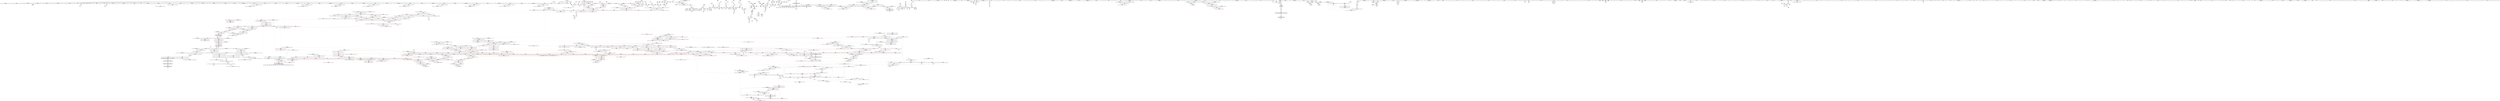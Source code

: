 digraph "SVFG" {
	label="SVFG";

	Node0x55e5a9e39650 [shape=record,color=grey,label="{NodeID: 0\nNullPtr}"];
	Node0x55e5a9e39650 -> Node0x55e5aa2d5830[style=solid];
	Node0x55e5a9e39650 -> Node0x55e5aa2d5930[style=solid];
	Node0x55e5a9e39650 -> Node0x55e5aa2d5a00[style=solid];
	Node0x55e5a9e39650 -> Node0x55e5aa2d5ad0[style=solid];
	Node0x55e5a9e39650 -> Node0x55e5aa2d5ba0[style=solid];
	Node0x55e5a9e39650 -> Node0x55e5aa2d5c70[style=solid];
	Node0x55e5a9e39650 -> Node0x55e5aa2d5d40[style=solid];
	Node0x55e5a9e39650 -> Node0x55e5aa2d5e10[style=solid];
	Node0x55e5a9e39650 -> Node0x55e5aa2d5ee0[style=solid];
	Node0x55e5a9e39650 -> Node0x55e5aa2d5fb0[style=solid];
	Node0x55e5a9e39650 -> Node0x55e5aa2d6080[style=solid];
	Node0x55e5a9e39650 -> Node0x55e5aa2d6150[style=solid];
	Node0x55e5a9e39650 -> Node0x55e5aa2d6220[style=solid];
	Node0x55e5a9e39650 -> Node0x55e5aa2d62f0[style=solid];
	Node0x55e5a9e39650 -> Node0x55e5aa2d63c0[style=solid];
	Node0x55e5a9e39650 -> Node0x55e5aa2d6490[style=solid];
	Node0x55e5a9e39650 -> Node0x55e5aa2d6560[style=solid];
	Node0x55e5a9e39650 -> Node0x55e5aa2d6630[style=solid];
	Node0x55e5a9e39650 -> Node0x55e5aa2d6700[style=solid];
	Node0x55e5a9e39650 -> Node0x55e5aa2d67d0[style=solid];
	Node0x55e5a9e39650 -> Node0x55e5aa2d68a0[style=solid];
	Node0x55e5a9e39650 -> Node0x55e5aa2d6970[style=solid];
	Node0x55e5a9e39650 -> Node0x55e5aa2d6a40[style=solid];
	Node0x55e5a9e39650 -> Node0x55e5aa2d6b10[style=solid];
	Node0x55e5a9e39650 -> Node0x55e5aa2d6be0[style=solid];
	Node0x55e5a9e39650 -> Node0x55e5aa2d6cb0[style=solid];
	Node0x55e5a9e39650 -> Node0x55e5aa2d6d80[style=solid];
	Node0x55e5a9e39650 -> Node0x55e5aa2d6e50[style=solid];
	Node0x55e5a9e39650 -> Node0x55e5aa2d6f20[style=solid];
	Node0x55e5a9e39650 -> Node0x55e5aa2d6ff0[style=solid];
	Node0x55e5a9e39650 -> Node0x55e5aa2d70c0[style=solid];
	Node0x55e5a9e39650 -> Node0x55e5aa2d7190[style=solid];
	Node0x55e5a9e39650 -> Node0x55e5aa2d7260[style=solid];
	Node0x55e5a9e39650 -> Node0x55e5aa2d7330[style=solid];
	Node0x55e5a9e39650 -> Node0x55e5aa2d7400[style=solid];
	Node0x55e5a9e39650 -> Node0x55e5aa2dc630[style=solid];
	Node0x55e5aa2dac40 [shape=record,color=red,label="{NodeID: 775\n1739\<--1728\n\<--__result.addr\n_ZSt23__copy_move_backward_a2ILb1EPNSt7__cxx1112basic_stringIcSt11char_traitsIcESaIcEEES6_ET1_T0_S8_S7_\n|{<s0>140}}"];
	Node0x55e5aa2dac40:s0 -> Node0x55e5aa3e1200[style=solid,color=red];
	Node0x55e5aa2f3510 [shape=record,color=grey,label="{NodeID: 1550\n126 = cmp(123, 125, )\n}"];
	Node0x55e5aa2d1690 [shape=record,color=purple,label="{NodeID: 443\n345\<--148\narray.begin79\<--tb\n_Z1fii\n}"];
	Node0x55e5aa2d1690 -> Node0x55e5aa2f4710[style=solid];
	Node0x55e5aa2c56d0 [shape=record,color=green,label="{NodeID: 111\n702\<--703\n__n.addr\<--__n.addr_field_insensitive\n_ZSt4__lgl\n}"];
	Node0x55e5aa2c56d0 -> Node0x55e5aa2e84f0[style=solid];
	Node0x55e5aa2c56d0 -> Node0x55e5aa2df170[style=solid];
	Node0x55e5aa3d82a0 [shape=record,color=black,label="{NodeID: 1993\n1303 = PHI()\n}"];
	Node0x55e5aa2e0760 [shape=record,color=blue,label="{NodeID: 886\n935\<--9\ncleanup.dest.slot\<--\n_ZSt11__make_heapIPNSt7__cxx1112basic_stringIcSt11char_traitsIcESaIcEEEN9__gnu_cxx5__ops15_Iter_less_iterEEvT_SA_RT0_\n}"];
	Node0x55e5aa2e0760 -> Node0x55e5aa2eb340[style=dashed];
	Node0x55e5aa2e0760 -> Node0x55e5aa2e0420[style=dashed];
	Node0x55e5aa2e0760 -> Node0x55e5aa2e0760[style=dashed];
	Node0x55e5aa2e0760 -> Node0x55e5aa37da90[style=dashed];
	Node0x55e5aa3814a0 [shape=record,color=yellow,style=double,label="{NodeID: 1661\n6V_1 = ENCHI(MR_6V_0)\npts\{10 \}\nFun[_Z1fii]}"];
	Node0x55e5aa3814a0 -> Node0x55e5aa2e3890[style=dashed];
	Node0x55e5aa3814a0 -> Node0x55e5aa2e3960[style=dashed];
	Node0x55e5aa3814a0 -> Node0x55e5aa2e3a30[style=dashed];
	Node0x55e5aa3814a0 -> Node0x55e5aa2e3b00[style=dashed];
	Node0x55e5aa2e7170 [shape=record,color=red,label="{NodeID: 554\n578\<--568\n\<--__b.addr\n_ZSt3minIiERKT_S2_S2_\n}"];
	Node0x55e5aa2e7170 -> Node0x55e5aa2de950[style=solid];
	Node0x55e5aa2c9d50 [shape=record,color=green,label="{NodeID: 222\n1500\<--1501\n__rhs.addr\<--__rhs.addr_field_insensitive\n_ZSt4swapIcSt11char_traitsIcESaIcEEvRNSt7__cxx1112basic_stringIT_T0_T1_EES9_\n}"];
	Node0x55e5aa2c9d50 -> Node0x55e5aa2f0620[style=solid];
	Node0x55e5aa2c9d50 -> Node0x55e5aa3029c0[style=solid];
	Node0x55e5aa3e1f50 [shape=record,color=black,label="{NodeID: 2104\n1635 = PHI(1561, )\n0th arg _ZSt13move_backwardIPNSt7__cxx1112basic_stringIcSt11char_traitsIcESaIcEEES6_ET0_T_S8_S7_ }"];
	Node0x55e5aa3e1f50 -> Node0x55e5aa3032b0[style=solid];
	Node0x55e5aa2ecba0 [shape=record,color=red,label="{NodeID: 665\n1137\<--1117\n\<--__secondChild\n_ZSt13__adjust_heapIPNSt7__cxx1112basic_stringIcSt11char_traitsIcESaIcEEElS5_N9__gnu_cxx5__ops15_Iter_less_iterEEvT_T0_SB_T1_T2_\n}"];
	Node0x55e5aa2ecba0 -> Node0x55e5aa2f3b10[style=solid];
	Node0x55e5aa2d7d20 [shape=record,color=black,label="{NodeID: 333\n235\<--234\nidxprom22\<--\n_Z1fii\n}"];
	Node0x55e5a9e396e0 [shape=record,color=green,label="{NodeID: 1\n7\<--1\n__dso_handle\<--dummyObj\nGlob }"];
	Node0x55e5aa2dad10 [shape=record,color=red,label="{NodeID: 776\n1750\<--1747\n\<--__it.addr\n_ZSt12__miter_baseIPNSt7__cxx1112basic_stringIcSt11char_traitsIcESaIcEEEET_S7_\n}"];
	Node0x55e5aa2dad10 -> Node0x55e5aa2da420[style=solid];
	Node0x55e5aa2f3690 [shape=record,color=grey,label="{NodeID: 1551\n93 = cmp(88, 92, )\n}"];
	Node0x55e5aa2d1760 [shape=record,color=purple,label="{NodeID: 444\n346\<--148\n\<--tb\n_Z1fii\n}"];
	Node0x55e5aa2d1760 -> Node0x55e5aa3224a0[style=solid];
	Node0x55e5aa2c57a0 [shape=record,color=green,label="{NodeID: 112\n707\<--708\nllvm.ctlz.i64\<--llvm.ctlz.i64_field_insensitive\n}"];
	Node0x55e5aa3d8370 [shape=record,color=black,label="{NodeID: 1994\n1321 = PHI(1323, )\n}"];
	Node0x55e5aa3d8370 -> Node0x55e5aa2da010[style=solid];
	Node0x55e5aa2e0830 [shape=record,color=blue,label="{NodeID: 887\n1013\<--1010\nthis.addr\<--this\n_ZNK9__gnu_cxx5__ops15_Iter_less_iterclIPNSt7__cxx1112basic_stringIcSt11char_traitsIcESaIcEEES9_EEbT_T0_\n}"];
	Node0x55e5aa2e0830 -> Node0x55e5aa2eb410[style=dashed];
	Node0x55e5aa3815b0 [shape=record,color=yellow,style=double,label="{NodeID: 1662\n8V_1 = ENCHI(MR_8V_0)\npts\{12 \}\nFun[_Z1fii]}"];
	Node0x55e5aa3815b0 -> Node0x55e5aa2e3f10[style=dashed];
	Node0x55e5aa3815b0 -> Node0x55e5aa2e3fe0[style=dashed];
	Node0x55e5aa2e7240 [shape=record,color=red,label="{NodeID: 555\n573\<--572\n\<--\n_ZSt3minIiERKT_S2_S2_\n}"];
	Node0x55e5aa2e7240 -> Node0x55e5aa2f5c10[style=solid];
	Node0x55e5aa2c9e20 [shape=record,color=green,label="{NodeID: 223\n1507\<--1508\n_ZNSt7__cxx1112basic_stringIcSt11char_traitsIcESaIcEE4swapERS4_\<--_ZNSt7__cxx1112basic_stringIcSt11char_traitsIcESaIcEE4swapERS4__field_insensitive\n}"];
	Node0x55e5aa3e2060 [shape=record,color=black,label="{NodeID: 2105\n1636 = PHI(1562, )\n1st arg _ZSt13move_backwardIPNSt7__cxx1112basic_stringIcSt11char_traitsIcESaIcEEES6_ET0_T_S8_S7_ }"];
	Node0x55e5aa3e2060 -> Node0x55e5aa303380[style=solid];
	Node0x55e5aa2ecc70 [shape=record,color=red,label="{NodeID: 666\n1143\<--1117\n\<--__secondChild\n_ZSt13__adjust_heapIPNSt7__cxx1112basic_stringIcSt11char_traitsIcESaIcEEElS5_N9__gnu_cxx5__ops15_Iter_less_iterEEvT_T0_SB_T1_T2_\n}"];
	Node0x55e5aa2ecc70 -> Node0x55e5aa326400[style=solid];
	Node0x55e5aa2d7df0 [shape=record,color=black,label="{NodeID: 334\n238\<--237\nidxprom24\<--\n_Z1fii\n}"];
	Node0x55e5aa2c1960 [shape=record,color=green,label="{NodeID: 2\n9\<--1\n\<--dummyObj\nCan only get source location for instruction, argument, global var or function.}"];
	Node0x55e5aa2dade0 [shape=record,color=red,label="{NodeID: 777\n1768\<--1756\n\<--__first.addr\n_ZSt22__copy_move_backward_aILb1EPNSt7__cxx1112basic_stringIcSt11char_traitsIcESaIcEEES6_ET1_T0_S8_S7_\n|{<s0>142}}"];
	Node0x55e5aa2dade0:s0 -> Node0x55e5aa3e08b0[style=solid,color=red];
	Node0x55e5aa2f3810 [shape=record,color=grey,label="{NodeID: 1552\n71 = cmp(65, 70, )\n}"];
	Node0x55e5aa2d1830 [shape=record,color=purple,label="{NodeID: 445\n216\<--215\narrayctor.next\<--arrayctor.cur\n_Z1fii\n}"];
	Node0x55e5aa2d1830 -> Node0x55e5aa320880[style=solid];
	Node0x55e5aa2d1830 -> Node0x55e5aa2f5910[style=solid];
	Node0x55e5aa2c58a0 [shape=record,color=green,label="{NodeID: 113\n717\<--718\n__comp\<--__comp_field_insensitive\n_ZSt22__final_insertion_sortIPNSt7__cxx1112basic_stringIcSt11char_traitsIcESaIcEEEN9__gnu_cxx5__ops15_Iter_less_iterEEvT_SA_T0_\n}"];
	Node0x55e5aa3d84e0 [shape=record,color=black,label="{NodeID: 1995\n1417 = PHI(1009, )\n}"];
	Node0x55e5aa2e0900 [shape=record,color=blue,label="{NodeID: 888\n1015\<--1011\n__it1.addr\<--__it1\n_ZNK9__gnu_cxx5__ops15_Iter_less_iterclIPNSt7__cxx1112basic_stringIcSt11char_traitsIcESaIcEEES9_EEbT_T0_\n}"];
	Node0x55e5aa2e0900 -> Node0x55e5aa2eb4e0[style=dashed];
	Node0x55e5aa2e7310 [shape=record,color=red,label="{NodeID: 556\n575\<--574\n\<--\n_ZSt3minIiERKT_S2_S2_\n}"];
	Node0x55e5aa2e7310 -> Node0x55e5aa2f5c10[style=solid];
	Node0x55e5aa2c9f20 [shape=record,color=green,label="{NodeID: 224\n1519\<--1520\n__comp\<--__comp_field_insensitive\n_ZSt16__insertion_sortIPNSt7__cxx1112basic_stringIcSt11char_traitsIcESaIcEEEN9__gnu_cxx5__ops15_Iter_less_iterEEvT_SA_T0_\n|{<s0>114}}"];
	Node0x55e5aa2c9f20:s0 -> Node0x55e5aa3df7c0[style=solid,color=red];
	Node0x55e5aa3e2170 [shape=record,color=black,label="{NodeID: 2106\n1637 = PHI(1564, )\n2nd arg _ZSt13move_backwardIPNSt7__cxx1112basic_stringIcSt11char_traitsIcESaIcEEES6_ET0_T_S8_S7_ }"];
	Node0x55e5aa3e2170 -> Node0x55e5aa303450[style=solid];
	Node0x55e5aa2ecd40 [shape=record,color=red,label="{NodeID: 667\n1148\<--1117\n\<--__secondChild\n_ZSt13__adjust_heapIPNSt7__cxx1112basic_stringIcSt11char_traitsIcESaIcEEElS5_N9__gnu_cxx5__ops15_Iter_less_iterEEvT_T0_SB_T1_T2_\n}"];
	Node0x55e5aa2d7ec0 [shape=record,color=black,label="{NodeID: 335\n244\<--243\nidxprom27\<--\n_Z1fii\n}"];
	Node0x55e5aa2c19f0 [shape=record,color=green,label="{NodeID: 3\n21\<--1\n.str\<--dummyObj\nGlob }"];
	Node0x55e5aa2daeb0 [shape=record,color=red,label="{NodeID: 778\n1769\<--1758\n\<--__last.addr\n_ZSt22__copy_move_backward_aILb1EPNSt7__cxx1112basic_stringIcSt11char_traitsIcESaIcEEES6_ET1_T0_S8_S7_\n|{<s0>142}}"];
	Node0x55e5aa2daeb0:s0 -> Node0x55e5aa3e09c0[style=solid,color=red];
	Node0x55e5aa2f3990 [shape=record,color=grey,label="{NodeID: 1553\n1337 = cmp(1334, 9, )\n}"];
	Node0x55e5aa2f3990 -> Node0x55e5aa2da0e0[style=solid];
	Node0x55e5aa2d1900 [shape=record,color=purple,label="{NodeID: 446\n224\<--223\narrayctor.next15\<--arrayctor.cur14\n_Z1fii\n}"];
	Node0x55e5aa2d1900 -> Node0x55e5aa322fe0[style=solid];
	Node0x55e5aa2d1900 -> Node0x55e5aa2f5a90[style=solid];
	Node0x55e5aa2ca3c0 [shape=record,color=green,label="{NodeID: 114\n719\<--720\n__first.addr\<--__first.addr_field_insensitive\n_ZSt22__final_insertion_sortIPNSt7__cxx1112basic_stringIcSt11char_traitsIcESaIcEEEN9__gnu_cxx5__ops15_Iter_less_iterEEvT_SA_T0_\n}"];
	Node0x55e5aa2ca3c0 -> Node0x55e5aa2e85c0[style=solid];
	Node0x55e5aa2ca3c0 -> Node0x55e5aa2e8690[style=solid];
	Node0x55e5aa2ca3c0 -> Node0x55e5aa2e8760[style=solid];
	Node0x55e5aa2ca3c0 -> Node0x55e5aa2e8830[style=solid];
	Node0x55e5aa2ca3c0 -> Node0x55e5aa2e8900[style=solid];
	Node0x55e5aa2ca3c0 -> Node0x55e5aa2df240[style=solid];
	Node0x55e5aa3d85f0 [shape=record,color=black,label="{NodeID: 1996\n1449 = PHI(1009, )\n}"];
	Node0x55e5aa2e09d0 [shape=record,color=blue,label="{NodeID: 889\n1017\<--1012\n__it2.addr\<--__it2\n_ZNK9__gnu_cxx5__ops15_Iter_less_iterclIPNSt7__cxx1112basic_stringIcSt11char_traitsIcESaIcEEES9_EEbT_T0_\n}"];
	Node0x55e5aa2e09d0 -> Node0x55e5aa2eb5b0[style=dashed];
	Node0x55e5aa2e73e0 [shape=record,color=red,label="{NodeID: 557\n606\<--596\n\<--__first.addr\n_ZSt6__sortIPNSt7__cxx1112basic_stringIcSt11char_traitsIcESaIcEEEN9__gnu_cxx5__ops15_Iter_less_iterEEvT_SA_T0_\n}"];
	Node0x55e5aa2e73e0 -> Node0x55e5aa2f2d90[style=solid];
	Node0x55e5aa2c9ff0 [shape=record,color=green,label="{NodeID: 225\n1521\<--1522\n__first.addr\<--__first.addr_field_insensitive\n_ZSt16__insertion_sortIPNSt7__cxx1112basic_stringIcSt11char_traitsIcESaIcEEEN9__gnu_cxx5__ops15_Iter_less_iterEEvT_SA_T0_\n}"];
	Node0x55e5aa2c9ff0 -> Node0x55e5aa2f06f0[style=solid];
	Node0x55e5aa2c9ff0 -> Node0x55e5aa2f07c0[style=solid];
	Node0x55e5aa2c9ff0 -> Node0x55e5aa2f0890[style=solid];
	Node0x55e5aa2c9ff0 -> Node0x55e5aa2f0960[style=solid];
	Node0x55e5aa2c9ff0 -> Node0x55e5aa2f0a30[style=solid];
	Node0x55e5aa2c9ff0 -> Node0x55e5aa302a90[style=solid];
	Node0x55e5aa387e60 [shape=record,color=yellow,style=double,label="{NodeID: 1775\n174V_1 = ENCHI(MR_174V_0)\npts\{1126 \}\nFun[_ZSt13__adjust_heapIPNSt7__cxx1112basic_stringIcSt11char_traitsIcESaIcEEElS5_N9__gnu_cxx5__ops15_Iter_less_iterEEvT_T0_SB_T1_T2_]}"];
	Node0x55e5aa387e60 -> Node0x55e5aa2e1870[style=dashed];
	Node0x55e5aa2ece10 [shape=record,color=red,label="{NodeID: 668\n1151\<--1117\n\<--__secondChild\n_ZSt13__adjust_heapIPNSt7__cxx1112basic_stringIcSt11char_traitsIcESaIcEEElS5_N9__gnu_cxx5__ops15_Iter_less_iterEEvT_T0_SB_T1_T2_\n}"];
	Node0x55e5aa2ece10 -> Node0x55e5aa325080[style=solid];
	Node0x55e5aa2d7f90 [shape=record,color=black,label="{NodeID: 336\n247\<--246\nidxprom29\<--\n_Z1fii\n}"];
	Node0x55e5aa2c1a80 [shape=record,color=green,label="{NodeID: 4\n23\<--1\n.str.4\<--dummyObj\nGlob }"];
	Node0x55e5aa2daf80 [shape=record,color=red,label="{NodeID: 779\n1770\<--1760\n\<--__result.addr\n_ZSt22__copy_move_backward_aILb1EPNSt7__cxx1112basic_stringIcSt11char_traitsIcESaIcEEES6_ET1_T0_S8_S7_\n|{<s0>142}}"];
	Node0x55e5aa2daf80:s0 -> Node0x55e5aa3e0ad0[style=solid,color=red];
	Node0x55e5aa2f3b10 [shape=record,color=grey,label="{NodeID: 1554\n1141 = cmp(1137, 1140, )\n}"];
	Node0x55e5aa2d19d0 [shape=record,color=purple,label="{NodeID: 447\n349\<--348\narraydestroy.element\<--arraydestroy.elementPast\n_Z1fii\n}"];
	Node0x55e5aa2d19d0 -> Node0x55e5aa3224a0[style=solid];
	Node0x55e5aa2d19d0 -> Node0x55e5aa2f4710[style=solid];
	Node0x55e5aa2ca450 [shape=record,color=green,label="{NodeID: 115\n721\<--722\n__last.addr\<--__last.addr_field_insensitive\n_ZSt22__final_insertion_sortIPNSt7__cxx1112basic_stringIcSt11char_traitsIcESaIcEEEN9__gnu_cxx5__ops15_Iter_less_iterEEvT_SA_T0_\n}"];
	Node0x55e5aa2ca450 -> Node0x55e5aa2e89d0[style=solid];
	Node0x55e5aa2ca450 -> Node0x55e5aa2e8aa0[style=solid];
	Node0x55e5aa2ca450 -> Node0x55e5aa2e8b70[style=solid];
	Node0x55e5aa2ca450 -> Node0x55e5aa2df310[style=solid];
	Node0x55e5aa3d8700 [shape=record,color=black,label="{NodeID: 1997\n1461 = PHI(1009, )\n}"];
	Node0x55e5aa2e0aa0 [shape=record,color=blue,label="{NodeID: 890\n1034\<--1030\n__first.addr\<--__first\n_ZSt10__pop_heapIPNSt7__cxx1112basic_stringIcSt11char_traitsIcESaIcEEEN9__gnu_cxx5__ops15_Iter_less_iterEEvT_SA_SA_RT0_\n}"];
	Node0x55e5aa2e0aa0 -> Node0x55e5aa2eb680[style=dashed];
	Node0x55e5aa2e0aa0 -> Node0x55e5aa2eb750[style=dashed];
	Node0x55e5aa2e0aa0 -> Node0x55e5aa2eb820[style=dashed];
	Node0x55e5aa2e74b0 [shape=record,color=red,label="{NodeID: 558\n610\<--596\n\<--__first.addr\n_ZSt6__sortIPNSt7__cxx1112basic_stringIcSt11char_traitsIcESaIcEEEN9__gnu_cxx5__ops15_Iter_less_iterEEvT_SA_T0_\n|{<s0>38}}"];
	Node0x55e5aa2e74b0:s0 -> Node0x55e5aa3dbaa0[style=solid,color=red];
	Node0x55e5aa2ca0c0 [shape=record,color=green,label="{NodeID: 226\n1523\<--1524\n__last.addr\<--__last.addr_field_insensitive\n_ZSt16__insertion_sortIPNSt7__cxx1112basic_stringIcSt11char_traitsIcESaIcEEEN9__gnu_cxx5__ops15_Iter_less_iterEEvT_SA_T0_\n}"];
	Node0x55e5aa2ca0c0 -> Node0x55e5aa2f0b00[style=solid];
	Node0x55e5aa2ca0c0 -> Node0x55e5aa2f0bd0[style=solid];
	Node0x55e5aa2ca0c0 -> Node0x55e5aa302b60[style=solid];
	Node0x55e5aa387f40 [shape=record,color=yellow,style=double,label="{NodeID: 1776\n176V_1 = ENCHI(MR_176V_0)\npts\{1128 \}\nFun[_ZSt13__adjust_heapIPNSt7__cxx1112basic_stringIcSt11char_traitsIcESaIcEEElS5_N9__gnu_cxx5__ops15_Iter_less_iterEEvT_T0_SB_T1_T2_]}"];
	Node0x55e5aa387f40 -> Node0x55e5aa2e1940[style=dashed];
	Node0x55e5aa2ecee0 [shape=record,color=red,label="{NodeID: 669\n1156\<--1117\n\<--__secondChild\n_ZSt13__adjust_heapIPNSt7__cxx1112basic_stringIcSt11char_traitsIcESaIcEEElS5_N9__gnu_cxx5__ops15_Iter_less_iterEEvT_T0_SB_T1_T2_\n}"];
	Node0x55e5aa2ecee0 -> Node0x55e5aa325380[style=solid];
	Node0x55e5aa2d8060 [shape=record,color=black,label="{NodeID: 337\n257\<--256\nidxprom36\<--\n_Z1fii\n}"];
	Node0x55e5aa2c1b10 [shape=record,color=green,label="{NodeID: 5\n25\<--1\n_ZSt3cin\<--dummyObj\nGlob }"];
	Node0x55e5aa2db050 [shape=record,color=red,label="{NodeID: 780\n1780\<--1777\n\<--__it.addr\n_ZSt12__niter_baseIPNSt7__cxx1112basic_stringIcSt11char_traitsIcESaIcEEEET_S7_\n}"];
	Node0x55e5aa2db050 -> Node0x55e5aa2da5c0[style=solid];
	Node0x55e5aa2f3c90 [shape=record,color=grey,label="{NodeID: 1555\n254 = cmp(252, 253, )\n}"];
	Node0x55e5aa2d1aa0 [shape=record,color=purple,label="{NodeID: 448\n357\<--356\narraydestroy.element84\<--arraydestroy.elementPast83\n_Z1fii\n}"];
	Node0x55e5aa2d1aa0 -> Node0x55e5aa3202e0[style=solid];
	Node0x55e5aa2d1aa0 -> Node0x55e5aa2f3210[style=solid];
	Node0x55e5aa2ca520 [shape=record,color=green,label="{NodeID: 116\n723\<--724\nagg.tmp\<--agg.tmp_field_insensitive\n_ZSt22__final_insertion_sortIPNSt7__cxx1112basic_stringIcSt11char_traitsIcESaIcEEEN9__gnu_cxx5__ops15_Iter_less_iterEEvT_SA_T0_\n}"];
	Node0x55e5aa3d8810 [shape=record,color=black,label="{NodeID: 1998\n1556 = PHI(1009, )\n}"];
	Node0x55e5aa2e0b70 [shape=record,color=blue,label="{NodeID: 891\n1036\<--1031\n__last.addr\<--__last\n_ZSt10__pop_heapIPNSt7__cxx1112basic_stringIcSt11char_traitsIcESaIcEEEN9__gnu_cxx5__ops15_Iter_less_iterEEvT_SA_SA_RT0_\n}"];
	Node0x55e5aa2e0b70 -> Node0x55e5aa2eb8f0[style=dashed];
	Node0x55e5aa2e7580 [shape=record,color=red,label="{NodeID: 559\n613\<--596\n\<--__first.addr\n_ZSt6__sortIPNSt7__cxx1112basic_stringIcSt11char_traitsIcESaIcEEEN9__gnu_cxx5__ops15_Iter_less_iterEEvT_SA_T0_\n}"];
	Node0x55e5aa2e7580 -> Node0x55e5aa2d8e30[style=solid];
	Node0x55e5aa2ca190 [shape=record,color=green,label="{NodeID: 227\n1525\<--1526\n__i\<--__i_field_insensitive\n_ZSt16__insertion_sortIPNSt7__cxx1112basic_stringIcSt11char_traitsIcESaIcEEEN9__gnu_cxx5__ops15_Iter_less_iterEEvT_SA_T0_\n}"];
	Node0x55e5aa2ca190 -> Node0x55e5aa2f0ca0[style=solid];
	Node0x55e5aa2ca190 -> Node0x55e5aa2f0d70[style=solid];
	Node0x55e5aa2ca190 -> Node0x55e5aa2f0e40[style=solid];
	Node0x55e5aa2ca190 -> Node0x55e5aa2f0f10[style=solid];
	Node0x55e5aa2ca190 -> Node0x55e5aa2f0fe0[style=solid];
	Node0x55e5aa2ca190 -> Node0x55e5aa2f10b0[style=solid];
	Node0x55e5aa2ca190 -> Node0x55e5aa2f1180[style=solid];
	Node0x55e5aa2ca190 -> Node0x55e5aa302c30[style=solid];
	Node0x55e5aa2ca190 -> Node0x55e5aa302ea0[style=solid];
	Node0x55e5aa2ecfb0 [shape=record,color=red,label="{NodeID: 670\n1161\<--1117\n\<--__secondChild\n_ZSt13__adjust_heapIPNSt7__cxx1112basic_stringIcSt11char_traitsIcESaIcEEElS5_N9__gnu_cxx5__ops15_Iter_less_iterEEvT_T0_SB_T1_T2_\n}"];
	Node0x55e5aa2d8130 [shape=record,color=black,label="{NodeID: 338\n263\<--262\nidxprom39\<--\n_Z1fii\n}"];
	Node0x55e5aa2c2350 [shape=record,color=green,label="{NodeID: 6\n26\<--1\n.str.5\<--dummyObj\nGlob }"];
	Node0x55e5aa2db120 [shape=record,color=red,label="{NodeID: 781\n1798\<--1786\n\<--__first.addr\n_ZNSt20__copy_move_backwardILb1ELb0ESt26random_access_iterator_tagE13__copy_move_bIPNSt7__cxx1112basic_stringIcSt11char_traitsIcESaIcEEES9_EET0_T_SB_SA_\n}"];
	Node0x55e5aa2db120 -> Node0x55e5aa2ce6e0[style=solid];
	Node0x55e5aa2f3e10 [shape=record,color=grey,label="{NodeID: 1556\n1552 = cmp(1550, 1551, )\n}"];
	Node0x55e5aa2d1b70 [shape=record,color=purple,label="{NodeID: 449\n365\<--364\narraydestroy.element91\<--arraydestroy.elementPast90\n_Z1fii\n}"];
	Node0x55e5aa2d1b70 -> Node0x55e5aa31f7a0[style=solid];
	Node0x55e5aa2d1b70 -> Node0x55e5aa2f3090[style=solid];
	Node0x55e5aa2ca5f0 [shape=record,color=green,label="{NodeID: 117\n725\<--726\nagg.tmp2\<--agg.tmp2_field_insensitive\n_ZSt22__final_insertion_sortIPNSt7__cxx1112basic_stringIcSt11char_traitsIcESaIcEEEN9__gnu_cxx5__ops15_Iter_less_iterEEvT_SA_T0_\n}"];
	Node0x55e5aa3d8950 [shape=record,color=black,label="{NodeID: 1999\n1559 = PHI(1092, )\n}"];
	Node0x55e5aa2e0c40 [shape=record,color=blue,label="{NodeID: 892\n1038\<--1032\n__result.addr\<--__result\n_ZSt10__pop_heapIPNSt7__cxx1112basic_stringIcSt11char_traitsIcESaIcEEEN9__gnu_cxx5__ops15_Iter_less_iterEEvT_SA_SA_RT0_\n}"];
	Node0x55e5aa2e0c40 -> Node0x55e5aa2eb9c0[style=dashed];
	Node0x55e5aa2e0c40 -> Node0x55e5aa2eba90[style=dashed];
	Node0x55e5aa2e7650 [shape=record,color=red,label="{NodeID: 560\n627\<--596\n\<--__first.addr\n_ZSt6__sortIPNSt7__cxx1112basic_stringIcSt11char_traitsIcESaIcEEEN9__gnu_cxx5__ops15_Iter_less_iterEEvT_SA_T0_\n|{<s0>39}}"];
	Node0x55e5aa2e7650:s0 -> Node0x55e5aa3e0fe0[style=solid,color=red];
	Node0x55e5aa2ca260 [shape=record,color=green,label="{NodeID: 228\n1527\<--1528\n__val\<--__val_field_insensitive\n_ZSt16__insertion_sortIPNSt7__cxx1112basic_stringIcSt11char_traitsIcESaIcEEEN9__gnu_cxx5__ops15_Iter_less_iterEEvT_SA_T0_\n|{<s0>118}}"];
	Node0x55e5aa2ca260:s0 -> Node0x55e5aa3dc2e0[style=solid,color=red];
	Node0x55e5aa2ed080 [shape=record,color=red,label="{NodeID: 671\n1168\<--1117\n\<--__secondChild\n_ZSt13__adjust_heapIPNSt7__cxx1112basic_stringIcSt11char_traitsIcESaIcEEElS5_N9__gnu_cxx5__ops15_Iter_less_iterEEvT_T0_SB_T1_T2_\n}"];
	Node0x55e5aa2ed080 -> Node0x55e5aa2e1600[style=solid];
	Node0x55e5aa2d8200 [shape=record,color=black,label="{NodeID: 339\n266\<--265\nconv41\<--\n_Z1fii\n}"];
	Node0x55e5aa2c23e0 [shape=record,color=green,label="{NodeID: 7\n28\<--1\n.str.6\<--dummyObj\nGlob }"];
	Node0x55e5aa2db1f0 [shape=record,color=red,label="{NodeID: 782\n1797\<--1788\n\<--__last.addr\n_ZNSt20__copy_move_backwardILb1ELb0ESt26random_access_iterator_tagE13__copy_move_bIPNSt7__cxx1112basic_stringIcSt11char_traitsIcESaIcEEES9_EET0_T_SB_SA_\n}"];
	Node0x55e5aa2db1f0 -> Node0x55e5aa2ce610[style=solid];
	Node0x55e5aa2f3f90 [shape=record,color=grey,label="{NodeID: 1557\n260 = cmp(259, 9, )\n}"];
	Node0x55e5aa2d1c40 [shape=record,color=purple,label="{NodeID: 450\n372\<--371\narraydestroy.element97\<--arraydestroy.elementPast96\n_Z1fii\n}"];
	Node0x55e5aa2d1c40 -> Node0x55e5aa322a40[style=solid];
	Node0x55e5aa2d1c40 -> Node0x55e5aa2f4d10[style=solid];
	Node0x55e5aa2ca6c0 [shape=record,color=green,label="{NodeID: 118\n727\<--728\nagg.tmp3\<--agg.tmp3_field_insensitive\n_ZSt22__final_insertion_sortIPNSt7__cxx1112basic_stringIcSt11char_traitsIcESaIcEEEN9__gnu_cxx5__ops15_Iter_less_iterEEvT_SA_T0_\n}"];
	Node0x55e5aa3d8b20 [shape=record,color=black,label="{NodeID: 2000\n1568 = PHI(1092, )\n}"];
	Node0x55e5aa2e0d10 [shape=record,color=blue,label="{NodeID: 893\n1040\<--1033\n__comp.addr\<--__comp\n_ZSt10__pop_heapIPNSt7__cxx1112basic_stringIcSt11char_traitsIcESaIcEEEN9__gnu_cxx5__ops15_Iter_less_iterEEvT_SA_SA_RT0_\n}"];
	Node0x55e5aa2e0d10 -> Node0x55e5aa2ebb60[style=dashed];
	Node0x55e5aa2e7720 [shape=record,color=red,label="{NodeID: 561\n607\<--598\n\<--__last.addr\n_ZSt6__sortIPNSt7__cxx1112basic_stringIcSt11char_traitsIcESaIcEEEN9__gnu_cxx5__ops15_Iter_less_iterEEvT_SA_T0_\n}"];
	Node0x55e5aa2e7720 -> Node0x55e5aa2f2d90[style=solid];
	Node0x55e5aa2ca330 [shape=record,color=green,label="{NodeID: 229\n1529\<--1530\nexn.slot\<--exn.slot_field_insensitive\n_ZSt16__insertion_sortIPNSt7__cxx1112basic_stringIcSt11char_traitsIcESaIcEEEN9__gnu_cxx5__ops15_Iter_less_iterEEvT_SA_T0_\n}"];
	Node0x55e5aa2ca330 -> Node0x55e5aa2f1250[style=solid];
	Node0x55e5aa2ca330 -> Node0x55e5aa302d00[style=solid];
	Node0x55e5aa2ed150 [shape=record,color=red,label="{NodeID: 672\n1175\<--1117\n\<--__secondChild\n_ZSt13__adjust_heapIPNSt7__cxx1112basic_stringIcSt11char_traitsIcESaIcEEElS5_N9__gnu_cxx5__ops15_Iter_less_iterEEvT_T0_SB_T1_T2_\n}"];
	Node0x55e5aa2ed150 -> Node0x55e5aa2f4410[style=solid];
	Node0x55e5aa2d82d0 [shape=record,color=black,label="{NodeID: 340\n269\<--268\nconv44\<--\n_Z1fii\n}"];
	Node0x55e5aa2d82d0 -> Node0x55e5aa2f2490[style=solid];
	Node0x55e5aa2c2470 [shape=record,color=green,label="{NodeID: 8\n30\<--1\n.str.7\<--dummyObj\nGlob }"];
	Node0x55e5aa2db2c0 [shape=record,color=red,label="{NodeID: 783\n1808\<--1788\n\<--__last.addr\n_ZNSt20__copy_move_backwardILb1ELb0ESt26random_access_iterator_tagE13__copy_move_bIPNSt7__cxx1112basic_stringIcSt11char_traitsIcESaIcEEES9_EET0_T_SB_SA_\n}"];
	Node0x55e5aa2db2c0 -> Node0x55e5aa2e2b90[style=solid];
	Node0x55e5aa2f4110 [shape=record,color=grey,label="{NodeID: 1558\n668 = cmp(667, 669, )\n}"];
	Node0x55e5aa2d1d10 [shape=record,color=purple,label="{NodeID: 451\n741\<--740\nadd.ptr\<--\n_ZSt22__final_insertion_sortIPNSt7__cxx1112basic_stringIcSt11char_traitsIcESaIcEEEN9__gnu_cxx5__ops15_Iter_less_iterEEvT_SA_T0_\n|{<s0>44}}"];
	Node0x55e5aa2d1d10:s0 -> Node0x55e5aa3dd620[style=solid,color=red];
	Node0x55e5aa2ca790 [shape=record,color=green,label="{NodeID: 119\n743\<--744\n_ZSt16__insertion_sortIPNSt7__cxx1112basic_stringIcSt11char_traitsIcESaIcEEEN9__gnu_cxx5__ops15_Iter_less_iterEEvT_SA_T0_\<--_ZSt16__insertion_sortIPNSt7__cxx1112basic_stringIcSt11char_traitsIcESaIcEEEN9__gnu_cxx5__ops15_Iter_less_iterEEvT_SA_T0__field_insensitive\n}"];
	Node0x55e5aa3d8c60 [shape=record,color=black,label="{NodeID: 2001\n1570 = PHI()\n}"];
	Node0x55e5aa2e0de0 [shape=record,color=blue,label="{NodeID: 894\n1048\<--1080\nexn.slot\<--\n_ZSt10__pop_heapIPNSt7__cxx1112basic_stringIcSt11char_traitsIcESaIcEEEN9__gnu_cxx5__ops15_Iter_less_iterEEvT_SA_SA_RT0_\n}"];
	Node0x55e5aa2e0de0 -> Node0x55e5aa2ebc30[style=dashed];
	Node0x55e5aa381c00 [shape=record,color=yellow,style=double,label="{NodeID: 1669\n22V_1 = ENCHI(MR_22V_0)\npts\{153 \}\nFun[_Z1fii]}"];
	Node0x55e5aa381c00 -> Node0x55e5aa2dd0f0[style=dashed];
	Node0x55e5aa2e77f0 [shape=record,color=red,label="{NodeID: 562\n611\<--598\n\<--__last.addr\n_ZSt6__sortIPNSt7__cxx1112basic_stringIcSt11char_traitsIcESaIcEEEN9__gnu_cxx5__ops15_Iter_less_iterEEvT_SA_T0_\n|{<s0>38}}"];
	Node0x55e5aa2e77f0:s0 -> Node0x55e5aa3dbcb0[style=solid,color=red];
	Node0x55e5aa2d2670 [shape=record,color=green,label="{NodeID: 230\n1531\<--1532\nehselector.slot\<--ehselector.slot_field_insensitive\n_ZSt16__insertion_sortIPNSt7__cxx1112basic_stringIcSt11char_traitsIcESaIcEEEN9__gnu_cxx5__ops15_Iter_less_iterEEvT_SA_T0_\n}"];
	Node0x55e5aa2d2670 -> Node0x55e5aa2f1320[style=solid];
	Node0x55e5aa2d2670 -> Node0x55e5aa302dd0[style=solid];
	Node0x55e5aa2ed220 [shape=record,color=red,label="{NodeID: 673\n1181\<--1117\n\<--__secondChild\n_ZSt13__adjust_heapIPNSt7__cxx1112basic_stringIcSt11char_traitsIcESaIcEEElS5_N9__gnu_cxx5__ops15_Iter_less_iterEEvT_T0_SB_T1_T2_\n}"];
	Node0x55e5aa2ed220 -> Node0x55e5aa327780[style=solid];
	Node0x55e5aa2d83a0 [shape=record,color=black,label="{NodeID: 341\n272\<--270\n\<--cmp45\n_Z1fii\n}"];
	Node0x55e5aa2c2500 [shape=record,color=green,label="{NodeID: 9\n33\<--1\n\<--dummyObj\nCan only get source location for instruction, argument, global var or function.}"];
	Node0x55e5aa2db390 [shape=record,color=red,label="{NodeID: 784\n1812\<--1790\n\<--__result.addr\n_ZNSt20__copy_move_backwardILb1ELb0ESt26random_access_iterator_tagE13__copy_move_bIPNSt7__cxx1112basic_stringIcSt11char_traitsIcESaIcEEES9_EET0_T_SB_SA_\n}"];
	Node0x55e5aa2db390 -> Node0x55e5aa2e2c60[style=solid];
	Node0x55e5aa2f4290 [shape=record,color=grey,label="{NodeID: 1559\n320 = cmp(318, 319, )\n}"];
	Node0x55e5aa2d1de0 [shape=record,color=purple,label="{NodeID: 452\n746\<--745\nadd.ptr1\<--\n_ZSt22__final_insertion_sortIPNSt7__cxx1112basic_stringIcSt11char_traitsIcESaIcEEEN9__gnu_cxx5__ops15_Iter_less_iterEEvT_SA_T0_\n|{<s0>45}}"];
	Node0x55e5aa2d1de0:s0 -> Node0x55e5aa3dad70[style=solid,color=red];
	Node0x55e5aa2ca890 [shape=record,color=green,label="{NodeID: 120\n749\<--750\n_ZSt26__unguarded_insertion_sortIPNSt7__cxx1112basic_stringIcSt11char_traitsIcESaIcEEEN9__gnu_cxx5__ops15_Iter_less_iterEEvT_SA_T0_\<--_ZSt26__unguarded_insertion_sortIPNSt7__cxx1112basic_stringIcSt11char_traitsIcESaIcEEEN9__gnu_cxx5__ops15_Iter_less_iterEEvT_SA_T0__field_insensitive\n}"];
	Node0x55e5aa3d8d30 [shape=record,color=black,label="{NodeID: 2002\n1683 = PHI(1823, )\n}"];
	Node0x55e5aa2e0eb0 [shape=record,color=blue,label="{NodeID: 895\n1050\<--1082\nehselector.slot\<--\n_ZSt10__pop_heapIPNSt7__cxx1112basic_stringIcSt11char_traitsIcESaIcEEEN9__gnu_cxx5__ops15_Iter_less_iterEEvT_SA_SA_RT0_\n}"];
	Node0x55e5aa2e0eb0 -> Node0x55e5aa2ebd00[style=dashed];
	Node0x55e5aa381ce0 [shape=record,color=yellow,style=double,label="{NodeID: 1670\n24V_1 = ENCHI(MR_24V_0)\npts\{155 \}\nFun[_Z1fii]}"];
	Node0x55e5aa381ce0 -> Node0x55e5aa2dd1c0[style=dashed];
	Node0x55e5aa2e78c0 [shape=record,color=red,label="{NodeID: 563\n612\<--598\n\<--__last.addr\n_ZSt6__sortIPNSt7__cxx1112basic_stringIcSt11char_traitsIcESaIcEEEN9__gnu_cxx5__ops15_Iter_less_iterEEvT_SA_T0_\n}"];
	Node0x55e5aa2e78c0 -> Node0x55e5aa2d8d60[style=solid];
	Node0x55e5aa2d2740 [shape=record,color=green,label="{NodeID: 231\n1533\<--1534\nagg.tmp\<--agg.tmp_field_insensitive\n_ZSt16__insertion_sortIPNSt7__cxx1112basic_stringIcSt11char_traitsIcESaIcEEEN9__gnu_cxx5__ops15_Iter_less_iterEEvT_SA_T0_\n}"];
	Node0x55e5aa2ed2f0 [shape=record,color=red,label="{NodeID: 674\n1186\<--1117\n\<--__secondChild\n_ZSt13__adjust_heapIPNSt7__cxx1112basic_stringIcSt11char_traitsIcESaIcEEElS5_N9__gnu_cxx5__ops15_Iter_less_iterEEvT_T0_SB_T1_T2_\n}"];
	Node0x55e5aa2ed2f0 -> Node0x55e5aa327480[style=solid];
	Node0x55e5aa2d8470 [shape=record,color=black,label="{NodeID: 342\n277\<--276\nidxprom46\<--\n_Z1fii\n}"];
	Node0x55e5aa2c2590 [shape=record,color=green,label="{NodeID: 10\n166\<--1\n\<--dummyObj\nCan only get source location for instruction, argument, global var or function.}"];
	Node0x55e5aa2db460 [shape=record,color=red,label="{NodeID: 785\n1821\<--1790\n\<--__result.addr\n_ZNSt20__copy_move_backwardILb1ELb0ESt26random_access_iterator_tagE13__copy_move_bIPNSt7__cxx1112basic_stringIcSt11char_traitsIcESaIcEEES9_EET0_T_SB_SA_\n}"];
	Node0x55e5aa2db460 -> Node0x55e5aa2ce7b0[style=solid];
	Node0x55e5aa2f4410 [shape=record,color=grey,label="{NodeID: 1560\n1179 = cmp(1175, 1178, )\n}"];
	Node0x55e5aa2d1eb0 [shape=record,color=purple,label="{NodeID: 453\n815\<--814\nadd.ptr1\<--\n_ZSt27__unguarded_partition_pivotIPNSt7__cxx1112basic_stringIcSt11char_traitsIcESaIcEEEN9__gnu_cxx5__ops15_Iter_less_iterEET_SA_SA_T0_\n|{<s0>49}}"];
	Node0x55e5aa2d1eb0:s0 -> Node0x55e5aa3c5e90[style=solid,color=red];
	Node0x55e5aa2ca990 [shape=record,color=green,label="{NodeID: 121\n761\<--762\n__comp\<--__comp_field_insensitive\n_ZSt14__partial_sortIPNSt7__cxx1112basic_stringIcSt11char_traitsIcESaIcEEEN9__gnu_cxx5__ops15_Iter_less_iterEEvT_SA_SA_T0_\n|{<s0>48}}"];
	Node0x55e5aa2ca990:s0 -> Node0x55e5aa3df490[style=solid,color=red];
	Node0x55e5aa3d8e40 [shape=record,color=black,label="{NodeID: 2003\n1740 = PHI(1775, )\n|{<s0>141}}"];
	Node0x55e5aa3d8e40:s0 -> Node0x55e5aa3de320[style=solid,color=red];
	Node0x55e5aa2e0f80 [shape=record,color=blue,label="{NodeID: 896\n1094\<--1093\n__t.addr\<--__t\n_ZSt4moveIRNSt7__cxx1112basic_stringIcSt11char_traitsIcESaIcEEEEONSt16remove_referenceIT_E4typeEOS8_\n}"];
	Node0x55e5aa2e0f80 -> Node0x55e5aa2ebdd0[style=dashed];
	Node0x55e5aa2e7990 [shape=record,color=red,label="{NodeID: 564\n628\<--598\n\<--__last.addr\n_ZSt6__sortIPNSt7__cxx1112basic_stringIcSt11char_traitsIcESaIcEEEN9__gnu_cxx5__ops15_Iter_less_iterEEvT_SA_T0_\n|{<s0>39}}"];
	Node0x55e5aa2e7990:s0 -> Node0x55e5aa3e10f0[style=solid,color=red];
	Node0x55e5aa2d2810 [shape=record,color=green,label="{NodeID: 232\n1535\<--1536\nagg.tmp8\<--agg.tmp8_field_insensitive\n_ZSt16__insertion_sortIPNSt7__cxx1112basic_stringIcSt11char_traitsIcESaIcEEEN9__gnu_cxx5__ops15_Iter_less_iterEEvT_SA_T0_\n}"];
	Node0x55e5aa2ed3c0 [shape=record,color=red,label="{NodeID: 675\n1194\<--1117\n\<--__secondChild\n_ZSt13__adjust_heapIPNSt7__cxx1112basic_stringIcSt11char_traitsIcESaIcEEElS5_N9__gnu_cxx5__ops15_Iter_less_iterEEvT_T0_SB_T1_T2_\n}"];
	Node0x55e5aa2ed3c0 -> Node0x55e5aa327900[style=solid];
	Node0x55e5aa2d8540 [shape=record,color=black,label="{NodeID: 343\n280\<--279\nconv48\<--\n_Z1fii\n}"];
	Node0x55e5aa2c2620 [shape=record,color=green,label="{NodeID: 11\n167\<--1\n\<--dummyObj\nCan only get source location for instruction, argument, global var or function.}"];
	Node0x55e5aa2db530 [shape=record,color=red,label="{NodeID: 786\n1805\<--1792\n\<--__n\n_ZNSt20__copy_move_backwardILb1ELb0ESt26random_access_iterator_tagE13__copy_move_bIPNSt7__cxx1112basic_stringIcSt11char_traitsIcESaIcEEES9_EET0_T_SB_SA_\n}"];
	Node0x55e5aa2db530 -> Node0x55e5aa328980[style=solid];
	Node0x55e5aa2f4590 [shape=record,color=grey,label="{NodeID: 1561\n1173 = cmp(1172, 673, )\n}"];
	Node0x55e5aa2d1f80 [shape=record,color=purple,label="{NodeID: 454\n818\<--817\nadd.ptr2\<--\n_ZSt27__unguarded_partition_pivotIPNSt7__cxx1112basic_stringIcSt11char_traitsIcESaIcEEEN9__gnu_cxx5__ops15_Iter_less_iterEET_SA_SA_T0_\n|{<s0>49}}"];
	Node0x55e5aa2d1f80:s0 -> Node0x55e5aa3d9b50[style=solid,color=red];
	Node0x55e5aa2caa60 [shape=record,color=green,label="{NodeID: 122\n763\<--764\n__first.addr\<--__first.addr_field_insensitive\n_ZSt14__partial_sortIPNSt7__cxx1112basic_stringIcSt11char_traitsIcESaIcEEEN9__gnu_cxx5__ops15_Iter_less_iterEEvT_SA_SA_T0_\n}"];
	Node0x55e5aa2caa60 -> Node0x55e5aa2e8c40[style=solid];
	Node0x55e5aa2caa60 -> Node0x55e5aa2e8d10[style=solid];
	Node0x55e5aa2caa60 -> Node0x55e5aa2df3e0[style=solid];
	Node0x55e5aa3d8fe0 [shape=record,color=black,label="{NodeID: 2004\n1741 = PHI(1752, )\n}"];
	Node0x55e5aa3d8fe0 -> Node0x55e5aa2da350[style=solid];
	Node0x55e5aa2e1050 [shape=record,color=blue,label="{NodeID: 897\n1109\<--1103\n__first.addr\<--__first\n_ZSt13__adjust_heapIPNSt7__cxx1112basic_stringIcSt11char_traitsIcESaIcEEElS5_N9__gnu_cxx5__ops15_Iter_less_iterEEvT_T0_SB_T1_T2_\n}"];
	Node0x55e5aa2e1050 -> Node0x55e5aa2ebea0[style=dashed];
	Node0x55e5aa2e1050 -> Node0x55e5aa2ebf70[style=dashed];
	Node0x55e5aa2e1050 -> Node0x55e5aa2ec040[style=dashed];
	Node0x55e5aa2e1050 -> Node0x55e5aa2ec110[style=dashed];
	Node0x55e5aa2e1050 -> Node0x55e5aa2ec1e0[style=dashed];
	Node0x55e5aa2e1050 -> Node0x55e5aa2ec2b0[style=dashed];
	Node0x55e5aa2e1050 -> Node0x55e5aa2ec380[style=dashed];
	Node0x55e5aa2e7a60 [shape=record,color=red,label="{NodeID: 565\n663\<--644\n\<--__first.addr\n_ZSt16__introsort_loopIPNSt7__cxx1112basic_stringIcSt11char_traitsIcESaIcEEElN9__gnu_cxx5__ops15_Iter_less_iterEEvT_SA_T0_T1_\n}"];
	Node0x55e5aa2e7a60 -> Node0x55e5aa2d8fd0[style=solid];
	Node0x55e5aa2d28e0 [shape=record,color=green,label="{NodeID: 233\n1537\<--1538\nundef.agg.tmp\<--undef.agg.tmp_field_insensitive\n_ZSt16__insertion_sortIPNSt7__cxx1112basic_stringIcSt11char_traitsIcESaIcEEEN9__gnu_cxx5__ops15_Iter_less_iterEEvT_SA_T0_\n}"];
	Node0x55e5aa2ed490 [shape=record,color=red,label="{NodeID: 676\n1221\<--1125\nexn\<--exn.slot\n_ZSt13__adjust_heapIPNSt7__cxx1112basic_stringIcSt11char_traitsIcESaIcEEElS5_N9__gnu_cxx5__ops15_Iter_less_iterEEvT_T0_SB_T1_T2_\n}"];
	Node0x55e5aa2d8610 [shape=record,color=black,label="{NodeID: 344\n305\<--304\nidx.ext\<--\n_Z1fii\n}"];
	Node0x55e5aa2c26b0 [shape=record,color=green,label="{NodeID: 12\n168\<--1\n\<--dummyObj\nCan only get source location for instruction, argument, global var or function.}"];
	Node0x55e5aa2db600 [shape=record,color=red,label="{NodeID: 787\n1817\<--1792\n\<--__n\n_ZNSt20__copy_move_backwardILb1ELb0ESt26random_access_iterator_tagE13__copy_move_bIPNSt7__cxx1112basic_stringIcSt11char_traitsIcESaIcEEES9_EET0_T_SB_SA_\n}"];
	Node0x55e5aa2db600 -> Node0x55e5aa323580[style=solid];
	Node0x55e5aa2f4710 [shape=record,color=grey,label="{NodeID: 1562\n351 = cmp(349, 345, )\n}"];
	Node0x55e5aa2d2050 [shape=record,color=purple,label="{NodeID: 455\n823\<--822\nadd.ptr3\<--\n_ZSt27__unguarded_partition_pivotIPNSt7__cxx1112basic_stringIcSt11char_traitsIcESaIcEEEN9__gnu_cxx5__ops15_Iter_less_iterEET_SA_SA_T0_\n|{<s0>50}}"];
	Node0x55e5aa2d2050:s0 -> Node0x55e5aa3dedf0[style=solid,color=red];
	Node0x55e5aa2cab30 [shape=record,color=green,label="{NodeID: 123\n765\<--766\n__middle.addr\<--__middle.addr_field_insensitive\n_ZSt14__partial_sortIPNSt7__cxx1112basic_stringIcSt11char_traitsIcESaIcEEEN9__gnu_cxx5__ops15_Iter_less_iterEEvT_SA_SA_T0_\n}"];
	Node0x55e5aa2cab30 -> Node0x55e5aa2e8de0[style=solid];
	Node0x55e5aa2cab30 -> Node0x55e5aa2e8eb0[style=solid];
	Node0x55e5aa2cab30 -> Node0x55e5aa2df4b0[style=solid];
	Node0x55e5aa3d9120 [shape=record,color=black,label="{NodeID: 2005\n1771 = PHI(1782, )\n}"];
	Node0x55e5aa3d9120 -> Node0x55e5aa2da4f0[style=solid];
	Node0x55e5aa2e1120 [shape=record,color=blue,label="{NodeID: 898\n1111\<--1104\n__holeIndex.addr\<--__holeIndex\n_ZSt13__adjust_heapIPNSt7__cxx1112basic_stringIcSt11char_traitsIcESaIcEEElS5_N9__gnu_cxx5__ops15_Iter_less_iterEEvT_T0_SB_T1_T2_\n}"];
	Node0x55e5aa2e1120 -> Node0x55e5aa2ec450[style=dashed];
	Node0x55e5aa2e1120 -> Node0x55e5aa2ec520[style=dashed];
	Node0x55e5aa2e1120 -> Node0x55e5aa2ec5f0[style=dashed];
	Node0x55e5aa2e1120 -> Node0x55e5aa2ec6c0[style=dashed];
	Node0x55e5aa2e1120 -> Node0x55e5aa2e1600[style=dashed];
	Node0x55e5aa2e1120 -> Node0x55e5aa2e17a0[style=dashed];
	Node0x55e5aa2e1120 -> Node0x55e5aa36e970[style=dashed];
	Node0x55e5aa2e7b30 [shape=record,color=red,label="{NodeID: 566\n675\<--644\n\<--__first.addr\n_ZSt16__introsort_loopIPNSt7__cxx1112basic_stringIcSt11char_traitsIcESaIcEEElN9__gnu_cxx5__ops15_Iter_less_iterEEvT_SA_T0_T1_\n|{<s0>40}}"];
	Node0x55e5aa2e7b30:s0 -> Node0x55e5aa3dbfb0[style=solid,color=red];
	Node0x55e5aa2d29b0 [shape=record,color=green,label="{NodeID: 234\n1566\<--1567\n_ZSt13move_backwardIPNSt7__cxx1112basic_stringIcSt11char_traitsIcESaIcEEES6_ET0_T_S8_S7_\<--_ZSt13move_backwardIPNSt7__cxx1112basic_stringIcSt11char_traitsIcESaIcEEES6_ET0_T_S8_S7__field_insensitive\n}"];
	Node0x55e5aa2ed560 [shape=record,color=red,label="{NodeID: 677\n1222\<--1127\nsel\<--ehselector.slot\n_ZSt13__adjust_heapIPNSt7__cxx1112basic_stringIcSt11char_traitsIcESaIcEEElS5_N9__gnu_cxx5__ops15_Iter_less_iterEEvT_T0_SB_T1_T2_\n}"];
	Node0x55e5aa2d86e0 [shape=record,color=black,label="{NodeID: 345\n313\<--312\nidx.ext62\<--\n_Z1fii\n}"];
	Node0x55e5aa2c2770 [shape=record,color=green,label="{NodeID: 13\n202\<--1\n\<--dummyObj\nCan only get source location for instruction, argument, global var or function.}"];
	Node0x55e5aa2db6d0 [shape=record,color=red,label="{NodeID: 788\n1836\<--1827\nthis1\<--this.addr\n_ZNK9__gnu_cxx5__ops14_Val_less_iterclINSt7__cxx1112basic_stringIcSt11char_traitsIcESaIcEEEPS8_EEbRT_T0_\n}"];
	Node0x55e5aa2f4890 [shape=record,color=grey,label="{NodeID: 1563\n489 = cmp(487, 488, )\n}"];
	Node0x55e5aa2d2120 [shape=record,color=purple,label="{NodeID: 456\n874\<--873\nincdec.ptr\<--\n_ZSt13__heap_selectIPNSt7__cxx1112basic_stringIcSt11char_traitsIcESaIcEEEN9__gnu_cxx5__ops15_Iter_less_iterEEvT_SA_SA_T0_\n}"];
	Node0x55e5aa2d2120 -> Node0x55e5aa2dfc00[style=solid];
	Node0x55e5aa2cac00 [shape=record,color=green,label="{NodeID: 124\n767\<--768\n__last.addr\<--__last.addr_field_insensitive\n_ZSt14__partial_sortIPNSt7__cxx1112basic_stringIcSt11char_traitsIcESaIcEEEN9__gnu_cxx5__ops15_Iter_less_iterEEvT_SA_SA_T0_\n}"];
	Node0x55e5aa2cac00 -> Node0x55e5aa2e8f80[style=solid];
	Node0x55e5aa2cac00 -> Node0x55e5aa2df580[style=solid];
	Node0x55e5aa3d9260 [shape=record,color=black,label="{NodeID: 2006\n1811 = PHI(1092, )\n}"];
	Node0x55e5aa2e11f0 [shape=record,color=blue,label="{NodeID: 899\n1113\<--1105\n__len.addr\<--__len\n_ZSt13__adjust_heapIPNSt7__cxx1112basic_stringIcSt11char_traitsIcESaIcEEElS5_N9__gnu_cxx5__ops15_Iter_less_iterEEvT_T0_SB_T1_T2_\n}"];
	Node0x55e5aa2e11f0 -> Node0x55e5aa2ec860[style=dashed];
	Node0x55e5aa2e11f0 -> Node0x55e5aa2ec930[style=dashed];
	Node0x55e5aa2e11f0 -> Node0x55e5aa2eca00[style=dashed];
	Node0x55e5aa2e7c00 [shape=record,color=red,label="{NodeID: 567\n686\<--644\n\<--__first.addr\n_ZSt16__introsort_loopIPNSt7__cxx1112basic_stringIcSt11char_traitsIcESaIcEEElN9__gnu_cxx5__ops15_Iter_less_iterEEvT_SA_T0_T1_\n|{<s0>41}}"];
	Node0x55e5aa2e7c00:s0 -> Node0x55e5aa3dab50[style=solid,color=red];
	Node0x55e5aa2d2ab0 [shape=record,color=green,label="{NodeID: 235\n1582\<--1583\n_ZN9__gnu_cxx5__ops15__val_comp_iterENS0_15_Iter_less_iterE\<--_ZN9__gnu_cxx5__ops15__val_comp_iterENS0_15_Iter_less_iterE_field_insensitive\n}"];
	Node0x55e5aa2ed630 [shape=record,color=red,label="{NodeID: 678\n1234\<--1231\n\<--__t.addr\n_ZSt4moveIRN9__gnu_cxx5__ops15_Iter_less_iterEEONSt16remove_referenceIT_E4typeEOS5_\n}"];
	Node0x55e5aa2ed630 -> Node0x55e5aa2d9f40[style=solid];
	Node0x55e5aa2d87b0 [shape=record,color=black,label="{NodeID: 346\n323\<--322\nidxprom69\<--\n_Z1fii\n}"];
	Node0x55e5aa2c2870 [shape=record,color=green,label="{NodeID: 14\n271\<--1\n\<--dummyObj\nCan only get source location for instruction, argument, global var or function.}"];
	Node0x55e5aa2db7a0 [shape=record,color=red,label="{NodeID: 789\n1837\<--1829\n\<--__val.addr\n_ZNK9__gnu_cxx5__ops14_Val_less_iterclINSt7__cxx1112basic_stringIcSt11char_traitsIcESaIcEEEPS8_EEbRT_T0_\n|{<s0>145}}"];
	Node0x55e5aa2db7a0:s0 -> Node0x55e5aa3e1c00[style=solid,color=red];
	Node0x55e5aa2f4a10 [shape=record,color=grey,label="{NodeID: 1564\n1543 = cmp(1541, 1542, )\n}"];
	Node0x55e5aa2d21f0 [shape=record,color=purple,label="{NodeID: 457\n902\<--901\nincdec.ptr\<--\n_ZSt11__sort_heapIPNSt7__cxx1112basic_stringIcSt11char_traitsIcESaIcEEEN9__gnu_cxx5__ops15_Iter_less_iterEEvT_SA_RT0_\n}"];
	Node0x55e5aa2d21f0 -> Node0x55e5aa2dff40[style=solid];
	Node0x55e5aa2cacd0 [shape=record,color=green,label="{NodeID: 125\n769\<--770\nagg.tmp\<--agg.tmp_field_insensitive\n_ZSt14__partial_sortIPNSt7__cxx1112basic_stringIcSt11char_traitsIcESaIcEEEN9__gnu_cxx5__ops15_Iter_less_iterEEvT_SA_SA_T0_\n}"];
	Node0x55e5aa3d93a0 [shape=record,color=black,label="{NodeID: 2007\n1815 = PHI()\n}"];
	Node0x55e5aa2e12c0 [shape=record,color=blue,label="{NodeID: 900\n1115\<--1132\n__topIndex\<--\n_ZSt13__adjust_heapIPNSt7__cxx1112basic_stringIcSt11char_traitsIcESaIcEEElS5_N9__gnu_cxx5__ops15_Iter_less_iterEEvT_T0_SB_T1_T2_\n}"];
	Node0x55e5aa2e12c0 -> Node0x55e5aa2ecad0[style=dashed];
	Node0x55e5aa2e7cd0 [shape=record,color=red,label="{NodeID: 568\n662\<--646\n\<--__last.addr\n_ZSt16__introsort_loopIPNSt7__cxx1112basic_stringIcSt11char_traitsIcESaIcEEElN9__gnu_cxx5__ops15_Iter_less_iterEEvT_SA_T0_T1_\n}"];
	Node0x55e5aa2e7cd0 -> Node0x55e5aa2d8f00[style=solid];
	Node0x55e5aa2d2bb0 [shape=record,color=green,label="{NodeID: 236\n1585\<--1586\n_ZSt25__unguarded_linear_insertIPNSt7__cxx1112basic_stringIcSt11char_traitsIcESaIcEEEN9__gnu_cxx5__ops14_Val_less_iterEEvT_T0_\<--_ZSt25__unguarded_linear_insertIPNSt7__cxx1112basic_stringIcSt11char_traitsIcESaIcEEEN9__gnu_cxx5__ops14_Val_less_iterEEvT_T0__field_insensitive\n}"];
	Node0x55e5aa2ed700 [shape=record,color=red,label="{NodeID: 679\n1243\<--1240\nthis1\<--this.addr\n_ZN9__gnu_cxx5__ops14_Iter_less_valC2ENS0_15_Iter_less_iterE\n}"];
	Node0x55e5aa2d8880 [shape=record,color=black,label="{NodeID: 347\n326\<--325\nidxprom71\<--\n_Z1fii\n}"];
	Node0x55e5aa2c2970 [shape=record,color=green,label="{NodeID: 15\n274\<--1\n\<--dummyObj\nCan only get source location for instruction, argument, global var or function.}"];
	Node0x55e5aa2db870 [shape=record,color=red,label="{NodeID: 790\n1838\<--1831\n\<--__it.addr\n_ZNK9__gnu_cxx5__ops14_Val_less_iterclINSt7__cxx1112basic_stringIcSt11char_traitsIcESaIcEEEPS8_EEbRT_T0_\n|{<s0>145}}"];
	Node0x55e5aa2db870:s0 -> Node0x55e5aa3e1d90[style=solid,color=red];
	Node0x55e5aa2f4b90 [shape=record,color=grey,label="{NodeID: 1565\n505 = cmp(503, 504, )\n}"];
	Node0x55e5aa2d22c0 [shape=record,color=purple,label="{NodeID: 458\n1452\<--1451\nincdec.ptr\<--\n_ZSt21__unguarded_partitionIPNSt7__cxx1112basic_stringIcSt11char_traitsIcESaIcEEEN9__gnu_cxx5__ops15_Iter_less_iterEET_SA_SA_SA_T0_\n}"];
	Node0x55e5aa2d22c0 -> Node0x55e5aa302410[style=solid];
	Node0x55e5aa2cada0 [shape=record,color=green,label="{NodeID: 126\n778\<--779\n_ZSt13__heap_selectIPNSt7__cxx1112basic_stringIcSt11char_traitsIcESaIcEEEN9__gnu_cxx5__ops15_Iter_less_iterEEvT_SA_SA_T0_\<--_ZSt13__heap_selectIPNSt7__cxx1112basic_stringIcSt11char_traitsIcESaIcEEEN9__gnu_cxx5__ops15_Iter_less_iterEEvT_SA_SA_T0__field_insensitive\n}"];
	Node0x55e5aa3d9470 [shape=record,color=black,label="{NodeID: 2008\n1839 = PHI(1323, )\n}"];
	Node0x55e5aa3d9470 -> Node0x55e5aa2ce880[style=solid];
	Node0x55e5aa2e1390 [shape=record,color=blue,label="{NodeID: 901\n1117\<--1134\n__secondChild\<--\n_ZSt13__adjust_heapIPNSt7__cxx1112basic_stringIcSt11char_traitsIcESaIcEEElS5_N9__gnu_cxx5__ops15_Iter_less_iterEEvT_T0_SB_T1_T2_\n}"];
	Node0x55e5aa2e1390 -> Node0x55e5aa2ecba0[style=dashed];
	Node0x55e5aa2e1390 -> Node0x55e5aa2ecc70[style=dashed];
	Node0x55e5aa2e1390 -> Node0x55e5aa2ed150[style=dashed];
	Node0x55e5aa2e1390 -> Node0x55e5aa2ed220[style=dashed];
	Node0x55e5aa2e1390 -> Node0x55e5aa2e1460[style=dashed];
	Node0x55e5aa2e1390 -> Node0x55e5aa2e16d0[style=dashed];
	Node0x55e5aa2e1390 -> Node0x55e5aa36ee70[style=dashed];
	Node0x55e5aa2e7da0 [shape=record,color=red,label="{NodeID: 569\n676\<--646\n\<--__last.addr\n_ZSt16__introsort_loopIPNSt7__cxx1112basic_stringIcSt11char_traitsIcESaIcEEElN9__gnu_cxx5__ops15_Iter_less_iterEEvT_SA_T0_T1_\n|{<s0>40}}"];
	Node0x55e5aa2e7da0:s0 -> Node0x55e5aa3dc0c0[style=solid,color=red];
	Node0x55e5aa2d2cb0 [shape=record,color=green,label="{NodeID: 237\n1602\<--1603\n__comp\<--__comp_field_insensitive\n_ZSt26__unguarded_insertion_sortIPNSt7__cxx1112basic_stringIcSt11char_traitsIcESaIcEEEN9__gnu_cxx5__ops15_Iter_less_iterEEvT_SA_T0_\n}"];
	Node0x55e5aa2ed7d0 [shape=record,color=red,label="{NodeID: 680\n1275\<--1251\n\<--__first.addr\n_ZSt11__push_heapIPNSt7__cxx1112basic_stringIcSt11char_traitsIcESaIcEEElS5_N9__gnu_cxx5__ops14_Iter_less_valEEvT_T0_SB_T1_RT2_\n}"];
	Node0x55e5aa2ed7d0 -> Node0x55e5aa2e3550[style=solid];
	Node0x55e5aa2d8950 [shape=record,color=black,label="{NodeID: 348\n131\<--369\n_Z1fii_ret\<--\n_Z1fii\n|{<s0>32}}"];
	Node0x55e5aa2d8950:s0 -> Node0x55e5aa3d54a0[style=solid,color=blue];
	Node0x55e5aa2c2a70 [shape=record,color=green,label="{NodeID: 16\n275\<--1\n\<--dummyObj\nCan only get source location for instruction, argument, global var or function.}"];
	Node0x55e5aa2db940 [shape=record,color=red,label="{NodeID: 791\n1850\<--1844\n\<--__lhs.addr\n_ZSteqIcEN9__gnu_cxx11__enable_ifIXsr9__is_charIT_EE7__valueEbE6__typeERKNSt7__cxx1112basic_stringIS2_St11char_traitsIS2_ESaIS2_EEESC_\n}"];
	Node0x55e5aa2f4d10 [shape=record,color=grey,label="{NodeID: 1566\n374 = cmp(372, 361, )\n}"];
	Node0x55e5aa2d2390 [shape=record,color=purple,label="{NodeID: 459\n1456\<--1455\nincdec.ptr3\<--\n_ZSt21__unguarded_partitionIPNSt7__cxx1112basic_stringIcSt11char_traitsIcESaIcEEEN9__gnu_cxx5__ops15_Iter_less_iterEET_SA_SA_SA_T0_\n}"];
	Node0x55e5aa2d2390 -> Node0x55e5aa3024e0[style=solid];
	Node0x55e5aa2caea0 [shape=record,color=green,label="{NodeID: 127\n783\<--784\n_ZSt11__sort_heapIPNSt7__cxx1112basic_stringIcSt11char_traitsIcESaIcEEEN9__gnu_cxx5__ops15_Iter_less_iterEEvT_SA_RT0_\<--_ZSt11__sort_heapIPNSt7__cxx1112basic_stringIcSt11char_traitsIcESaIcEEEN9__gnu_cxx5__ops15_Iter_less_iterEEvT_SA_RT0__field_insensitive\n}"];
	Node0x55e5aa3d95e0 [shape=record,color=black,label="{NodeID: 2009\n1851 = PHI()\n}"];
	Node0x55e5aa3d95e0 -> Node0x55e5aa2f2790[style=solid];
	Node0x55e5aa2e1460 [shape=record,color=blue,label="{NodeID: 902\n1117\<--1145\n__secondChild\<--mul\n_ZSt13__adjust_heapIPNSt7__cxx1112basic_stringIcSt11char_traitsIcESaIcEEElS5_N9__gnu_cxx5__ops15_Iter_less_iterEEvT_T0_SB_T1_T2_\n}"];
	Node0x55e5aa2e1460 -> Node0x55e5aa2ecba0[style=dashed];
	Node0x55e5aa2e1460 -> Node0x55e5aa2ecc70[style=dashed];
	Node0x55e5aa2e1460 -> Node0x55e5aa2ecd40[style=dashed];
	Node0x55e5aa2e1460 -> Node0x55e5aa2ece10[style=dashed];
	Node0x55e5aa2e1460 -> Node0x55e5aa2ecee0[style=dashed];
	Node0x55e5aa2e1460 -> Node0x55e5aa2ecfb0[style=dashed];
	Node0x55e5aa2e1460 -> Node0x55e5aa2ed080[style=dashed];
	Node0x55e5aa2e1460 -> Node0x55e5aa2ed150[style=dashed];
	Node0x55e5aa2e1460 -> Node0x55e5aa2ed220[style=dashed];
	Node0x55e5aa2e1460 -> Node0x55e5aa2e1460[style=dashed];
	Node0x55e5aa2e1460 -> Node0x55e5aa2e1530[style=dashed];
	Node0x55e5aa2e1460 -> Node0x55e5aa2e16d0[style=dashed];
	Node0x55e5aa2e1460 -> Node0x55e5aa36ee70[style=dashed];
	Node0x55e5aa2e7e70 [shape=record,color=red,label="{NodeID: 570\n677\<--646\n\<--__last.addr\n_ZSt16__introsort_loopIPNSt7__cxx1112basic_stringIcSt11char_traitsIcESaIcEEElN9__gnu_cxx5__ops15_Iter_less_iterEEvT_SA_T0_T1_\n|{<s0>40}}"];
	Node0x55e5aa2e7e70:s0 -> Node0x55e5aa3dc1d0[style=solid,color=red];
	Node0x55e5aa2d2d80 [shape=record,color=green,label="{NodeID: 238\n1604\<--1605\n__first.addr\<--__first.addr_field_insensitive\n_ZSt26__unguarded_insertion_sortIPNSt7__cxx1112basic_stringIcSt11char_traitsIcESaIcEEEN9__gnu_cxx5__ops15_Iter_less_iterEEvT_SA_T0_\n}"];
	Node0x55e5aa2d2d80 -> Node0x55e5aa2f13f0[style=solid];
	Node0x55e5aa2d2d80 -> Node0x55e5aa302f70[style=solid];
	Node0x55e5aa2ed8a0 [shape=record,color=red,label="{NodeID: 681\n1284\<--1251\n\<--__first.addr\n_ZSt11__push_heapIPNSt7__cxx1112basic_stringIcSt11char_traitsIcESaIcEEElS5_N9__gnu_cxx5__ops14_Iter_less_valEEvT_T0_SB_T1_RT2_\n}"];
	Node0x55e5aa2ed8a0 -> Node0x55e5aa2e3620[style=solid];
	Node0x55e5aa2d8a20 [shape=record,color=black,label="{NodeID: 349\n419\<--433\n_ZStneIcSt11char_traitsIcESaIcEEbRKNSt7__cxx1112basic_stringIT_T0_T1_EESA__ret\<--lnot\n_ZStneIcSt11char_traitsIcESaIcEEbRKNSt7__cxx1112basic_stringIT_T0_T1_EESA_\n|{<s0>20}}"];
	Node0x55e5aa2d8a20:s0 -> Node0x55e5aa3d4d50[style=solid,color=blue];
	Node0x55e5aa2c2b70 [shape=record,color=green,label="{NodeID: 17\n333\<--1\n\<--dummyObj\nCan only get source location for instruction, argument, global var or function.}"];
	Node0x55e5aa2dba10 [shape=record,color=red,label="{NodeID: 792\n1858\<--1844\n\<--__lhs.addr\n_ZSteqIcEN9__gnu_cxx11__enable_ifIXsr9__is_charIT_EE7__valueEbE6__typeERKNSt7__cxx1112basic_stringIS2_St11char_traitsIS2_ESaIS2_EEESC_\n}"];
	Node0x55e5aa2f4e90 [shape=record,color=grey,label="{NodeID: 1567\n472 = cmp(470, 471, )\n}"];
	Node0x55e5aa2d2460 [shape=record,color=purple,label="{NodeID: 460\n1464\<--1463\nincdec.ptr7\<--\n_ZSt21__unguarded_partitionIPNSt7__cxx1112basic_stringIcSt11char_traitsIcESaIcEEEN9__gnu_cxx5__ops15_Iter_less_iterEET_SA_SA_SA_T0_\n}"];
	Node0x55e5aa2d2460 -> Node0x55e5aa3025b0[style=solid];
	Node0x55e5aa2cafa0 [shape=record,color=green,label="{NodeID: 128\n789\<--790\n__comp\<--__comp_field_insensitive\n_ZSt27__unguarded_partition_pivotIPNSt7__cxx1112basic_stringIcSt11char_traitsIcESaIcEEEN9__gnu_cxx5__ops15_Iter_less_iterEET_SA_SA_T0_\n}"];
	Node0x55e5aa3d96b0 [shape=record,color=black,label="{NodeID: 2010\n1855 = PHI()\n}"];
	Node0x55e5aa3d96b0 -> Node0x55e5aa2f2790[style=solid];
	Node0x55e5aa2e1530 [shape=record,color=blue,label="{NodeID: 903\n1117\<--1157\n__secondChild\<--dec\n_ZSt13__adjust_heapIPNSt7__cxx1112basic_stringIcSt11char_traitsIcESaIcEEElS5_N9__gnu_cxx5__ops15_Iter_less_iterEEvT_T0_SB_T1_T2_\n}"];
	Node0x55e5aa2e1530 -> Node0x55e5aa2ecba0[style=dashed];
	Node0x55e5aa2e1530 -> Node0x55e5aa2ecc70[style=dashed];
	Node0x55e5aa2e1530 -> Node0x55e5aa2ecfb0[style=dashed];
	Node0x55e5aa2e1530 -> Node0x55e5aa2ed080[style=dashed];
	Node0x55e5aa2e1530 -> Node0x55e5aa2ed150[style=dashed];
	Node0x55e5aa2e1530 -> Node0x55e5aa2ed220[style=dashed];
	Node0x55e5aa2e1530 -> Node0x55e5aa2e1460[style=dashed];
	Node0x55e5aa2e1530 -> Node0x55e5aa2e16d0[style=dashed];
	Node0x55e5aa2e1530 -> Node0x55e5aa36ee70[style=dashed];
	Node0x55e5aa2e7f40 [shape=record,color=red,label="{NodeID: 571\n687\<--646\n\<--__last.addr\n_ZSt16__introsort_loopIPNSt7__cxx1112basic_stringIcSt11char_traitsIcESaIcEEElN9__gnu_cxx5__ops15_Iter_less_iterEEvT_SA_T0_T1_\n|{<s0>41}}"];
	Node0x55e5aa2e7f40:s0 -> Node0x55e5aa3dac60[style=solid,color=red];
	Node0x55e5aa2d2e50 [shape=record,color=green,label="{NodeID: 239\n1606\<--1607\n__last.addr\<--__last.addr_field_insensitive\n_ZSt26__unguarded_insertion_sortIPNSt7__cxx1112basic_stringIcSt11char_traitsIcESaIcEEEN9__gnu_cxx5__ops15_Iter_less_iterEEvT_SA_T0_\n}"];
	Node0x55e5aa2d2e50 -> Node0x55e5aa2f14c0[style=solid];
	Node0x55e5aa2d2e50 -> Node0x55e5aa303040[style=solid];
	Node0x55e5aa2ed970 [shape=record,color=red,label="{NodeID: 682\n1288\<--1251\n\<--__first.addr\n_ZSt11__push_heapIPNSt7__cxx1112basic_stringIcSt11char_traitsIcESaIcEEElS5_N9__gnu_cxx5__ops14_Iter_less_valEEvT_T0_SB_T1_RT2_\n}"];
	Node0x55e5aa2ed970 -> Node0x55e5aa2e36f0[style=solid];
	Node0x55e5aa2d8af0 [shape=record,color=black,label="{NodeID: 350\n475\<--474\nidxprom\<--\nmain\n}"];
	Node0x55e5aa2c2c70 [shape=record,color=green,label="{NodeID: 18\n434\<--1\n\<--dummyObj\nCan only get source location for instruction, argument, global var or function.}"];
	Node0x55e5aa2dbae0 [shape=record,color=red,label="{NodeID: 793\n1864\<--1844\n\<--__lhs.addr\n_ZSteqIcEN9__gnu_cxx11__enable_ifIXsr9__is_charIT_EE7__valueEbE6__typeERKNSt7__cxx1112basic_stringIS2_St11char_traitsIS2_ESaIS2_EEESC_\n}"];
	Node0x55e5aa2f5010 [shape=record,color=grey,label="{NodeID: 1568\n538 = cmp(537, 333, )\n}"];
	Node0x55e5aa2d2530 [shape=record,color=purple,label="{NodeID: 461\n1477\<--1476\nincdec.ptr9\<--\n_ZSt21__unguarded_partitionIPNSt7__cxx1112basic_stringIcSt11char_traitsIcESaIcEEEN9__gnu_cxx5__ops15_Iter_less_iterEET_SA_SA_SA_T0_\n}"];
	Node0x55e5aa2d2530 -> Node0x55e5aa302680[style=solid];
	Node0x55e5aa2cb070 [shape=record,color=green,label="{NodeID: 129\n791\<--792\n__first.addr\<--__first.addr_field_insensitive\n_ZSt27__unguarded_partition_pivotIPNSt7__cxx1112basic_stringIcSt11char_traitsIcESaIcEEEN9__gnu_cxx5__ops15_Iter_less_iterEET_SA_SA_T0_\n}"];
	Node0x55e5aa2cb070 -> Node0x55e5aa2e9050[style=solid];
	Node0x55e5aa2cb070 -> Node0x55e5aa2e9120[style=solid];
	Node0x55e5aa2cb070 -> Node0x55e5aa2e91f0[style=solid];
	Node0x55e5aa2cb070 -> Node0x55e5aa2e92c0[style=solid];
	Node0x55e5aa2cb070 -> Node0x55e5aa2e9390[style=solid];
	Node0x55e5aa2cb070 -> Node0x55e5aa2e9460[style=solid];
	Node0x55e5aa2cb070 -> Node0x55e5aa2df650[style=solid];
	Node0x55e5aa3d9780 [shape=record,color=black,label="{NodeID: 2011\n1859 = PHI()\n|{<s0>151}}"];
	Node0x55e5aa3d9780:s0 -> Node0x55e5aa3dd770[style=solid,color=red];
	Node0x55e5aa2e1600 [shape=record,color=blue,label="{NodeID: 904\n1111\<--1168\n__holeIndex.addr\<--\n_ZSt13__adjust_heapIPNSt7__cxx1112basic_stringIcSt11char_traitsIcESaIcEEElS5_N9__gnu_cxx5__ops15_Iter_less_iterEEvT_T0_SB_T1_T2_\n}"];
	Node0x55e5aa2e1600 -> Node0x55e5aa2ec5f0[style=dashed];
	Node0x55e5aa2e1600 -> Node0x55e5aa2ec6c0[style=dashed];
	Node0x55e5aa2e1600 -> Node0x55e5aa2e1600[style=dashed];
	Node0x55e5aa2e1600 -> Node0x55e5aa2e17a0[style=dashed];
	Node0x55e5aa2e1600 -> Node0x55e5aa36e970[style=dashed];
	Node0x55e5aa2e8010 [shape=record,color=red,label="{NodeID: 572\n693\<--646\n\<--__last.addr\n_ZSt16__introsort_loopIPNSt7__cxx1112basic_stringIcSt11char_traitsIcESaIcEEElN9__gnu_cxx5__ops15_Iter_less_iterEEvT_SA_T0_T1_\n|{<s0>42}}"];
	Node0x55e5aa2e8010:s0 -> Node0x55e5aa3dbcb0[style=solid,color=red];
	Node0x55e5aa2d2f20 [shape=record,color=green,label="{NodeID: 240\n1608\<--1609\n__i\<--__i_field_insensitive\n_ZSt26__unguarded_insertion_sortIPNSt7__cxx1112basic_stringIcSt11char_traitsIcESaIcEEEN9__gnu_cxx5__ops15_Iter_less_iterEEvT_SA_T0_\n}"];
	Node0x55e5aa2d2f20 -> Node0x55e5aa2f1590[style=solid];
	Node0x55e5aa2d2f20 -> Node0x55e5aa2f1660[style=solid];
	Node0x55e5aa2d2f20 -> Node0x55e5aa2f1730[style=solid];
	Node0x55e5aa2d2f20 -> Node0x55e5aa303110[style=solid];
	Node0x55e5aa2d2f20 -> Node0x55e5aa3031e0[style=solid];
	Node0x55e5aa2eda40 [shape=record,color=red,label="{NodeID: 683\n1300\<--1251\n\<--__first.addr\n_ZSt11__push_heapIPNSt7__cxx1112basic_stringIcSt11char_traitsIcESaIcEEElS5_N9__gnu_cxx5__ops14_Iter_less_valEEvT_T0_SB_T1_RT2_\n}"];
	Node0x55e5aa2eda40 -> Node0x55e5aa2e37c0[style=solid];
	Node0x55e5aa2d8bc0 [shape=record,color=black,label="{NodeID: 351\n492\<--491\nidxprom10\<--\nmain\n}"];
	Node0x55e5aa2c2d70 [shape=record,color=green,label="{NodeID: 19\n618\<--1\n\<--dummyObj\nCan only get source location for instruction, argument, global var or function.}"];
	Node0x55e5aa2dbbb0 [shape=record,color=red,label="{NodeID: 794\n1854\<--1846\n\<--__rhs.addr\n_ZSteqIcEN9__gnu_cxx11__enable_ifIXsr9__is_charIT_EE7__valueEbE6__typeERKNSt7__cxx1112basic_stringIS2_St11char_traitsIS2_ESaIS2_EEESC_\n}"];
	Node0x55e5aa2f5190 [shape=record,color=grey,label="{NodeID: 1569\n981 = cmp(980, 673, )\n}"];
	Node0x55e5aa2e26b0 [shape=record,color=purple,label="{NodeID: 462\n1547\<--1546\nadd.ptr\<--\n_ZSt16__insertion_sortIPNSt7__cxx1112basic_stringIcSt11char_traitsIcESaIcEEEN9__gnu_cxx5__ops15_Iter_less_iterEEvT_SA_T0_\n}"];
	Node0x55e5aa2e26b0 -> Node0x55e5aa302c30[style=solid];
	Node0x55e5aa2cb140 [shape=record,color=green,label="{NodeID: 130\n793\<--794\n__last.addr\<--__last.addr_field_insensitive\n_ZSt27__unguarded_partition_pivotIPNSt7__cxx1112basic_stringIcSt11char_traitsIcESaIcEEEN9__gnu_cxx5__ops15_Iter_less_iterEET_SA_SA_T0_\n}"];
	Node0x55e5aa2cb140 -> Node0x55e5aa2e9530[style=solid];
	Node0x55e5aa2cb140 -> Node0x55e5aa2e9600[style=solid];
	Node0x55e5aa2cb140 -> Node0x55e5aa2e96d0[style=solid];
	Node0x55e5aa2cb140 -> Node0x55e5aa2df720[style=solid];
	Node0x55e5aa3d9850 [shape=record,color=black,label="{NodeID: 2012\n1863 = PHI()\n|{<s0>151}}"];
	Node0x55e5aa3d9850:s0 -> Node0x55e5aa3dd880[style=solid,color=red];
	Node0x55e5aa2e16d0 [shape=record,color=blue,label="{NodeID: 905\n1117\<--1183\n__secondChild\<--mul13\n_ZSt13__adjust_heapIPNSt7__cxx1112basic_stringIcSt11char_traitsIcESaIcEEElS5_N9__gnu_cxx5__ops15_Iter_less_iterEEvT_T0_SB_T1_T2_\n}"];
	Node0x55e5aa2e16d0 -> Node0x55e5aa2ed2f0[style=dashed];
	Node0x55e5aa2e16d0 -> Node0x55e5aa2ed3c0[style=dashed];
	Node0x55e5aa2e16d0 -> Node0x55e5aa36ee70[style=dashed];
	Node0x55e5aa2e80e0 [shape=record,color=red,label="{NodeID: 573\n671\<--648\n\<--__depth_limit.addr\n_ZSt16__introsort_loopIPNSt7__cxx1112basic_stringIcSt11char_traitsIcESaIcEEElN9__gnu_cxx5__ops15_Iter_less_iterEEvT_SA_T0_T1_\n}"];
	Node0x55e5aa2e80e0 -> Node0x55e5aa2f2f10[style=solid];
	Node0x55e5aa2d2ff0 [shape=record,color=green,label="{NodeID: 241\n1610\<--1611\nagg.tmp\<--agg.tmp_field_insensitive\n_ZSt26__unguarded_insertion_sortIPNSt7__cxx1112basic_stringIcSt11char_traitsIcESaIcEEEN9__gnu_cxx5__ops15_Iter_less_iterEEvT_SA_T0_\n}"];
	Node0x55e5aa2edb10 [shape=record,color=red,label="{NodeID: 684\n1265\<--1253\n\<--__holeIndex.addr\n_ZSt11__push_heapIPNSt7__cxx1112basic_stringIcSt11char_traitsIcESaIcEEElS5_N9__gnu_cxx5__ops14_Iter_less_valEEvT_T0_SB_T1_RT2_\n}"];
	Node0x55e5aa2edb10 -> Node0x55e5aa326a00[style=solid];
	Node0x55e5aa2d8c90 [shape=record,color=black,label="{NodeID: 352\n561\<--584\n_ZSt3minIiERKT_S2_S2__ret\<--\n_ZSt3minIiERKT_S2_S2_\n|{<s0>33}}"];
	Node0x55e5aa2d8c90:s0 -> Node0x55e5aa3d56a0[style=solid,color=blue];
	Node0x55e5aa2c2e70 [shape=record,color=green,label="{NodeID: 20\n623\<--1\n\<--dummyObj\nCan only get source location for instruction, argument, global var or function.}"];
	Node0x55e5aa2dbc80 [shape=record,color=red,label="{NodeID: 795\n1862\<--1846\n\<--__rhs.addr\n_ZSteqIcEN9__gnu_cxx11__enable_ifIXsr9__is_charIT_EE7__valueEbE6__typeERKNSt7__cxx1112basic_stringIS2_St11char_traitsIS2_ESaIS2_EEESC_\n}"];
	Node0x55e5aa2f5310 [shape=record,color=grey,label="{NodeID: 1570\n511 = cmp(509, 510, )\n}"];
	Node0x55e5aa2e2780 [shape=record,color=purple,label="{NodeID: 463\n1564\<--1563\nadd.ptr4\<--\n_ZSt16__insertion_sortIPNSt7__cxx1112basic_stringIcSt11char_traitsIcESaIcEEEN9__gnu_cxx5__ops15_Iter_less_iterEEvT_SA_T0_\n|{<s0>117}}"];
	Node0x55e5aa2e2780:s0 -> Node0x55e5aa3e2170[style=solid,color=red];
	Node0x55e5aa2cb210 [shape=record,color=green,label="{NodeID: 131\n795\<--796\n__mid\<--__mid_field_insensitive\n_ZSt27__unguarded_partition_pivotIPNSt7__cxx1112basic_stringIcSt11char_traitsIcESaIcEEEN9__gnu_cxx5__ops15_Iter_less_iterEET_SA_SA_T0_\n}"];
	Node0x55e5aa2cb210 -> Node0x55e5aa2e97a0[style=solid];
	Node0x55e5aa2cb210 -> Node0x55e5aa2df7f0[style=solid];
	Node0x55e5aa3d9950 [shape=record,color=black,label="{NodeID: 2013\n1865 = PHI()\n|{<s0>151}}"];
	Node0x55e5aa3d9950:s0 -> Node0x55e5aa3dd990[style=solid,color=red];
	Node0x55e5aa2e17a0 [shape=record,color=blue,label="{NodeID: 906\n1111\<--1195\n__holeIndex.addr\<--sub19\n_ZSt13__adjust_heapIPNSt7__cxx1112basic_stringIcSt11char_traitsIcESaIcEEElS5_N9__gnu_cxx5__ops15_Iter_less_iterEEvT_T0_SB_T1_T2_\n}"];
	Node0x55e5aa2e17a0 -> Node0x55e5aa36e970[style=dashed];
	Node0x55e5aa2e81b0 [shape=record,color=red,label="{NodeID: 574\n682\<--648\n\<--__depth_limit.addr\n_ZSt16__introsort_loopIPNSt7__cxx1112basic_stringIcSt11char_traitsIcESaIcEEElN9__gnu_cxx5__ops15_Iter_less_iterEEvT_SA_T0_T1_\n}"];
	Node0x55e5aa2e81b0 -> Node0x55e5aa326d00[style=solid];
	Node0x55e5aa2d30c0 [shape=record,color=green,label="{NodeID: 242\n1612\<--1613\nagg.tmp1\<--agg.tmp1_field_insensitive\n_ZSt26__unguarded_insertion_sortIPNSt7__cxx1112basic_stringIcSt11char_traitsIcESaIcEEEN9__gnu_cxx5__ops15_Iter_less_iterEEvT_SA_T0_\n}"];
	Node0x55e5aa2edbe0 [shape=record,color=red,label="{NodeID: 685\n1270\<--1253\n\<--__holeIndex.addr\n_ZSt11__push_heapIPNSt7__cxx1112basic_stringIcSt11char_traitsIcESaIcEEElS5_N9__gnu_cxx5__ops14_Iter_less_valEEvT_T0_SB_T1_RT2_\n}"];
	Node0x55e5aa2edbe0 -> Node0x55e5aa2f3390[style=solid];
	Node0x55e5aa2d8d60 [shape=record,color=black,label="{NodeID: 353\n614\<--612\nsub.ptr.lhs.cast\<--\n_ZSt6__sortIPNSt7__cxx1112basic_stringIcSt11char_traitsIcESaIcEEEN9__gnu_cxx5__ops15_Iter_less_iterEEvT_SA_T0_\n}"];
	Node0x55e5aa2d8d60 -> Node0x55e5aa326100[style=solid];
	Node0x55e5aa2c2f70 [shape=record,color=green,label="{NodeID: 21\n669\<--1\n\<--dummyObj\nCan only get source location for instruction, argument, global var or function.}"];
	Node0x55e5aa2dbd50 [shape=record,color=red,label="{NodeID: 796\n1908\<--1884\n\<--retval\n_ZNSt11char_traitsIcE7compareEPKcS2_m\n}"];
	Node0x55e5aa2dbd50 -> Node0x55e5aa2cea20[style=solid];
	Node0x55e5aa2f5490 [shape=record,color=grey,label="{NodeID: 1571\n196 = cmp(187, 195, )\n}"];
	Node0x55e5aa2e2850 [shape=record,color=purple,label="{NodeID: 464\n1590\<--1589\nincdec.ptr\<--\n_ZSt16__insertion_sortIPNSt7__cxx1112basic_stringIcSt11char_traitsIcESaIcEEEN9__gnu_cxx5__ops15_Iter_less_iterEEvT_SA_T0_\n}"];
	Node0x55e5aa2e2850 -> Node0x55e5aa302ea0[style=solid];
	Node0x55e5aa2cb2e0 [shape=record,color=green,label="{NodeID: 132\n797\<--798\nagg.tmp\<--agg.tmp_field_insensitive\n_ZSt27__unguarded_partition_pivotIPNSt7__cxx1112basic_stringIcSt11char_traitsIcESaIcEEEN9__gnu_cxx5__ops15_Iter_less_iterEET_SA_SA_T0_\n}"];
	Node0x55e5aa3d9a50 [shape=record,color=black,label="{NodeID: 2014\n1903 = PHI()\n}"];
	Node0x55e5aa3d9a50 -> Node0x55e5aa304f20[style=solid];
	Node0x55e5aa2e1870 [shape=record,color=blue,label="{NodeID: 907\n1125\<--1215\nexn.slot\<--\n_ZSt13__adjust_heapIPNSt7__cxx1112basic_stringIcSt11char_traitsIcESaIcEEElS5_N9__gnu_cxx5__ops15_Iter_less_iterEEvT_T0_SB_T1_T2_\n}"];
	Node0x55e5aa2e1870 -> Node0x55e5aa2ed490[style=dashed];
	Node0x55e5aa2e8280 [shape=record,color=red,label="{NodeID: 575\n694\<--648\n\<--__depth_limit.addr\n_ZSt16__introsort_loopIPNSt7__cxx1112basic_stringIcSt11char_traitsIcESaIcEEElN9__gnu_cxx5__ops15_Iter_less_iterEEvT_SA_T0_T1_\n|{<s0>42}}"];
	Node0x55e5aa2e8280:s0 -> Node0x55e5aa3dbe30[style=solid,color=red];
	Node0x55e5aa2d3190 [shape=record,color=green,label="{NodeID: 243\n1614\<--1615\nundef.agg.tmp\<--undef.agg.tmp_field_insensitive\n_ZSt26__unguarded_insertion_sortIPNSt7__cxx1112basic_stringIcSt11char_traitsIcESaIcEEEN9__gnu_cxx5__ops15_Iter_less_iterEEvT_SA_T0_\n}"];
	Node0x55e5aa2edcb0 [shape=record,color=red,label="{NodeID: 686\n1289\<--1253\n\<--__holeIndex.addr\n_ZSt11__push_heapIPNSt7__cxx1112basic_stringIcSt11char_traitsIcESaIcEEElS5_N9__gnu_cxx5__ops14_Iter_less_valEEvT_T0_SB_T1_RT2_\n}"];
	Node0x55e5aa2d8e30 [shape=record,color=black,label="{NodeID: 354\n615\<--613\nsub.ptr.rhs.cast\<--\n_ZSt6__sortIPNSt7__cxx1112basic_stringIcSt11char_traitsIcESaIcEEEN9__gnu_cxx5__ops15_Iter_less_iterEEvT_SA_T0_\n}"];
	Node0x55e5aa2d8e30 -> Node0x55e5aa326100[style=solid];
	Node0x55e5aa2c3070 [shape=record,color=green,label="{NodeID: 22\n673\<--1\n\<--dummyObj\nCan only get source location for instruction, argument, global var or function.|{<s0>71}}"];
	Node0x55e5aa2c3070:s0 -> Node0x55e5aa3e1810[style=solid,color=red];
	Node0x55e5aa2dbe20 [shape=record,color=red,label="{NodeID: 797\n1900\<--1886\n\<--__s1.addr\n_ZNSt11char_traitsIcE7compareEPKcS2_m\n}"];
	Node0x55e5aa2f5610 [shape=record,color=grey,label="{NodeID: 1572\n176 = cmp(174, 175, )\n}"];
	Node0x55e5aa2e2920 [shape=record,color=purple,label="{NodeID: 465\n1630\<--1629\nincdec.ptr\<--\n_ZSt26__unguarded_insertion_sortIPNSt7__cxx1112basic_stringIcSt11char_traitsIcESaIcEEEN9__gnu_cxx5__ops15_Iter_less_iterEEvT_SA_T0_\n}"];
	Node0x55e5aa2e2920 -> Node0x55e5aa3031e0[style=solid];
	Node0x55e5aa2cb3b0 [shape=record,color=green,label="{NodeID: 133\n799\<--800\nagg.tmp4\<--agg.tmp4_field_insensitive\n_ZSt27__unguarded_partition_pivotIPNSt7__cxx1112basic_stringIcSt11char_traitsIcESaIcEEEN9__gnu_cxx5__ops15_Iter_less_iterEET_SA_SA_T0_\n}"];
	Node0x55e5aa3d9b50 [shape=record,color=black,label="{NodeID: 2015\n1364 = PHI(818, )\n3rd arg _ZSt22__move_median_to_firstIPNSt7__cxx1112basic_stringIcSt11char_traitsIcESaIcEEEN9__gnu_cxx5__ops15_Iter_less_iterEEvT_SA_SA_SA_T0_ }"];
	Node0x55e5aa3d9b50 -> Node0x55e5aa3020d0[style=solid];
	Node0x55e5aa2e1940 [shape=record,color=blue,label="{NodeID: 908\n1127\<--1217\nehselector.slot\<--\n_ZSt13__adjust_heapIPNSt7__cxx1112basic_stringIcSt11char_traitsIcESaIcEEElS5_N9__gnu_cxx5__ops15_Iter_less_iterEEvT_T0_SB_T1_T2_\n}"];
	Node0x55e5aa2e1940 -> Node0x55e5aa2ed560[style=dashed];
	Node0x55e5aa2e8350 [shape=record,color=red,label="{NodeID: 576\n692\<--652\n\<--__cut\n_ZSt16__introsort_loopIPNSt7__cxx1112basic_stringIcSt11char_traitsIcESaIcEEElN9__gnu_cxx5__ops15_Iter_less_iterEEvT_SA_T0_T1_\n|{<s0>42}}"];
	Node0x55e5aa2e8350:s0 -> Node0x55e5aa3dbaa0[style=solid,color=red];
	Node0x55e5aa2d3260 [shape=record,color=green,label="{NodeID: 244\n1638\<--1639\n__first.addr\<--__first.addr_field_insensitive\n_ZSt13move_backwardIPNSt7__cxx1112basic_stringIcSt11char_traitsIcESaIcEEES6_ET0_T_S8_S7_\n}"];
	Node0x55e5aa2d3260 -> Node0x55e5aa2f1800[style=solid];
	Node0x55e5aa2d3260 -> Node0x55e5aa3032b0[style=solid];
	Node0x55e5aa2edd80 [shape=record,color=red,label="{NodeID: 687\n1294\<--1253\n\<--__holeIndex.addr\n_ZSt11__push_heapIPNSt7__cxx1112basic_stringIcSt11char_traitsIcESaIcEEElS5_N9__gnu_cxx5__ops14_Iter_less_valEEvT_T0_SB_T1_RT2_\n}"];
	Node0x55e5aa2edd80 -> Node0x55e5aa325800[style=solid];
	Node0x55e5aa2d8f00 [shape=record,color=black,label="{NodeID: 355\n664\<--662\nsub.ptr.lhs.cast\<--\n_ZSt16__introsort_loopIPNSt7__cxx1112basic_stringIcSt11char_traitsIcESaIcEEElN9__gnu_cxx5__ops15_Iter_less_iterEEvT_SA_T0_T1_\n}"];
	Node0x55e5aa2d8f00 -> Node0x55e5aa325500[style=solid];
	Node0x55e5aa2c3170 [shape=record,color=green,label="{NodeID: 23\n684\<--1\n\<--dummyObj\nCan only get source location for instruction, argument, global var or function.}"];
	Node0x55e5aa390120 [shape=record,color=yellow,style=double,label="{NodeID: 1905\nRETMU(4V_2)\npts\{117 \}\nFun[__cxx_global_array_dtor.3]}"];
	Node0x55e5aa2dbef0 [shape=record,color=red,label="{NodeID: 798\n1901\<--1888\n\<--__s2.addr\n_ZNSt11char_traitsIcE7compareEPKcS2_m\n}"];
	Node0x55e5aa2f5790 [shape=record,color=grey,label="{NodeID: 1573\n1896 = cmp(1895, 673, )\n}"];
	Node0x55e5aa2e29f0 [shape=record,color=purple,label="{NodeID: 466\n1679\<--1678\nincdec.ptr\<--\n_ZSt25__unguarded_linear_insertIPNSt7__cxx1112basic_stringIcSt11char_traitsIcESaIcEEEN9__gnu_cxx5__ops14_Val_less_iterEEvT_T0_\n}"];
	Node0x55e5aa2e29f0 -> Node0x55e5aa3036c0[style=solid];
	Node0x55e5aa2cb480 [shape=record,color=green,label="{NodeID: 134\n820\<--821\n_ZSt22__move_median_to_firstIPNSt7__cxx1112basic_stringIcSt11char_traitsIcESaIcEEEN9__gnu_cxx5__ops15_Iter_less_iterEEvT_SA_SA_SA_T0_\<--_ZSt22__move_median_to_firstIPNSt7__cxx1112basic_stringIcSt11char_traitsIcESaIcEEEN9__gnu_cxx5__ops15_Iter_less_iterEEvT_SA_SA_SA_T0__field_insensitive\n}"];
	Node0x55e5aa3d9d20 [shape=record,color=black,label="{NodeID: 2016\n1481 = PHI(1387, 1397, 1401, 1411, 1419, 1423, 1473, )\n0th arg _ZSt9iter_swapIPNSt7__cxx1112basic_stringIcSt11char_traitsIcESaIcEEES6_EvT_T0_ }"];
	Node0x55e5aa3d9d20 -> Node0x55e5aa302750[style=solid];
	Node0x55e5aa2e1a10 [shape=record,color=blue,label="{NodeID: 909\n1231\<--1230\n__t.addr\<--__t\n_ZSt4moveIRN9__gnu_cxx5__ops15_Iter_less_iterEEONSt16remove_referenceIT_E4typeEOS5_\n}"];
	Node0x55e5aa2e1a10 -> Node0x55e5aa2ed630[style=dashed];
	Node0x55e5aa2e8420 [shape=record,color=red,label="{NodeID: 577\n696\<--652\n\<--__cut\n_ZSt16__introsort_loopIPNSt7__cxx1112basic_stringIcSt11char_traitsIcESaIcEEElN9__gnu_cxx5__ops15_Iter_less_iterEEvT_SA_T0_T1_\n}"];
	Node0x55e5aa2e8420 -> Node0x55e5aa2df0a0[style=solid];
	Node0x55e5aa2d3330 [shape=record,color=green,label="{NodeID: 245\n1640\<--1641\n__last.addr\<--__last.addr_field_insensitive\n_ZSt13move_backwardIPNSt7__cxx1112basic_stringIcSt11char_traitsIcESaIcEEES6_ET0_T_S8_S7_\n}"];
	Node0x55e5aa2d3330 -> Node0x55e5aa2f18d0[style=solid];
	Node0x55e5aa2d3330 -> Node0x55e5aa303380[style=solid];
	Node0x55e5aa2ede50 [shape=record,color=red,label="{NodeID: 688\n1301\<--1253\n\<--__holeIndex.addr\n_ZSt11__push_heapIPNSt7__cxx1112basic_stringIcSt11char_traitsIcESaIcEEElS5_N9__gnu_cxx5__ops14_Iter_less_valEEvT_T0_SB_T1_RT2_\n}"];
	Node0x55e5aa2d8fd0 [shape=record,color=black,label="{NodeID: 356\n665\<--663\nsub.ptr.rhs.cast\<--\n_ZSt16__introsort_loopIPNSt7__cxx1112basic_stringIcSt11char_traitsIcESaIcEEElN9__gnu_cxx5__ops15_Iter_less_iterEEvT_SA_T0_T1_\n}"];
	Node0x55e5aa2d8fd0 -> Node0x55e5aa325500[style=solid];
	Node0x55e5aa2c3270 [shape=record,color=green,label="{NodeID: 24\n712\<--1\n\<--dummyObj\nCan only get source location for instruction, argument, global var or function.}"];
	Node0x55e5aa2dbfc0 [shape=record,color=red,label="{NodeID: 799\n1895\<--1890\n\<--__n.addr\n_ZNSt11char_traitsIcE7compareEPKcS2_m\n}"];
	Node0x55e5aa2dbfc0 -> Node0x55e5aa2f5790[style=solid];
	Node0x55e5aa2f5910 [shape=record,color=grey,label="{NodeID: 1574\n218 = cmp(216, 213, )\n}"];
	Node0x55e5aa2e2ac0 [shape=record,color=purple,label="{NodeID: 467\n1694\<--1693\nincdec.ptr4\<--\n_ZSt25__unguarded_linear_insertIPNSt7__cxx1112basic_stringIcSt11char_traitsIcESaIcEEEN9__gnu_cxx5__ops14_Val_less_iterEEvT_T0_\n}"];
	Node0x55e5aa2e2ac0 -> Node0x55e5aa303860[style=solid];
	Node0x55e5aa2cb580 [shape=record,color=green,label="{NodeID: 135\n827\<--828\n_ZSt21__unguarded_partitionIPNSt7__cxx1112basic_stringIcSt11char_traitsIcESaIcEEEN9__gnu_cxx5__ops15_Iter_less_iterEET_SA_SA_SA_T0_\<--_ZSt21__unguarded_partitionIPNSt7__cxx1112basic_stringIcSt11char_traitsIcESaIcEEEN9__gnu_cxx5__ops15_Iter_less_iterEET_SA_SA_SA_T0__field_insensitive\n}"];
	Node0x55e5aa3da340 [shape=record,color=black,label="{NodeID: 2017\n1482 = PHI(1388, 1398, 1402, 1412, 1420, 1424, 1474, )\n1st arg _ZSt9iter_swapIPNSt7__cxx1112basic_stringIcSt11char_traitsIcESaIcEEES6_EvT_T0_ }"];
	Node0x55e5aa3da340 -> Node0x55e5aa302820[style=solid];
	Node0x55e5aa2e1ae0 [shape=record,color=blue,label="{NodeID: 910\n1240\<--1237\nthis.addr\<--this\n_ZN9__gnu_cxx5__ops14_Iter_less_valC2ENS0_15_Iter_less_iterE\n}"];
	Node0x55e5aa2e1ae0 -> Node0x55e5aa2ed700[style=dashed];
	Node0x55e5aa2e84f0 [shape=record,color=red,label="{NodeID: 578\n705\<--702\n\<--__n.addr\n_ZSt4__lgl\n}"];
	Node0x55e5aa2d3400 [shape=record,color=green,label="{NodeID: 246\n1642\<--1643\n__result.addr\<--__result.addr_field_insensitive\n_ZSt13move_backwardIPNSt7__cxx1112basic_stringIcSt11char_traitsIcESaIcEEES6_ET0_T_S8_S7_\n}"];
	Node0x55e5aa2d3400 -> Node0x55e5aa2f19a0[style=solid];
	Node0x55e5aa2d3400 -> Node0x55e5aa303450[style=solid];
	Node0x55e5aa2edf20 [shape=record,color=red,label="{NodeID: 689\n1271\<--1255\n\<--__topIndex.addr\n_ZSt11__push_heapIPNSt7__cxx1112basic_stringIcSt11char_traitsIcESaIcEEElS5_N9__gnu_cxx5__ops14_Iter_less_valEEvT_T0_SB_T1_RT2_\n}"];
	Node0x55e5aa2edf20 -> Node0x55e5aa2f3390[style=solid];
	Node0x55e5aa2d90a0 [shape=record,color=black,label="{NodeID: 357\n709\<--706\ncast\<--\n_ZSt4__lgl\n}"];
	Node0x55e5aa2c3370 [shape=record,color=green,label="{NodeID: 25\n899\<--1\n\<--dummyObj\nCan only get source location for instruction, argument, global var or function.}"];
	Node0x55e5aa2dc090 [shape=record,color=red,label="{NodeID: 800\n1902\<--1890\n\<--__n.addr\n_ZNSt11char_traitsIcE7compareEPKcS2_m\n}"];
	Node0x55e5aa2f5a90 [shape=record,color=grey,label="{NodeID: 1575\n226 = cmp(224, 221, )\n}"];
	Node0x55e5aa2e2b90 [shape=record,color=purple,label="{NodeID: 468\n1809\<--1808\nincdec.ptr\<--\n_ZNSt20__copy_move_backwardILb1ELb0ESt26random_access_iterator_tagE13__copy_move_bIPNSt7__cxx1112basic_stringIcSt11char_traitsIcESaIcEEES9_EET0_T_SB_SA_\n|{|<s1>143}}"];
	Node0x55e5aa2e2b90 -> Node0x55e5aa304560[style=solid];
	Node0x55e5aa2e2b90:s1 -> Node0x55e5aa3dc2e0[style=solid,color=red];
	Node0x55e5aa2cb680 [shape=record,color=green,label="{NodeID: 136\n834\<--835\n__comp\<--__comp_field_insensitive\n_ZSt13__heap_selectIPNSt7__cxx1112basic_stringIcSt11char_traitsIcESaIcEEEN9__gnu_cxx5__ops15_Iter_less_iterEEvT_SA_SA_T0_\n|{<s0>51|<s1>52|<s2>53}}"];
	Node0x55e5aa2cb680:s0 -> Node0x55e5aa3dd3c0[style=solid,color=red];
	Node0x55e5aa2cb680:s1 -> Node0x55e5aa3df7c0[style=solid,color=red];
	Node0x55e5aa2cb680:s2 -> Node0x55e5aa3de820[style=solid,color=red];
	Node0x55e5aa3da600 [shape=record,color=black,label="{NodeID: 2018\n1246 = PHI(1204, )\n0th arg _ZSt11__push_heapIPNSt7__cxx1112basic_stringIcSt11char_traitsIcESaIcEEElS5_N9__gnu_cxx5__ops14_Iter_less_valEEvT_T0_SB_T1_RT2_ }"];
	Node0x55e5aa3da600 -> Node0x55e5aa2e1bb0[style=solid];
	Node0x55e5aa2e1bb0 [shape=record,color=blue,label="{NodeID: 911\n1251\<--1246\n__first.addr\<--__first\n_ZSt11__push_heapIPNSt7__cxx1112basic_stringIcSt11char_traitsIcESaIcEEElS5_N9__gnu_cxx5__ops14_Iter_less_valEEvT_T0_SB_T1_RT2_\n}"];
	Node0x55e5aa2e1bb0 -> Node0x55e5aa2ed7d0[style=dashed];
	Node0x55e5aa2e1bb0 -> Node0x55e5aa2ed8a0[style=dashed];
	Node0x55e5aa2e1bb0 -> Node0x55e5aa2ed970[style=dashed];
	Node0x55e5aa2e1bb0 -> Node0x55e5aa2eda40[style=dashed];
	Node0x55e5aa2e85c0 [shape=record,color=red,label="{NodeID: 579\n732\<--719\n\<--__first.addr\n_ZSt22__final_insertion_sortIPNSt7__cxx1112basic_stringIcSt11char_traitsIcESaIcEEEN9__gnu_cxx5__ops15_Iter_less_iterEEvT_SA_T0_\n}"];
	Node0x55e5aa2e85c0 -> Node0x55e5aa2d93e0[style=solid];
	Node0x55e5aa2d34d0 [shape=record,color=green,label="{NodeID: 247\n1649\<--1650\n_ZSt12__miter_baseIPNSt7__cxx1112basic_stringIcSt11char_traitsIcESaIcEEEET_S7_\<--_ZSt12__miter_baseIPNSt7__cxx1112basic_stringIcSt11char_traitsIcESaIcEEEET_S7__field_insensitive\n}"];
	Node0x55e5aa2edff0 [shape=record,color=red,label="{NodeID: 690\n1274\<--1257\n\<--__comp.addr\n_ZSt11__push_heapIPNSt7__cxx1112basic_stringIcSt11char_traitsIcESaIcEEElS5_N9__gnu_cxx5__ops14_Iter_less_valEEvT_T0_SB_T1_RT2_\n|{<s0>88}}"];
	Node0x55e5aa2edff0:s0 -> Node0x55e5aa3ddaa0[style=solid,color=red];
	Node0x55e5a9c46930 [shape=record,color=black,label="{NodeID: 1465\n273 = PHI(274, 275, )\n}"];
	Node0x55e5a9c46930 -> Node0x55e5aa2dd020[style=solid];
	Node0x55e5aa2d9170 [shape=record,color=black,label="{NodeID: 358\n710\<--706\nconv\<--\n_ZSt4__lgl\n}"];
	Node0x55e5aa2d9170 -> Node0x55e5aa323700[style=solid];
	Node0x55e5aa2c3470 [shape=record,color=green,label="{NodeID: 26\n4\<--6\n_ZStL8__ioinit\<--_ZStL8__ioinit_field_insensitive\nGlob }"];
	Node0x55e5aa2c3470 -> Node0x55e5aa2ceaf0[style=solid];
	Node0x55e5aa2dc160 [shape=record,color=blue,label="{NodeID: 801\n8\<--9\nn\<--\nGlob }"];
	Node0x55e5aa2dc160 -> Node0x55e5aa385490[style=dashed];
	Node0x55e5aa2f5c10 [shape=record,color=grey,label="{NodeID: 1576\n576 = cmp(573, 575, )\n}"];
	Node0x55e5aa2e2c60 [shape=record,color=purple,label="{NodeID: 469\n1813\<--1812\nincdec.ptr1\<--\n_ZNSt20__copy_move_backwardILb1ELb0ESt26random_access_iterator_tagE13__copy_move_bIPNSt7__cxx1112basic_stringIcSt11char_traitsIcESaIcEEES9_EET0_T_SB_SA_\n}"];
	Node0x55e5aa2e2c60 -> Node0x55e5aa304630[style=solid];
	Node0x55e5aa2cb750 [shape=record,color=green,label="{NodeID: 137\n836\<--837\n__first.addr\<--__first.addr_field_insensitive\n_ZSt13__heap_selectIPNSt7__cxx1112basic_stringIcSt11char_traitsIcESaIcEEEN9__gnu_cxx5__ops15_Iter_less_iterEEvT_SA_SA_T0_\n}"];
	Node0x55e5aa2cb750 -> Node0x55e5aa2e9870[style=solid];
	Node0x55e5aa2cb750 -> Node0x55e5aa2e9940[style=solid];
	Node0x55e5aa2cb750 -> Node0x55e5aa2e9a10[style=solid];
	Node0x55e5aa2cb750 -> Node0x55e5aa2df8c0[style=solid];
	Node0x55e5aa3da710 [shape=record,color=black,label="{NodeID: 2019\n1247 = PHI(1205, )\n1st arg _ZSt11__push_heapIPNSt7__cxx1112basic_stringIcSt11char_traitsIcESaIcEEElS5_N9__gnu_cxx5__ops14_Iter_less_valEEvT_T0_SB_T1_RT2_ }"];
	Node0x55e5aa3da710 -> Node0x55e5aa2e1c80[style=solid];
	Node0x55e5aa2e1c80 [shape=record,color=blue,label="{NodeID: 912\n1253\<--1247\n__holeIndex.addr\<--__holeIndex\n_ZSt11__push_heapIPNSt7__cxx1112basic_stringIcSt11char_traitsIcESaIcEEElS5_N9__gnu_cxx5__ops14_Iter_less_valEEvT_T0_SB_T1_RT2_\n}"];
	Node0x55e5aa2e1c80 -> Node0x55e5aa2edb10[style=dashed];
	Node0x55e5aa2e1c80 -> Node0x55e5aa37cb90[style=dashed];
	Node0x55e5aa2e8690 [shape=record,color=red,label="{NodeID: 580\n739\<--719\n\<--__first.addr\n_ZSt22__final_insertion_sortIPNSt7__cxx1112basic_stringIcSt11char_traitsIcESaIcEEEN9__gnu_cxx5__ops15_Iter_less_iterEEvT_SA_T0_\n|{<s0>44}}"];
	Node0x55e5aa2e8690:s0 -> Node0x55e5aa3dd4d0[style=solid,color=red];
	Node0x55e5aa2d35d0 [shape=record,color=green,label="{NodeID: 248\n1655\<--1656\n_ZSt23__copy_move_backward_a2ILb1EPNSt7__cxx1112basic_stringIcSt11char_traitsIcESaIcEEES6_ET1_T0_S8_S7_\<--_ZSt23__copy_move_backward_a2ILb1EPNSt7__cxx1112basic_stringIcSt11char_traitsIcESaIcEEES6_ET1_T0_S8_S7__field_insensitive\n}"];
	Node0x55e5aa2ee0c0 [shape=record,color=red,label="{NodeID: 691\n1276\<--1259\n\<--__parent\n_ZSt11__push_heapIPNSt7__cxx1112basic_stringIcSt11char_traitsIcESaIcEEElS5_N9__gnu_cxx5__ops14_Iter_less_valEEvT_T0_SB_T1_RT2_\n}"];
	Node0x55e5a9c48140 [shape=record,color=black,label="{NodeID: 1466\n1872 = PHI(168, 1870, )\n}"];
	Node0x55e5a9c48140 -> Node0x55e5aa2ce950[style=solid];
	Node0x55e5aa2d9240 [shape=record,color=black,label="{NodeID: 359\n700\<--711\n_ZSt4__lgl_ret\<--sub\n_ZSt4__lgl\n|{<s0>37}}"];
	Node0x55e5aa2d9240:s0 -> Node0x55e5aa3d5a50[style=solid,color=blue];
	Node0x55e5aa2c3570 [shape=record,color=green,label="{NodeID: 27\n8\<--10\nn\<--n_field_insensitive\nGlob }"];
	Node0x55e5aa2c3570 -> Node0x55e5aa2e3890[style=solid];
	Node0x55e5aa2c3570 -> Node0x55e5aa2e3960[style=solid];
	Node0x55e5aa2c3570 -> Node0x55e5aa2e3a30[style=solid];
	Node0x55e5aa2c3570 -> Node0x55e5aa2e3b00[style=solid];
	Node0x55e5aa2c3570 -> Node0x55e5aa2e3bd0[style=solid];
	Node0x55e5aa2c3570 -> Node0x55e5aa2e3ca0[style=solid];
	Node0x55e5aa2c3570 -> Node0x55e5aa2e3d70[style=solid];
	Node0x55e5aa2c3570 -> Node0x55e5aa2e3e40[style=solid];
	Node0x55e5aa2c3570 -> Node0x55e5aa2dc160[style=solid];
	Node0x55e5aa2dc230 [shape=record,color=blue,label="{NodeID: 802\n11\<--9\nl\<--\nGlob }"];
	Node0x55e5aa2dc230 -> Node0x55e5aa3855a0[style=dashed];
	Node0x55e5aa2f5d90 [shape=record,color=grey,label="{NodeID: 1577\n232 = cmp(230, 231, )\n}"];
	Node0x55e5aa2e2d30 [shape=record,color=purple,label="{NodeID: 470\n306\<--146\nadd.ptr\<--ta\n_Z1fii\n|{<s0>18}}"];
	Node0x55e5aa2e2d30:s0 -> Node0x55e5aa3db300[style=solid,color=red];
	Node0x55e5aa2cb820 [shape=record,color=green,label="{NodeID: 138\n838\<--839\n__middle.addr\<--__middle.addr_field_insensitive\n_ZSt13__heap_selectIPNSt7__cxx1112basic_stringIcSt11char_traitsIcESaIcEEEN9__gnu_cxx5__ops15_Iter_less_iterEEvT_SA_SA_T0_\n}"];
	Node0x55e5aa2cb820 -> Node0x55e5aa2e9ae0[style=solid];
	Node0x55e5aa2cb820 -> Node0x55e5aa2e9bb0[style=solid];
	Node0x55e5aa2cb820 -> Node0x55e5aa2e9c80[style=solid];
	Node0x55e5aa2cb820 -> Node0x55e5aa2df990[style=solid];
	Node0x55e5aa3da820 [shape=record,color=black,label="{NodeID: 2020\n1248 = PHI(1206, )\n2nd arg _ZSt11__push_heapIPNSt7__cxx1112basic_stringIcSt11char_traitsIcESaIcEEElS5_N9__gnu_cxx5__ops14_Iter_less_valEEvT_T0_SB_T1_RT2_ }"];
	Node0x55e5aa3da820 -> Node0x55e5aa2e1d50[style=solid];
	Node0x55e5aa2e1d50 [shape=record,color=blue,label="{NodeID: 913\n1255\<--1248\n__topIndex.addr\<--__topIndex\n_ZSt11__push_heapIPNSt7__cxx1112basic_stringIcSt11char_traitsIcESaIcEEElS5_N9__gnu_cxx5__ops14_Iter_less_valEEvT_T0_SB_T1_RT2_\n}"];
	Node0x55e5aa2e1d50 -> Node0x55e5aa2edf20[style=dashed];
	Node0x55e5aa2e8760 [shape=record,color=red,label="{NodeID: 581\n740\<--719\n\<--__first.addr\n_ZSt22__final_insertion_sortIPNSt7__cxx1112basic_stringIcSt11char_traitsIcESaIcEEEN9__gnu_cxx5__ops15_Iter_less_iterEEvT_SA_T0_\n}"];
	Node0x55e5aa2e8760 -> Node0x55e5aa2d1d10[style=solid];
	Node0x55e5aa2d36d0 [shape=record,color=green,label="{NodeID: 249\n1660\<--1661\n__comp\<--__comp_field_insensitive\n_ZSt25__unguarded_linear_insertIPNSt7__cxx1112basic_stringIcSt11char_traitsIcESaIcEEEN9__gnu_cxx5__ops14_Val_less_iterEEvT_T0_\n|{<s0>131}}"];
	Node0x55e5aa2d36d0:s0 -> Node0x55e5aa3dddd0[style=solid,color=red];
	Node0x55e5aa2ee190 [shape=record,color=red,label="{NodeID: 692\n1285\<--1259\n\<--__parent\n_ZSt11__push_heapIPNSt7__cxx1112basic_stringIcSt11char_traitsIcESaIcEEElS5_N9__gnu_cxx5__ops14_Iter_less_valEEvT_T0_SB_T1_RT2_\n}"];
	Node0x55e5aa31f7a0 [shape=record,color=black,label="{NodeID: 1467\n364 = PHI(354, 365, )\n}"];
	Node0x55e5aa31f7a0 -> Node0x55e5aa2d1b70[style=solid];
	Node0x55e5aa2d9310 [shape=record,color=black,label="{NodeID: 360\n733\<--731\nsub.ptr.lhs.cast\<--\n_ZSt22__final_insertion_sortIPNSt7__cxx1112basic_stringIcSt11char_traitsIcESaIcEEEN9__gnu_cxx5__ops15_Iter_less_iterEEvT_SA_T0_\n}"];
	Node0x55e5aa2d9310 -> Node0x55e5aa323b80[style=solid];
	Node0x55e5aa2c3670 [shape=record,color=green,label="{NodeID: 28\n11\<--12\nl\<--l_field_insensitive\nGlob }"];
	Node0x55e5aa2c3670 -> Node0x55e5aa2e3f10[style=solid];
	Node0x55e5aa2c3670 -> Node0x55e5aa2e3fe0[style=solid];
	Node0x55e5aa2c3670 -> Node0x55e5aa2dc230[style=solid];
	Node0x55e5aa2dc330 [shape=record,color=blue,label="{NodeID: 803\n13\<--9\nans\<--\nGlob }"];
	Node0x55e5aa2dc330 -> Node0x55e5aa370270[style=dashed];
	Node0x55e5aa36ab60 [shape=record,color=black,label="{NodeID: 1578\nMR_10V_3 = PHI(MR_10V_4, MR_10V_2, )\npts\{135 \}\n}"];
	Node0x55e5aa36ab60 -> Node0x55e5aa2e4250[style=dashed];
	Node0x55e5aa2e2e00 [shape=record,color=purple,label="{NodeID: 471\n314\<--148\nadd.ptr63\<--tb\n_Z1fii\n|{<s0>19}}"];
	Node0x55e5aa2e2e00:s0 -> Node0x55e5aa3db300[style=solid,color=red];
	Node0x55e5aa2cb8f0 [shape=record,color=green,label="{NodeID: 139\n840\<--841\n__last.addr\<--__last.addr_field_insensitive\n_ZSt13__heap_selectIPNSt7__cxx1112basic_stringIcSt11char_traitsIcESaIcEEEN9__gnu_cxx5__ops15_Iter_less_iterEEvT_SA_SA_T0_\n}"];
	Node0x55e5aa2cb8f0 -> Node0x55e5aa2e9d50[style=solid];
	Node0x55e5aa2cb8f0 -> Node0x55e5aa2dfa60[style=solid];
	Node0x55e5aa3da930 [shape=record,color=black,label="{NodeID: 2021\n1249 = PHI(1123, )\n3rd arg _ZSt11__push_heapIPNSt7__cxx1112basic_stringIcSt11char_traitsIcESaIcEEElS5_N9__gnu_cxx5__ops14_Iter_less_valEEvT_T0_SB_T1_RT2_ |{<s0>88|<s1>91}}"];
	Node0x55e5aa3da930:s0 -> Node0x55e5aa3ddcc0[style=solid,color=red];
	Node0x55e5aa3da930:s1 -> Node0x55e5aa3dc2e0[style=solid,color=red];
	Node0x55e5aa2e1e20 [shape=record,color=blue,label="{NodeID: 914\n1257\<--1250\n__comp.addr\<--__comp\n_ZSt11__push_heapIPNSt7__cxx1112basic_stringIcSt11char_traitsIcESaIcEEElS5_N9__gnu_cxx5__ops14_Iter_less_valEEvT_T0_SB_T1_RT2_\n}"];
	Node0x55e5aa2e1e20 -> Node0x55e5aa2edff0[style=dashed];
	Node0x55e5aa382ea0 [shape=record,color=yellow,style=double,label="{NodeID: 1689\n80V_1 = ENCHI(MR_80V_0)\npts\{1530 \}\nFun[_ZSt16__insertion_sortIPNSt7__cxx1112basic_stringIcSt11char_traitsIcESaIcEEEN9__gnu_cxx5__ops15_Iter_less_iterEEvT_SA_T0_]}"];
	Node0x55e5aa382ea0 -> Node0x55e5aa302d00[style=dashed];
	Node0x55e5aa2e8830 [shape=record,color=red,label="{NodeID: 582\n745\<--719\n\<--__first.addr\n_ZSt22__final_insertion_sortIPNSt7__cxx1112basic_stringIcSt11char_traitsIcESaIcEEEN9__gnu_cxx5__ops15_Iter_less_iterEEvT_SA_T0_\n}"];
	Node0x55e5aa2e8830 -> Node0x55e5aa2d1de0[style=solid];
	Node0x55e5aa2d37a0 [shape=record,color=green,label="{NodeID: 250\n1662\<--1663\n__last.addr\<--__last.addr_field_insensitive\n_ZSt25__unguarded_linear_insertIPNSt7__cxx1112basic_stringIcSt11char_traitsIcESaIcEEEN9__gnu_cxx5__ops14_Val_less_iterEEvT_T0_\n}"];
	Node0x55e5aa2d37a0 -> Node0x55e5aa2f1a70[style=solid];
	Node0x55e5aa2d37a0 -> Node0x55e5aa2f1b40[style=solid];
	Node0x55e5aa2d37a0 -> Node0x55e5aa2f1c10[style=solid];
	Node0x55e5aa2d37a0 -> Node0x55e5aa2f1ce0[style=solid];
	Node0x55e5aa2d37a0 -> Node0x55e5aa303520[style=solid];
	Node0x55e5aa2d37a0 -> Node0x55e5aa303790[style=solid];
	Node0x55e5aa2ee260 [shape=record,color=red,label="{NodeID: 693\n1292\<--1259\n\<--__parent\n_ZSt11__push_heapIPNSt7__cxx1112basic_stringIcSt11char_traitsIcESaIcEEElS5_N9__gnu_cxx5__ops14_Iter_less_valEEvT_T0_SB_T1_RT2_\n}"];
	Node0x55e5aa2ee260 -> Node0x55e5aa2e1fc0[style=solid];
	Node0x55e5aa31fd40 [shape=record,color=black,label="{NodeID: 1468\n1282 = PHI(168, 1278, )\n}"];
	Node0x55e5aa2d93e0 [shape=record,color=black,label="{NodeID: 361\n734\<--732\nsub.ptr.rhs.cast\<--\n_ZSt22__final_insertion_sortIPNSt7__cxx1112basic_stringIcSt11char_traitsIcESaIcEEEN9__gnu_cxx5__ops15_Iter_less_iterEEvT_SA_T0_\n}"];
	Node0x55e5aa2d93e0 -> Node0x55e5aa323b80[style=solid];
	Node0x55e5aa2c3770 [shape=record,color=green,label="{NodeID: 29\n13\<--14\nans\<--ans_field_insensitive\nGlob |{|<s5>33}}"];
	Node0x55e5aa2c3770 -> Node0x55e5aa2e40b0[style=solid];
	Node0x55e5aa2c3770 -> Node0x55e5aa2e4180[style=solid];
	Node0x55e5aa2c3770 -> Node0x55e5aa2dc330[style=solid];
	Node0x55e5aa2c3770 -> Node0x55e5aa2de130[style=solid];
	Node0x55e5aa2c3770 -> Node0x55e5aa2de470[style=solid];
	Node0x55e5aa2c3770:s5 -> Node0x55e5aa3e0be0[style=solid,color=red];
	Node0x55e5aa2dc430 [shape=record,color=blue,label="{NodeID: 804\n1922\<--33\nllvm.global_ctors_0\<--\nGlob }"];
	Node0x55e5aa36ac50 [shape=record,color=black,label="{NodeID: 1579\nMR_30V_3 = PHI(MR_30V_4, MR_30V_2, )\npts\{161 \}\n}"];
	Node0x55e5aa2e2ed0 [shape=record,color=purple,label="{NodeID: 472\n811\<--803\nadd.ptr\<--\n_ZSt27__unguarded_partition_pivotIPNSt7__cxx1112basic_stringIcSt11char_traitsIcESaIcEEEN9__gnu_cxx5__ops15_Iter_less_iterEET_SA_SA_T0_\n}"];
	Node0x55e5aa2e2ed0 -> Node0x55e5aa2df7f0[style=solid];
	Node0x55e5aa2cb9c0 [shape=record,color=green,label="{NodeID: 140\n842\<--843\n__i\<--__i_field_insensitive\n_ZSt13__heap_selectIPNSt7__cxx1112basic_stringIcSt11char_traitsIcESaIcEEEN9__gnu_cxx5__ops15_Iter_less_iterEEvT_SA_SA_T0_\n}"];
	Node0x55e5aa2cb9c0 -> Node0x55e5aa2e9e20[style=solid];
	Node0x55e5aa2cb9c0 -> Node0x55e5aa2e9ef0[style=solid];
	Node0x55e5aa2cb9c0 -> Node0x55e5aa2e9fc0[style=solid];
	Node0x55e5aa2cb9c0 -> Node0x55e5aa2ea090[style=solid];
	Node0x55e5aa2cb9c0 -> Node0x55e5aa2dfb30[style=solid];
	Node0x55e5aa2cb9c0 -> Node0x55e5aa2dfc00[style=solid];
	Node0x55e5aa3daa40 [shape=record,color=black,label="{NodeID: 2022\n1250 = PHI(1119, )\n4th arg _ZSt11__push_heapIPNSt7__cxx1112basic_stringIcSt11char_traitsIcESaIcEEElS5_N9__gnu_cxx5__ops14_Iter_less_valEEvT_T0_SB_T1_RT2_ }"];
	Node0x55e5aa3daa40 -> Node0x55e5aa2e1e20[style=solid];
	Node0x55e5aa2e1ef0 [shape=record,color=blue,label="{NodeID: 915\n1259\<--1267\n__parent\<--div\n_ZSt11__push_heapIPNSt7__cxx1112basic_stringIcSt11char_traitsIcESaIcEEElS5_N9__gnu_cxx5__ops14_Iter_less_valEEvT_T0_SB_T1_RT2_\n}"];
	Node0x55e5aa2e1ef0 -> Node0x55e5aa37c690[style=dashed];
	Node0x55e5aa382f80 [shape=record,color=yellow,style=double,label="{NodeID: 1690\n82V_1 = ENCHI(MR_82V_0)\npts\{1532 \}\nFun[_ZSt16__insertion_sortIPNSt7__cxx1112basic_stringIcSt11char_traitsIcESaIcEEEN9__gnu_cxx5__ops15_Iter_less_iterEEvT_SA_T0_]}"];
	Node0x55e5aa382f80 -> Node0x55e5aa302dd0[style=dashed];
	Node0x55e5aa2e8900 [shape=record,color=red,label="{NodeID: 583\n752\<--719\n\<--__first.addr\n_ZSt22__final_insertion_sortIPNSt7__cxx1112basic_stringIcSt11char_traitsIcESaIcEEEN9__gnu_cxx5__ops15_Iter_less_iterEEvT_SA_T0_\n|{<s0>46}}"];
	Node0x55e5aa2e8900:s0 -> Node0x55e5aa3dd4d0[style=solid,color=red];
	Node0x55e5aa2d3870 [shape=record,color=green,label="{NodeID: 251\n1664\<--1665\n__val\<--__val_field_insensitive\n_ZSt25__unguarded_linear_insertIPNSt7__cxx1112basic_stringIcSt11char_traitsIcESaIcEEEN9__gnu_cxx5__ops14_Val_less_iterEEvT_T0_\n|{<s0>131|<s1>135}}"];
	Node0x55e5aa2d3870:s0 -> Node0x55e5aa3ddee0[style=solid,color=red];
	Node0x55e5aa2d3870:s1 -> Node0x55e5aa3dc2e0[style=solid,color=red];
	Node0x55e5aa2ee330 [shape=record,color=red,label="{NodeID: 694\n1318\<--1309\nthis1\<--this.addr\n_ZNK9__gnu_cxx5__ops14_Iter_less_valclIPNSt7__cxx1112basic_stringIcSt11char_traitsIcESaIcEEES8_EEbT_RT0_\n}"];
	Node0x55e5aa3202e0 [shape=record,color=black,label="{NodeID: 1469\n356 = PHI(290, 357, )\n}"];
	Node0x55e5aa3202e0 -> Node0x55e5aa2d1aa0[style=solid];
	Node0x55e5aa2d94b0 [shape=record,color=black,label="{NodeID: 362\n806\<--804\nsub.ptr.lhs.cast\<--\n_ZSt27__unguarded_partition_pivotIPNSt7__cxx1112basic_stringIcSt11char_traitsIcESaIcEEEN9__gnu_cxx5__ops15_Iter_less_iterEET_SA_SA_T0_\n}"];
	Node0x55e5aa2d94b0 -> Node0x55e5aa325b00[style=solid];
	Node0x55e5aa2c3870 [shape=record,color=green,label="{NodeID: 30\n15\<--17\n_Z1aB5cxx11\<--_Z1aB5cxx11_field_insensitive\nGlob }"];
	Node0x55e5aa2c3870 -> Node0x55e5aa2cebc0[style=solid];
	Node0x55e5aa2c3870 -> Node0x55e5aa2cec90[style=solid];
	Node0x55e5aa2c3870 -> Node0x55e5aa2ced60[style=solid];
	Node0x55e5aa2c3870 -> Node0x55e5aa2cee30[style=solid];
	Node0x55e5aa2c3870 -> Node0x55e5aa2cef00[style=solid];
	Node0x55e5aa2c3870 -> Node0x55e5aa2cefd0[style=solid];
	Node0x55e5aa2c3870 -> Node0x55e5aa2cf0a0[style=solid];
	Node0x55e5aa2c3870 -> Node0x55e5aa2cf170[style=solid];
	Node0x55e5aa2c3870 -> Node0x55e5aa2cf240[style=solid];
	Node0x55e5aa2dc530 [shape=record,color=blue,label="{NodeID: 805\n1923\<--34\nllvm.global_ctors_1\<--_GLOBAL__sub_I_cchao_0_0.cpp\nGlob }"];
	Node0x55e5aa2e2fa0 [shape=record,color=purple,label="{NodeID: 473\n963\<--961\nadd.ptr\<--\n_ZSt11__make_heapIPNSt7__cxx1112basic_stringIcSt11char_traitsIcESaIcEEEN9__gnu_cxx5__ops15_Iter_less_iterEEvT_SA_RT0_\n|{<s0>55}}"];
	Node0x55e5aa2e2fa0:s0 -> Node0x55e5aa3dc2e0[style=solid,color=red];
	Node0x55e5aa2cba90 [shape=record,color=green,label="{NodeID: 141\n850\<--851\n_ZSt11__make_heapIPNSt7__cxx1112basic_stringIcSt11char_traitsIcESaIcEEEN9__gnu_cxx5__ops15_Iter_less_iterEEvT_SA_RT0_\<--_ZSt11__make_heapIPNSt7__cxx1112basic_stringIcSt11char_traitsIcESaIcEEEN9__gnu_cxx5__ops15_Iter_less_iterEEvT_SA_RT0__field_insensitive\n}"];
	Node0x55e5aa3dab50 [shape=record,color=black,label="{NodeID: 2023\n787 = PHI(686, )\n0th arg _ZSt27__unguarded_partition_pivotIPNSt7__cxx1112basic_stringIcSt11char_traitsIcESaIcEEEN9__gnu_cxx5__ops15_Iter_less_iterEET_SA_SA_T0_ }"];
	Node0x55e5aa3dab50 -> Node0x55e5aa2df650[style=solid];
	Node0x55e5aa2e1fc0 [shape=record,color=blue,label="{NodeID: 916\n1253\<--1292\n__holeIndex.addr\<--\n_ZSt11__push_heapIPNSt7__cxx1112basic_stringIcSt11char_traitsIcESaIcEEElS5_N9__gnu_cxx5__ops14_Iter_less_valEEvT_T0_SB_T1_RT2_\n}"];
	Node0x55e5aa2e1fc0 -> Node0x55e5aa2edd80[style=dashed];
	Node0x55e5aa2e1fc0 -> Node0x55e5aa37cb90[style=dashed];
	Node0x55e5aa2e89d0 [shape=record,color=red,label="{NodeID: 584\n731\<--721\n\<--__last.addr\n_ZSt22__final_insertion_sortIPNSt7__cxx1112basic_stringIcSt11char_traitsIcESaIcEEEN9__gnu_cxx5__ops15_Iter_less_iterEEvT_SA_T0_\n}"];
	Node0x55e5aa2e89d0 -> Node0x55e5aa2d9310[style=solid];
	Node0x55e5aa2d3940 [shape=record,color=green,label="{NodeID: 252\n1666\<--1667\n__next\<--__next_field_insensitive\n_ZSt25__unguarded_linear_insertIPNSt7__cxx1112basic_stringIcSt11char_traitsIcESaIcEEEN9__gnu_cxx5__ops14_Val_less_iterEEvT_T0_\n}"];
	Node0x55e5aa2d3940 -> Node0x55e5aa2f1db0[style=solid];
	Node0x55e5aa2d3940 -> Node0x55e5aa2f1e80[style=solid];
	Node0x55e5aa2d3940 -> Node0x55e5aa2da690[style=solid];
	Node0x55e5aa2d3940 -> Node0x55e5aa2da760[style=solid];
	Node0x55e5aa2d3940 -> Node0x55e5aa2da830[style=solid];
	Node0x55e5aa2d3940 -> Node0x55e5aa3035f0[style=solid];
	Node0x55e5aa2d3940 -> Node0x55e5aa3036c0[style=solid];
	Node0x55e5aa2d3940 -> Node0x55e5aa303860[style=solid];
	Node0x55e5aa2ee400 [shape=record,color=red,label="{NodeID: 695\n1319\<--1311\n\<--__it.addr\n_ZNK9__gnu_cxx5__ops14_Iter_less_valclIPNSt7__cxx1112basic_stringIcSt11char_traitsIcESaIcEEES8_EEbT_RT0_\n|{<s0>93}}"];
	Node0x55e5aa2ee400:s0 -> Node0x55e5aa3e1c00[style=solid,color=red];
	Node0x55e5aa320880 [shape=record,color=black,label="{NodeID: 1470\n215 = PHI(212, 216, )\n}"];
	Node0x55e5aa320880 -> Node0x55e5aa2d1830[style=solid];
	Node0x55e5aa2d9580 [shape=record,color=black,label="{NodeID: 363\n807\<--805\nsub.ptr.rhs.cast\<--\n_ZSt27__unguarded_partition_pivotIPNSt7__cxx1112basic_stringIcSt11char_traitsIcESaIcEEEN9__gnu_cxx5__ops15_Iter_less_iterEET_SA_SA_T0_\n}"];
	Node0x55e5aa2d9580 -> Node0x55e5aa325b00[style=solid];
	Node0x55e5aa2c3970 [shape=record,color=green,label="{NodeID: 31\n18\<--20\n_Z1bB5cxx11\<--_Z1bB5cxx11_field_insensitive\nGlob }"];
	Node0x55e5aa2c3970 -> Node0x55e5aa2cf310[style=solid];
	Node0x55e5aa2c3970 -> Node0x55e5aa2cf3e0[style=solid];
	Node0x55e5aa2c3970 -> Node0x55e5aa2cf4b0[style=solid];
	Node0x55e5aa2c3970 -> Node0x55e5aa2cf580[style=solid];
	Node0x55e5aa2c3970 -> Node0x55e5aa2cf650[style=solid];
	Node0x55e5aa2c3970 -> Node0x55e5aa2cf720[style=solid];
	Node0x55e5aa2c3970 -> Node0x55e5aa2cf7f0[style=solid];
	Node0x55e5aa2c3970 -> Node0x55e5aa2cf8c0[style=solid];
	Node0x55e5aa2c3970 -> Node0x55e5aa2cf990[style=solid];
	Node0x55e5aa2dc630 [shape=record,color=blue, style = dotted,label="{NodeID: 806\n1924\<--3\nllvm.global_ctors_2\<--dummyVal\nGlob }"];
	Node0x55e5aa36b240 [shape=record,color=black,label="{NodeID: 1581\nMR_212V_5 = PHI(MR_212V_6, MR_212V_4, )\npts\{1439 \}\n}"];
	Node0x55e5aa36b240 -> Node0x55e5aa2efe00[style=dashed];
	Node0x55e5aa36b240 -> Node0x55e5aa2efed0[style=dashed];
	Node0x55e5aa36b240 -> Node0x55e5aa2effa0[style=dashed];
	Node0x55e5aa36b240 -> Node0x55e5aa2f0070[style=dashed];
	Node0x55e5aa36b240 -> Node0x55e5aa2f0140[style=dashed];
	Node0x55e5aa36b240 -> Node0x55e5aa3024e0[style=dashed];
	Node0x55e5aa36b240 -> Node0x55e5aa3025b0[style=dashed];
	Node0x55e5aa2e3070 [shape=record,color=purple,label="{NodeID: 474\n1149\<--1147\nadd.ptr\<--\n_ZSt13__adjust_heapIPNSt7__cxx1112basic_stringIcSt11char_traitsIcESaIcEEElS5_N9__gnu_cxx5__ops15_Iter_less_iterEEvT_T0_SB_T1_T2_\n|{<s0>76}}"];
	Node0x55e5aa2e3070:s0 -> Node0x55e5aa3dfe70[style=solid,color=red];
	Node0x55e5aa2cbb90 [shape=record,color=green,label="{NodeID: 142\n862\<--863\n_ZNK9__gnu_cxx5__ops15_Iter_less_iterclIPNSt7__cxx1112basic_stringIcSt11char_traitsIcESaIcEEES9_EEbT_T0_\<--_ZNK9__gnu_cxx5__ops15_Iter_less_iterclIPNSt7__cxx1112basic_stringIcSt11char_traitsIcESaIcEEES9_EEbT_T0__field_insensitive\n}"];
	Node0x55e5aa3dac60 [shape=record,color=black,label="{NodeID: 2024\n788 = PHI(687, )\n1st arg _ZSt27__unguarded_partition_pivotIPNSt7__cxx1112basic_stringIcSt11char_traitsIcESaIcEEEN9__gnu_cxx5__ops15_Iter_less_iterEET_SA_SA_T0_ }"];
	Node0x55e5aa3dac60 -> Node0x55e5aa2df720[style=solid];
	Node0x55e5aa2e2090 [shape=record,color=blue,label="{NodeID: 917\n1259\<--1296\n__parent\<--div6\n_ZSt11__push_heapIPNSt7__cxx1112basic_stringIcSt11char_traitsIcESaIcEEElS5_N9__gnu_cxx5__ops14_Iter_less_valEEvT_T0_SB_T1_RT2_\n}"];
	Node0x55e5aa2e2090 -> Node0x55e5aa37c690[style=dashed];
	Node0x55e5aa2e8aa0 [shape=record,color=red,label="{NodeID: 585\n747\<--721\n\<--__last.addr\n_ZSt22__final_insertion_sortIPNSt7__cxx1112basic_stringIcSt11char_traitsIcESaIcEEEN9__gnu_cxx5__ops15_Iter_less_iterEEvT_SA_T0_\n|{<s0>45}}"];
	Node0x55e5aa2e8aa0:s0 -> Node0x55e5aa3dae80[style=solid,color=red];
	Node0x55e5aa2d3a10 [shape=record,color=green,label="{NodeID: 253\n1668\<--1669\nexn.slot\<--exn.slot_field_insensitive\n_ZSt25__unguarded_linear_insertIPNSt7__cxx1112basic_stringIcSt11char_traitsIcESaIcEEEN9__gnu_cxx5__ops14_Val_less_iterEEvT_T0_\n}"];
	Node0x55e5aa2d3a10 -> Node0x55e5aa2da900[style=solid];
	Node0x55e5aa2d3a10 -> Node0x55e5aa303930[style=solid];
	Node0x55e5aa38a2d0 [shape=record,color=yellow,style=double,label="{NodeID: 1803\nRETMU(2V_2)\npts\{82 \}\nFun[__cxx_global_array_dtor]}"];
	Node0x55e5aa2ee4d0 [shape=record,color=red,label="{NodeID: 696\n1320\<--1313\n\<--__val.addr\n_ZNK9__gnu_cxx5__ops14_Iter_less_valclIPNSt7__cxx1112basic_stringIcSt11char_traitsIcESaIcEEES8_EEbT_RT0_\n|{<s0>93}}"];
	Node0x55e5aa2ee4d0:s0 -> Node0x55e5aa3e1d90[style=solid,color=red];
	Node0x55e5aa320e20 [shape=record,color=black,label="{NodeID: 1471\n122 = PHI(120, 123, )\n}"];
	Node0x55e5aa320e20 -> Node0x55e5aa2d03e0[style=solid];
	Node0x55e5aa2d9650 [shape=record,color=black,label="{NodeID: 364\n786\<--826\n_ZSt27__unguarded_partition_pivotIPNSt7__cxx1112basic_stringIcSt11char_traitsIcESaIcEEEN9__gnu_cxx5__ops15_Iter_less_iterEET_SA_SA_T0__ret\<--call\n_ZSt27__unguarded_partition_pivotIPNSt7__cxx1112basic_stringIcSt11char_traitsIcESaIcEEEN9__gnu_cxx5__ops15_Iter_less_iterEET_SA_SA_T0_\n|{<s0>41}}"];
	Node0x55e5aa2d9650:s0 -> Node0x55e5aa3d5c20[style=solid,color=blue];
	Node0x55e5aa2c3a70 [shape=record,color=green,label="{NodeID: 32\n32\<--36\nllvm.global_ctors\<--llvm.global_ctors_field_insensitive\nGlob }"];
	Node0x55e5aa2c3a70 -> Node0x55e5aa2cfe70[style=solid];
	Node0x55e5aa2c3a70 -> Node0x55e5aa2cff70[style=solid];
	Node0x55e5aa2c3a70 -> Node0x55e5aa2d0070[style=solid];
	Node0x55e5aa2dc730 [shape=record,color=blue,label="{NodeID: 807\n81\<--80\n.addr\<--\n__cxx_global_array_dtor\n}"];
	Node0x55e5aa2e3140 [shape=record,color=purple,label="{NodeID: 475\n1153\<--1150\nadd.ptr2\<--\n_ZSt13__adjust_heapIPNSt7__cxx1112basic_stringIcSt11char_traitsIcESaIcEEElS5_N9__gnu_cxx5__ops15_Iter_less_iterEEvT_T0_SB_T1_T2_\n|{<s0>76}}"];
	Node0x55e5aa2e3140:s0 -> Node0x55e5aa3e0200[style=solid,color=red];
	Node0x55e5aa2cbc90 [shape=record,color=green,label="{NodeID: 143\n869\<--870\n_ZSt10__pop_heapIPNSt7__cxx1112basic_stringIcSt11char_traitsIcESaIcEEEN9__gnu_cxx5__ops15_Iter_less_iterEEvT_SA_SA_RT0_\<--_ZSt10__pop_heapIPNSt7__cxx1112basic_stringIcSt11char_traitsIcESaIcEEEN9__gnu_cxx5__ops15_Iter_less_iterEEvT_SA_SA_RT0__field_insensitive\n}"];
	Node0x55e5aa3dad70 [shape=record,color=black,label="{NodeID: 2025\n1600 = PHI(746, )\n0th arg _ZSt26__unguarded_insertion_sortIPNSt7__cxx1112basic_stringIcSt11char_traitsIcESaIcEEEN9__gnu_cxx5__ops15_Iter_less_iterEEvT_SA_T0_ }"];
	Node0x55e5aa3dad70 -> Node0x55e5aa302f70[style=solid];
	Node0x55e5aa2e2160 [shape=record,color=blue,label="{NodeID: 918\n1309\<--1306\nthis.addr\<--this\n_ZNK9__gnu_cxx5__ops14_Iter_less_valclIPNSt7__cxx1112basic_stringIcSt11char_traitsIcESaIcEEES8_EEbT_RT0_\n}"];
	Node0x55e5aa2e2160 -> Node0x55e5aa2ee330[style=dashed];
	Node0x55e5aa2e8b70 [shape=record,color=red,label="{NodeID: 586\n753\<--721\n\<--__last.addr\n_ZSt22__final_insertion_sortIPNSt7__cxx1112basic_stringIcSt11char_traitsIcESaIcEEEN9__gnu_cxx5__ops15_Iter_less_iterEEvT_SA_T0_\n|{<s0>46}}"];
	Node0x55e5aa2e8b70:s0 -> Node0x55e5aa3dd620[style=solid,color=red];
	Node0x55e5aa2d3ae0 [shape=record,color=green,label="{NodeID: 254\n1670\<--1671\nehselector.slot\<--ehselector.slot_field_insensitive\n_ZSt25__unguarded_linear_insertIPNSt7__cxx1112basic_stringIcSt11char_traitsIcESaIcEEEN9__gnu_cxx5__ops14_Val_less_iterEEvT_T0_\n}"];
	Node0x55e5aa2d3ae0 -> Node0x55e5aa2da9d0[style=solid];
	Node0x55e5aa2d3ae0 -> Node0x55e5aa303a00[style=solid];
	Node0x55e5aa2ee5a0 [shape=record,color=red,label="{NodeID: 697\n1332\<--1326\n\<--__lhs.addr\n_ZStltIcSt11char_traitsIcESaIcEEbRKNSt7__cxx1112basic_stringIT_T0_T1_EESA_\n}"];
	Node0x55e5aa3213c0 [shape=record,color=black,label="{NodeID: 1472\n87 = PHI(85, 88, )\n}"];
	Node0x55e5aa3213c0 -> Node0x55e5aa2d0240[style=solid];
	Node0x55e5aa2d9720 [shape=record,color=black,label="{NodeID: 365\n894\<--892\nsub.ptr.lhs.cast\<--\n_ZSt11__sort_heapIPNSt7__cxx1112basic_stringIcSt11char_traitsIcESaIcEEEN9__gnu_cxx5__ops15_Iter_less_iterEEvT_SA_RT0_\n}"];
	Node0x55e5aa2d9720 -> Node0x55e5aa324300[style=solid];
	Node0x55e5aa2c3b70 [shape=record,color=green,label="{NodeID: 33\n37\<--38\n__cxx_global_var_init\<--__cxx_global_var_init_field_insensitive\n}"];
	Node0x55e5aa2dc800 [shape=record,color=blue,label="{NodeID: 808\n116\<--115\n.addr\<--\n__cxx_global_array_dtor.3\n}"];
	Node0x55e5aa36d070 [shape=record,color=black,label="{NodeID: 1583\nMR_68V_3 = PHI(MR_68V_4, MR_68V_2, )\npts\{843 \}\n}"];
	Node0x55e5aa36d070 -> Node0x55e5aa2e9e20[style=dashed];
	Node0x55e5aa36d070 -> Node0x55e5aa2e9ef0[style=dashed];
	Node0x55e5aa36d070 -> Node0x55e5aa2e9fc0[style=dashed];
	Node0x55e5aa36d070 -> Node0x55e5aa2ea090[style=dashed];
	Node0x55e5aa36d070 -> Node0x55e5aa2dfc00[style=dashed];
	Node0x55e5aa2e3210 [shape=record,color=purple,label="{NodeID: 476\n1162\<--1160\nadd.ptr3\<--\n_ZSt13__adjust_heapIPNSt7__cxx1112basic_stringIcSt11char_traitsIcESaIcEEElS5_N9__gnu_cxx5__ops15_Iter_less_iterEEvT_T0_SB_T1_T2_\n|{<s0>77}}"];
	Node0x55e5aa2e3210:s0 -> Node0x55e5aa3dc2e0[style=solid,color=red];
	Node0x55e5aa2cbd90 [shape=record,color=green,label="{NodeID: 144\n882\<--883\n__first.addr\<--__first.addr_field_insensitive\n_ZSt11__sort_heapIPNSt7__cxx1112basic_stringIcSt11char_traitsIcESaIcEEEN9__gnu_cxx5__ops15_Iter_less_iterEEvT_SA_RT0_\n}"];
	Node0x55e5aa2cbd90 -> Node0x55e5aa2ea160[style=solid];
	Node0x55e5aa2cbd90 -> Node0x55e5aa2ea230[style=solid];
	Node0x55e5aa2cbd90 -> Node0x55e5aa2dfcd0[style=solid];
	Node0x55e5aa3dae80 [shape=record,color=black,label="{NodeID: 2026\n1601 = PHI(747, )\n1st arg _ZSt26__unguarded_insertion_sortIPNSt7__cxx1112basic_stringIcSt11char_traitsIcESaIcEEEN9__gnu_cxx5__ops15_Iter_less_iterEEvT_SA_T0_ }"];
	Node0x55e5aa3dae80 -> Node0x55e5aa303040[style=solid];
	Node0x55e5aa2e2230 [shape=record,color=blue,label="{NodeID: 919\n1311\<--1307\n__it.addr\<--__it\n_ZNK9__gnu_cxx5__ops14_Iter_less_valclIPNSt7__cxx1112basic_stringIcSt11char_traitsIcESaIcEEES8_EEbT_RT0_\n}"];
	Node0x55e5aa2e2230 -> Node0x55e5aa2ee400[style=dashed];
	Node0x55e5aa2e8c40 [shape=record,color=red,label="{NodeID: 587\n774\<--763\n\<--__first.addr\n_ZSt14__partial_sortIPNSt7__cxx1112basic_stringIcSt11char_traitsIcESaIcEEEN9__gnu_cxx5__ops15_Iter_less_iterEEvT_SA_SA_T0_\n|{<s0>47}}"];
	Node0x55e5aa2e8c40:s0 -> Node0x55e5aa3e1390[style=solid,color=red];
	Node0x55e5aa2d3bb0 [shape=record,color=green,label="{NodeID: 255\n1684\<--1685\n_ZNK9__gnu_cxx5__ops14_Val_less_iterclINSt7__cxx1112basic_stringIcSt11char_traitsIcESaIcEEEPS8_EEbRT_T0_\<--_ZNK9__gnu_cxx5__ops14_Val_less_iterclINSt7__cxx1112basic_stringIcSt11char_traitsIcESaIcEEEPS8_EEbRT_T0__field_insensitive\n}"];
	Node0x55e5aa2ee670 [shape=record,color=red,label="{NodeID: 698\n1333\<--1328\n\<--__rhs.addr\n_ZStltIcSt11char_traitsIcESaIcEEbRKNSt7__cxx1112basic_stringIT_T0_T1_EESA_\n}"];
	Node0x55e5aa321960 [shape=record,color=black,label="{NodeID: 1473\n64 = PHI(62, 65, )\n}"];
	Node0x55e5aa321960 -> Node0x55e5aa2d0170[style=solid];
	Node0x55e5aa2d97f0 [shape=record,color=black,label="{NodeID: 366\n895\<--893\nsub.ptr.rhs.cast\<--\n_ZSt11__sort_heapIPNSt7__cxx1112basic_stringIcSt11char_traitsIcESaIcEEEN9__gnu_cxx5__ops15_Iter_less_iterEEvT_SA_RT0_\n}"];
	Node0x55e5aa2d97f0 -> Node0x55e5aa324300[style=solid];
	Node0x55e5aa2c3c70 [shape=record,color=green,label="{NodeID: 34\n41\<--42\n_ZNSt8ios_base4InitC1Ev\<--_ZNSt8ios_base4InitC1Ev_field_insensitive\n}"];
	Node0x55e5aa2dc8d0 [shape=record,color=blue,label="{NodeID: 809\n136\<--132\naa.addr\<--aa\n_Z1fii\n}"];
	Node0x55e5aa2dc8d0 -> Node0x55e5aa2e4320[style=dashed];
	Node0x55e5aa2e32e0 [shape=record,color=purple,label="{NodeID: 477\n1166\<--1164\nadd.ptr5\<--\n_ZSt13__adjust_heapIPNSt7__cxx1112basic_stringIcSt11char_traitsIcESaIcEEElS5_N9__gnu_cxx5__ops15_Iter_less_iterEEvT_T0_SB_T1_T2_\n}"];
	Node0x55e5aa2cbe60 [shape=record,color=green,label="{NodeID: 145\n884\<--885\n__last.addr\<--__last.addr_field_insensitive\n_ZSt11__sort_heapIPNSt7__cxx1112basic_stringIcSt11char_traitsIcESaIcEEEN9__gnu_cxx5__ops15_Iter_less_iterEEvT_SA_RT0_\n}"];
	Node0x55e5aa2cbe60 -> Node0x55e5aa2ea300[style=solid];
	Node0x55e5aa2cbe60 -> Node0x55e5aa2ea3d0[style=solid];
	Node0x55e5aa2cbe60 -> Node0x55e5aa2ea4a0[style=solid];
	Node0x55e5aa2cbe60 -> Node0x55e5aa2ea570[style=solid];
	Node0x55e5aa2cbe60 -> Node0x55e5aa2dfda0[style=solid];
	Node0x55e5aa2cbe60 -> Node0x55e5aa2dff40[style=solid];
	Node0x55e5aa3daf90 [shape=record,color=black,label="{NodeID: 2027\n1842 = PHI(428, )\n0th arg _ZSteqIcEN9__gnu_cxx11__enable_ifIXsr9__is_charIT_EE7__valueEbE6__typeERKNSt7__cxx1112basic_stringIS2_St11char_traitsIS2_ESaIS2_EEESC_ }"];
	Node0x55e5aa3daf90 -> Node0x55e5aa304a40[style=solid];
	Node0x55e5aa2e2300 [shape=record,color=blue,label="{NodeID: 920\n1313\<--1308\n__val.addr\<--__val\n_ZNK9__gnu_cxx5__ops14_Iter_less_valclIPNSt7__cxx1112basic_stringIcSt11char_traitsIcESaIcEEES8_EEbT_RT0_\n}"];
	Node0x55e5aa2e2300 -> Node0x55e5aa2ee4d0[style=dashed];
	Node0x55e5aa2e8d10 [shape=record,color=red,label="{NodeID: 588\n780\<--763\n\<--__first.addr\n_ZSt14__partial_sortIPNSt7__cxx1112basic_stringIcSt11char_traitsIcESaIcEEEN9__gnu_cxx5__ops15_Iter_less_iterEEvT_SA_SA_T0_\n|{<s0>48}}"];
	Node0x55e5aa2e8d10:s0 -> Node0x55e5aa3df270[style=solid,color=red];
	Node0x55e5aa2d3cb0 [shape=record,color=green,label="{NodeID: 256\n1715\<--1716\nretval\<--retval_field_insensitive\n_ZN9__gnu_cxx5__ops15__val_comp_iterENS0_15_Iter_less_iterE\n}"];
	Node0x55e5aa2ee740 [shape=record,color=red,label="{NodeID: 699\n1387\<--1367\n\<--__result.addr\n_ZSt22__move_median_to_firstIPNSt7__cxx1112basic_stringIcSt11char_traitsIcESaIcEEEN9__gnu_cxx5__ops15_Iter_less_iterEEvT_SA_SA_SA_T0_\n|{<s0>100}}"];
	Node0x55e5aa2ee740:s0 -> Node0x55e5aa3d9d20[style=solid,color=red];
	Node0x55e5aa321f00 [shape=record,color=black,label="{NodeID: 1474\n103 = PHI(101, 104, )\n}"];
	Node0x55e5aa321f00 -> Node0x55e5aa2d0310[style=solid];
	Node0x55e5aa2d98c0 [shape=record,color=black,label="{NodeID: 367\n942\<--940\nsub.ptr.lhs.cast\<--\n_ZSt11__make_heapIPNSt7__cxx1112basic_stringIcSt11char_traitsIcESaIcEEEN9__gnu_cxx5__ops15_Iter_less_iterEEvT_SA_RT0_\n}"];
	Node0x55e5aa2d98c0 -> Node0x55e5aa324f00[style=solid];
	Node0x55e5aa2c3d70 [shape=record,color=green,label="{NodeID: 35\n47\<--48\n__cxa_atexit\<--__cxa_atexit_field_insensitive\n}"];
	Node0x55e5aa2dc9a0 [shape=record,color=blue,label="{NodeID: 810\n138\<--133\nbb.addr\<--bb\n_Z1fii\n}"];
	Node0x55e5aa2dc9a0 -> Node0x55e5aa2e43f0[style=dashed];
	Node0x55e5aa36da70 [shape=record,color=black,label="{NodeID: 1585\nMR_86V_3 = PHI(MR_86V_4, MR_86V_2, )\npts\{565 \}\n}"];
	Node0x55e5aa36da70 -> Node0x55e5aa2e6e30[style=dashed];
	Node0x55e5aa2e33b0 [shape=record,color=purple,label="{NodeID: 478\n1188\<--1185\nadd.ptr15\<--\n_ZSt13__adjust_heapIPNSt7__cxx1112basic_stringIcSt11char_traitsIcESaIcEEElS5_N9__gnu_cxx5__ops15_Iter_less_iterEEvT_T0_SB_T1_T2_\n|{<s0>79}}"];
	Node0x55e5aa2e33b0:s0 -> Node0x55e5aa3dc2e0[style=solid,color=red];
	Node0x55e5aa2cbf30 [shape=record,color=green,label="{NodeID: 146\n886\<--887\n__comp.addr\<--__comp.addr_field_insensitive\n_ZSt11__sort_heapIPNSt7__cxx1112basic_stringIcSt11char_traitsIcESaIcEEEN9__gnu_cxx5__ops15_Iter_less_iterEEvT_SA_RT0_\n}"];
	Node0x55e5aa2cbf30 -> Node0x55e5aa2ea640[style=solid];
	Node0x55e5aa2cbf30 -> Node0x55e5aa2dfe70[style=solid];
	Node0x55e5aa3db0a0 [shape=record,color=black,label="{NodeID: 2028\n1843 = PHI(429, )\n1st arg _ZSteqIcEN9__gnu_cxx11__enable_ifIXsr9__is_charIT_EE7__valueEbE6__typeERKNSt7__cxx1112basic_stringIS2_St11char_traitsIS2_ESaIS2_EEESC_ }"];
	Node0x55e5aa3db0a0 -> Node0x55e5aa304b10[style=solid];
	Node0x55e5aa2e23d0 [shape=record,color=blue,label="{NodeID: 921\n1326\<--1324\n__lhs.addr\<--__lhs\n_ZStltIcSt11char_traitsIcESaIcEEbRKNSt7__cxx1112basic_stringIT_T0_T1_EESA_\n}"];
	Node0x55e5aa2e23d0 -> Node0x55e5aa2ee5a0[style=dashed];
	Node0x55e5aa3834f0 [shape=record,color=yellow,style=double,label="{NodeID: 1696\n138V_1 = ENCHI(MR_138V_0)\npts\{932 \}\nFun[_ZSt11__make_heapIPNSt7__cxx1112basic_stringIcSt11char_traitsIcESaIcEEEN9__gnu_cxx5__ops15_Iter_less_iterEEvT_SA_RT0_]}"];
	Node0x55e5aa3834f0 -> Node0x55e5aa2e04f0[style=dashed];
	Node0x55e5aa2e8de0 [shape=record,color=red,label="{NodeID: 589\n775\<--765\n\<--__middle.addr\n_ZSt14__partial_sortIPNSt7__cxx1112basic_stringIcSt11char_traitsIcESaIcEEEN9__gnu_cxx5__ops15_Iter_less_iterEEvT_SA_SA_T0_\n|{<s0>47}}"];
	Node0x55e5aa2e8de0:s0 -> Node0x55e5aa3e14a0[style=solid,color=red];
	Node0x55e5aa2d3d80 [shape=record,color=green,label="{NodeID: 257\n1717\<--1718\n\<--field_insensitive\n_ZN9__gnu_cxx5__ops15__val_comp_iterENS0_15_Iter_less_iterE\n}"];
	Node0x55e5aa2ee810 [shape=record,color=red,label="{NodeID: 700\n1397\<--1367\n\<--__result.addr\n_ZSt22__move_median_to_firstIPNSt7__cxx1112basic_stringIcSt11char_traitsIcESaIcEEEN9__gnu_cxx5__ops15_Iter_less_iterEEvT_SA_SA_SA_T0_\n|{<s0>102}}"];
	Node0x55e5aa2ee810:s0 -> Node0x55e5aa3d9d20[style=solid,color=red];
	Node0x55e5aa3224a0 [shape=record,color=black,label="{NodeID: 1475\n348 = PHI(346, 349, )\n}"];
	Node0x55e5aa3224a0 -> Node0x55e5aa2d19d0[style=solid];
	Node0x55e5aa2d9990 [shape=record,color=black,label="{NodeID: 368\n943\<--941\nsub.ptr.rhs.cast\<--\n_ZSt11__make_heapIPNSt7__cxx1112basic_stringIcSt11char_traitsIcESaIcEEEN9__gnu_cxx5__ops15_Iter_less_iterEEvT_SA_RT0_\n}"];
	Node0x55e5aa2d9990 -> Node0x55e5aa324f00[style=solid];
	Node0x55e5aa2c3e70 [shape=record,color=green,label="{NodeID: 36\n46\<--52\n_ZNSt8ios_base4InitD1Ev\<--_ZNSt8ios_base4InitD1Ev_field_insensitive\n}"];
	Node0x55e5aa2c3e70 -> Node0x55e5aa2d75a0[style=solid];
	Node0x55e5aa2dca70 [shape=record,color=blue,label="{NodeID: 811\n142\<--9\nsr\<--\n_Z1fii\n}"];
	Node0x55e5aa2dca70 -> Node0x55e5aa374e90[style=dashed];
	Node0x55e5aa2e3480 [shape=record,color=purple,label="{NodeID: 479\n1192\<--1190\nadd.ptr17\<--\n_ZSt13__adjust_heapIPNSt7__cxx1112basic_stringIcSt11char_traitsIcESaIcEEElS5_N9__gnu_cxx5__ops15_Iter_less_iterEEvT_T0_SB_T1_T2_\n}"];
	Node0x55e5aa2cc000 [shape=record,color=green,label="{NodeID: 147\n915\<--916\n__first.addr\<--__first.addr_field_insensitive\n_ZSt11__make_heapIPNSt7__cxx1112basic_stringIcSt11char_traitsIcESaIcEEEN9__gnu_cxx5__ops15_Iter_less_iterEEvT_SA_RT0_\n}"];
	Node0x55e5aa2cc000 -> Node0x55e5aa2ea710[style=solid];
	Node0x55e5aa2cc000 -> Node0x55e5aa2ea7e0[style=solid];
	Node0x55e5aa2cc000 -> Node0x55e5aa2ea8b0[style=solid];
	Node0x55e5aa2cc000 -> Node0x55e5aa2ea980[style=solid];
	Node0x55e5aa2cc000 -> Node0x55e5aa2e0010[style=solid];
	Node0x55e5aa3db1b0 [shape=record,color=black,label="{NodeID: 2029\n398 = PHI(302, 310, )\n0th arg _ZSt4sortIPNSt7__cxx1112basic_stringIcSt11char_traitsIcESaIcEEEEvT_S7_ }"];
	Node0x55e5aa3db1b0 -> Node0x55e5aa2dd910[style=solid];
	Node0x55e5aa2e24a0 [shape=record,color=blue,label="{NodeID: 922\n1328\<--1325\n__rhs.addr\<--__rhs\n_ZStltIcSt11char_traitsIcESaIcEEbRKNSt7__cxx1112basic_stringIT_T0_T1_EESA_\n}"];
	Node0x55e5aa2e24a0 -> Node0x55e5aa2ee670[style=dashed];
	Node0x55e5aa3835d0 [shape=record,color=yellow,style=double,label="{NodeID: 1697\n140V_1 = ENCHI(MR_140V_0)\npts\{934 \}\nFun[_ZSt11__make_heapIPNSt7__cxx1112basic_stringIcSt11char_traitsIcESaIcEEEN9__gnu_cxx5__ops15_Iter_less_iterEEvT_SA_RT0_]}"];
	Node0x55e5aa3835d0 -> Node0x55e5aa2e05c0[style=dashed];
	Node0x55e5aa2e8eb0 [shape=record,color=red,label="{NodeID: 590\n781\<--765\n\<--__middle.addr\n_ZSt14__partial_sortIPNSt7__cxx1112basic_stringIcSt11char_traitsIcESaIcEEEN9__gnu_cxx5__ops15_Iter_less_iterEEvT_SA_SA_T0_\n|{<s0>48}}"];
	Node0x55e5aa2e8eb0:s0 -> Node0x55e5aa3df380[style=solid,color=red];
	Node0x55e5aa2d3e50 [shape=record,color=green,label="{NodeID: 258\n1724\<--1725\n__first.addr\<--__first.addr_field_insensitive\n_ZSt23__copy_move_backward_a2ILb1EPNSt7__cxx1112basic_stringIcSt11char_traitsIcESaIcEEES6_ET1_T0_S8_S7_\n}"];
	Node0x55e5aa2d3e50 -> Node0x55e5aa2daaa0[style=solid];
	Node0x55e5aa2d3e50 -> Node0x55e5aa303ad0[style=solid];
	Node0x55e5aa2ee8e0 [shape=record,color=red,label="{NodeID: 701\n1401\<--1367\n\<--__result.addr\n_ZSt22__move_median_to_firstIPNSt7__cxx1112basic_stringIcSt11char_traitsIcESaIcEEEN9__gnu_cxx5__ops15_Iter_less_iterEEvT_SA_SA_SA_T0_\n|{<s0>103}}"];
	Node0x55e5aa2ee8e0:s0 -> Node0x55e5aa3d9d20[style=solid,color=red];
	Node0x55e5aa322a40 [shape=record,color=black,label="{NodeID: 1476\n371 = PHI(362, 372, )\n}"];
	Node0x55e5aa322a40 -> Node0x55e5aa2d1c40[style=solid];
	Node0x55e5aa2d9a60 [shape=record,color=black,label="{NodeID: 369\n951\<--949\nsub.ptr.lhs.cast1\<--\n_ZSt11__make_heapIPNSt7__cxx1112basic_stringIcSt11char_traitsIcESaIcEEEN9__gnu_cxx5__ops15_Iter_less_iterEEvT_SA_RT0_\n}"];
	Node0x55e5aa2d9a60 -> Node0x55e5aa324c00[style=solid];
	Node0x55e5aa2c3f70 [shape=record,color=green,label="{NodeID: 37\n59\<--60\n__cxx_global_var_init.1\<--__cxx_global_var_init.1_field_insensitive\n}"];
	Node0x55e5aa2dcb40 [shape=record,color=blue,label="{NodeID: 812\n144\<--9\ni\<--\n_Z1fii\n}"];
	Node0x55e5aa2dcb40 -> Node0x55e5aa374990[style=dashed];
	Node0x55e5aa2e3550 [shape=record,color=purple,label="{NodeID: 480\n1277\<--1275\nadd.ptr\<--\n_ZSt11__push_heapIPNSt7__cxx1112basic_stringIcSt11char_traitsIcESaIcEEElS5_N9__gnu_cxx5__ops14_Iter_less_valEEvT_T0_SB_T1_RT2_\n|{<s0>88}}"];
	Node0x55e5aa2e3550:s0 -> Node0x55e5aa3ddbb0[style=solid,color=red];
	Node0x55e5aa2cc0d0 [shape=record,color=green,label="{NodeID: 148\n917\<--918\n__last.addr\<--__last.addr_field_insensitive\n_ZSt11__make_heapIPNSt7__cxx1112basic_stringIcSt11char_traitsIcESaIcEEEN9__gnu_cxx5__ops15_Iter_less_iterEEvT_SA_RT0_\n}"];
	Node0x55e5aa2cc0d0 -> Node0x55e5aa2eaa50[style=solid];
	Node0x55e5aa2cc0d0 -> Node0x55e5aa2eab20[style=solid];
	Node0x55e5aa2cc0d0 -> Node0x55e5aa2e00e0[style=solid];
	Node0x55e5aa3db300 [shape=record,color=black,label="{NodeID: 2030\n399 = PHI(306, 314, )\n1st arg _ZSt4sortIPNSt7__cxx1112basic_stringIcSt11char_traitsIcESaIcEEEEvT_S7_ }"];
	Node0x55e5aa3db300 -> Node0x55e5aa2dd9e0[style=solid];
	Node0x55e5aa2e2570 [shape=record,color=blue,label="{NodeID: 923\n1367\<--1361\n__result.addr\<--__result\n_ZSt22__move_median_to_firstIPNSt7__cxx1112basic_stringIcSt11char_traitsIcESaIcEEEN9__gnu_cxx5__ops15_Iter_less_iterEEvT_SA_SA_SA_T0_\n}"];
	Node0x55e5aa2e2570 -> Node0x55e5aa2ee740[style=dashed];
	Node0x55e5aa2e2570 -> Node0x55e5aa2ee810[style=dashed];
	Node0x55e5aa2e2570 -> Node0x55e5aa2ee8e0[style=dashed];
	Node0x55e5aa2e2570 -> Node0x55e5aa2ee9b0[style=dashed];
	Node0x55e5aa2e2570 -> Node0x55e5aa2eea80[style=dashed];
	Node0x55e5aa2e2570 -> Node0x55e5aa2eeb50[style=dashed];
	Node0x55e5aa2e8f80 [shape=record,color=red,label="{NodeID: 591\n776\<--767\n\<--__last.addr\n_ZSt14__partial_sortIPNSt7__cxx1112basic_stringIcSt11char_traitsIcESaIcEEEN9__gnu_cxx5__ops15_Iter_less_iterEEvT_SA_SA_T0_\n|{<s0>47}}"];
	Node0x55e5aa2e8f80:s0 -> Node0x55e5aa3e15b0[style=solid,color=red];
	Node0x55e5aa2d3f20 [shape=record,color=green,label="{NodeID: 259\n1726\<--1727\n__last.addr\<--__last.addr_field_insensitive\n_ZSt23__copy_move_backward_a2ILb1EPNSt7__cxx1112basic_stringIcSt11char_traitsIcESaIcEEES6_ET1_T0_S8_S7_\n}"];
	Node0x55e5aa2d3f20 -> Node0x55e5aa2dab70[style=solid];
	Node0x55e5aa2d3f20 -> Node0x55e5aa303ba0[style=solid];
	Node0x55e5aa2ee9b0 [shape=record,color=red,label="{NodeID: 702\n1411\<--1367\n\<--__result.addr\n_ZSt22__move_median_to_firstIPNSt7__cxx1112basic_stringIcSt11char_traitsIcESaIcEEEN9__gnu_cxx5__ops15_Iter_less_iterEEvT_SA_SA_SA_T0_\n|{<s0>105}}"];
	Node0x55e5aa2ee9b0:s0 -> Node0x55e5aa3d9d20[style=solid,color=red];
	Node0x55e5aa322fe0 [shape=record,color=black,label="{NodeID: 1477\n223 = PHI(220, 224, )\n}"];
	Node0x55e5aa322fe0 -> Node0x55e5aa2d1900[style=solid];
	Node0x55e5aa2d9b30 [shape=record,color=black,label="{NodeID: 370\n952\<--950\nsub.ptr.rhs.cast2\<--\n_ZSt11__make_heapIPNSt7__cxx1112basic_stringIcSt11char_traitsIcESaIcEEEN9__gnu_cxx5__ops15_Iter_less_iterEEvT_SA_RT0_\n}"];
	Node0x55e5aa2d9b30 -> Node0x55e5aa324c00[style=solid];
	Node0x55e5aa2c4070 [shape=record,color=green,label="{NodeID: 38\n67\<--68\n_ZNSt7__cxx1112basic_stringIcSt11char_traitsIcESaIcEEC1Ev\<--_ZNSt7__cxx1112basic_stringIcSt11char_traitsIcESaIcEEC1Ev_field_insensitive\n}"];
	Node0x55e5aa2dcc10 [shape=record,color=blue,label="{NodeID: 813\n200\<--202\narrayidx9\<--\n_Z1fii\n}"];
	Node0x55e5aa2dcc10 -> Node0x55e5aa375390[style=dashed];
	Node0x55e5aa36e970 [shape=record,color=black,label="{NodeID: 1588\nMR_166V_6 = PHI(MR_166V_5, MR_166V_3, MR_166V_3, )\npts\{1112 \}\n}"];
	Node0x55e5aa36e970 -> Node0x55e5aa2ec790[style=dashed];
	Node0x55e5aa2e3620 [shape=record,color=purple,label="{NodeID: 481\n1286\<--1284\nadd.ptr1\<--\n_ZSt11__push_heapIPNSt7__cxx1112basic_stringIcSt11char_traitsIcESaIcEEElS5_N9__gnu_cxx5__ops14_Iter_less_valEEvT_T0_SB_T1_RT2_\n|{<s0>89}}"];
	Node0x55e5aa2e3620:s0 -> Node0x55e5aa3dc2e0[style=solid,color=red];
	Node0x55e5aa2cc1a0 [shape=record,color=green,label="{NodeID: 149\n919\<--920\n__comp.addr\<--__comp.addr_field_insensitive\n_ZSt11__make_heapIPNSt7__cxx1112basic_stringIcSt11char_traitsIcESaIcEEEN9__gnu_cxx5__ops15_Iter_less_iterEEvT_SA_RT0_\n}"];
	Node0x55e5aa2cc1a0 -> Node0x55e5aa2eabf0[style=solid];
	Node0x55e5aa2cc1a0 -> Node0x55e5aa2e01b0[style=solid];
	Node0x55e5aa3db450 [shape=record,color=black,label="{NodeID: 2031\n80 = PHI()\n0th arg __cxx_global_array_dtor }"];
	Node0x55e5aa3db450 -> Node0x55e5aa2dc730[style=solid];
	Node0x55e5aa301f70 [shape=record,color=blue,label="{NodeID: 924\n1369\<--1362\n__a.addr\<--__a\n_ZSt22__move_median_to_firstIPNSt7__cxx1112basic_stringIcSt11char_traitsIcESaIcEEEN9__gnu_cxx5__ops15_Iter_less_iterEEvT_SA_SA_SA_T0_\n}"];
	Node0x55e5aa301f70 -> Node0x55e5aa2eec20[style=dashed];
	Node0x55e5aa301f70 -> Node0x55e5aa2eecf0[style=dashed];
	Node0x55e5aa301f70 -> Node0x55e5aa2eedc0[style=dashed];
	Node0x55e5aa301f70 -> Node0x55e5aa2eee90[style=dashed];
	Node0x55e5aa301f70 -> Node0x55e5aa2eef60[style=dashed];
	Node0x55e5aa2e9050 [shape=record,color=red,label="{NodeID: 592\n803\<--791\n\<--__first.addr\n_ZSt27__unguarded_partition_pivotIPNSt7__cxx1112basic_stringIcSt11char_traitsIcESaIcEEEN9__gnu_cxx5__ops15_Iter_less_iterEET_SA_SA_T0_\n}"];
	Node0x55e5aa2e9050 -> Node0x55e5aa2e2ed0[style=solid];
	Node0x55e5aa2d3ff0 [shape=record,color=green,label="{NodeID: 260\n1728\<--1729\n__result.addr\<--__result.addr_field_insensitive\n_ZSt23__copy_move_backward_a2ILb1EPNSt7__cxx1112basic_stringIcSt11char_traitsIcESaIcEEES6_ET1_T0_S8_S7_\n}"];
	Node0x55e5aa2d3ff0 -> Node0x55e5aa2dac40[style=solid];
	Node0x55e5aa2d3ff0 -> Node0x55e5aa303c70[style=solid];
	Node0x55e5aa2eea80 [shape=record,color=red,label="{NodeID: 703\n1419\<--1367\n\<--__result.addr\n_ZSt22__move_median_to_firstIPNSt7__cxx1112basic_stringIcSt11char_traitsIcESaIcEEEN9__gnu_cxx5__ops15_Iter_less_iterEEvT_SA_SA_SA_T0_\n|{<s0>107}}"];
	Node0x55e5aa2eea80:s0 -> Node0x55e5aa3d9d20[style=solid,color=red];
	Node0x55e5aa323580 [shape=record,color=grey,label="{NodeID: 1478\n1818 = Binary(1817, 684, )\n}"];
	Node0x55e5aa323580 -> Node0x55e5aa304700[style=solid];
	Node0x55e5aa2d9c00 [shape=record,color=black,label="{NodeID: 371\n1009\<--1025\n_ZNK9__gnu_cxx5__ops15_Iter_less_iterclIPNSt7__cxx1112basic_stringIcSt11char_traitsIcESaIcEEES9_EEbT_T0__ret\<--call\n_ZNK9__gnu_cxx5__ops15_Iter_less_iterclIPNSt7__cxx1112basic_stringIcSt11char_traitsIcESaIcEEES9_EEbT_T0_\n|{<s0>52|<s1>76|<s2>98|<s3>99|<s4>101|<s5>104|<s6>106|<s7>109|<s8>110|<s9>114}}"];
	Node0x55e5aa2d9c00:s0 -> Node0x55e5aa3d6be0[style=solid,color=blue];
	Node0x55e5aa2d9c00:s1 -> Node0x55e5aa3d75a0[style=solid,color=blue];
	Node0x55e5aa2d9c00:s2 -> Node0x55e5aa3d4820[style=solid,color=blue];
	Node0x55e5aa2d9c00:s3 -> Node0x55e5aa3d4990[style=solid,color=blue];
	Node0x55e5aa2d9c00:s4 -> Node0x55e5aa3d4ad0[style=solid,color=blue];
	Node0x55e5aa2d9c00:s5 -> Node0x55e5aa3d4c10[style=solid,color=blue];
	Node0x55e5aa2d9c00:s6 -> Node0x55e5aa3d84e0[style=solid,color=blue];
	Node0x55e5aa2d9c00:s7 -> Node0x55e5aa3d85f0[style=solid,color=blue];
	Node0x55e5aa2d9c00:s8 -> Node0x55e5aa3d8700[style=solid,color=blue];
	Node0x55e5aa2d9c00:s9 -> Node0x55e5aa3d8810[style=solid,color=blue];
	Node0x55e5aa2c4170 [shape=record,color=green,label="{NodeID: 39\n74\<--75\n__cxx_global_array_dtor\<--__cxx_global_array_dtor_field_insensitive\n}"];
	Node0x55e5aa2dcce0 [shape=record,color=blue,label="{NodeID: 814\n142\<--204\nsr\<--inc\n_Z1fii\n}"];
	Node0x55e5aa2dcce0 -> Node0x55e5aa374e90[style=dashed];
	Node0x55e5aa36ee70 [shape=record,color=black,label="{NodeID: 1589\nMR_172V_8 = PHI(MR_172V_7, MR_172V_3, MR_172V_3, )\npts\{1118 \}\n}"];
	Node0x55e5aa2e36f0 [shape=record,color=purple,label="{NodeID: 482\n1290\<--1288\nadd.ptr3\<--\n_ZSt11__push_heapIPNSt7__cxx1112basic_stringIcSt11char_traitsIcESaIcEEElS5_N9__gnu_cxx5__ops14_Iter_less_valEEvT_T0_SB_T1_RT2_\n}"];
	Node0x55e5aa2cc270 [shape=record,color=green,label="{NodeID: 150\n921\<--922\n__len\<--__len_field_insensitive\n_ZSt11__make_heapIPNSt7__cxx1112basic_stringIcSt11char_traitsIcESaIcEEEN9__gnu_cxx5__ops15_Iter_less_iterEEvT_SA_RT0_\n}"];
	Node0x55e5aa2cc270 -> Node0x55e5aa2eacc0[style=solid];
	Node0x55e5aa2cc270 -> Node0x55e5aa2ead90[style=solid];
	Node0x55e5aa2cc270 -> Node0x55e5aa2e0280[style=solid];
	Node0x55e5aa3db520 [shape=record,color=black,label="{NodeID: 2032\n132 = PHI(513, )\n0th arg _Z1fii }"];
	Node0x55e5aa3db520 -> Node0x55e5aa2dc8d0[style=solid];
	Node0x55e5aa302000 [shape=record,color=blue,label="{NodeID: 925\n1371\<--1363\n__b.addr\<--__b\n_ZSt22__move_median_to_firstIPNSt7__cxx1112basic_stringIcSt11char_traitsIcESaIcEEEN9__gnu_cxx5__ops15_Iter_less_iterEEvT_SA_SA_SA_T0_\n}"];
	Node0x55e5aa302000 -> Node0x55e5aa2ef030[style=dashed];
	Node0x55e5aa302000 -> Node0x55e5aa2ef100[style=dashed];
	Node0x55e5aa302000 -> Node0x55e5aa2ef1d0[style=dashed];
	Node0x55e5aa302000 -> Node0x55e5aa2ef2a0[style=dashed];
	Node0x55e5aa302000 -> Node0x55e5aa2ef370[style=dashed];
	Node0x55e5aa2e9120 [shape=record,color=red,label="{NodeID: 593\n805\<--791\n\<--__first.addr\n_ZSt27__unguarded_partition_pivotIPNSt7__cxx1112basic_stringIcSt11char_traitsIcESaIcEEEN9__gnu_cxx5__ops15_Iter_less_iterEET_SA_SA_T0_\n}"];
	Node0x55e5aa2e9120 -> Node0x55e5aa2d9580[style=solid];
	Node0x55e5aa2d40c0 [shape=record,color=green,label="{NodeID: 261\n1735\<--1736\n_ZSt12__niter_baseIPNSt7__cxx1112basic_stringIcSt11char_traitsIcESaIcEEEET_S7_\<--_ZSt12__niter_baseIPNSt7__cxx1112basic_stringIcSt11char_traitsIcESaIcEEEET_S7__field_insensitive\n}"];
	Node0x55e5aa2eeb50 [shape=record,color=red,label="{NodeID: 704\n1423\<--1367\n\<--__result.addr\n_ZSt22__move_median_to_firstIPNSt7__cxx1112basic_stringIcSt11char_traitsIcESaIcEEEN9__gnu_cxx5__ops15_Iter_less_iterEEvT_SA_SA_SA_T0_\n|{<s0>108}}"];
	Node0x55e5aa2eeb50:s0 -> Node0x55e5aa3d9d20[style=solid,color=red];
	Node0x55e5aa323700 [shape=record,color=grey,label="{NodeID: 1479\n711 = Binary(712, 710, )\n}"];
	Node0x55e5aa323700 -> Node0x55e5aa2d9240[style=solid];
	Node0x55e5aa2d9cd0 [shape=record,color=black,label="{NodeID: 372\n1068\<--1066\nsub.ptr.lhs.cast\<--\n_ZSt10__pop_heapIPNSt7__cxx1112basic_stringIcSt11char_traitsIcESaIcEEEN9__gnu_cxx5__ops15_Iter_less_iterEEvT_SA_SA_RT0_\n}"];
	Node0x55e5aa2d9cd0 -> Node0x55e5aa323e80[style=solid];
	Node0x55e5aa2c4270 [shape=record,color=green,label="{NodeID: 40\n81\<--82\n.addr\<--.addr_field_insensitive\n__cxx_global_array_dtor\n}"];
	Node0x55e5aa2c4270 -> Node0x55e5aa2dc730[style=solid];
	Node0x55e5aa2dcdb0 [shape=record,color=blue,label="{NodeID: 815\n144\<--209\ni\<--inc10\n_Z1fii\n}"];
	Node0x55e5aa2dcdb0 -> Node0x55e5aa374990[style=dashed];
	Node0x55e5aa2e37c0 [shape=record,color=purple,label="{NodeID: 483\n1302\<--1300\nadd.ptr8\<--\n_ZSt11__push_heapIPNSt7__cxx1112basic_stringIcSt11char_traitsIcESaIcEEElS5_N9__gnu_cxx5__ops14_Iter_less_valEEvT_T0_SB_T1_RT2_\n}"];
	Node0x55e5aa2cc340 [shape=record,color=green,label="{NodeID: 151\n923\<--924\n__parent\<--__parent_field_insensitive\n_ZSt11__make_heapIPNSt7__cxx1112basic_stringIcSt11char_traitsIcESaIcEEEN9__gnu_cxx5__ops15_Iter_less_iterEEvT_SA_RT0_\n}"];
	Node0x55e5aa2cc340 -> Node0x55e5aa2eae60[style=solid];
	Node0x55e5aa2cc340 -> Node0x55e5aa2eaf30[style=solid];
	Node0x55e5aa2cc340 -> Node0x55e5aa2eb000[style=solid];
	Node0x55e5aa2cc340 -> Node0x55e5aa2eb0d0[style=solid];
	Node0x55e5aa2cc340 -> Node0x55e5aa2e0350[style=solid];
	Node0x55e5aa2cc340 -> Node0x55e5aa2e0690[style=solid];
	Node0x55e5aa3db630 [shape=record,color=black,label="{NodeID: 2033\n133 = PHI(514, )\n1st arg _Z1fii }"];
	Node0x55e5aa3db630 -> Node0x55e5aa2dc9a0[style=solid];
	Node0x55e5aa3020d0 [shape=record,color=blue,label="{NodeID: 926\n1373\<--1364\n__c.addr\<--__c\n_ZSt22__move_median_to_firstIPNSt7__cxx1112basic_stringIcSt11char_traitsIcESaIcEEEN9__gnu_cxx5__ops15_Iter_less_iterEEvT_SA_SA_SA_T0_\n}"];
	Node0x55e5aa3020d0 -> Node0x55e5aa2ef440[style=dashed];
	Node0x55e5aa3020d0 -> Node0x55e5aa2ef510[style=dashed];
	Node0x55e5aa3020d0 -> Node0x55e5aa2ef5e0[style=dashed];
	Node0x55e5aa3020d0 -> Node0x55e5aa2ef6b0[style=dashed];
	Node0x55e5aa3020d0 -> Node0x55e5aa2ef780[style=dashed];
	Node0x55e5aa3020d0 -> Node0x55e5aa2ef850[style=dashed];
	Node0x55e5aa2e91f0 [shape=record,color=red,label="{NodeID: 594\n813\<--791\n\<--__first.addr\n_ZSt27__unguarded_partition_pivotIPNSt7__cxx1112basic_stringIcSt11char_traitsIcESaIcEEEN9__gnu_cxx5__ops15_Iter_less_iterEET_SA_SA_T0_\n|{<s0>49}}"];
	Node0x55e5aa2e91f0:s0 -> Node0x55e5aa3c5f60[style=solid,color=red];
	Node0x55e5aa2d41c0 [shape=record,color=green,label="{NodeID: 262\n1742\<--1743\n_ZSt22__copy_move_backward_aILb1EPNSt7__cxx1112basic_stringIcSt11char_traitsIcESaIcEEES6_ET1_T0_S8_S7_\<--_ZSt22__copy_move_backward_aILb1EPNSt7__cxx1112basic_stringIcSt11char_traitsIcESaIcEEES6_ET1_T0_S8_S7__field_insensitive\n}"];
	Node0x55e5aa2eec20 [shape=record,color=red,label="{NodeID: 705\n1379\<--1369\n\<--__a.addr\n_ZSt22__move_median_to_firstIPNSt7__cxx1112basic_stringIcSt11char_traitsIcESaIcEEEN9__gnu_cxx5__ops15_Iter_less_iterEEvT_SA_SA_SA_T0_\n|{<s0>98}}"];
	Node0x55e5aa2eec20:s0 -> Node0x55e5aa3dfe70[style=solid,color=red];
	Node0x55e5aa323880 [shape=record,color=grey,label="{NodeID: 1480\n1802 = Binary(1801, 618, )\n}"];
	Node0x55e5aa323880 -> Node0x55e5aa304490[style=solid];
	Node0x55e5aa2d9da0 [shape=record,color=black,label="{NodeID: 373\n1069\<--1067\nsub.ptr.rhs.cast\<--\n_ZSt10__pop_heapIPNSt7__cxx1112basic_stringIcSt11char_traitsIcESaIcEEEN9__gnu_cxx5__ops15_Iter_less_iterEEvT_SA_SA_RT0_\n}"];
	Node0x55e5aa2d9da0 -> Node0x55e5aa323e80[style=solid];
	Node0x55e5aa2c4340 [shape=record,color=green,label="{NodeID: 41\n90\<--91\n_ZNSt7__cxx1112basic_stringIcSt11char_traitsIcESaIcEED1Ev\<--_ZNSt7__cxx1112basic_stringIcSt11char_traitsIcESaIcEED1Ev_field_insensitive\n}"];
	Node0x55e5aa2dce80 [shape=record,color=blue,label="{NodeID: 816\n150\<--9\ni18\<--\n_Z1fii\n}"];
	Node0x55e5aa2dce80 -> Node0x55e5aa37ad90[style=dashed];
	Node0x55e5aa2e3890 [shape=record,color=red,label="{NodeID: 484\n231\<--8\n\<--n\n_Z1fii\n}"];
	Node0x55e5aa2e3890 -> Node0x55e5aa2f5d90[style=solid];
	Node0x55e5aa2cc410 [shape=record,color=green,label="{NodeID: 152\n925\<--926\n__value\<--__value_field_insensitive\n_ZSt11__make_heapIPNSt7__cxx1112basic_stringIcSt11char_traitsIcESaIcEEEN9__gnu_cxx5__ops15_Iter_less_iterEEvT_SA_RT0_\n|{<s0>57}}"];
	Node0x55e5aa2cc410:s0 -> Node0x55e5aa3dc2e0[style=solid,color=red];
	Node0x55e5aa3db740 [shape=record,color=black,label="{NodeID: 2034\n701 = PHI(617, )\n0th arg _ZSt4__lgl }"];
	Node0x55e5aa3db740 -> Node0x55e5aa2df170[style=solid];
	Node0x55e5aa3021a0 [shape=record,color=blue,label="{NodeID: 927\n1436\<--1431\n__first.addr\<--__first\n_ZSt21__unguarded_partitionIPNSt7__cxx1112basic_stringIcSt11char_traitsIcESaIcEEEN9__gnu_cxx5__ops15_Iter_less_iterEET_SA_SA_SA_T0_\n}"];
	Node0x55e5aa3021a0 -> Node0x55e5aa36fd70[style=dashed];
	Node0x55e5aa2e92c0 [shape=record,color=red,label="{NodeID: 595\n814\<--791\n\<--__first.addr\n_ZSt27__unguarded_partition_pivotIPNSt7__cxx1112basic_stringIcSt11char_traitsIcESaIcEEEN9__gnu_cxx5__ops15_Iter_less_iterEET_SA_SA_T0_\n}"];
	Node0x55e5aa2e92c0 -> Node0x55e5aa2d1eb0[style=solid];
	Node0x55e5aa2d42c0 [shape=record,color=green,label="{NodeID: 263\n1747\<--1748\n__it.addr\<--__it.addr_field_insensitive\n_ZSt12__miter_baseIPNSt7__cxx1112basic_stringIcSt11char_traitsIcESaIcEEEET_S7_\n}"];
	Node0x55e5aa2d42c0 -> Node0x55e5aa2dad10[style=solid];
	Node0x55e5aa2d42c0 -> Node0x55e5aa303d40[style=solid];
	Node0x55e5aa2eecf0 [shape=record,color=red,label="{NodeID: 706\n1393\<--1369\n\<--__a.addr\n_ZSt22__move_median_to_firstIPNSt7__cxx1112basic_stringIcSt11char_traitsIcESaIcEEEN9__gnu_cxx5__ops15_Iter_less_iterEEvT_SA_SA_SA_T0_\n|{<s0>101}}"];
	Node0x55e5aa2eecf0:s0 -> Node0x55e5aa3dfe70[style=solid,color=red];
	Node0x55e5aa323a00 [shape=record,color=grey,label="{NodeID: 1481\n1801 = Binary(1799, 1800, )\n}"];
	Node0x55e5aa323a00 -> Node0x55e5aa323880[style=solid];
	Node0x55e5aa2d9e70 [shape=record,color=black,label="{NodeID: 374\n1092\<--1097\n_ZSt4moveIRNSt7__cxx1112basic_stringIcSt11char_traitsIcESaIcEEEEONSt16remove_referenceIT_E4typeEOS8__ret\<--\n_ZSt4moveIRNSt7__cxx1112basic_stringIcSt11char_traitsIcESaIcEEEEONSt16remove_referenceIT_E4typeEOS8_\n|{<s0>55|<s1>57|<s2>65|<s3>67|<s4>69|<s5>77|<s6>79|<s7>83|<s8>89|<s9>91|<s10>115|<s11>118|<s12>129|<s13>132|<s14>135|<s15>143}}"];
	Node0x55e5aa2d9e70:s0 -> Node0x55e5aa3d6cf0[style=solid,color=blue];
	Node0x55e5aa2d9e70:s1 -> Node0x55e5aa3d6e60[style=solid,color=blue];
	Node0x55e5aa2d9e70:s2 -> Node0x55e5aa3d70e0[style=solid,color=blue];
	Node0x55e5aa2d9e70:s3 -> Node0x55e5aa3d7220[style=solid,color=blue];
	Node0x55e5aa2d9e70:s4 -> Node0x55e5aa3d7430[style=solid,color=blue];
	Node0x55e5aa2d9e70:s5 -> Node0x55e5aa3d76b0[style=solid,color=blue];
	Node0x55e5aa2d9e70:s6 -> Node0x55e5aa3d78f0[style=solid,color=blue];
	Node0x55e5aa2d9e70:s7 -> Node0x55e5aa3d7c40[style=solid,color=blue];
	Node0x55e5aa2d9e70:s8 -> Node0x55e5aa3d7f20[style=solid,color=blue];
	Node0x55e5aa2d9e70:s9 -> Node0x55e5aa3d8130[style=solid,color=blue];
	Node0x55e5aa2d9e70:s10 -> Node0x55e5aa3d8950[style=solid,color=blue];
	Node0x55e5aa2d9e70:s11 -> Node0x55e5aa3d8b20[style=solid,color=blue];
	Node0x55e5aa2d9e70:s12 -> Node0x55e5aa3d6120[style=solid,color=blue];
	Node0x55e5aa2d9e70:s13 -> Node0x55e5aa3d6260[style=solid,color=blue];
	Node0x55e5aa2d9e70:s14 -> Node0x55e5aa3d6470[style=solid,color=blue];
	Node0x55e5aa2d9e70:s15 -> Node0x55e5aa3d9260[style=solid,color=blue];
	Node0x55e5aa2c4440 [shape=record,color=green,label="{NodeID: 42\n98\<--99\n__cxx_global_var_init.2\<--__cxx_global_var_init.2_field_insensitive\n}"];
	Node0x55e5aa2dcf50 [shape=record,color=blue,label="{NodeID: 817\n156\<--9\nj\<--\n_Z1fii\n}"];
	Node0x55e5aa2dcf50 -> Node0x55e5aa2e5290[style=dashed];
	Node0x55e5aa2dcf50 -> Node0x55e5aa2e5360[style=dashed];
	Node0x55e5aa2dcf50 -> Node0x55e5aa2e5430[style=dashed];
	Node0x55e5aa2dcf50 -> Node0x55e5aa2e5500[style=dashed];
	Node0x55e5aa2dcf50 -> Node0x55e5aa2e55d0[style=dashed];
	Node0x55e5aa2dcf50 -> Node0x55e5aa2dd290[style=dashed];
	Node0x55e5aa2dcf50 -> Node0x55e5aa37b290[style=dashed];
	Node0x55e5aa36fd70 [shape=record,color=black,label="{NodeID: 1592\nMR_210V_4 = PHI(MR_210V_5, MR_210V_3, )\npts\{1437 \}\n}"];
	Node0x55e5aa36fd70 -> Node0x55e5aa2ef920[style=dashed];
	Node0x55e5aa36fd70 -> Node0x55e5aa2ef9f0[style=dashed];
	Node0x55e5aa36fd70 -> Node0x55e5aa2efac0[style=dashed];
	Node0x55e5aa36fd70 -> Node0x55e5aa2efb90[style=dashed];
	Node0x55e5aa36fd70 -> Node0x55e5aa2efc60[style=dashed];
	Node0x55e5aa36fd70 -> Node0x55e5aa2efd30[style=dashed];
	Node0x55e5aa36fd70 -> Node0x55e5aa302410[style=dashed];
	Node0x55e5aa36fd70 -> Node0x55e5aa302680[style=dashed];
	Node0x55e5aa2e3960 [shape=record,color=red,label="{NodeID: 485\n304\<--8\n\<--n\n_Z1fii\n}"];
	Node0x55e5aa2e3960 -> Node0x55e5aa2d8610[style=solid];
	Node0x55e5aa2cc4e0 [shape=record,color=green,label="{NodeID: 153\n927\<--928\nagg.tmp\<--agg.tmp_field_insensitive\n_ZSt11__make_heapIPNSt7__cxx1112basic_stringIcSt11char_traitsIcESaIcEEEN9__gnu_cxx5__ops15_Iter_less_iterEEvT_SA_RT0_\n|{<s0>59}}"];
	Node0x55e5aa2cc4e0:s0 -> Node0x55e5aa3e1ab0[style=solid,color=red];
	Node0x55e5aa3db850 [shape=record,color=black,label="{NodeID: 2035\n420 = PHI(324, )\n0th arg _ZStneIcSt11char_traitsIcESaIcEEbRKNSt7__cxx1112basic_stringIT_T0_T1_EESA_ }"];
	Node0x55e5aa3db850 -> Node0x55e5aa2ddab0[style=solid];
	Node0x55e5aa302270 [shape=record,color=blue,label="{NodeID: 928\n1438\<--1432\n__last.addr\<--__last\n_ZSt21__unguarded_partitionIPNSt7__cxx1112basic_stringIcSt11char_traitsIcESaIcEEEN9__gnu_cxx5__ops15_Iter_less_iterEET_SA_SA_SA_T0_\n}"];
	Node0x55e5aa302270 -> Node0x55e5aa2efe00[style=dashed];
	Node0x55e5aa302270 -> Node0x55e5aa3024e0[style=dashed];
	Node0x55e5aa2e9390 [shape=record,color=red,label="{NodeID: 596\n822\<--791\n\<--__first.addr\n_ZSt27__unguarded_partition_pivotIPNSt7__cxx1112basic_stringIcSt11char_traitsIcESaIcEEEN9__gnu_cxx5__ops15_Iter_less_iterEET_SA_SA_T0_\n}"];
	Node0x55e5aa2e9390 -> Node0x55e5aa2d2050[style=solid];
	Node0x55e5aa2d4390 [shape=record,color=green,label="{NodeID: 264\n1756\<--1757\n__first.addr\<--__first.addr_field_insensitive\n_ZSt22__copy_move_backward_aILb1EPNSt7__cxx1112basic_stringIcSt11char_traitsIcESaIcEEES6_ET1_T0_S8_S7_\n}"];
	Node0x55e5aa2d4390 -> Node0x55e5aa2dade0[style=solid];
	Node0x55e5aa2d4390 -> Node0x55e5aa303e10[style=solid];
	Node0x55e5aa2eedc0 [shape=record,color=red,label="{NodeID: 707\n1402\<--1369\n\<--__a.addr\n_ZSt22__move_median_to_firstIPNSt7__cxx1112basic_stringIcSt11char_traitsIcESaIcEEEN9__gnu_cxx5__ops15_Iter_less_iterEEvT_SA_SA_SA_T0_\n|{<s0>103}}"];
	Node0x55e5aa2eedc0:s0 -> Node0x55e5aa3da340[style=solid,color=red];
	Node0x55e5aa323b80 [shape=record,color=grey,label="{NodeID: 1482\n735 = Binary(733, 734, )\n}"];
	Node0x55e5aa323b80 -> Node0x55e5aa323d00[style=solid];
	Node0x55e5aa2d9f40 [shape=record,color=black,label="{NodeID: 375\n1229\<--1234\n_ZSt4moveIRN9__gnu_cxx5__ops15_Iter_less_iterEEONSt16remove_referenceIT_E4typeEOS5__ret\<--\n_ZSt4moveIRN9__gnu_cxx5__ops15_Iter_less_iterEEONSt16remove_referenceIT_E4typeEOS5_\n|{<s0>81}}"];
	Node0x55e5aa2d9f40:s0 -> Node0x55e5aa3d7b30[style=solid,color=blue];
	Node0x55e5aa2c4540 [shape=record,color=green,label="{NodeID: 43\n111\<--112\n__cxx_global_array_dtor.3\<--__cxx_global_array_dtor.3_field_insensitive\n}"];
	Node0x55e5aa2dd020 [shape=record,color=blue,label="{NodeID: 818\n281\<--273\ncall50\<--cond\n_Z1fii\n}"];
	Node0x55e5aa370270 [shape=record,color=black,label="{NodeID: 1593\nMR_44V_2 = PHI(MR_44V_4, MR_44V_1, )\npts\{14 \}\n}"];
	Node0x55e5aa370270 -> Node0x55e5aa2de130[style=dashed];
	Node0x55e5aa2e3a30 [shape=record,color=red,label="{NodeID: 486\n312\<--8\n\<--n\n_Z1fii\n}"];
	Node0x55e5aa2e3a30 -> Node0x55e5aa2d86e0[style=solid];
	Node0x55e5aa2cc5b0 [shape=record,color=green,label="{NodeID: 154\n929\<--930\nagg.tmp6\<--agg.tmp6_field_insensitive\n_ZSt11__make_heapIPNSt7__cxx1112basic_stringIcSt11char_traitsIcESaIcEEEN9__gnu_cxx5__ops15_Iter_less_iterEEvT_SA_RT0_\n}"];
	Node0x55e5aa3db960 [shape=record,color=black,label="{NodeID: 2036\n421 = PHI(327, )\n1st arg _ZStneIcSt11char_traitsIcESaIcEEbRKNSt7__cxx1112basic_stringIT_T0_T1_EESA_ }"];
	Node0x55e5aa3db960 -> Node0x55e5aa2ddb80[style=solid];
	Node0x55e5aa302340 [shape=record,color=blue,label="{NodeID: 929\n1440\<--1433\n__pivot.addr\<--__pivot\n_ZSt21__unguarded_partitionIPNSt7__cxx1112basic_stringIcSt11char_traitsIcESaIcEEEN9__gnu_cxx5__ops15_Iter_less_iterEET_SA_SA_SA_T0_\n}"];
	Node0x55e5aa302340 -> Node0x55e5aa2f0210[style=dashed];
	Node0x55e5aa302340 -> Node0x55e5aa2f02e0[style=dashed];
	Node0x55e5aa2e9460 [shape=record,color=red,label="{NodeID: 597\n825\<--791\n\<--__first.addr\n_ZSt27__unguarded_partition_pivotIPNSt7__cxx1112basic_stringIcSt11char_traitsIcESaIcEEEN9__gnu_cxx5__ops15_Iter_less_iterEET_SA_SA_T0_\n|{<s0>50}}"];
	Node0x55e5aa2e9460:s0 -> Node0x55e5aa3df010[style=solid,color=red];
	Node0x55e5aa2d4460 [shape=record,color=green,label="{NodeID: 265\n1758\<--1759\n__last.addr\<--__last.addr_field_insensitive\n_ZSt22__copy_move_backward_aILb1EPNSt7__cxx1112basic_stringIcSt11char_traitsIcESaIcEEES6_ET1_T0_S8_S7_\n}"];
	Node0x55e5aa2d4460 -> Node0x55e5aa2daeb0[style=solid];
	Node0x55e5aa2d4460 -> Node0x55e5aa303ee0[style=solid];
	Node0x55e5aa2eee90 [shape=record,color=red,label="{NodeID: 708\n1407\<--1369\n\<--__a.addr\n_ZSt22__move_median_to_firstIPNSt7__cxx1112basic_stringIcSt11char_traitsIcESaIcEEEN9__gnu_cxx5__ops15_Iter_less_iterEEvT_SA_SA_SA_T0_\n|{<s0>104}}"];
	Node0x55e5aa2eee90:s0 -> Node0x55e5aa3dfe70[style=solid,color=red];
	Node0x55e5aa323d00 [shape=record,color=grey,label="{NodeID: 1483\n736 = Binary(735, 618, )\n}"];
	Node0x55e5aa323d00 -> Node0x55e5aa328b00[style=solid];
	Node0x55e5aa2da010 [shape=record,color=black,label="{NodeID: 376\n1305\<--1321\n_ZNK9__gnu_cxx5__ops14_Iter_less_valclIPNSt7__cxx1112basic_stringIcSt11char_traitsIcESaIcEEES8_EEbT_RT0__ret\<--call\n_ZNK9__gnu_cxx5__ops14_Iter_less_valclIPNSt7__cxx1112basic_stringIcSt11char_traitsIcESaIcEEES8_EEbT_RT0_\n|{<s0>88}}"];
	Node0x55e5aa2da010:s0 -> Node0x55e5aa3d7de0[style=solid,color=blue];
	Node0x55e5aa2c4640 [shape=record,color=green,label="{NodeID: 44\n116\<--117\n.addr\<--.addr_field_insensitive\n__cxx_global_array_dtor.3\n}"];
	Node0x55e5aa2c4640 -> Node0x55e5aa2dc800[style=solid];
	Node0x55e5aa2dd0f0 [shape=record,color=blue,label="{NodeID: 819\n152\<--285\nexn.slot\<--\n_Z1fii\n}"];
	Node0x55e5aa2dd0f0 -> Node0x55e5aa2e50f0[style=dashed];
	Node0x55e5aa36b370 [shape=record,color=black,label="{NodeID: 1594\nMR_50V_3 = PHI(MR_50V_4, MR_50V_2, )\npts\{444 \}\n}"];
	Node0x55e5aa36b370 -> Node0x55e5aa2e6130[style=dashed];
	Node0x55e5aa36b370 -> Node0x55e5aa2e6200[style=dashed];
	Node0x55e5aa36b370 -> Node0x55e5aa2e62d0[style=dashed];
	Node0x55e5aa36b370 -> Node0x55e5aa2de6e0[style=dashed];
	Node0x55e5aa2e3b00 [shape=record,color=red,label="{NodeID: 487\n319\<--8\n\<--n\n_Z1fii\n}"];
	Node0x55e5aa2e3b00 -> Node0x55e5aa2f4290[style=solid];
	Node0x55e5aa2cc680 [shape=record,color=green,label="{NodeID: 155\n931\<--932\nexn.slot\<--exn.slot_field_insensitive\n_ZSt11__make_heapIPNSt7__cxx1112basic_stringIcSt11char_traitsIcESaIcEEEN9__gnu_cxx5__ops15_Iter_less_iterEEvT_SA_RT0_\n}"];
	Node0x55e5aa2cc680 -> Node0x55e5aa2eb1a0[style=solid];
	Node0x55e5aa2cc680 -> Node0x55e5aa2e04f0[style=solid];
	Node0x55e5aa3dbaa0 [shape=record,color=black,label="{NodeID: 2037\n639 = PHI(610, 692, )\n0th arg _ZSt16__introsort_loopIPNSt7__cxx1112basic_stringIcSt11char_traitsIcESaIcEEElN9__gnu_cxx5__ops15_Iter_less_iterEEvT_SA_T0_T1_ }"];
	Node0x55e5aa3dbaa0 -> Node0x55e5aa2dec90[style=solid];
	Node0x55e5aa302410 [shape=record,color=blue,label="{NodeID: 930\n1436\<--1452\n__first.addr\<--incdec.ptr\n_ZSt21__unguarded_partitionIPNSt7__cxx1112basic_stringIcSt11char_traitsIcESaIcEEEN9__gnu_cxx5__ops15_Iter_less_iterEET_SA_SA_SA_T0_\n}"];
	Node0x55e5aa302410 -> Node0x55e5aa36fd70[style=dashed];
	Node0x55e5aa2e9530 [shape=record,color=red,label="{NodeID: 598\n804\<--793\n\<--__last.addr\n_ZSt27__unguarded_partition_pivotIPNSt7__cxx1112basic_stringIcSt11char_traitsIcESaIcEEEN9__gnu_cxx5__ops15_Iter_less_iterEET_SA_SA_T0_\n}"];
	Node0x55e5aa2e9530 -> Node0x55e5aa2d94b0[style=solid];
	Node0x55e5aa2d4530 [shape=record,color=green,label="{NodeID: 266\n1760\<--1761\n__result.addr\<--__result.addr_field_insensitive\n_ZSt22__copy_move_backward_aILb1EPNSt7__cxx1112basic_stringIcSt11char_traitsIcESaIcEEES6_ET1_T0_S8_S7_\n}"];
	Node0x55e5aa2d4530 -> Node0x55e5aa2daf80[style=solid];
	Node0x55e5aa2d4530 -> Node0x55e5aa303fb0[style=solid];
	Node0x55e5aa2eef60 [shape=record,color=red,label="{NodeID: 709\n1412\<--1369\n\<--__a.addr\n_ZSt22__move_median_to_firstIPNSt7__cxx1112basic_stringIcSt11char_traitsIcESaIcEEEN9__gnu_cxx5__ops15_Iter_less_iterEEvT_SA_SA_SA_T0_\n|{<s0>105}}"];
	Node0x55e5aa2eef60:s0 -> Node0x55e5aa3da340[style=solid,color=red];
	Node0x55e5aa323e80 [shape=record,color=grey,label="{NodeID: 1484\n1070 = Binary(1068, 1069, )\n}"];
	Node0x55e5aa323e80 -> Node0x55e5aa328500[style=solid];
	Node0x55e5aa2da0e0 [shape=record,color=black,label="{NodeID: 377\n1323\<--1337\n_ZStltIcSt11char_traitsIcESaIcEEbRKNSt7__cxx1112basic_stringIT_T0_T1_EESA__ret\<--cmp\n_ZStltIcSt11char_traitsIcESaIcEEbRKNSt7__cxx1112basic_stringIT_T0_T1_EESA_\n|{<s0>64|<s1>93|<s2>145}}"];
	Node0x55e5aa2da0e0:s0 -> Node0x55e5aa3d6fa0[style=solid,color=blue];
	Node0x55e5aa2da0e0:s1 -> Node0x55e5aa3d8370[style=solid,color=blue];
	Node0x55e5aa2da0e0:s2 -> Node0x55e5aa3d9470[style=solid,color=blue];
	Node0x55e5aa2c4710 [shape=record,color=green,label="{NodeID: 45\n129\<--130\n_Z1fii\<--_Z1fii_field_insensitive\n}"];
	Node0x55e5aa2dd1c0 [shape=record,color=blue,label="{NodeID: 820\n154\<--287\nehselector.slot\<--\n_Z1fii\n}"];
	Node0x55e5aa2dd1c0 -> Node0x55e5aa2e51c0[style=dashed];
	Node0x55e5aa36b870 [shape=record,color=black,label="{NodeID: 1595\nMR_52V_2 = PHI(MR_52V_4, MR_52V_1, )\npts\{446 \}\n}"];
	Node0x55e5aa36b870 -> Node0x55e5aa2dddf0[style=dashed];
	Node0x55e5aa2e3bd0 [shape=record,color=red,label="{NodeID: 488\n471\<--8\n\<--n\nmain\n}"];
	Node0x55e5aa2e3bd0 -> Node0x55e5aa2f4e90[style=solid];
	Node0x55e5aa2cc750 [shape=record,color=green,label="{NodeID: 156\n933\<--934\nehselector.slot\<--ehselector.slot_field_insensitive\n_ZSt11__make_heapIPNSt7__cxx1112basic_stringIcSt11char_traitsIcESaIcEEEN9__gnu_cxx5__ops15_Iter_less_iterEEvT_SA_RT0_\n}"];
	Node0x55e5aa2cc750 -> Node0x55e5aa2eb270[style=solid];
	Node0x55e5aa2cc750 -> Node0x55e5aa2e05c0[style=solid];
	Node0x55e5aa3dbcb0 [shape=record,color=black,label="{NodeID: 2038\n640 = PHI(611, 693, )\n1st arg _ZSt16__introsort_loopIPNSt7__cxx1112basic_stringIcSt11char_traitsIcESaIcEEElN9__gnu_cxx5__ops15_Iter_less_iterEEvT_SA_T0_T1_ }"];
	Node0x55e5aa3dbcb0 -> Node0x55e5aa2ded60[style=solid];
	Node0x55e5aa3024e0 [shape=record,color=blue,label="{NodeID: 931\n1438\<--1456\n__last.addr\<--incdec.ptr3\n_ZSt21__unguarded_partitionIPNSt7__cxx1112basic_stringIcSt11char_traitsIcESaIcEEEN9__gnu_cxx5__ops15_Iter_less_iterEET_SA_SA_SA_T0_\n}"];
	Node0x55e5aa3024e0 -> Node0x55e5aa36b240[style=dashed];
	Node0x55e5aa2e9600 [shape=record,color=red,label="{NodeID: 599\n817\<--793\n\<--__last.addr\n_ZSt27__unguarded_partition_pivotIPNSt7__cxx1112basic_stringIcSt11char_traitsIcESaIcEEEN9__gnu_cxx5__ops15_Iter_less_iterEET_SA_SA_T0_\n}"];
	Node0x55e5aa2e9600 -> Node0x55e5aa2d1f80[style=solid];
	Node0x55e5aa2d4600 [shape=record,color=green,label="{NodeID: 267\n1762\<--1763\n__simple\<--__simple_field_insensitive\n_ZSt22__copy_move_backward_aILb1EPNSt7__cxx1112basic_stringIcSt11char_traitsIcESaIcEEES6_ET1_T0_S8_S7_\n}"];
	Node0x55e5aa2d4600 -> Node0x55e5aa304080[style=solid];
	Node0x55e5aa2ef030 [shape=record,color=red,label="{NodeID: 710\n1380\<--1371\n\<--__b.addr\n_ZSt22__move_median_to_firstIPNSt7__cxx1112basic_stringIcSt11char_traitsIcESaIcEEEN9__gnu_cxx5__ops15_Iter_less_iterEEvT_SA_SA_SA_T0_\n|{<s0>98}}"];
	Node0x55e5aa2ef030:s0 -> Node0x55e5aa3e0200[style=solid,color=red];
	Node0x55e5aa324000 [shape=record,color=grey,label="{NodeID: 1485\n294 = Binary(293, 202, )\n}"];
	Node0x55e5aa324000 -> Node0x55e5aa2dd290[style=solid];
	Node0x55e5aa2da1b0 [shape=record,color=black,label="{NodeID: 378\n1430\<--1471\n_ZSt21__unguarded_partitionIPNSt7__cxx1112basic_stringIcSt11char_traitsIcESaIcEEEN9__gnu_cxx5__ops15_Iter_less_iterEET_SA_SA_SA_T0__ret\<--\n_ZSt21__unguarded_partitionIPNSt7__cxx1112basic_stringIcSt11char_traitsIcESaIcEEEN9__gnu_cxx5__ops15_Iter_less_iterEET_SA_SA_SA_T0_\n|{<s0>50}}"];
	Node0x55e5aa2da1b0:s0 -> Node0x55e5aa3d6aa0[style=solid,color=blue];
	Node0x55e5aa2c4810 [shape=record,color=green,label="{NodeID: 46\n134\<--135\nretval\<--retval_field_insensitive\n_Z1fii\n}"];
	Node0x55e5aa2c4810 -> Node0x55e5aa2e4250[style=solid];
	Node0x55e5aa2c4810 -> Node0x55e5aa2dd500[style=solid];
	Node0x55e5aa2c4810 -> Node0x55e5aa2dd770[style=solid];
	Node0x55e5aa2dd290 [shape=record,color=blue,label="{NodeID: 821\n156\<--294\nj\<--inc53\n_Z1fii\n}"];
	Node0x55e5aa2dd290 -> Node0x55e5aa2e5290[style=dashed];
	Node0x55e5aa2dd290 -> Node0x55e5aa2e5360[style=dashed];
	Node0x55e5aa2dd290 -> Node0x55e5aa2e5430[style=dashed];
	Node0x55e5aa2dd290 -> Node0x55e5aa2e5500[style=dashed];
	Node0x55e5aa2dd290 -> Node0x55e5aa2e55d0[style=dashed];
	Node0x55e5aa2dd290 -> Node0x55e5aa2dd290[style=dashed];
	Node0x55e5aa2dd290 -> Node0x55e5aa37b290[style=dashed];
	Node0x55e5aa36bd70 [shape=record,color=black,label="{NodeID: 1596\nMR_54V_2 = PHI(MR_54V_4, MR_54V_1, )\npts\{448 \}\n}"];
	Node0x55e5aa36bd70 -> Node0x55e5aa2ddf90[style=dashed];
	Node0x55e5aa2e3ca0 [shape=record,color=red,label="{NodeID: 489\n488\<--8\n\<--n\nmain\n}"];
	Node0x55e5aa2e3ca0 -> Node0x55e5aa2f4890[style=solid];
	Node0x55e5aa2cc820 [shape=record,color=green,label="{NodeID: 157\n935\<--936\ncleanup.dest.slot\<--cleanup.dest.slot_field_insensitive\n_ZSt11__make_heapIPNSt7__cxx1112basic_stringIcSt11char_traitsIcESaIcEEEN9__gnu_cxx5__ops15_Iter_less_iterEEvT_SA_RT0_\n}"];
	Node0x55e5aa2cc820 -> Node0x55e5aa2eb340[style=solid];
	Node0x55e5aa2cc820 -> Node0x55e5aa2e0420[style=solid];
	Node0x55e5aa2cc820 -> Node0x55e5aa2e0760[style=solid];
	Node0x55e5aa3dbe30 [shape=record,color=black,label="{NodeID: 2039\n641 = PHI(622, 694, )\n2nd arg _ZSt16__introsort_loopIPNSt7__cxx1112basic_stringIcSt11char_traitsIcESaIcEEElN9__gnu_cxx5__ops15_Iter_less_iterEEvT_SA_T0_T1_ }"];
	Node0x55e5aa3dbe30 -> Node0x55e5aa2dee30[style=solid];
	Node0x55e5aa3025b0 [shape=record,color=blue,label="{NodeID: 932\n1438\<--1464\n__last.addr\<--incdec.ptr7\n_ZSt21__unguarded_partitionIPNSt7__cxx1112basic_stringIcSt11char_traitsIcESaIcEEEN9__gnu_cxx5__ops15_Iter_less_iterEET_SA_SA_SA_T0_\n}"];
	Node0x55e5aa3025b0 -> Node0x55e5aa36b240[style=dashed];
	Node0x55e5aa2e96d0 [shape=record,color=red,label="{NodeID: 600\n824\<--793\n\<--__last.addr\n_ZSt27__unguarded_partition_pivotIPNSt7__cxx1112basic_stringIcSt11char_traitsIcESaIcEEEN9__gnu_cxx5__ops15_Iter_less_iterEET_SA_SA_T0_\n|{<s0>50}}"];
	Node0x55e5aa2e96d0:s0 -> Node0x55e5aa3def00[style=solid,color=red];
	Node0x55e5aa2d46d0 [shape=record,color=green,label="{NodeID: 268\n1772\<--1773\n_ZNSt20__copy_move_backwardILb1ELb0ESt26random_access_iterator_tagE13__copy_move_bIPNSt7__cxx1112basic_stringIcSt11char_traitsIcESaIcEEES9_EET0_T_SB_SA_\<--_ZNSt20__copy_move_backwardILb1ELb0ESt26random_access_iterator_tagE13__copy_move_bIPNSt7__cxx1112basic_stringIcSt11char_traitsIcESaIcEEES9_EET0_T_SB_SA__field_insensitive\n}"];
	Node0x55e5aa2ef100 [shape=record,color=red,label="{NodeID: 711\n1383\<--1371\n\<--__b.addr\n_ZSt22__move_median_to_firstIPNSt7__cxx1112basic_stringIcSt11char_traitsIcESaIcEEEN9__gnu_cxx5__ops15_Iter_less_iterEEvT_SA_SA_SA_T0_\n|{<s0>99}}"];
	Node0x55e5aa2ef100:s0 -> Node0x55e5aa3dfe70[style=solid,color=red];
	Node0x55e5aa324180 [shape=record,color=grey,label="{NodeID: 1486\n1870 = Binary(1869, 434, )\n}"];
	Node0x55e5aa324180 -> Node0x55e5a9c48140[style=solid];
	Node0x55e5aa2da280 [shape=record,color=black,label="{NodeID: 379\n1634\<--1654\n_ZSt13move_backwardIPNSt7__cxx1112basic_stringIcSt11char_traitsIcESaIcEEES6_ET0_T_S8_S7__ret\<--call2\n_ZSt13move_backwardIPNSt7__cxx1112basic_stringIcSt11char_traitsIcESaIcEEES6_ET0_T_S8_S7_\n|{<s0>117}}"];
	Node0x55e5aa2da280:s0 -> Node0x55e5aa3d3bb0[style=solid,color=blue];
	Node0x55e5aa2c48e0 [shape=record,color=green,label="{NodeID: 47\n136\<--137\naa.addr\<--aa.addr_field_insensitive\n_Z1fii\n}"];
	Node0x55e5aa2c48e0 -> Node0x55e5aa2e4320[style=solid];
	Node0x55e5aa2c48e0 -> Node0x55e5aa2dc8d0[style=solid];
	Node0x55e5aa3c5f60 [shape=record,color=black,label="{NodeID: 1929\n1361 = PHI(813, )\n0th arg _ZSt22__move_median_to_firstIPNSt7__cxx1112basic_stringIcSt11char_traitsIcESaIcEEEN9__gnu_cxx5__ops15_Iter_less_iterEEvT_SA_SA_SA_T0_ }"];
	Node0x55e5aa3c5f60 -> Node0x55e5aa2e2570[style=solid];
	Node0x55e5aa2dd360 [shape=record,color=blue,label="{NodeID: 822\n150\<--299\ni18\<--inc56\n_Z1fii\n}"];
	Node0x55e5aa2dd360 -> Node0x55e5aa37ad90[style=dashed];
	Node0x55e5aa36c270 [shape=record,color=black,label="{NodeID: 1597\nMR_56V_2 = PHI(MR_56V_4, MR_56V_1, )\npts\{450 \}\n}"];
	Node0x55e5aa36c270 -> Node0x55e5aa2de200[style=dashed];
	Node0x55e5aa2e3d70 [shape=record,color=red,label="{NodeID: 490\n504\<--8\n\<--n\nmain\n}"];
	Node0x55e5aa2e3d70 -> Node0x55e5aa2f4b90[style=solid];
	Node0x55e5aa2cc8f0 [shape=record,color=green,label="{NodeID: 158\n965\<--966\n_ZSt4moveIRNSt7__cxx1112basic_stringIcSt11char_traitsIcESaIcEEEEONSt16remove_referenceIT_E4typeEOS8_\<--_ZSt4moveIRNSt7__cxx1112basic_stringIcSt11char_traitsIcESaIcEEEEONSt16remove_referenceIT_E4typeEOS8__field_insensitive\n}"];
	Node0x55e5aa3dbfb0 [shape=record,color=black,label="{NodeID: 2040\n758 = PHI(675, )\n0th arg _ZSt14__partial_sortIPNSt7__cxx1112basic_stringIcSt11char_traitsIcESaIcEEEN9__gnu_cxx5__ops15_Iter_less_iterEEvT_SA_SA_T0_ }"];
	Node0x55e5aa3dbfb0 -> Node0x55e5aa2df3e0[style=solid];
	Node0x55e5aa302680 [shape=record,color=blue,label="{NodeID: 933\n1436\<--1477\n__first.addr\<--incdec.ptr9\n_ZSt21__unguarded_partitionIPNSt7__cxx1112basic_stringIcSt11char_traitsIcESaIcEEEN9__gnu_cxx5__ops15_Iter_less_iterEET_SA_SA_SA_T0_\n}"];
	Node0x55e5aa302680 -> Node0x55e5aa36fd70[style=dashed];
	Node0x55e5aa2e97a0 [shape=record,color=red,label="{NodeID: 601\n816\<--795\n\<--__mid\n_ZSt27__unguarded_partition_pivotIPNSt7__cxx1112basic_stringIcSt11char_traitsIcESaIcEEEN9__gnu_cxx5__ops15_Iter_less_iterEET_SA_SA_T0_\n|{<s0>49}}"];
	Node0x55e5aa2e97a0:s0 -> Node0x55e5aa3d05f0[style=solid,color=red];
	Node0x55e5aa2d47d0 [shape=record,color=green,label="{NodeID: 269\n1777\<--1778\n__it.addr\<--__it.addr_field_insensitive\n_ZSt12__niter_baseIPNSt7__cxx1112basic_stringIcSt11char_traitsIcESaIcEEEET_S7_\n}"];
	Node0x55e5aa2d47d0 -> Node0x55e5aa2db050[style=solid];
	Node0x55e5aa2d47d0 -> Node0x55e5aa304150[style=solid];
	Node0x55e5aa2ef1d0 [shape=record,color=red,label="{NodeID: 712\n1388\<--1371\n\<--__b.addr\n_ZSt22__move_median_to_firstIPNSt7__cxx1112basic_stringIcSt11char_traitsIcESaIcEEEN9__gnu_cxx5__ops15_Iter_less_iterEEvT_SA_SA_SA_T0_\n|{<s0>100}}"];
	Node0x55e5aa2ef1d0:s0 -> Node0x55e5aa3da340[style=solid,color=red];
	Node0x55e5aa324300 [shape=record,color=grey,label="{NodeID: 1487\n896 = Binary(894, 895, )\n}"];
	Node0x55e5aa324300 -> Node0x55e5aa324480[style=solid];
	Node0x55e5aa2da350 [shape=record,color=black,label="{NodeID: 380\n1720\<--1741\n_ZSt23__copy_move_backward_a2ILb1EPNSt7__cxx1112basic_stringIcSt11char_traitsIcESaIcEEES6_ET1_T0_S8_S7__ret\<--call3\n_ZSt23__copy_move_backward_a2ILb1EPNSt7__cxx1112basic_stringIcSt11char_traitsIcESaIcEEES6_ET1_T0_S8_S7_\n|{<s0>128}}"];
	Node0x55e5aa2da350:s0 -> Node0x55e5aa3d5fe0[style=solid,color=blue];
	Node0x55e5aa2c59d0 [shape=record,color=green,label="{NodeID: 48\n138\<--139\nbb.addr\<--bb.addr_field_insensitive\n_Z1fii\n}"];
	Node0x55e5aa2c59d0 -> Node0x55e5aa2e43f0[style=solid];
	Node0x55e5aa2c59d0 -> Node0x55e5aa2dc9a0[style=solid];
	Node0x55e5aa3c5e90 [shape=record,color=black,label="{NodeID: 1930\n1362 = PHI(815, )\n1st arg _ZSt22__move_median_to_firstIPNSt7__cxx1112basic_stringIcSt11char_traitsIcESaIcEEEN9__gnu_cxx5__ops15_Iter_less_iterEEvT_SA_SA_SA_T0_ }"];
	Node0x55e5aa3c5e90 -> Node0x55e5aa301f70[style=solid];
	Node0x55e5aa2dd430 [shape=record,color=blue,label="{NodeID: 823\n158\<--9\ni65\<--\n_Z1fii\n}"];
	Node0x55e5aa2dd430 -> Node0x55e5aa376c90[style=dashed];
	Node0x55e5aa372b90 [shape=record,color=black,label="{NodeID: 1598\nMR_58V_2 = PHI(MR_58V_3, MR_58V_1, )\npts\{452 \}\n}"];
	Node0x55e5aa372b90 -> Node0x55e5aa2de2d0[style=dashed];
	Node0x55e5aa372b90 -> Node0x55e5aa372b90[style=dashed];
	Node0x55e5aa2e3e40 [shape=record,color=red,label="{NodeID: 491\n510\<--8\n\<--n\nmain\n}"];
	Node0x55e5aa2e3e40 -> Node0x55e5aa2f5310[style=solid];
	Node0x55e5aa2cc9f0 [shape=record,color=green,label="{NodeID: 159\n968\<--969\n_ZNSt7__cxx1112basic_stringIcSt11char_traitsIcESaIcEEC1EOS4_\<--_ZNSt7__cxx1112basic_stringIcSt11char_traitsIcESaIcEEC1EOS4__field_insensitive\n}"];
	Node0x55e5aa3dc0c0 [shape=record,color=black,label="{NodeID: 2041\n759 = PHI(676, )\n1st arg _ZSt14__partial_sortIPNSt7__cxx1112basic_stringIcSt11char_traitsIcESaIcEEEN9__gnu_cxx5__ops15_Iter_less_iterEEvT_SA_SA_T0_ }"];
	Node0x55e5aa3dc0c0 -> Node0x55e5aa2df4b0[style=solid];
	Node0x55e5aa302750 [shape=record,color=blue,label="{NodeID: 934\n1483\<--1481\n__a.addr\<--__a\n_ZSt9iter_swapIPNSt7__cxx1112basic_stringIcSt11char_traitsIcESaIcEEES6_EvT_T0_\n}"];
	Node0x55e5aa302750 -> Node0x55e5aa2f03b0[style=dashed];
	Node0x55e5aa2e9870 [shape=record,color=red,label="{NodeID: 602\n847\<--836\n\<--__first.addr\n_ZSt13__heap_selectIPNSt7__cxx1112basic_stringIcSt11char_traitsIcESaIcEEEN9__gnu_cxx5__ops15_Iter_less_iterEEvT_SA_SA_T0_\n|{<s0>51}}"];
	Node0x55e5aa2e9870:s0 -> Node0x55e5aa3dd1a0[style=solid,color=red];
	Node0x55e5aa2d48a0 [shape=record,color=green,label="{NodeID: 270\n1786\<--1787\n__first.addr\<--__first.addr_field_insensitive\n_ZNSt20__copy_move_backwardILb1ELb0ESt26random_access_iterator_tagE13__copy_move_bIPNSt7__cxx1112basic_stringIcSt11char_traitsIcESaIcEEES9_EET0_T_SB_SA_\n}"];
	Node0x55e5aa2d48a0 -> Node0x55e5aa2db120[style=solid];
	Node0x55e5aa2d48a0 -> Node0x55e5aa304220[style=solid];
	Node0x55e5aa2ef2a0 [shape=record,color=red,label="{NodeID: 713\n1415\<--1371\n\<--__b.addr\n_ZSt22__move_median_to_firstIPNSt7__cxx1112basic_stringIcSt11char_traitsIcESaIcEEEN9__gnu_cxx5__ops15_Iter_less_iterEEvT_SA_SA_SA_T0_\n|{<s0>106}}"];
	Node0x55e5aa2ef2a0:s0 -> Node0x55e5aa3dfe70[style=solid,color=red];
	Node0x55e5aa324480 [shape=record,color=grey,label="{NodeID: 1488\n897 = Binary(896, 618, )\n}"];
	Node0x55e5aa324480 -> Node0x55e5aa2f2610[style=solid];
	Node0x55e5aa2da420 [shape=record,color=black,label="{NodeID: 381\n1745\<--1750\n_ZSt12__miter_baseIPNSt7__cxx1112basic_stringIcSt11char_traitsIcESaIcEEEET_S7__ret\<--\n_ZSt12__miter_baseIPNSt7__cxx1112basic_stringIcSt11char_traitsIcESaIcEEEET_S7_\n|{<s0>126|<s1>127}}"];
	Node0x55e5aa2da420:s0 -> Node0x55e5aa3d5d60[style=solid,color=blue];
	Node0x55e5aa2da420:s1 -> Node0x55e5aa3d5ea0[style=solid,color=blue];
	Node0x55e5aa2c5aa0 [shape=record,color=green,label="{NodeID: 49\n140\<--141\nr\<--r_field_insensitive\n_Z1fii\n}"];
	Node0x55e5aa2c5aa0 -> Node0x55e5aa2d76a0[style=solid];
	Node0x55e5aa2c5aa0 -> Node0x55e5aa2d04b0[style=solid];
	Node0x55e5aa2c5aa0 -> Node0x55e5aa2d0580[style=solid];
	Node0x55e5aa3d05f0 [shape=record,color=black,label="{NodeID: 1931\n1363 = PHI(816, )\n2nd arg _ZSt22__move_median_to_firstIPNSt7__cxx1112basic_stringIcSt11char_traitsIcESaIcEEEN9__gnu_cxx5__ops15_Iter_less_iterEEvT_SA_SA_SA_T0_ }"];
	Node0x55e5aa3d05f0 -> Node0x55e5aa302000[style=solid];
	Node0x55e5aa2dd500 [shape=record,color=blue,label="{NodeID: 824\n134\<--333\nretval\<--\n_Z1fii\n}"];
	Node0x55e5aa2dd500 -> Node0x55e5aa36ab60[style=dashed];
	Node0x55e5aa373090 [shape=record,color=black,label="{NodeID: 1599\nMR_60V_2 = PHI(MR_60V_3, MR_60V_1, )\npts\{454 \}\n}"];
	Node0x55e5aa373090 -> Node0x55e5aa378a90[style=dashed];
	Node0x55e5aa2e3f10 [shape=record,color=red,label="{NodeID: 492\n175\<--11\n\<--l\n_Z1fii\n}"];
	Node0x55e5aa2e3f10 -> Node0x55e5aa2f5610[style=solid];
	Node0x55e5aa2ccaf0 [shape=record,color=green,label="{NodeID: 160\n977\<--978\n_ZSt13__adjust_heapIPNSt7__cxx1112basic_stringIcSt11char_traitsIcESaIcEEElS5_N9__gnu_cxx5__ops15_Iter_less_iterEEvT_T0_SB_T1_T2_\<--_ZSt13__adjust_heapIPNSt7__cxx1112basic_stringIcSt11char_traitsIcESaIcEEElS5_N9__gnu_cxx5__ops15_Iter_less_iterEEvT_T0_SB_T1_T2__field_insensitive\n}"];
	Node0x55e5aa3dc1d0 [shape=record,color=black,label="{NodeID: 2042\n760 = PHI(677, )\n2nd arg _ZSt14__partial_sortIPNSt7__cxx1112basic_stringIcSt11char_traitsIcESaIcEEEN9__gnu_cxx5__ops15_Iter_less_iterEEvT_SA_SA_T0_ }"];
	Node0x55e5aa3dc1d0 -> Node0x55e5aa2df580[style=solid];
	Node0x55e5aa302820 [shape=record,color=blue,label="{NodeID: 935\n1485\<--1482\n__b.addr\<--__b\n_ZSt9iter_swapIPNSt7__cxx1112basic_stringIcSt11char_traitsIcESaIcEEES6_EvT_T0_\n}"];
	Node0x55e5aa302820 -> Node0x55e5aa2f0480[style=dashed];
	Node0x55e5aa2e9940 [shape=record,color=red,label="{NodeID: 603\n860\<--836\n\<--__first.addr\n_ZSt13__heap_selectIPNSt7__cxx1112basic_stringIcSt11char_traitsIcESaIcEEEN9__gnu_cxx5__ops15_Iter_less_iterEEvT_SA_SA_T0_\n|{<s0>52}}"];
	Node0x55e5aa2e9940:s0 -> Node0x55e5aa3e0200[style=solid,color=red];
	Node0x55e5aa2d4970 [shape=record,color=green,label="{NodeID: 271\n1788\<--1789\n__last.addr\<--__last.addr_field_insensitive\n_ZNSt20__copy_move_backwardILb1ELb0ESt26random_access_iterator_tagE13__copy_move_bIPNSt7__cxx1112basic_stringIcSt11char_traitsIcESaIcEEES9_EET0_T_SB_SA_\n}"];
	Node0x55e5aa2d4970 -> Node0x55e5aa2db1f0[style=solid];
	Node0x55e5aa2d4970 -> Node0x55e5aa2db2c0[style=solid];
	Node0x55e5aa2d4970 -> Node0x55e5aa3042f0[style=solid];
	Node0x55e5aa2d4970 -> Node0x55e5aa304560[style=solid];
	Node0x55e5aa2ef370 [shape=record,color=red,label="{NodeID: 714\n1424\<--1371\n\<--__b.addr\n_ZSt22__move_median_to_firstIPNSt7__cxx1112basic_stringIcSt11char_traitsIcESaIcEEEN9__gnu_cxx5__ops15_Iter_less_iterEEvT_SA_SA_SA_T0_\n|{<s0>108}}"];
	Node0x55e5aa2ef370:s0 -> Node0x55e5aa3da340[style=solid,color=red];
	Node0x55e5aa324600 [shape=record,color=grey,label="{NodeID: 1489\n433 = Binary(430, 434, )\n}"];
	Node0x55e5aa324600 -> Node0x55e5aa2d8a20[style=solid];
	Node0x55e5aa2da4f0 [shape=record,color=black,label="{NodeID: 382\n1752\<--1771\n_ZSt22__copy_move_backward_aILb1EPNSt7__cxx1112basic_stringIcSt11char_traitsIcESaIcEEES6_ET1_T0_S8_S7__ret\<--call\n_ZSt22__copy_move_backward_aILb1EPNSt7__cxx1112basic_stringIcSt11char_traitsIcESaIcEEES6_ET1_T0_S8_S7_\n|{<s0>141}}"];
	Node0x55e5aa2da4f0:s0 -> Node0x55e5aa3d8fe0[style=solid,color=blue];
	Node0x55e5aa2c5b70 [shape=record,color=green,label="{NodeID: 50\n142\<--143\nsr\<--sr_field_insensitive\n_Z1fii\n}"];
	Node0x55e5aa2c5b70 -> Node0x55e5aa2e44c0[style=solid];
	Node0x55e5aa2c5b70 -> Node0x55e5aa2e4590[style=solid];
	Node0x55e5aa2c5b70 -> Node0x55e5aa2dca70[style=solid];
	Node0x55e5aa2c5b70 -> Node0x55e5aa2dcce0[style=solid];
	Node0x55e5aa3d3bb0 [shape=record,color=black,label="{NodeID: 1932\n1565 = PHI(1634, )\n}"];
	Node0x55e5aa2dd5d0 [shape=record,color=blue,label="{NodeID: 825\n160\<--202\ncleanup.dest.slot\<--\n_Z1fii\n}"];
	Node0x55e5aa2dd5d0 -> Node0x55e5aa36ac50[style=dashed];
	Node0x55e5aa373590 [shape=record,color=black,label="{NodeID: 1600\nMR_276V_3 = PHI(MR_276V_4, MR_276V_2, )\npts\{1885 \}\n}"];
	Node0x55e5aa373590 -> Node0x55e5aa2dbd50[style=dashed];
	Node0x55e5aa2e3fe0 [shape=record,color=red,label="{NodeID: 493\n253\<--11\n\<--l\n_Z1fii\n}"];
	Node0x55e5aa2e3fe0 -> Node0x55e5aa2f3c90[style=solid];
	Node0x55e5aa2ccbf0 [shape=record,color=green,label="{NodeID: 161\n1013\<--1014\nthis.addr\<--this.addr_field_insensitive\n_ZNK9__gnu_cxx5__ops15_Iter_less_iterclIPNSt7__cxx1112basic_stringIcSt11char_traitsIcESaIcEEES9_EEbT_T0_\n}"];
	Node0x55e5aa2ccbf0 -> Node0x55e5aa2eb410[style=solid];
	Node0x55e5aa2ccbf0 -> Node0x55e5aa2e0830[style=solid];
	Node0x55e5aa3dc2e0 [shape=record,color=black,label="{NodeID: 2043\n1093 = PHI(963, 925, 1056, 1059, 1042, 1162, 1188, 1106, 1286, 1249, 1558, 1527, 1673, 1687, 1664, 1809, )\n0th arg _ZSt4moveIRNSt7__cxx1112basic_stringIcSt11char_traitsIcESaIcEEEEONSt16remove_referenceIT_E4typeEOS8_ }"];
	Node0x55e5aa3dc2e0 -> Node0x55e5aa2e0f80[style=solid];
	Node0x55e5aa3028f0 [shape=record,color=blue,label="{NodeID: 936\n1498\<--1496\n__lhs.addr\<--__lhs\n_ZSt4swapIcSt11char_traitsIcESaIcEEvRNSt7__cxx1112basic_stringIT_T0_T1_EES9_\n}"];
	Node0x55e5aa3028f0 -> Node0x55e5aa2f0550[style=dashed];
	Node0x55e5aa2e9a10 [shape=record,color=red,label="{NodeID: 604\n865\<--836\n\<--__first.addr\n_ZSt13__heap_selectIPNSt7__cxx1112basic_stringIcSt11char_traitsIcESaIcEEEN9__gnu_cxx5__ops15_Iter_less_iterEEvT_SA_SA_T0_\n|{<s0>53}}"];
	Node0x55e5aa2e9a10:s0 -> Node0x55e5aa3de430[style=solid,color=red];
	Node0x55e5aa2d4a40 [shape=record,color=green,label="{NodeID: 272\n1790\<--1791\n__result.addr\<--__result.addr_field_insensitive\n_ZNSt20__copy_move_backwardILb1ELb0ESt26random_access_iterator_tagE13__copy_move_bIPNSt7__cxx1112basic_stringIcSt11char_traitsIcESaIcEEES9_EET0_T_SB_SA_\n}"];
	Node0x55e5aa2d4a40 -> Node0x55e5aa2db390[style=solid];
	Node0x55e5aa2d4a40 -> Node0x55e5aa2db460[style=solid];
	Node0x55e5aa2d4a40 -> Node0x55e5aa3043c0[style=solid];
	Node0x55e5aa2d4a40 -> Node0x55e5aa304630[style=solid];
	Node0x55e5aa2ef440 [shape=record,color=red,label="{NodeID: 715\n1384\<--1373\n\<--__c.addr\n_ZSt22__move_median_to_firstIPNSt7__cxx1112basic_stringIcSt11char_traitsIcESaIcEEEN9__gnu_cxx5__ops15_Iter_less_iterEEvT_SA_SA_SA_T0_\n|{<s0>99}}"];
	Node0x55e5aa2ef440:s0 -> Node0x55e5aa3e0200[style=solid,color=red];
	Node0x55e5aa324780 [shape=record,color=grey,label="{NodeID: 1490\n958 = Binary(957, 623, )\n}"];
	Node0x55e5aa324780 -> Node0x55e5aa2e0350[style=solid];
	Node0x55e5aa2da5c0 [shape=record,color=black,label="{NodeID: 383\n1775\<--1780\n_ZSt12__niter_baseIPNSt7__cxx1112basic_stringIcSt11char_traitsIcESaIcEEEET_S7__ret\<--\n_ZSt12__niter_baseIPNSt7__cxx1112basic_stringIcSt11char_traitsIcESaIcEEEET_S7_\n|{<s0>138|<s1>139|<s2>140}}"];
	Node0x55e5aa2da5c0:s0 -> Node0x55e5aa3d6820[style=solid,color=blue];
	Node0x55e5aa2da5c0:s1 -> Node0x55e5aa3d6960[style=solid,color=blue];
	Node0x55e5aa2da5c0:s2 -> Node0x55e5aa3d8e40[style=solid,color=blue];
	Node0x55e5aa2c5c40 [shape=record,color=green,label="{NodeID: 51\n144\<--145\ni\<--i_field_insensitive\n_Z1fii\n}"];
	Node0x55e5aa2c5c40 -> Node0x55e5aa2e4660[style=solid];
	Node0x55e5aa2c5c40 -> Node0x55e5aa2e4730[style=solid];
	Node0x55e5aa2c5c40 -> Node0x55e5aa2e4800[style=solid];
	Node0x55e5aa2c5c40 -> Node0x55e5aa2e48d0[style=solid];
	Node0x55e5aa2c5c40 -> Node0x55e5aa2e49a0[style=solid];
	Node0x55e5aa2c5c40 -> Node0x55e5aa2dcb40[style=solid];
	Node0x55e5aa2c5c40 -> Node0x55e5aa2dcdb0[style=solid];
	Node0x55e5aa3d3d50 [shape=record,color=black,label="{NodeID: 1933\n110 = PHI()\n}"];
	Node0x55e5aa2dd6a0 [shape=record,color=blue,label="{NodeID: 826\n158\<--338\ni65\<--inc77\n_Z1fii\n}"];
	Node0x55e5aa2dd6a0 -> Node0x55e5aa376c90[style=dashed];
	Node0x55e5aa2e40b0 [shape=record,color=red,label="{NodeID: 494\n537\<--13\n\<--ans\nmain\n}"];
	Node0x55e5aa2e40b0 -> Node0x55e5aa2f5010[style=solid];
	Node0x55e5aa2cccc0 [shape=record,color=green,label="{NodeID: 162\n1015\<--1016\n__it1.addr\<--__it1.addr_field_insensitive\n_ZNK9__gnu_cxx5__ops15_Iter_less_iterclIPNSt7__cxx1112basic_stringIcSt11char_traitsIcESaIcEEES9_EEbT_T0_\n}"];
	Node0x55e5aa2cccc0 -> Node0x55e5aa2eb4e0[style=solid];
	Node0x55e5aa2cccc0 -> Node0x55e5aa2e0900[style=solid];
	Node0x55e5aa3dd050 [shape=record,color=black,label="{NodeID: 2044\n1349 = PHI(1340, 1875, )\n0th arg __clang_call_terminate }"];
	Node0x55e5aa3029c0 [shape=record,color=blue,label="{NodeID: 937\n1500\<--1497\n__rhs.addr\<--__rhs\n_ZSt4swapIcSt11char_traitsIcESaIcEEvRNSt7__cxx1112basic_stringIT_T0_T1_EES9_\n}"];
	Node0x55e5aa3029c0 -> Node0x55e5aa2f0620[style=dashed];
	Node0x55e5aa2e9ae0 [shape=record,color=red,label="{NodeID: 605\n848\<--838\n\<--__middle.addr\n_ZSt13__heap_selectIPNSt7__cxx1112basic_stringIcSt11char_traitsIcESaIcEEEN9__gnu_cxx5__ops15_Iter_less_iterEEvT_SA_SA_T0_\n|{<s0>51}}"];
	Node0x55e5aa2e9ae0:s0 -> Node0x55e5aa3dd2b0[style=solid,color=red];
	Node0x55e5aa2d4b10 [shape=record,color=green,label="{NodeID: 273\n1792\<--1793\n__n\<--__n_field_insensitive\n_ZNSt20__copy_move_backwardILb1ELb0ESt26random_access_iterator_tagE13__copy_move_bIPNSt7__cxx1112basic_stringIcSt11char_traitsIcESaIcEEES9_EET0_T_SB_SA_\n}"];
	Node0x55e5aa2d4b10 -> Node0x55e5aa2db530[style=solid];
	Node0x55e5aa2d4b10 -> Node0x55e5aa2db600[style=solid];
	Node0x55e5aa2d4b10 -> Node0x55e5aa304490[style=solid];
	Node0x55e5aa2d4b10 -> Node0x55e5aa304700[style=solid];
	Node0x55e5aa2ef510 [shape=record,color=red,label="{NodeID: 716\n1394\<--1373\n\<--__c.addr\n_ZSt22__move_median_to_firstIPNSt7__cxx1112basic_stringIcSt11char_traitsIcESaIcEEEN9__gnu_cxx5__ops15_Iter_less_iterEEvT_SA_SA_SA_T0_\n|{<s0>101}}"];
	Node0x55e5aa2ef510:s0 -> Node0x55e5aa3e0200[style=solid,color=red];
	Node0x55e5aa324900 [shape=record,color=grey,label="{NodeID: 1491\n957 = Binary(956, 623, )\n}"];
	Node0x55e5aa324900 -> Node0x55e5aa324780[style=solid];
	Node0x55e5aa2ce610 [shape=record,color=black,label="{NodeID: 384\n1799\<--1797\nsub.ptr.lhs.cast\<--\n_ZNSt20__copy_move_backwardILb1ELb0ESt26random_access_iterator_tagE13__copy_move_bIPNSt7__cxx1112basic_stringIcSt11char_traitsIcESaIcEEES9_EET0_T_SB_SA_\n}"];
	Node0x55e5aa2ce610 -> Node0x55e5aa323a00[style=solid];
	Node0x55e5aa2c5d10 [shape=record,color=green,label="{NodeID: 52\n146\<--147\nta\<--ta_field_insensitive\n_Z1fii\n}"];
	Node0x55e5aa2c5d10 -> Node0x55e5aa2d0650[style=solid];
	Node0x55e5aa2c5d10 -> Node0x55e5aa2d0720[style=solid];
	Node0x55e5aa2c5d10 -> Node0x55e5aa2d07f0[style=solid];
	Node0x55e5aa2c5d10 -> Node0x55e5aa2d08c0[style=solid];
	Node0x55e5aa2c5d10 -> Node0x55e5aa2d0990[style=solid];
	Node0x55e5aa2c5d10 -> Node0x55e5aa2d0a60[style=solid];
	Node0x55e5aa2c5d10 -> Node0x55e5aa2d0b30[style=solid];
	Node0x55e5aa2c5d10 -> Node0x55e5aa2d0c00[style=solid];
	Node0x55e5aa2c5d10 -> Node0x55e5aa2d0cd0[style=solid];
	Node0x55e5aa2c5d10 -> Node0x55e5aa2d0da0[style=solid];
	Node0x55e5aa2c5d10 -> Node0x55e5aa2d0e70[style=solid];
	Node0x55e5aa2c5d10 -> Node0x55e5aa2d0f40[style=solid];
	Node0x55e5aa2c5d10 -> Node0x55e5aa2e2d30[style=solid];
	Node0x55e5aa3d3e20 [shape=record,color=black,label="{NodeID: 1934\n183 = PHI()\n}"];
	Node0x55e5aa3d3e20 -> Node0x55e5aa2e59e0[style=solid];
	Node0x55e5aa2dd770 [shape=record,color=blue,label="{NodeID: 827\n134\<--341\nretval\<--\n_Z1fii\n}"];
	Node0x55e5aa2dd770 -> Node0x55e5aa36ab60[style=dashed];
	Node0x55e5aa2e4180 [shape=record,color=red,label="{NodeID: 495\n545\<--13\n\<--ans\nmain\n}"];
	Node0x55e5aa2ccd90 [shape=record,color=green,label="{NodeID: 163\n1017\<--1018\n__it2.addr\<--__it2.addr_field_insensitive\n_ZNK9__gnu_cxx5__ops15_Iter_less_iterclIPNSt7__cxx1112basic_stringIcSt11char_traitsIcESaIcEEES9_EEbT_T0_\n}"];
	Node0x55e5aa2ccd90 -> Node0x55e5aa2eb5b0[style=solid];
	Node0x55e5aa2ccd90 -> Node0x55e5aa2e09d0[style=solid];
	Node0x55e5aa3dd1a0 [shape=record,color=black,label="{NodeID: 2045\n912 = PHI(847, )\n0th arg _ZSt11__make_heapIPNSt7__cxx1112basic_stringIcSt11char_traitsIcESaIcEEEN9__gnu_cxx5__ops15_Iter_less_iterEEvT_SA_RT0_ }"];
	Node0x55e5aa3dd1a0 -> Node0x55e5aa2e0010[style=solid];
	Node0x55e5aa302a90 [shape=record,color=blue,label="{NodeID: 938\n1521\<--1517\n__first.addr\<--__first\n_ZSt16__insertion_sortIPNSt7__cxx1112basic_stringIcSt11char_traitsIcESaIcEEEN9__gnu_cxx5__ops15_Iter_less_iterEEvT_SA_T0_\n}"];
	Node0x55e5aa302a90 -> Node0x55e5aa2f06f0[style=dashed];
	Node0x55e5aa302a90 -> Node0x55e5aa2f07c0[style=dashed];
	Node0x55e5aa302a90 -> Node0x55e5aa2f0890[style=dashed];
	Node0x55e5aa302a90 -> Node0x55e5aa2f0960[style=dashed];
	Node0x55e5aa302a90 -> Node0x55e5aa2f0a30[style=dashed];
	Node0x55e5aa2e9bb0 [shape=record,color=red,label="{NodeID: 606\n852\<--838\n\<--__middle.addr\n_ZSt13__heap_selectIPNSt7__cxx1112basic_stringIcSt11char_traitsIcESaIcEEEN9__gnu_cxx5__ops15_Iter_less_iterEEvT_SA_SA_T0_\n}"];
	Node0x55e5aa2e9bb0 -> Node0x55e5aa2dfb30[style=solid];
	Node0x55e5aa2d4be0 [shape=record,color=green,label="{NodeID: 274\n1827\<--1828\nthis.addr\<--this.addr_field_insensitive\n_ZNK9__gnu_cxx5__ops14_Val_less_iterclINSt7__cxx1112basic_stringIcSt11char_traitsIcESaIcEEEPS8_EEbRT_T0_\n}"];
	Node0x55e5aa2d4be0 -> Node0x55e5aa2db6d0[style=solid];
	Node0x55e5aa2d4be0 -> Node0x55e5aa3047d0[style=solid];
	Node0x55e5aa2ef5e0 [shape=record,color=red,label="{NodeID: 717\n1398\<--1373\n\<--__c.addr\n_ZSt22__move_median_to_firstIPNSt7__cxx1112basic_stringIcSt11char_traitsIcESaIcEEEN9__gnu_cxx5__ops15_Iter_less_iterEEvT_SA_SA_SA_T0_\n|{<s0>102}}"];
	Node0x55e5aa2ef5e0:s0 -> Node0x55e5aa3da340[style=solid,color=red];
	Node0x55e5aa324a80 [shape=record,color=grey,label="{NodeID: 1492\n954 = Binary(953, 618, )\n}"];
	Node0x55e5aa324a80 -> Node0x55e5aa2e0280[style=solid];
	Node0x55e5aa2ce6e0 [shape=record,color=black,label="{NodeID: 385\n1800\<--1798\nsub.ptr.rhs.cast\<--\n_ZNSt20__copy_move_backwardILb1ELb0ESt26random_access_iterator_tagE13__copy_move_bIPNSt7__cxx1112basic_stringIcSt11char_traitsIcESaIcEEES9_EET0_T_SB_SA_\n}"];
	Node0x55e5aa2ce6e0 -> Node0x55e5aa323a00[style=solid];
	Node0x55e5aa2c5de0 [shape=record,color=green,label="{NodeID: 53\n148\<--149\ntb\<--tb_field_insensitive\n_Z1fii\n}"];
	Node0x55e5aa2c5de0 -> Node0x55e5aa2d1010[style=solid];
	Node0x55e5aa2c5de0 -> Node0x55e5aa2d10e0[style=solid];
	Node0x55e5aa2c5de0 -> Node0x55e5aa2d11b0[style=solid];
	Node0x55e5aa2c5de0 -> Node0x55e5aa2d1280[style=solid];
	Node0x55e5aa2c5de0 -> Node0x55e5aa2d1350[style=solid];
	Node0x55e5aa2c5de0 -> Node0x55e5aa2d1420[style=solid];
	Node0x55e5aa2c5de0 -> Node0x55e5aa2d14f0[style=solid];
	Node0x55e5aa2c5de0 -> Node0x55e5aa2d15c0[style=solid];
	Node0x55e5aa2c5de0 -> Node0x55e5aa2d1690[style=solid];
	Node0x55e5aa2c5de0 -> Node0x55e5aa2d1760[style=solid];
	Node0x55e5aa2c5de0 -> Node0x55e5aa2e2e00[style=solid];
	Node0x55e5aa3d3f50 [shape=record,color=black,label="{NodeID: 1935\n193 = PHI()\n}"];
	Node0x55e5aa3d3f50 -> Node0x55e5aa2e5ab0[style=solid];
	Node0x55e5aa2dd840 [shape=record,color=blue,label="{NodeID: 828\n160\<--202\ncleanup.dest.slot\<--\n_Z1fii\n}"];
	Node0x55e5aa2dd840 -> Node0x55e5aa36ac50[style=dashed];
	Node0x55e5aa374490 [shape=record,color=black,label="{NodeID: 1603\nMR_224V_3 = PHI(MR_224V_4, MR_224V_2, )\npts\{1609 \}\n}"];
	Node0x55e5aa374490 -> Node0x55e5aa2f1590[style=dashed];
	Node0x55e5aa374490 -> Node0x55e5aa2f1660[style=dashed];
	Node0x55e5aa374490 -> Node0x55e5aa2f1730[style=dashed];
	Node0x55e5aa374490 -> Node0x55e5aa3031e0[style=dashed];
	Node0x55e5aa2e4250 [shape=record,color=red,label="{NodeID: 496\n369\<--134\n\<--retval\n_Z1fii\n}"];
	Node0x55e5aa2e4250 -> Node0x55e5aa2d8950[style=solid];
	Node0x55e5aa2cce60 [shape=record,color=green,label="{NodeID: 164\n1026\<--1027\n_ZStltIcSt11char_traitsIcESaIcEEbRKNSt7__cxx1112basic_stringIT_T0_T1_EESA_\<--_ZStltIcSt11char_traitsIcESaIcEEbRKNSt7__cxx1112basic_stringIT_T0_T1_EESA__field_insensitive\n}"];
	Node0x55e5aa3dd2b0 [shape=record,color=black,label="{NodeID: 2046\n913 = PHI(848, )\n1st arg _ZSt11__make_heapIPNSt7__cxx1112basic_stringIcSt11char_traitsIcESaIcEEEN9__gnu_cxx5__ops15_Iter_less_iterEEvT_SA_RT0_ }"];
	Node0x55e5aa3dd2b0 -> Node0x55e5aa2e00e0[style=solid];
	Node0x55e5aa302b60 [shape=record,color=blue,label="{NodeID: 939\n1523\<--1518\n__last.addr\<--__last\n_ZSt16__insertion_sortIPNSt7__cxx1112basic_stringIcSt11char_traitsIcESaIcEEEN9__gnu_cxx5__ops15_Iter_less_iterEEvT_SA_T0_\n}"];
	Node0x55e5aa302b60 -> Node0x55e5aa2f0b00[style=dashed];
	Node0x55e5aa302b60 -> Node0x55e5aa2f0bd0[style=dashed];
	Node0x55e5aa2e9c80 [shape=record,color=red,label="{NodeID: 607\n866\<--838\n\<--__middle.addr\n_ZSt13__heap_selectIPNSt7__cxx1112basic_stringIcSt11char_traitsIcESaIcEEEN9__gnu_cxx5__ops15_Iter_less_iterEEvT_SA_SA_T0_\n|{<s0>53}}"];
	Node0x55e5aa2e9c80:s0 -> Node0x55e5aa3de580[style=solid,color=red];
	Node0x55e5aa2d4cb0 [shape=record,color=green,label="{NodeID: 275\n1829\<--1830\n__val.addr\<--__val.addr_field_insensitive\n_ZNK9__gnu_cxx5__ops14_Val_less_iterclINSt7__cxx1112basic_stringIcSt11char_traitsIcESaIcEEEPS8_EEbRT_T0_\n}"];
	Node0x55e5aa2d4cb0 -> Node0x55e5aa2db7a0[style=solid];
	Node0x55e5aa2d4cb0 -> Node0x55e5aa3048a0[style=solid];
	Node0x55e5aa2ef6b0 [shape=record,color=red,label="{NodeID: 718\n1408\<--1373\n\<--__c.addr\n_ZSt22__move_median_to_firstIPNSt7__cxx1112basic_stringIcSt11char_traitsIcESaIcEEEN9__gnu_cxx5__ops15_Iter_less_iterEEvT_SA_SA_SA_T0_\n|{<s0>104}}"];
	Node0x55e5aa2ef6b0:s0 -> Node0x55e5aa3e0200[style=solid,color=red];
	Node0x55e5aa324c00 [shape=record,color=grey,label="{NodeID: 1493\n953 = Binary(951, 952, )\n}"];
	Node0x55e5aa324c00 -> Node0x55e5aa324a80[style=solid];
	Node0x55e5aa2ce7b0 [shape=record,color=black,label="{NodeID: 386\n1782\<--1821\n_ZNSt20__copy_move_backwardILb1ELb0ESt26random_access_iterator_tagE13__copy_move_bIPNSt7__cxx1112basic_stringIcSt11char_traitsIcESaIcEEES9_EET0_T_SB_SA__ret\<--\n_ZNSt20__copy_move_backwardILb1ELb0ESt26random_access_iterator_tagE13__copy_move_bIPNSt7__cxx1112basic_stringIcSt11char_traitsIcESaIcEEES9_EET0_T_SB_SA_\n|{<s0>142}}"];
	Node0x55e5aa2ce7b0:s0 -> Node0x55e5aa3d9120[style=solid,color=blue];
	Node0x55e5aa2c5eb0 [shape=record,color=green,label="{NodeID: 54\n150\<--151\ni18\<--i18_field_insensitive\n_Z1fii\n}"];
	Node0x55e5aa2c5eb0 -> Node0x55e5aa2e4a70[style=solid];
	Node0x55e5aa2c5eb0 -> Node0x55e5aa2e4b40[style=solid];
	Node0x55e5aa2c5eb0 -> Node0x55e5aa2e4c10[style=solid];
	Node0x55e5aa2c5eb0 -> Node0x55e5aa2e4ce0[style=solid];
	Node0x55e5aa2c5eb0 -> Node0x55e5aa2e4db0[style=solid];
	Node0x55e5aa2c5eb0 -> Node0x55e5aa2e4e80[style=solid];
	Node0x55e5aa2c5eb0 -> Node0x55e5aa2e4f50[style=solid];
	Node0x55e5aa2c5eb0 -> Node0x55e5aa2e5020[style=solid];
	Node0x55e5aa2c5eb0 -> Node0x55e5aa2dce80[style=solid];
	Node0x55e5aa2c5eb0 -> Node0x55e5aa2dd360[style=solid];
	Node0x55e5aa3d4050 [shape=record,color=black,label="{NodeID: 1936\n267 = PHI()\n}"];
	Node0x55e5aa3d4050 -> Node0x55e5aa2e5c50[style=solid];
	Node0x55e5aa2dd910 [shape=record,color=blue,label="{NodeID: 829\n400\<--398\n__first.addr\<--__first\n_ZSt4sortIPNSt7__cxx1112basic_stringIcSt11char_traitsIcESaIcEEEEvT_S7_\n}"];
	Node0x55e5aa2dd910 -> Node0x55e5aa2e5d20[style=dashed];
	Node0x55e5aa374990 [shape=record,color=black,label="{NodeID: 1604\nMR_18V_3 = PHI(MR_18V_4, MR_18V_2, )\npts\{145 \}\n}"];
	Node0x55e5aa374990 -> Node0x55e5aa2e4660[style=dashed];
	Node0x55e5aa374990 -> Node0x55e5aa2e4730[style=dashed];
	Node0x55e5aa374990 -> Node0x55e5aa2e4800[style=dashed];
	Node0x55e5aa374990 -> Node0x55e5aa2e48d0[style=dashed];
	Node0x55e5aa374990 -> Node0x55e5aa2e49a0[style=dashed];
	Node0x55e5aa374990 -> Node0x55e5aa2dcdb0[style=dashed];
	Node0x55e5aa2e4320 [shape=record,color=red,label="{NodeID: 497\n178\<--136\n\<--aa.addr\n_Z1fii\n}"];
	Node0x55e5aa2e4320 -> Node0x55e5aa2d7770[style=solid];
	Node0x55e5aa2ccf60 [shape=record,color=green,label="{NodeID: 165\n1034\<--1035\n__first.addr\<--__first.addr_field_insensitive\n_ZSt10__pop_heapIPNSt7__cxx1112basic_stringIcSt11char_traitsIcESaIcEEEN9__gnu_cxx5__ops15_Iter_less_iterEEvT_SA_SA_RT0_\n}"];
	Node0x55e5aa2ccf60 -> Node0x55e5aa2eb680[style=solid];
	Node0x55e5aa2ccf60 -> Node0x55e5aa2eb750[style=solid];
	Node0x55e5aa2ccf60 -> Node0x55e5aa2eb820[style=solid];
	Node0x55e5aa2ccf60 -> Node0x55e5aa2e0aa0[style=solid];
	Node0x55e5aa3dd3c0 [shape=record,color=black,label="{NodeID: 2047\n914 = PHI(834, )\n2nd arg _ZSt11__make_heapIPNSt7__cxx1112basic_stringIcSt11char_traitsIcESaIcEEEN9__gnu_cxx5__ops15_Iter_less_iterEEvT_SA_RT0_ }"];
	Node0x55e5aa3dd3c0 -> Node0x55e5aa2e01b0[style=solid];
	Node0x55e5aa302c30 [shape=record,color=blue,label="{NodeID: 940\n1525\<--1547\n__i\<--add.ptr\n_ZSt16__insertion_sortIPNSt7__cxx1112basic_stringIcSt11char_traitsIcESaIcEEEN9__gnu_cxx5__ops15_Iter_less_iterEEvT_SA_T0_\n}"];
	Node0x55e5aa302c30 -> Node0x55e5aa2f0ca0[style=dashed];
	Node0x55e5aa302c30 -> Node0x55e5aa2f0d70[style=dashed];
	Node0x55e5aa302c30 -> Node0x55e5aa2f0e40[style=dashed];
	Node0x55e5aa302c30 -> Node0x55e5aa2f0f10[style=dashed];
	Node0x55e5aa302c30 -> Node0x55e5aa2f0fe0[style=dashed];
	Node0x55e5aa302c30 -> Node0x55e5aa2f10b0[style=dashed];
	Node0x55e5aa302c30 -> Node0x55e5aa2f1180[style=dashed];
	Node0x55e5aa302c30 -> Node0x55e5aa302ea0[style=dashed];
	Node0x55e5aa302c30 -> Node0x55e5aa37b790[style=dashed];
	Node0x55e5aa2e9d50 [shape=record,color=red,label="{NodeID: 608\n856\<--840\n\<--__last.addr\n_ZSt13__heap_selectIPNSt7__cxx1112basic_stringIcSt11char_traitsIcESaIcEEEN9__gnu_cxx5__ops15_Iter_less_iterEEvT_SA_SA_T0_\n}"];
	Node0x55e5aa2e9d50 -> Node0x55e5aa328800[style=solid];
	Node0x55e5aa2d4d80 [shape=record,color=green,label="{NodeID: 276\n1831\<--1832\n__it.addr\<--__it.addr_field_insensitive\n_ZNK9__gnu_cxx5__ops14_Val_less_iterclINSt7__cxx1112basic_stringIcSt11char_traitsIcESaIcEEEPS8_EEbRT_T0_\n}"];
	Node0x55e5aa2d4d80 -> Node0x55e5aa2db870[style=solid];
	Node0x55e5aa2d4d80 -> Node0x55e5aa304970[style=solid];
	Node0x55e5aa2ef780 [shape=record,color=red,label="{NodeID: 719\n1416\<--1373\n\<--__c.addr\n_ZSt22__move_median_to_firstIPNSt7__cxx1112basic_stringIcSt11char_traitsIcESaIcEEEN9__gnu_cxx5__ops15_Iter_less_iterEEvT_SA_SA_SA_T0_\n|{<s0>106}}"];
	Node0x55e5aa2ef780:s0 -> Node0x55e5aa3e0200[style=solid,color=red];
	Node0x55e5aa324d80 [shape=record,color=grey,label="{NodeID: 1494\n945 = Binary(944, 618, )\n}"];
	Node0x55e5aa324d80 -> Node0x55e5aa2f2910[style=solid];
	Node0x55e5aa2ce880 [shape=record,color=black,label="{NodeID: 387\n1823\<--1839\n_ZNK9__gnu_cxx5__ops14_Val_less_iterclINSt7__cxx1112basic_stringIcSt11char_traitsIcESaIcEEEPS8_EEbRT_T0__ret\<--call\n_ZNK9__gnu_cxx5__ops14_Val_less_iterclINSt7__cxx1112basic_stringIcSt11char_traitsIcESaIcEEEPS8_EEbRT_T0_\n|{<s0>131}}"];
	Node0x55e5aa2ce880:s0 -> Node0x55e5aa3d8d30[style=solid,color=blue];
	Node0x55e5aa2c5f80 [shape=record,color=green,label="{NodeID: 55\n152\<--153\nexn.slot\<--exn.slot_field_insensitive\n_Z1fii\n}"];
	Node0x55e5aa2c5f80 -> Node0x55e5aa2e50f0[style=solid];
	Node0x55e5aa2c5f80 -> Node0x55e5aa2dd0f0[style=solid];
	Node0x55e5aa3d4150 [shape=record,color=black,label="{NodeID: 1937\n281 = PHI()\n}"];
	Node0x55e5aa3d4150 -> Node0x55e5aa2dd020[style=solid];
	Node0x55e5aa2dd9e0 [shape=record,color=blue,label="{NodeID: 830\n402\<--399\n__last.addr\<--__last\n_ZSt4sortIPNSt7__cxx1112basic_stringIcSt11char_traitsIcESaIcEEEEvT_S7_\n}"];
	Node0x55e5aa2dd9e0 -> Node0x55e5aa2e5df0[style=dashed];
	Node0x55e5aa374e90 [shape=record,color=black,label="{NodeID: 1605\nMR_16V_3 = PHI(MR_16V_5, MR_16V_2, )\npts\{143 \}\n}"];
	Node0x55e5aa374e90 -> Node0x55e5aa2e44c0[style=dashed];
	Node0x55e5aa374e90 -> Node0x55e5aa2e4590[style=dashed];
	Node0x55e5aa374e90 -> Node0x55e5aa2dcce0[style=dashed];
	Node0x55e5aa374e90 -> Node0x55e5aa374e90[style=dashed];
	Node0x55e5aa2e43f0 [shape=record,color=red,label="{NodeID: 498\n188\<--138\n\<--bb.addr\n_Z1fii\n}"];
	Node0x55e5aa2e43f0 -> Node0x55e5aa2d79e0[style=solid];
	Node0x55e5aa2cd030 [shape=record,color=green,label="{NodeID: 166\n1036\<--1037\n__last.addr\<--__last.addr_field_insensitive\n_ZSt10__pop_heapIPNSt7__cxx1112basic_stringIcSt11char_traitsIcESaIcEEEN9__gnu_cxx5__ops15_Iter_less_iterEEvT_SA_SA_RT0_\n}"];
	Node0x55e5aa2cd030 -> Node0x55e5aa2eb8f0[style=solid];
	Node0x55e5aa2cd030 -> Node0x55e5aa2e0b70[style=solid];
	Node0x55e5aa3dd4d0 [shape=record,color=black,label="{NodeID: 2048\n1517 = PHI(739, 752, )\n0th arg _ZSt16__insertion_sortIPNSt7__cxx1112basic_stringIcSt11char_traitsIcESaIcEEEN9__gnu_cxx5__ops15_Iter_less_iterEEvT_SA_T0_ }"];
	Node0x55e5aa3dd4d0 -> Node0x55e5aa302a90[style=solid];
	Node0x55e5aa302d00 [shape=record,color=blue,label="{NodeID: 941\n1529\<--1574\nexn.slot\<--\n_ZSt16__insertion_sortIPNSt7__cxx1112basic_stringIcSt11char_traitsIcESaIcEEEN9__gnu_cxx5__ops15_Iter_less_iterEEvT_SA_T0_\n}"];
	Node0x55e5aa302d00 -> Node0x55e5aa2f1250[style=dashed];
	Node0x55e5aa2e9e20 [shape=record,color=red,label="{NodeID: 609\n855\<--842\n\<--__i\n_ZSt13__heap_selectIPNSt7__cxx1112basic_stringIcSt11char_traitsIcESaIcEEEN9__gnu_cxx5__ops15_Iter_less_iterEEvT_SA_SA_T0_\n}"];
	Node0x55e5aa2e9e20 -> Node0x55e5aa328800[style=solid];
	Node0x55e5aa2d4e50 [shape=record,color=green,label="{NodeID: 277\n1844\<--1845\n__lhs.addr\<--__lhs.addr_field_insensitive\n_ZSteqIcEN9__gnu_cxx11__enable_ifIXsr9__is_charIT_EE7__valueEbE6__typeERKNSt7__cxx1112basic_stringIS2_St11char_traitsIS2_ESaIS2_EEESC_\n}"];
	Node0x55e5aa2d4e50 -> Node0x55e5aa2db940[style=solid];
	Node0x55e5aa2d4e50 -> Node0x55e5aa2dba10[style=solid];
	Node0x55e5aa2d4e50 -> Node0x55e5aa2dbae0[style=solid];
	Node0x55e5aa2d4e50 -> Node0x55e5aa304a40[style=solid];
	Node0x55e5aa2ef850 [shape=record,color=red,label="{NodeID: 720\n1420\<--1373\n\<--__c.addr\n_ZSt22__move_median_to_firstIPNSt7__cxx1112basic_stringIcSt11char_traitsIcESaIcEEEN9__gnu_cxx5__ops15_Iter_less_iterEEvT_SA_SA_SA_T0_\n|{<s0>107}}"];
	Node0x55e5aa2ef850:s0 -> Node0x55e5aa3da340[style=solid,color=red];
	Node0x55e5aa324f00 [shape=record,color=grey,label="{NodeID: 1495\n944 = Binary(942, 943, )\n}"];
	Node0x55e5aa324f00 -> Node0x55e5aa324d80[style=solid];
	Node0x55e5aa2ce950 [shape=record,color=black,label="{NodeID: 388\n1841\<--1872\n_ZSteqIcEN9__gnu_cxx11__enable_ifIXsr9__is_charIT_EE7__valueEbE6__typeERKNSt7__cxx1112basic_stringIS2_St11char_traitsIS2_ESaIS2_EEESC__ret\<--\n_ZSteqIcEN9__gnu_cxx11__enable_ifIXsr9__is_charIT_EE7__valueEbE6__typeERKNSt7__cxx1112basic_stringIS2_St11char_traitsIS2_ESaIS2_EEESC_\n|{<s0>27}}"];
	Node0x55e5aa2ce950:s0 -> Node0x55e5aa3d5020[style=solid,color=blue];
	Node0x55e5aa2c6050 [shape=record,color=green,label="{NodeID: 56\n154\<--155\nehselector.slot\<--ehselector.slot_field_insensitive\n_Z1fii\n}"];
	Node0x55e5aa2c6050 -> Node0x55e5aa2e51c0[style=solid];
	Node0x55e5aa2c6050 -> Node0x55e5aa2dd1c0[style=solid];
	Node0x55e5aa3d4250 [shape=record,color=black,label="{NodeID: 1938\n44 = PHI()\n}"];
	Node0x55e5aa2ddab0 [shape=record,color=blue,label="{NodeID: 831\n422\<--420\n__lhs.addr\<--__lhs\n_ZStneIcSt11char_traitsIcESaIcEEbRKNSt7__cxx1112basic_stringIT_T0_T1_EESA_\n}"];
	Node0x55e5aa2ddab0 -> Node0x55e5aa2e5ec0[style=dashed];
	Node0x55e5aa375390 [shape=record,color=black,label="{NodeID: 1606\nMR_32V_2 = PHI(MR_32V_4, MR_32V_1, )\npts\{1410000 \}\n}"];
	Node0x55e5aa375390 -> Node0x55e5aa2e5b80[style=dashed];
	Node0x55e5aa375390 -> Node0x55e5aa2dcc10[style=dashed];
	Node0x55e5aa375390 -> Node0x55e5aa375390[style=dashed];
	Node0x55e5aa2e44c0 [shape=record,color=red,label="{NodeID: 499\n203\<--142\n\<--sr\n_Z1fii\n}"];
	Node0x55e5aa2e44c0 -> Node0x55e5aa328380[style=solid];
	Node0x55e5aa2cd100 [shape=record,color=green,label="{NodeID: 167\n1038\<--1039\n__result.addr\<--__result.addr_field_insensitive\n_ZSt10__pop_heapIPNSt7__cxx1112basic_stringIcSt11char_traitsIcESaIcEEEN9__gnu_cxx5__ops15_Iter_less_iterEEvT_SA_SA_RT0_\n}"];
	Node0x55e5aa2cd100 -> Node0x55e5aa2eb9c0[style=solid];
	Node0x55e5aa2cd100 -> Node0x55e5aa2eba90[style=solid];
	Node0x55e5aa2cd100 -> Node0x55e5aa2e0c40[style=solid];
	Node0x55e5aa3dd620 [shape=record,color=black,label="{NodeID: 2049\n1518 = PHI(741, 753, )\n1st arg _ZSt16__insertion_sortIPNSt7__cxx1112basic_stringIcSt11char_traitsIcESaIcEEEN9__gnu_cxx5__ops15_Iter_less_iterEEvT_SA_T0_ }"];
	Node0x55e5aa3dd620 -> Node0x55e5aa302b60[style=solid];
	Node0x55e5aa302dd0 [shape=record,color=blue,label="{NodeID: 942\n1531\<--1576\nehselector.slot\<--\n_ZSt16__insertion_sortIPNSt7__cxx1112basic_stringIcSt11char_traitsIcESaIcEEEN9__gnu_cxx5__ops15_Iter_less_iterEEvT_SA_T0_\n}"];
	Node0x55e5aa302dd0 -> Node0x55e5aa2f1320[style=dashed];
	Node0x55e5aa384840 [shape=record,color=yellow,style=double,label="{NodeID: 1717\n158V_1 = ENCHI(MR_158V_0)\npts\{1049 \}\nFun[_ZSt10__pop_heapIPNSt7__cxx1112basic_stringIcSt11char_traitsIcESaIcEEEN9__gnu_cxx5__ops15_Iter_less_iterEEvT_SA_SA_RT0_]}"];
	Node0x55e5aa384840 -> Node0x55e5aa2e0de0[style=dashed];
	Node0x55e5aa2e9ef0 [shape=record,color=red,label="{NodeID: 610\n859\<--842\n\<--__i\n_ZSt13__heap_selectIPNSt7__cxx1112basic_stringIcSt11char_traitsIcESaIcEEEN9__gnu_cxx5__ops15_Iter_less_iterEEvT_SA_SA_T0_\n|{<s0>52}}"];
	Node0x55e5aa2e9ef0:s0 -> Node0x55e5aa3dfe70[style=solid,color=red];
	Node0x55e5aa2d4f20 [shape=record,color=green,label="{NodeID: 278\n1846\<--1847\n__rhs.addr\<--__rhs.addr_field_insensitive\n_ZSteqIcEN9__gnu_cxx11__enable_ifIXsr9__is_charIT_EE7__valueEbE6__typeERKNSt7__cxx1112basic_stringIS2_St11char_traitsIS2_ESaIS2_EEESC_\n}"];
	Node0x55e5aa2d4f20 -> Node0x55e5aa2dbbb0[style=solid];
	Node0x55e5aa2d4f20 -> Node0x55e5aa2dbc80[style=solid];
	Node0x55e5aa2d4f20 -> Node0x55e5aa304b10[style=solid];
	Node0x55e5aa2ef920 [shape=record,color=red,label="{NodeID: 721\n1447\<--1436\n\<--__first.addr\n_ZSt21__unguarded_partitionIPNSt7__cxx1112basic_stringIcSt11char_traitsIcESaIcEEEN9__gnu_cxx5__ops15_Iter_less_iterEET_SA_SA_SA_T0_\n|{<s0>109}}"];
	Node0x55e5aa2ef920:s0 -> Node0x55e5aa3dfe70[style=solid,color=red];
	Node0x55e5aa325080 [shape=record,color=grey,label="{NodeID: 1496\n1152 = Binary(1151, 899, )\n}"];
	Node0x55e5aa2cea20 [shape=record,color=black,label="{NodeID: 389\n1880\<--1908\n_ZNSt11char_traitsIcE7compareEPKcS2_m_ret\<--\n_ZNSt11char_traitsIcE7compareEPKcS2_m\n|{<s0>151}}"];
	Node0x55e5aa2cea20:s0 -> Node0x55e5aa3d66b0[style=solid,color=blue];
	Node0x55e5aa2c6120 [shape=record,color=green,label="{NodeID: 57\n156\<--157\nj\<--j_field_insensitive\n_Z1fii\n}"];
	Node0x55e5aa2c6120 -> Node0x55e5aa2e5290[style=solid];
	Node0x55e5aa2c6120 -> Node0x55e5aa2e5360[style=solid];
	Node0x55e5aa2c6120 -> Node0x55e5aa2e5430[style=solid];
	Node0x55e5aa2c6120 -> Node0x55e5aa2e5500[style=solid];
	Node0x55e5aa2c6120 -> Node0x55e5aa2e55d0[style=solid];
	Node0x55e5aa2c6120 -> Node0x55e5aa2dcf50[style=solid];
	Node0x55e5aa2c6120 -> Node0x55e5aa2dd290[style=solid];
	Node0x55e5aa3d4320 [shape=record,color=black,label="{NodeID: 1939\n73 = PHI()\n}"];
	Node0x55e5aa2ddb80 [shape=record,color=blue,label="{NodeID: 832\n424\<--421\n__rhs.addr\<--__rhs\n_ZStneIcSt11char_traitsIcESaIcEEbRKNSt7__cxx1112basic_stringIT_T0_T1_EESA_\n}"];
	Node0x55e5aa2ddb80 -> Node0x55e5aa2e5f90[style=dashed];
	Node0x55e5aa2e4590 [shape=record,color=red,label="{NodeID: 500\n341\<--142\n\<--sr\n_Z1fii\n}"];
	Node0x55e5aa2e4590 -> Node0x55e5aa2dd770[style=solid];
	Node0x55e5aa2cd1d0 [shape=record,color=green,label="{NodeID: 168\n1040\<--1041\n__comp.addr\<--__comp.addr_field_insensitive\n_ZSt10__pop_heapIPNSt7__cxx1112basic_stringIcSt11char_traitsIcESaIcEEEN9__gnu_cxx5__ops15_Iter_less_iterEEvT_SA_SA_RT0_\n}"];
	Node0x55e5aa2cd1d0 -> Node0x55e5aa2ebb60[style=solid];
	Node0x55e5aa2cd1d0 -> Node0x55e5aa2e0d10[style=solid];
	Node0x55e5aa3dd770 [shape=record,color=black,label="{NodeID: 2050\n1881 = PHI(1859, )\n0th arg _ZNSt11char_traitsIcE7compareEPKcS2_m }"];
	Node0x55e5aa3dd770 -> Node0x55e5aa304be0[style=solid];
	Node0x55e5aa302ea0 [shape=record,color=blue,label="{NodeID: 943\n1525\<--1590\n__i\<--incdec.ptr\n_ZSt16__insertion_sortIPNSt7__cxx1112basic_stringIcSt11char_traitsIcESaIcEEEN9__gnu_cxx5__ops15_Iter_less_iterEEvT_SA_T0_\n}"];
	Node0x55e5aa302ea0 -> Node0x55e5aa2f0ca0[style=dashed];
	Node0x55e5aa302ea0 -> Node0x55e5aa2f0d70[style=dashed];
	Node0x55e5aa302ea0 -> Node0x55e5aa2f0e40[style=dashed];
	Node0x55e5aa302ea0 -> Node0x55e5aa2f0f10[style=dashed];
	Node0x55e5aa302ea0 -> Node0x55e5aa2f0fe0[style=dashed];
	Node0x55e5aa302ea0 -> Node0x55e5aa2f10b0[style=dashed];
	Node0x55e5aa302ea0 -> Node0x55e5aa2f1180[style=dashed];
	Node0x55e5aa302ea0 -> Node0x55e5aa302ea0[style=dashed];
	Node0x55e5aa302ea0 -> Node0x55e5aa37b790[style=dashed];
	Node0x55e5aa384920 [shape=record,color=yellow,style=double,label="{NodeID: 1718\n160V_1 = ENCHI(MR_160V_0)\npts\{1051 \}\nFun[_ZSt10__pop_heapIPNSt7__cxx1112basic_stringIcSt11char_traitsIcESaIcEEEN9__gnu_cxx5__ops15_Iter_less_iterEEvT_SA_SA_RT0_]}"];
	Node0x55e5aa384920 -> Node0x55e5aa2e0eb0[style=dashed];
	Node0x55e5aa2e9fc0 [shape=record,color=red,label="{NodeID: 611\n867\<--842\n\<--__i\n_ZSt13__heap_selectIPNSt7__cxx1112basic_stringIcSt11char_traitsIcESaIcEEEN9__gnu_cxx5__ops15_Iter_less_iterEEvT_SA_SA_T0_\n|{<s0>53}}"];
	Node0x55e5aa2e9fc0:s0 -> Node0x55e5aa3de6d0[style=solid,color=red];
	Node0x55e5aa2d4ff0 [shape=record,color=green,label="{NodeID: 279\n1852\<--1853\n_ZNKSt7__cxx1112basic_stringIcSt11char_traitsIcESaIcEE4sizeEv\<--_ZNKSt7__cxx1112basic_stringIcSt11char_traitsIcESaIcEE4sizeEv_field_insensitive\n}"];
	Node0x55e5aa2ef9f0 [shape=record,color=red,label="{NodeID: 722\n1451\<--1436\n\<--__first.addr\n_ZSt21__unguarded_partitionIPNSt7__cxx1112basic_stringIcSt11char_traitsIcESaIcEEEN9__gnu_cxx5__ops15_Iter_less_iterEET_SA_SA_SA_T0_\n}"];
	Node0x55e5aa2ef9f0 -> Node0x55e5aa2d22c0[style=solid];
	Node0x55e5aa325200 [shape=record,color=grey,label="{NodeID: 1497\n1145 = Binary(623, 1144, )\n}"];
	Node0x55e5aa325200 -> Node0x55e5aa2e1460[style=solid];
	Node0x55e5aa2ceaf0 [shape=record,color=purple,label="{NodeID: 390\n43\<--4\n\<--_ZStL8__ioinit\n__cxx_global_var_init\n}"];
	Node0x55e5aa2c61f0 [shape=record,color=green,label="{NodeID: 58\n158\<--159\ni65\<--i65_field_insensitive\n_Z1fii\n}"];
	Node0x55e5aa2c61f0 -> Node0x55e5aa2e56a0[style=solid];
	Node0x55e5aa2c61f0 -> Node0x55e5aa2e5770[style=solid];
	Node0x55e5aa2c61f0 -> Node0x55e5aa2e5840[style=solid];
	Node0x55e5aa2c61f0 -> Node0x55e5aa2e5910[style=solid];
	Node0x55e5aa2c61f0 -> Node0x55e5aa2dd430[style=solid];
	Node0x55e5aa2c61f0 -> Node0x55e5aa2dd6a0[style=solid];
	Node0x55e5aa3d43f0 [shape=record,color=black,label="{NodeID: 1940\n240 = PHI()\n}"];
	Node0x55e5aa2ddc50 [shape=record,color=blue,label="{NodeID: 833\n439\<--9\nretval\<--\nmain\n}"];
	Node0x55e5aa375d90 [shape=record,color=black,label="{NodeID: 1608\nMR_44V_5 = PHI(MR_44V_6, MR_44V_4, )\npts\{14 \}\n|{|<s6>33}}"];
	Node0x55e5aa375d90 -> Node0x55e5aa2e40b0[style=dashed];
	Node0x55e5aa375d90 -> Node0x55e5aa2e4180[style=dashed];
	Node0x55e5aa375d90 -> Node0x55e5aa2e6d60[style=dashed];
	Node0x55e5aa375d90 -> Node0x55e5aa2de470[style=dashed];
	Node0x55e5aa375d90 -> Node0x55e5aa370270[style=dashed];
	Node0x55e5aa375d90 -> Node0x55e5aa375d90[style=dashed];
	Node0x55e5aa375d90:s6 -> Node0x55e5aa386f40[style=dashed,color=red];
	Node0x55e5aa2e4660 [shape=record,color=red,label="{NodeID: 501\n174\<--144\n\<--i\n_Z1fii\n}"];
	Node0x55e5aa2e4660 -> Node0x55e5aa2f5610[style=solid];
	Node0x55e5aa2cd2a0 [shape=record,color=green,label="{NodeID: 169\n1042\<--1043\n__value\<--__value_field_insensitive\n_ZSt10__pop_heapIPNSt7__cxx1112basic_stringIcSt11char_traitsIcESaIcEEEN9__gnu_cxx5__ops15_Iter_less_iterEEvT_SA_SA_RT0_\n|{<s0>69}}"];
	Node0x55e5aa2cd2a0:s0 -> Node0x55e5aa3dc2e0[style=solid,color=red];
	Node0x55e5aa3dd880 [shape=record,color=black,label="{NodeID: 2051\n1882 = PHI(1863, )\n1st arg _ZNSt11char_traitsIcE7compareEPKcS2_m }"];
	Node0x55e5aa3dd880 -> Node0x55e5aa304cb0[style=solid];
	Node0x55e5aa302f70 [shape=record,color=blue,label="{NodeID: 944\n1604\<--1600\n__first.addr\<--__first\n_ZSt26__unguarded_insertion_sortIPNSt7__cxx1112basic_stringIcSt11char_traitsIcESaIcEEEN9__gnu_cxx5__ops15_Iter_less_iterEEvT_SA_T0_\n}"];
	Node0x55e5aa302f70 -> Node0x55e5aa2f13f0[style=dashed];
	Node0x55e5aa2ea090 [shape=record,color=red,label="{NodeID: 612\n873\<--842\n\<--__i\n_ZSt13__heap_selectIPNSt7__cxx1112basic_stringIcSt11char_traitsIcESaIcEEEN9__gnu_cxx5__ops15_Iter_less_iterEEvT_SA_SA_T0_\n}"];
	Node0x55e5aa2ea090 -> Node0x55e5aa2d2120[style=solid];
	Node0x55e5aa2d50f0 [shape=record,color=green,label="{NodeID: 280\n1860\<--1861\n_ZNKSt7__cxx1112basic_stringIcSt11char_traitsIcESaIcEE4dataEv\<--_ZNKSt7__cxx1112basic_stringIcSt11char_traitsIcESaIcEE4dataEv_field_insensitive\n}"];
	Node0x55e5aa2efac0 [shape=record,color=red,label="{NodeID: 723\n1467\<--1436\n\<--__first.addr\n_ZSt21__unguarded_partitionIPNSt7__cxx1112basic_stringIcSt11char_traitsIcESaIcEEEN9__gnu_cxx5__ops15_Iter_less_iterEET_SA_SA_SA_T0_\n}"];
	Node0x55e5aa2efac0 -> Node0x55e5aa2f2310[style=solid];
	Node0x55e5aa325380 [shape=record,color=grey,label="{NodeID: 1498\n1157 = Binary(1156, 684, )\n}"];
	Node0x55e5aa325380 -> Node0x55e5aa2e1530[style=solid];
	Node0x55e5aa2cebc0 [shape=record,color=purple,label="{NodeID: 391\n62\<--15\n\<--_Z1aB5cxx11\n__cxx_global_var_init.1\n}"];
	Node0x55e5aa2cebc0 -> Node0x55e5aa321960[style=solid];
	Node0x55e5aa2c62c0 [shape=record,color=green,label="{NodeID: 59\n160\<--161\ncleanup.dest.slot\<--cleanup.dest.slot_field_insensitive\n_Z1fii\n}"];
	Node0x55e5aa2c62c0 -> Node0x55e5aa2dd5d0[style=solid];
	Node0x55e5aa2c62c0 -> Node0x55e5aa2dd840[style=solid];
	Node0x55e5aa3d44f0 [shape=record,color=black,label="{NodeID: 1941\n249 = PHI()\n}"];
	Node0x55e5aa2ddd20 [shape=record,color=blue,label="{NodeID: 834\n443\<--202\nkase\<--\nmain\n}"];
	Node0x55e5aa2ddd20 -> Node0x55e5aa36b370[style=dashed];
	Node0x55e5aa2e4730 [shape=record,color=red,label="{NodeID: 502\n181\<--144\n\<--i\n_Z1fii\n}"];
	Node0x55e5aa2e4730 -> Node0x55e5aa2d7840[style=solid];
	Node0x55e5aa2cd370 [shape=record,color=green,label="{NodeID: 170\n1044\<--1045\nagg.tmp\<--agg.tmp_field_insensitive\n_ZSt10__pop_heapIPNSt7__cxx1112basic_stringIcSt11char_traitsIcESaIcEEEN9__gnu_cxx5__ops15_Iter_less_iterEEvT_SA_SA_RT0_\n|{<s0>71}}"];
	Node0x55e5aa2cd370:s0 -> Node0x55e5aa3e1ab0[style=solid,color=red];
	Node0x55e5aa3dd990 [shape=record,color=black,label="{NodeID: 2052\n1883 = PHI(1865, )\n2nd arg _ZNSt11char_traitsIcE7compareEPKcS2_m }"];
	Node0x55e5aa3dd990 -> Node0x55e5aa304d80[style=solid];
	Node0x55e5aa303040 [shape=record,color=blue,label="{NodeID: 945\n1606\<--1601\n__last.addr\<--__last\n_ZSt26__unguarded_insertion_sortIPNSt7__cxx1112basic_stringIcSt11char_traitsIcESaIcEEEN9__gnu_cxx5__ops15_Iter_less_iterEEvT_SA_T0_\n}"];
	Node0x55e5aa303040 -> Node0x55e5aa2f14c0[style=dashed];
	Node0x55e5aa2ea160 [shape=record,color=red,label="{NodeID: 613\n893\<--882\n\<--__first.addr\n_ZSt11__sort_heapIPNSt7__cxx1112basic_stringIcSt11char_traitsIcESaIcEEEN9__gnu_cxx5__ops15_Iter_less_iterEEvT_SA_RT0_\n}"];
	Node0x55e5aa2ea160 -> Node0x55e5aa2d97f0[style=solid];
	Node0x55e5aa2d51f0 [shape=record,color=green,label="{NodeID: 281\n1867\<--1868\n_ZNSt11char_traitsIcE7compareEPKcS2_m\<--_ZNSt11char_traitsIcE7compareEPKcS2_m_field_insensitive\n}"];
	Node0x55e5aa2efb90 [shape=record,color=red,label="{NodeID: 724\n1471\<--1436\n\<--__first.addr\n_ZSt21__unguarded_partitionIPNSt7__cxx1112basic_stringIcSt11char_traitsIcESaIcEEEN9__gnu_cxx5__ops15_Iter_less_iterEET_SA_SA_SA_T0_\n}"];
	Node0x55e5aa2efb90 -> Node0x55e5aa2da1b0[style=solid];
	Node0x55e5aa325500 [shape=record,color=grey,label="{NodeID: 1499\n666 = Binary(664, 665, )\n}"];
	Node0x55e5aa325500 -> Node0x55e5aa326880[style=solid];
	Node0x55e5aa2cec90 [shape=record,color=purple,label="{NodeID: 392\n69\<--15\n\<--_Z1aB5cxx11\n__cxx_global_var_init.1\n}"];
	Node0x55e5aa2c6390 [shape=record,color=green,label="{NodeID: 60\n169\<--170\nllvm.memset.p0i8.i64\<--llvm.memset.p0i8.i64_field_insensitive\n}"];
	Node0x55e5aa3d45f0 [shape=record,color=black,label="{NodeID: 1942\n1334 = PHI()\n}"];
	Node0x55e5aa3d45f0 -> Node0x55e5aa2f3990[style=solid];
	Node0x55e5aa2dddf0 [shape=record,color=blue,label="{NodeID: 835\n445\<--9\ni\<--\nmain\n}"];
	Node0x55e5aa2dddf0 -> Node0x55e5aa2e63a0[style=dashed];
	Node0x55e5aa2dddf0 -> Node0x55e5aa2e6470[style=dashed];
	Node0x55e5aa2dddf0 -> Node0x55e5aa2e6540[style=dashed];
	Node0x55e5aa2dddf0 -> Node0x55e5aa2ddec0[style=dashed];
	Node0x55e5aa2dddf0 -> Node0x55e5aa36b870[style=dashed];
	Node0x55e5aa2e4800 [shape=record,color=red,label="{NodeID: 503\n191\<--144\n\<--i\n_Z1fii\n}"];
	Node0x55e5aa2e4800 -> Node0x55e5aa2d7ab0[style=solid];
	Node0x55e5aa2cd440 [shape=record,color=green,label="{NodeID: 171\n1046\<--1047\nagg.tmp4\<--agg.tmp4_field_insensitive\n_ZSt10__pop_heapIPNSt7__cxx1112basic_stringIcSt11char_traitsIcESaIcEEEN9__gnu_cxx5__ops15_Iter_less_iterEEvT_SA_SA_RT0_\n}"];
	Node0x55e5aa3ddaa0 [shape=record,color=black,label="{NodeID: 2053\n1306 = PHI(1274, )\n0th arg _ZNK9__gnu_cxx5__ops14_Iter_less_valclIPNSt7__cxx1112basic_stringIcSt11char_traitsIcESaIcEEES8_EEbT_RT0_ }"];
	Node0x55e5aa3ddaa0 -> Node0x55e5aa2e2160[style=solid];
	Node0x55e5aa303110 [shape=record,color=blue,label="{NodeID: 946\n1608\<--1618\n__i\<--\n_ZSt26__unguarded_insertion_sortIPNSt7__cxx1112basic_stringIcSt11char_traitsIcESaIcEEEN9__gnu_cxx5__ops15_Iter_less_iterEEvT_SA_T0_\n}"];
	Node0x55e5aa303110 -> Node0x55e5aa374490[style=dashed];
	Node0x55e5aa2ea230 [shape=record,color=red,label="{NodeID: 614\n904\<--882\n\<--__first.addr\n_ZSt11__sort_heapIPNSt7__cxx1112basic_stringIcSt11char_traitsIcESaIcEEEN9__gnu_cxx5__ops15_Iter_less_iterEEvT_SA_RT0_\n|{<s0>54}}"];
	Node0x55e5aa2ea230:s0 -> Node0x55e5aa3de430[style=solid,color=red];
	Node0x55e5aa2d52f0 [shape=record,color=green,label="{NodeID: 282\n1884\<--1885\nretval\<--retval_field_insensitive\n_ZNSt11char_traitsIcE7compareEPKcS2_m\n}"];
	Node0x55e5aa2d52f0 -> Node0x55e5aa2dbd50[style=solid];
	Node0x55e5aa2d52f0 -> Node0x55e5aa304e50[style=solid];
	Node0x55e5aa2d52f0 -> Node0x55e5aa304f20[style=solid];
	Node0x55e5aa2efc60 [shape=record,color=red,label="{NodeID: 725\n1473\<--1436\n\<--__first.addr\n_ZSt21__unguarded_partitionIPNSt7__cxx1112basic_stringIcSt11char_traitsIcESaIcEEEN9__gnu_cxx5__ops15_Iter_less_iterEET_SA_SA_SA_T0_\n|{<s0>111}}"];
	Node0x55e5aa2efc60:s0 -> Node0x55e5aa3d9d20[style=solid,color=red];
	Node0x55e5aa325680 [shape=record,color=grey,label="{NodeID: 1500\n1267 = Binary(1266, 623, )\n}"];
	Node0x55e5aa325680 -> Node0x55e5aa2e1ef0[style=solid];
	Node0x55e5aa2ced60 [shape=record,color=purple,label="{NodeID: 393\n70\<--15\n\<--_Z1aB5cxx11\n__cxx_global_var_init.1\n}"];
	Node0x55e5aa2ced60 -> Node0x55e5aa2f3810[style=solid];
	Node0x55e5aa2c6490 [shape=record,color=green,label="{NodeID: 61\n184\<--185\n_ZNSt7__cxx1112basic_stringIcSt11char_traitsIcESaIcEEixEm\<--_ZNSt7__cxx1112basic_stringIcSt11char_traitsIcESaIcEEixEm_field_insensitive\n}"];
	Node0x55e5aa3d4750 [shape=record,color=black,label="{NodeID: 1943\n1350 = PHI()\n}"];
	Node0x55e5aa2ddec0 [shape=record,color=blue,label="{NodeID: 836\n445\<--482\ni\<--inc\nmain\n}"];
	Node0x55e5aa2ddec0 -> Node0x55e5aa2e63a0[style=dashed];
	Node0x55e5aa2ddec0 -> Node0x55e5aa2e6470[style=dashed];
	Node0x55e5aa2ddec0 -> Node0x55e5aa2e6540[style=dashed];
	Node0x55e5aa2ddec0 -> Node0x55e5aa2ddec0[style=dashed];
	Node0x55e5aa2ddec0 -> Node0x55e5aa36b870[style=dashed];
	Node0x55e5aa376c90 [shape=record,color=black,label="{NodeID: 1611\nMR_28V_3 = PHI(MR_28V_4, MR_28V_2, )\npts\{159 \}\n}"];
	Node0x55e5aa376c90 -> Node0x55e5aa2e56a0[style=dashed];
	Node0x55e5aa376c90 -> Node0x55e5aa2e5770[style=dashed];
	Node0x55e5aa376c90 -> Node0x55e5aa2e5840[style=dashed];
	Node0x55e5aa376c90 -> Node0x55e5aa2e5910[style=dashed];
	Node0x55e5aa376c90 -> Node0x55e5aa2dd6a0[style=dashed];
	Node0x55e5aa2e48d0 [shape=record,color=red,label="{NodeID: 504\n198\<--144\n\<--i\n_Z1fii\n}"];
	Node0x55e5aa2e48d0 -> Node0x55e5aa2d7c50[style=solid];
	Node0x55e5aa2cd510 [shape=record,color=green,label="{NodeID: 172\n1048\<--1049\nexn.slot\<--exn.slot_field_insensitive\n_ZSt10__pop_heapIPNSt7__cxx1112basic_stringIcSt11char_traitsIcESaIcEEEN9__gnu_cxx5__ops15_Iter_less_iterEEvT_SA_SA_RT0_\n}"];
	Node0x55e5aa2cd510 -> Node0x55e5aa2ebc30[style=solid];
	Node0x55e5aa2cd510 -> Node0x55e5aa2e0de0[style=solid];
	Node0x55e5aa3ddbb0 [shape=record,color=black,label="{NodeID: 2054\n1307 = PHI(1277, )\n1st arg _ZNK9__gnu_cxx5__ops14_Iter_less_valclIPNSt7__cxx1112basic_stringIcSt11char_traitsIcESaIcEEES8_EEbT_RT0_ }"];
	Node0x55e5aa3ddbb0 -> Node0x55e5aa2e2230[style=solid];
	Node0x55e5aa3031e0 [shape=record,color=blue,label="{NodeID: 947\n1608\<--1630\n__i\<--incdec.ptr\n_ZSt26__unguarded_insertion_sortIPNSt7__cxx1112basic_stringIcSt11char_traitsIcESaIcEEEN9__gnu_cxx5__ops15_Iter_less_iterEEvT_SA_T0_\n}"];
	Node0x55e5aa3031e0 -> Node0x55e5aa374490[style=dashed];
	Node0x55e5aa2ea300 [shape=record,color=red,label="{NodeID: 615\n892\<--884\n\<--__last.addr\n_ZSt11__sort_heapIPNSt7__cxx1112basic_stringIcSt11char_traitsIcESaIcEEEN9__gnu_cxx5__ops15_Iter_less_iterEEvT_SA_RT0_\n}"];
	Node0x55e5aa2ea300 -> Node0x55e5aa2d9720[style=solid];
	Node0x55e5aa2d53c0 [shape=record,color=green,label="{NodeID: 283\n1886\<--1887\n__s1.addr\<--__s1.addr_field_insensitive\n_ZNSt11char_traitsIcE7compareEPKcS2_m\n}"];
	Node0x55e5aa2d53c0 -> Node0x55e5aa2dbe20[style=solid];
	Node0x55e5aa2d53c0 -> Node0x55e5aa304be0[style=solid];
	Node0x55e5aa2efd30 [shape=record,color=red,label="{NodeID: 726\n1476\<--1436\n\<--__first.addr\n_ZSt21__unguarded_partitionIPNSt7__cxx1112basic_stringIcSt11char_traitsIcESaIcEEEN9__gnu_cxx5__ops15_Iter_less_iterEET_SA_SA_SA_T0_\n}"];
	Node0x55e5aa2efd30 -> Node0x55e5aa2d2530[style=solid];
	Node0x55e5aa325800 [shape=record,color=grey,label="{NodeID: 1501\n1295 = Binary(1294, 899, )\n}"];
	Node0x55e5aa325800 -> Node0x55e5aa325980[style=solid];
	Node0x55e5aa2cee30 [shape=record,color=purple,label="{NodeID: 394\n84\<--15\n\<--_Z1aB5cxx11\n__cxx_global_array_dtor\n}"];
	Node0x55e5aa2c6590 [shape=record,color=green,label="{NodeID: 62\n241\<--242\n_ZNSt7__cxx1112basic_stringIcSt11char_traitsIcESaIcEEaSERKS4_\<--_ZNSt7__cxx1112basic_stringIcSt11char_traitsIcESaIcEEaSERKS4__field_insensitive\n}"];
	Node0x55e5aa3d4820 [shape=record,color=black,label="{NodeID: 1944\n1381 = PHI(1009, )\n}"];
	Node0x55e5aa2ddf90 [shape=record,color=blue,label="{NodeID: 837\n447\<--9\ni6\<--\nmain\n}"];
	Node0x55e5aa2ddf90 -> Node0x55e5aa2e6610[style=dashed];
	Node0x55e5aa2ddf90 -> Node0x55e5aa2e66e0[style=dashed];
	Node0x55e5aa2ddf90 -> Node0x55e5aa2e67b0[style=dashed];
	Node0x55e5aa2ddf90 -> Node0x55e5aa2de060[style=dashed];
	Node0x55e5aa2ddf90 -> Node0x55e5aa36bd70[style=dashed];
	Node0x55e5aa377190 [shape=record,color=black,label="{NodeID: 1612\nMR_136V_4 = PHI(MR_136V_3, MR_136V_5, )\npts\{924 \}\n}"];
	Node0x55e5aa377190 -> Node0x55e5aa2eae60[style=dashed];
	Node0x55e5aa377190 -> Node0x55e5aa2eaf30[style=dashed];
	Node0x55e5aa377190 -> Node0x55e5aa2eb000[style=dashed];
	Node0x55e5aa377190 -> Node0x55e5aa2eb0d0[style=dashed];
	Node0x55e5aa377190 -> Node0x55e5aa2e0690[style=dashed];
	Node0x55e5aa377190 -> Node0x55e5aa377190[style=dashed];
	Node0x55e5aa377190 -> Node0x55e5aa37d590[style=dashed];
	Node0x55e5aa2e49a0 [shape=record,color=red,label="{NodeID: 505\n208\<--144\n\<--i\n_Z1fii\n}"];
	Node0x55e5aa2e49a0 -> Node0x55e5aa328680[style=solid];
	Node0x55e5aa2cd5e0 [shape=record,color=green,label="{NodeID: 173\n1050\<--1051\nehselector.slot\<--ehselector.slot_field_insensitive\n_ZSt10__pop_heapIPNSt7__cxx1112basic_stringIcSt11char_traitsIcESaIcEEEN9__gnu_cxx5__ops15_Iter_less_iterEEvT_SA_SA_RT0_\n}"];
	Node0x55e5aa2cd5e0 -> Node0x55e5aa2ebd00[style=solid];
	Node0x55e5aa2cd5e0 -> Node0x55e5aa2e0eb0[style=solid];
	Node0x55e5aa3ddcc0 [shape=record,color=black,label="{NodeID: 2055\n1308 = PHI(1249, )\n2nd arg _ZNK9__gnu_cxx5__ops14_Iter_less_valclIPNSt7__cxx1112basic_stringIcSt11char_traitsIcESaIcEEES8_EEbT_RT0_ }"];
	Node0x55e5aa3ddcc0 -> Node0x55e5aa2e2300[style=solid];
	Node0x55e5aa3032b0 [shape=record,color=blue,label="{NodeID: 948\n1638\<--1635\n__first.addr\<--__first\n_ZSt13move_backwardIPNSt7__cxx1112basic_stringIcSt11char_traitsIcESaIcEEES6_ET0_T_S8_S7_\n}"];
	Node0x55e5aa3032b0 -> Node0x55e5aa2f1800[style=dashed];
	Node0x55e5aa2ea3d0 [shape=record,color=red,label="{NodeID: 616\n901\<--884\n\<--__last.addr\n_ZSt11__sort_heapIPNSt7__cxx1112basic_stringIcSt11char_traitsIcESaIcEEEN9__gnu_cxx5__ops15_Iter_less_iterEEvT_SA_RT0_\n}"];
	Node0x55e5aa2ea3d0 -> Node0x55e5aa2d21f0[style=solid];
	Node0x55e5aa2d5490 [shape=record,color=green,label="{NodeID: 284\n1888\<--1889\n__s2.addr\<--__s2.addr_field_insensitive\n_ZNSt11char_traitsIcE7compareEPKcS2_m\n}"];
	Node0x55e5aa2d5490 -> Node0x55e5aa2dbef0[style=solid];
	Node0x55e5aa2d5490 -> Node0x55e5aa304cb0[style=solid];
	Node0x55e5aa2efe00 [shape=record,color=red,label="{NodeID: 727\n1455\<--1438\n\<--__last.addr\n_ZSt21__unguarded_partitionIPNSt7__cxx1112basic_stringIcSt11char_traitsIcESaIcEEEN9__gnu_cxx5__ops15_Iter_less_iterEET_SA_SA_SA_T0_\n}"];
	Node0x55e5aa2efe00 -> Node0x55e5aa2d2390[style=solid];
	Node0x55e5aa325980 [shape=record,color=grey,label="{NodeID: 1502\n1296 = Binary(1295, 623, )\n}"];
	Node0x55e5aa325980 -> Node0x55e5aa2e2090[style=solid];
	Node0x55e5aa2cef00 [shape=record,color=purple,label="{NodeID: 395\n85\<--15\n\<--_Z1aB5cxx11\n__cxx_global_array_dtor\n}"];
	Node0x55e5aa2cef00 -> Node0x55e5aa3213c0[style=solid];
	Node0x55e5aa2c6690 [shape=record,color=green,label="{NodeID: 63\n308\<--309\n_ZSt4sortIPNSt7__cxx1112basic_stringIcSt11char_traitsIcESaIcEEEEvT_S7_\<--_ZSt4sortIPNSt7__cxx1112basic_stringIcSt11char_traitsIcESaIcEEEEvT_S7__field_insensitive\n}"];
	Node0x55e5aa3d4990 [shape=record,color=black,label="{NodeID: 1945\n1385 = PHI(1009, )\n}"];
	Node0x55e5aa2de060 [shape=record,color=blue,label="{NodeID: 838\n447\<--497\ni6\<--inc14\nmain\n}"];
	Node0x55e5aa2de060 -> Node0x55e5aa2e6610[style=dashed];
	Node0x55e5aa2de060 -> Node0x55e5aa2e66e0[style=dashed];
	Node0x55e5aa2de060 -> Node0x55e5aa2e67b0[style=dashed];
	Node0x55e5aa2de060 -> Node0x55e5aa2de060[style=dashed];
	Node0x55e5aa2de060 -> Node0x55e5aa36bd70[style=dashed];
	Node0x55e5aa2e4a70 [shape=record,color=red,label="{NodeID: 506\n230\<--150\n\<--i18\n_Z1fii\n}"];
	Node0x55e5aa2e4a70 -> Node0x55e5aa2f5d90[style=solid];
	Node0x55e5aa2cd6b0 [shape=record,color=green,label="{NodeID: 174\n1063\<--1064\n_ZNSt7__cxx1112basic_stringIcSt11char_traitsIcESaIcEEaSEOS4_\<--_ZNSt7__cxx1112basic_stringIcSt11char_traitsIcESaIcEEaSEOS4__field_insensitive\n}"];
	Node0x55e5aa3dddd0 [shape=record,color=black,label="{NodeID: 2056\n1824 = PHI(1660, )\n0th arg _ZNK9__gnu_cxx5__ops14_Val_less_iterclINSt7__cxx1112basic_stringIcSt11char_traitsIcESaIcEEEPS8_EEbRT_T0_ }"];
	Node0x55e5aa3dddd0 -> Node0x55e5aa3047d0[style=solid];
	Node0x55e5aa303380 [shape=record,color=blue,label="{NodeID: 949\n1640\<--1636\n__last.addr\<--__last\n_ZSt13move_backwardIPNSt7__cxx1112basic_stringIcSt11char_traitsIcESaIcEEES6_ET0_T_S8_S7_\n}"];
	Node0x55e5aa303380 -> Node0x55e5aa2f18d0[style=dashed];
	Node0x55e5aa384ef0 [shape=record,color=yellow,style=double,label="{NodeID: 1724\n236V_1 = ENCHI(MR_236V_0)\npts\{1669 \}\nFun[_ZSt25__unguarded_linear_insertIPNSt7__cxx1112basic_stringIcSt11char_traitsIcESaIcEEEN9__gnu_cxx5__ops14_Val_less_iterEEvT_T0_]}"];
	Node0x55e5aa384ef0 -> Node0x55e5aa303930[style=dashed];
	Node0x55e5aa2ea4a0 [shape=record,color=red,label="{NodeID: 617\n905\<--884\n\<--__last.addr\n_ZSt11__sort_heapIPNSt7__cxx1112basic_stringIcSt11char_traitsIcESaIcEEEN9__gnu_cxx5__ops15_Iter_less_iterEEvT_SA_RT0_\n|{<s0>54}}"];
	Node0x55e5aa2ea4a0:s0 -> Node0x55e5aa3de580[style=solid,color=red];
	Node0x55e5aa2d5560 [shape=record,color=green,label="{NodeID: 285\n1890\<--1891\n__n.addr\<--__n.addr_field_insensitive\n_ZNSt11char_traitsIcE7compareEPKcS2_m\n}"];
	Node0x55e5aa2d5560 -> Node0x55e5aa2dbfc0[style=solid];
	Node0x55e5aa2d5560 -> Node0x55e5aa2dc090[style=solid];
	Node0x55e5aa2d5560 -> Node0x55e5aa304d80[style=solid];
	Node0x55e5aa2efed0 [shape=record,color=red,label="{NodeID: 728\n1460\<--1438\n\<--__last.addr\n_ZSt21__unguarded_partitionIPNSt7__cxx1112basic_stringIcSt11char_traitsIcESaIcEEEN9__gnu_cxx5__ops15_Iter_less_iterEET_SA_SA_SA_T0_\n|{<s0>110}}"];
	Node0x55e5aa2efed0:s0 -> Node0x55e5aa3e0200[style=solid,color=red];
	Node0x55e5aa325b00 [shape=record,color=grey,label="{NodeID: 1503\n808 = Binary(806, 807, )\n}"];
	Node0x55e5aa325b00 -> Node0x55e5aa325e00[style=solid];
	Node0x55e5aa2cefd0 [shape=record,color=purple,label="{NodeID: 396\n92\<--15\n\<--_Z1aB5cxx11\n__cxx_global_array_dtor\n}"];
	Node0x55e5aa2cefd0 -> Node0x55e5aa2f3690[style=solid];
	Node0x55e5aa2c6790 [shape=record,color=green,label="{NodeID: 64\n329\<--330\n_ZStneIcSt11char_traitsIcESaIcEEbRKNSt7__cxx1112basic_stringIT_T0_T1_EESA_\<--_ZStneIcSt11char_traitsIcESaIcEEbRKNSt7__cxx1112basic_stringIT_T0_T1_EESA__field_insensitive\n}"];
	Node0x55e5aa3d4ad0 [shape=record,color=black,label="{NodeID: 1946\n1395 = PHI(1009, )\n}"];
	Node0x55e5aa2de130 [shape=record,color=blue,label="{NodeID: 839\n13\<--333\nans\<--\nmain\n}"];
	Node0x55e5aa2de130 -> Node0x55e5aa2e40b0[style=dashed];
	Node0x55e5aa2de130 -> Node0x55e5aa2e4180[style=dashed];
	Node0x55e5aa2de130 -> Node0x55e5aa370270[style=dashed];
	Node0x55e5aa2de130 -> Node0x55e5aa375d90[style=dashed];
	Node0x55e5aa2e4b40 [shape=record,color=red,label="{NodeID: 507\n234\<--150\n\<--i18\n_Z1fii\n}"];
	Node0x55e5aa2e4b40 -> Node0x55e5aa2d7d20[style=solid];
	Node0x55e5aa2cd7b0 [shape=record,color=green,label="{NodeID: 175\n1094\<--1095\n__t.addr\<--__t.addr_field_insensitive\n_ZSt4moveIRNSt7__cxx1112basic_stringIcSt11char_traitsIcESaIcEEEEONSt16remove_referenceIT_E4typeEOS8_\n}"];
	Node0x55e5aa2cd7b0 -> Node0x55e5aa2ebdd0[style=solid];
	Node0x55e5aa2cd7b0 -> Node0x55e5aa2e0f80[style=solid];
	Node0x55e5aa3ddee0 [shape=record,color=black,label="{NodeID: 2057\n1825 = PHI(1664, )\n1st arg _ZNK9__gnu_cxx5__ops14_Val_less_iterclINSt7__cxx1112basic_stringIcSt11char_traitsIcESaIcEEEPS8_EEbRT_T0_ }"];
	Node0x55e5aa3ddee0 -> Node0x55e5aa3048a0[style=solid];
	Node0x55e5aa303450 [shape=record,color=blue,label="{NodeID: 950\n1642\<--1637\n__result.addr\<--__result\n_ZSt13move_backwardIPNSt7__cxx1112basic_stringIcSt11char_traitsIcESaIcEEES6_ET0_T_S8_S7_\n}"];
	Node0x55e5aa303450 -> Node0x55e5aa2f19a0[style=dashed];
	Node0x55e5aa384fd0 [shape=record,color=yellow,style=double,label="{NodeID: 1725\n238V_1 = ENCHI(MR_238V_0)\npts\{1671 \}\nFun[_ZSt25__unguarded_linear_insertIPNSt7__cxx1112basic_stringIcSt11char_traitsIcESaIcEEEN9__gnu_cxx5__ops14_Val_less_iterEEvT_T0_]}"];
	Node0x55e5aa384fd0 -> Node0x55e5aa303a00[style=dashed];
	Node0x55e5aa2ea570 [shape=record,color=red,label="{NodeID: 618\n906\<--884\n\<--__last.addr\n_ZSt11__sort_heapIPNSt7__cxx1112basic_stringIcSt11char_traitsIcESaIcEEEN9__gnu_cxx5__ops15_Iter_less_iterEEvT_SA_RT0_\n|{<s0>54}}"];
	Node0x55e5aa2ea570:s0 -> Node0x55e5aa3de6d0[style=solid,color=red];
	Node0x55e5aa2d5630 [shape=record,color=green,label="{NodeID: 286\n1904\<--1905\nmemcmp\<--memcmp_field_insensitive\n}"];
	Node0x55e5aa2effa0 [shape=record,color=red,label="{NodeID: 729\n1463\<--1438\n\<--__last.addr\n_ZSt21__unguarded_partitionIPNSt7__cxx1112basic_stringIcSt11char_traitsIcESaIcEEEN9__gnu_cxx5__ops15_Iter_less_iterEET_SA_SA_SA_T0_\n}"];
	Node0x55e5aa2effa0 -> Node0x55e5aa2d2460[style=solid];
	Node0x55e5aa325c80 [shape=record,color=grey,label="{NodeID: 1504\n810 = Binary(809, 623, )\n}"];
	Node0x55e5aa2cf0a0 [shape=record,color=purple,label="{NodeID: 397\n180\<--15\narrayidx\<--_Z1aB5cxx11\n_Z1fii\n}"];
	Node0x55e5aa2c6890 [shape=record,color=green,label="{NodeID: 65\n393\<--394\n__gxx_personality_v0\<--__gxx_personality_v0_field_insensitive\n}"];
	Node0x55e5aa3d4c10 [shape=record,color=black,label="{NodeID: 1947\n1409 = PHI(1009, )\n}"];
	Node0x55e5aa2de200 [shape=record,color=blue,label="{NodeID: 840\n449\<--9\ni16\<--\nmain\n}"];
	Node0x55e5aa2de200 -> Node0x55e5aa2e6880[style=dashed];
	Node0x55e5aa2de200 -> Node0x55e5aa2e6950[style=dashed];
	Node0x55e5aa2de200 -> Node0x55e5aa2e6a20[style=dashed];
	Node0x55e5aa2de200 -> Node0x55e5aa2de610[style=dashed];
	Node0x55e5aa2de200 -> Node0x55e5aa36c270[style=dashed];
	Node0x55e5aa2e4c10 [shape=record,color=red,label="{NodeID: 508\n237\<--150\n\<--i18\n_Z1fii\n}"];
	Node0x55e5aa2e4c10 -> Node0x55e5aa2d7df0[style=solid];
	Node0x55e5aa2cd880 [shape=record,color=green,label="{NodeID: 176\n1107\<--1108\n__comp\<--__comp_field_insensitive\n_ZSt13__adjust_heapIPNSt7__cxx1112basic_stringIcSt11char_traitsIcESaIcEEElS5_N9__gnu_cxx5__ops15_Iter_less_iterEEvT_T0_SB_T1_T2_\n|{<s0>76|<s1>81}}"];
	Node0x55e5aa2cd880:s0 -> Node0x55e5aa3df7c0[style=solid,color=red];
	Node0x55e5aa2cd880:s1 -> Node0x55e5aa3de970[style=solid,color=red];
	Node0x55e5aa3ddff0 [shape=record,color=black,label="{NodeID: 2058\n1826 = PHI(1682, )\n2nd arg _ZNK9__gnu_cxx5__ops14_Val_less_iterclINSt7__cxx1112basic_stringIcSt11char_traitsIcESaIcEEEPS8_EEbRT_T0_ }"];
	Node0x55e5aa3ddff0 -> Node0x55e5aa304970[style=solid];
	Node0x55e5aa303520 [shape=record,color=blue,label="{NodeID: 951\n1662\<--1659\n__last.addr\<--__last\n_ZSt25__unguarded_linear_insertIPNSt7__cxx1112basic_stringIcSt11char_traitsIcESaIcEEEN9__gnu_cxx5__ops14_Val_less_iterEEvT_T0_\n}"];
	Node0x55e5aa303520 -> Node0x55e5aa2f1a70[style=dashed];
	Node0x55e5aa303520 -> Node0x55e5aa2f1b40[style=dashed];
	Node0x55e5aa303520 -> Node0x55e5aa37e490[style=dashed];
	Node0x55e5aa2ea640 [shape=record,color=red,label="{NodeID: 619\n907\<--886\n\<--__comp.addr\n_ZSt11__sort_heapIPNSt7__cxx1112basic_stringIcSt11char_traitsIcESaIcEEEN9__gnu_cxx5__ops15_Iter_less_iterEEvT_SA_RT0_\n|{<s0>54}}"];
	Node0x55e5aa2ea640:s0 -> Node0x55e5aa3de820[style=solid,color=red];
	Node0x55e5aa2d5730 [shape=record,color=green,label="{NodeID: 287\n34\<--1916\n_GLOBAL__sub_I_cchao_0_0.cpp\<--_GLOBAL__sub_I_cchao_0_0.cpp_field_insensitive\n}"];
	Node0x55e5aa2d5730 -> Node0x55e5aa2dc530[style=solid];
	Node0x55e5aa2f0070 [shape=record,color=red,label="{NodeID: 730\n1468\<--1438\n\<--__last.addr\n_ZSt21__unguarded_partitionIPNSt7__cxx1112basic_stringIcSt11char_traitsIcESaIcEEEN9__gnu_cxx5__ops15_Iter_less_iterEET_SA_SA_SA_T0_\n}"];
	Node0x55e5aa2f0070 -> Node0x55e5aa2f2310[style=solid];
	Node0x55e5aa325e00 [shape=record,color=grey,label="{NodeID: 1505\n809 = Binary(808, 618, )\n}"];
	Node0x55e5aa325e00 -> Node0x55e5aa325c80[style=solid];
	Node0x55e5aa2cf170 [shape=record,color=purple,label="{NodeID: 398\n236\<--15\narrayidx23\<--_Z1aB5cxx11\n_Z1fii\n}"];
	Node0x55e5aa2c6990 [shape=record,color=green,label="{NodeID: 66\n400\<--401\n__first.addr\<--__first.addr_field_insensitive\n_ZSt4sortIPNSt7__cxx1112basic_stringIcSt11char_traitsIcESaIcEEEEvT_S7_\n}"];
	Node0x55e5aa2c6990 -> Node0x55e5aa2e5d20[style=solid];
	Node0x55e5aa2c6990 -> Node0x55e5aa2dd910[style=solid];
	Node0x55e5aa3d4d50 [shape=record,color=black,label="{NodeID: 1948\n328 = PHI(419, )\n}"];
	Node0x55e5aa2de2d0 [shape=record,color=blue,label="{NodeID: 841\n451\<--9\nj\<--\nmain\n}"];
	Node0x55e5aa2de2d0 -> Node0x55e5aa2e6af0[style=dashed];
	Node0x55e5aa2de2d0 -> Node0x55e5aa2e6bc0[style=dashed];
	Node0x55e5aa2de2d0 -> Node0x55e5aa2e6c90[style=dashed];
	Node0x55e5aa2de2d0 -> Node0x55e5aa2de2d0[style=dashed];
	Node0x55e5aa2de2d0 -> Node0x55e5aa2de540[style=dashed];
	Node0x55e5aa2de2d0 -> Node0x55e5aa372b90[style=dashed];
	Node0x55e5aa2e4ce0 [shape=record,color=red,label="{NodeID: 509\n243\<--150\n\<--i18\n_Z1fii\n}"];
	Node0x55e5aa2e4ce0 -> Node0x55e5aa2d7ec0[style=solid];
	Node0x55e5aa2cd950 [shape=record,color=green,label="{NodeID: 177\n1109\<--1110\n__first.addr\<--__first.addr_field_insensitive\n_ZSt13__adjust_heapIPNSt7__cxx1112basic_stringIcSt11char_traitsIcESaIcEEElS5_N9__gnu_cxx5__ops15_Iter_less_iterEEvT_T0_SB_T1_T2_\n}"];
	Node0x55e5aa2cd950 -> Node0x55e5aa2ebea0[style=solid];
	Node0x55e5aa2cd950 -> Node0x55e5aa2ebf70[style=solid];
	Node0x55e5aa2cd950 -> Node0x55e5aa2ec040[style=solid];
	Node0x55e5aa2cd950 -> Node0x55e5aa2ec110[style=solid];
	Node0x55e5aa2cd950 -> Node0x55e5aa2ec1e0[style=solid];
	Node0x55e5aa2cd950 -> Node0x55e5aa2ec2b0[style=solid];
	Node0x55e5aa2cd950 -> Node0x55e5aa2ec380[style=solid];
	Node0x55e5aa2cd950 -> Node0x55e5aa2e1050[style=solid];
	Node0x55e5aa3de100 [shape=record,color=black,label="{NodeID: 2059\n1753 = PHI(1734, )\n0th arg _ZSt22__copy_move_backward_aILb1EPNSt7__cxx1112basic_stringIcSt11char_traitsIcESaIcEEES6_ET1_T0_S8_S7_ }"];
	Node0x55e5aa3de100 -> Node0x55e5aa303e10[style=solid];
	Node0x55e5aa3035f0 [shape=record,color=blue,label="{NodeID: 952\n1666\<--1676\n__next\<--\n_ZSt25__unguarded_linear_insertIPNSt7__cxx1112basic_stringIcSt11char_traitsIcESaIcEEEN9__gnu_cxx5__ops14_Val_less_iterEEvT_T0_\n}"];
	Node0x55e5aa3035f0 -> Node0x55e5aa2f1db0[style=dashed];
	Node0x55e5aa3035f0 -> Node0x55e5aa3036c0[style=dashed];
	Node0x55e5aa2ea710 [shape=record,color=red,label="{NodeID: 620\n941\<--915\n\<--__first.addr\n_ZSt11__make_heapIPNSt7__cxx1112basic_stringIcSt11char_traitsIcESaIcEEEN9__gnu_cxx5__ops15_Iter_less_iterEEvT_SA_RT0_\n}"];
	Node0x55e5aa2ea710 -> Node0x55e5aa2d9990[style=solid];
	Node0x55e5aa2d5830 [shape=record,color=black,label="{NodeID: 288\n2\<--3\ndummyVal\<--dummyVal\n}"];
	Node0x55e5aa2f0140 [shape=record,color=red,label="{NodeID: 731\n1474\<--1438\n\<--__last.addr\n_ZSt21__unguarded_partitionIPNSt7__cxx1112basic_stringIcSt11char_traitsIcESaIcEEEN9__gnu_cxx5__ops15_Iter_less_iterEET_SA_SA_SA_T0_\n|{<s0>111}}"];
	Node0x55e5aa2f0140:s0 -> Node0x55e5aa3da340[style=solid,color=red];
	Node0x55e5aa325f80 [shape=record,color=grey,label="{NodeID: 1506\n622 = Binary(619, 623, )\n|{<s0>38}}"];
	Node0x55e5aa325f80:s0 -> Node0x55e5aa3dbe30[style=solid,color=red];
	Node0x55e5aa2cf240 [shape=record,color=purple,label="{NodeID: 399\n476\<--15\narrayidx\<--_Z1aB5cxx11\nmain\n}"];
	Node0x55e5aa2c6a60 [shape=record,color=green,label="{NodeID: 67\n402\<--403\n__last.addr\<--__last.addr_field_insensitive\n_ZSt4sortIPNSt7__cxx1112basic_stringIcSt11char_traitsIcESaIcEEEEvT_S7_\n}"];
	Node0x55e5aa2c6a60 -> Node0x55e5aa2e5df0[style=solid];
	Node0x55e5aa2c6a60 -> Node0x55e5aa2dd9e0[style=solid];
	Node0x55e5aa3d4e90 [shape=record,color=black,label="{NodeID: 1949\n706 = PHI()\n}"];
	Node0x55e5aa3d4e90 -> Node0x55e5aa2d90a0[style=solid];
	Node0x55e5aa3d4e90 -> Node0x55e5aa2d9170[style=solid];
	Node0x55e5aa2de3a0 [shape=record,color=blue,label="{NodeID: 842\n453\<--515\nref.tmp\<--call23\nmain\n|{|<s3>33}}"];
	Node0x55e5aa2de3a0 -> Node0x55e5aa2e6d60[style=dashed];
	Node0x55e5aa2de3a0 -> Node0x55e5aa2de3a0[style=dashed];
	Node0x55e5aa2de3a0 -> Node0x55e5aa378a90[style=dashed];
	Node0x55e5aa2de3a0:s3 -> Node0x55e5aa386c70[style=dashed,color=red];
	Node0x55e5aa378a90 [shape=record,color=black,label="{NodeID: 1617\nMR_60V_3 = PHI(MR_60V_4, MR_60V_2, )\npts\{454 \}\n}"];
	Node0x55e5aa378a90 -> Node0x55e5aa2de3a0[style=dashed];
	Node0x55e5aa378a90 -> Node0x55e5aa373090[style=dashed];
	Node0x55e5aa378a90 -> Node0x55e5aa378a90[style=dashed];
	Node0x55e5aa2e4db0 [shape=record,color=red,label="{NodeID: 510\n246\<--150\n\<--i18\n_Z1fii\n}"];
	Node0x55e5aa2e4db0 -> Node0x55e5aa2d7f90[style=solid];
	Node0x55e5aa2cda20 [shape=record,color=green,label="{NodeID: 178\n1111\<--1112\n__holeIndex.addr\<--__holeIndex.addr_field_insensitive\n_ZSt13__adjust_heapIPNSt7__cxx1112basic_stringIcSt11char_traitsIcESaIcEEElS5_N9__gnu_cxx5__ops15_Iter_less_iterEEvT_T0_SB_T1_T2_\n}"];
	Node0x55e5aa2cda20 -> Node0x55e5aa2ec450[style=solid];
	Node0x55e5aa2cda20 -> Node0x55e5aa2ec520[style=solid];
	Node0x55e5aa2cda20 -> Node0x55e5aa2ec5f0[style=solid];
	Node0x55e5aa2cda20 -> Node0x55e5aa2ec6c0[style=solid];
	Node0x55e5aa2cda20 -> Node0x55e5aa2ec790[style=solid];
	Node0x55e5aa2cda20 -> Node0x55e5aa2e1120[style=solid];
	Node0x55e5aa2cda20 -> Node0x55e5aa2e1600[style=solid];
	Node0x55e5aa2cda20 -> Node0x55e5aa2e17a0[style=solid];
	Node0x55e5aa3de210 [shape=record,color=black,label="{NodeID: 2060\n1754 = PHI(1738, )\n1st arg _ZSt22__copy_move_backward_aILb1EPNSt7__cxx1112basic_stringIcSt11char_traitsIcESaIcEEES6_ET1_T0_S8_S7_ }"];
	Node0x55e5aa3de210 -> Node0x55e5aa303ee0[style=solid];
	Node0x55e5aa3036c0 [shape=record,color=blue,label="{NodeID: 953\n1666\<--1679\n__next\<--incdec.ptr\n_ZSt25__unguarded_linear_insertIPNSt7__cxx1112basic_stringIcSt11char_traitsIcESaIcEEEN9__gnu_cxx5__ops14_Val_less_iterEEvT_T0_\n}"];
	Node0x55e5aa3036c0 -> Node0x55e5aa37df90[style=dashed];
	Node0x55e5aa2ea7e0 [shape=record,color=red,label="{NodeID: 621\n950\<--915\n\<--__first.addr\n_ZSt11__make_heapIPNSt7__cxx1112basic_stringIcSt11char_traitsIcESaIcEEEN9__gnu_cxx5__ops15_Iter_less_iterEEvT_SA_RT0_\n}"];
	Node0x55e5aa2ea7e0 -> Node0x55e5aa2d9b30[style=solid];
	Node0x55e5aa2d5930 [shape=record,color=black,label="{NodeID: 289\n284\<--3\n\<--dummyVal\n_Z1fii\n}"];
	Node0x55e5aa2f0210 [shape=record,color=red,label="{NodeID: 732\n1448\<--1440\n\<--__pivot.addr\n_ZSt21__unguarded_partitionIPNSt7__cxx1112basic_stringIcSt11char_traitsIcESaIcEEEN9__gnu_cxx5__ops15_Iter_less_iterEET_SA_SA_SA_T0_\n|{<s0>109}}"];
	Node0x55e5aa2f0210:s0 -> Node0x55e5aa3e0200[style=solid,color=red];
	Node0x55e5aa326100 [shape=record,color=grey,label="{NodeID: 1507\n616 = Binary(614, 615, )\n}"];
	Node0x55e5aa326100 -> Node0x55e5aa326280[style=solid];
	Node0x55e5aa2cf310 [shape=record,color=purple,label="{NodeID: 400\n101\<--18\n\<--_Z1bB5cxx11\n__cxx_global_var_init.2\n}"];
	Node0x55e5aa2cf310 -> Node0x55e5aa321f00[style=solid];
	Node0x55e5aa2c6b30 [shape=record,color=green,label="{NodeID: 68\n404\<--405\nagg.tmp\<--agg.tmp_field_insensitive\n_ZSt4sortIPNSt7__cxx1112basic_stringIcSt11char_traitsIcESaIcEEEEvT_S7_\n}"];
	Node0x55e5aa3d5020 [shape=record,color=black,label="{NodeID: 1950\n430 = PHI(1841, )\n}"];
	Node0x55e5aa3d5020 -> Node0x55e5aa324600[style=solid];
	Node0x55e5aa2de470 [shape=record,color=blue,label="{NodeID: 843\n13\<--520\nans\<--\nmain\n}"];
	Node0x55e5aa2de470 -> Node0x55e5aa375d90[style=dashed];
	Node0x55e5aa2e4e80 [shape=record,color=red,label="{NodeID: 511\n262\<--150\n\<--i18\n_Z1fii\n}"];
	Node0x55e5aa2e4e80 -> Node0x55e5aa2d8130[style=solid];
	Node0x55e5aa2cdaf0 [shape=record,color=green,label="{NodeID: 179\n1113\<--1114\n__len.addr\<--__len.addr_field_insensitive\n_ZSt13__adjust_heapIPNSt7__cxx1112basic_stringIcSt11char_traitsIcESaIcEEElS5_N9__gnu_cxx5__ops15_Iter_less_iterEEvT_T0_SB_T1_T2_\n}"];
	Node0x55e5aa2cdaf0 -> Node0x55e5aa2ec860[style=solid];
	Node0x55e5aa2cdaf0 -> Node0x55e5aa2ec930[style=solid];
	Node0x55e5aa2cdaf0 -> Node0x55e5aa2eca00[style=solid];
	Node0x55e5aa2cdaf0 -> Node0x55e5aa2e11f0[style=solid];
	Node0x55e5aa3de320 [shape=record,color=black,label="{NodeID: 2061\n1755 = PHI(1740, )\n2nd arg _ZSt22__copy_move_backward_aILb1EPNSt7__cxx1112basic_stringIcSt11char_traitsIcESaIcEEES6_ET1_T0_S8_S7_ }"];
	Node0x55e5aa3de320 -> Node0x55e5aa303fb0[style=solid];
	Node0x55e5aa303790 [shape=record,color=blue,label="{NodeID: 954\n1662\<--1691\n__last.addr\<--\n_ZSt25__unguarded_linear_insertIPNSt7__cxx1112basic_stringIcSt11char_traitsIcESaIcEEEN9__gnu_cxx5__ops14_Val_less_iterEEvT_T0_\n}"];
	Node0x55e5aa303790 -> Node0x55e5aa37e490[style=dashed];
	Node0x55e5aa2ea8b0 [shape=record,color=red,label="{NodeID: 622\n961\<--915\n\<--__first.addr\n_ZSt11__make_heapIPNSt7__cxx1112basic_stringIcSt11char_traitsIcESaIcEEEN9__gnu_cxx5__ops15_Iter_less_iterEEvT_SA_RT0_\n}"];
	Node0x55e5aa2ea8b0 -> Node0x55e5aa2e2fa0[style=solid];
	Node0x55e5aa2d5a00 [shape=record,color=black,label="{NodeID: 290\n285\<--3\n\<--dummyVal\n_Z1fii\n}"];
	Node0x55e5aa2d5a00 -> Node0x55e5aa2dd0f0[style=solid];
	Node0x55e5aa2f02e0 [shape=record,color=red,label="{NodeID: 733\n1459\<--1440\n\<--__pivot.addr\n_ZSt21__unguarded_partitionIPNSt7__cxx1112basic_stringIcSt11char_traitsIcESaIcEEEN9__gnu_cxx5__ops15_Iter_less_iterEET_SA_SA_SA_T0_\n|{<s0>110}}"];
	Node0x55e5aa2f02e0:s0 -> Node0x55e5aa3dfe70[style=solid,color=red];
	Node0x55e5aa326280 [shape=record,color=grey,label="{NodeID: 1508\n617 = Binary(616, 618, )\n|{<s0>37}}"];
	Node0x55e5aa326280:s0 -> Node0x55e5aa3db740[style=solid,color=red];
	Node0x55e5aa2cf3e0 [shape=record,color=purple,label="{NodeID: 401\n106\<--18\n\<--_Z1bB5cxx11\n__cxx_global_var_init.2\n}"];
	Node0x55e5aa2c6c00 [shape=record,color=green,label="{NodeID: 69\n406\<--407\nundef.agg.tmp\<--undef.agg.tmp_field_insensitive\n_ZSt4sortIPNSt7__cxx1112basic_stringIcSt11char_traitsIcESaIcEEEEvT_S7_\n}"];
	Node0x55e5aa3d5160 [shape=record,color=black,label="{NodeID: 1951\n457 = PHI()\n}"];
	Node0x55e5aa2de540 [shape=record,color=blue,label="{NodeID: 844\n451\<--524\nj\<--inc26\nmain\n}"];
	Node0x55e5aa2de540 -> Node0x55e5aa2e6af0[style=dashed];
	Node0x55e5aa2de540 -> Node0x55e5aa2e6bc0[style=dashed];
	Node0x55e5aa2de540 -> Node0x55e5aa2e6c90[style=dashed];
	Node0x55e5aa2de540 -> Node0x55e5aa2de2d0[style=dashed];
	Node0x55e5aa2de540 -> Node0x55e5aa2de540[style=dashed];
	Node0x55e5aa2de540 -> Node0x55e5aa372b90[style=dashed];
	Node0x55e5aa2e4f50 [shape=record,color=red,label="{NodeID: 512\n276\<--150\n\<--i18\n_Z1fii\n}"];
	Node0x55e5aa2e4f50 -> Node0x55e5aa2d8470[style=solid];
	Node0x55e5aa2cdbc0 [shape=record,color=green,label="{NodeID: 180\n1115\<--1116\n__topIndex\<--__topIndex_field_insensitive\n_ZSt13__adjust_heapIPNSt7__cxx1112basic_stringIcSt11char_traitsIcESaIcEEElS5_N9__gnu_cxx5__ops15_Iter_less_iterEEvT_T0_SB_T1_T2_\n}"];
	Node0x55e5aa2cdbc0 -> Node0x55e5aa2ecad0[style=solid];
	Node0x55e5aa2cdbc0 -> Node0x55e5aa2e12c0[style=solid];
	Node0x55e5aa3de430 [shape=record,color=black,label="{NodeID: 2062\n1030 = PHI(865, 904, )\n0th arg _ZSt10__pop_heapIPNSt7__cxx1112basic_stringIcSt11char_traitsIcESaIcEEEN9__gnu_cxx5__ops15_Iter_less_iterEEvT_SA_SA_RT0_ }"];
	Node0x55e5aa3de430 -> Node0x55e5aa2e0aa0[style=solid];
	Node0x55e5aa303860 [shape=record,color=blue,label="{NodeID: 955\n1666\<--1694\n__next\<--incdec.ptr4\n_ZSt25__unguarded_linear_insertIPNSt7__cxx1112basic_stringIcSt11char_traitsIcESaIcEEEN9__gnu_cxx5__ops14_Val_less_iterEEvT_T0_\n}"];
	Node0x55e5aa303860 -> Node0x55e5aa37df90[style=dashed];
	Node0x55e5aa385490 [shape=record,color=yellow,style=double,label="{NodeID: 1730\n6V_1 = ENCHI(MR_6V_0)\npts\{10 \}\nFun[main]|{|<s4>32}}"];
	Node0x55e5aa385490 -> Node0x55e5aa2e3bd0[style=dashed];
	Node0x55e5aa385490 -> Node0x55e5aa2e3ca0[style=dashed];
	Node0x55e5aa385490 -> Node0x55e5aa2e3d70[style=dashed];
	Node0x55e5aa385490 -> Node0x55e5aa2e3e40[style=dashed];
	Node0x55e5aa385490:s4 -> Node0x55e5aa3814a0[style=dashed,color=red];
	Node0x55e5aa2ea980 [shape=record,color=red,label="{NodeID: 623\n970\<--915\n\<--__first.addr\n_ZSt11__make_heapIPNSt7__cxx1112basic_stringIcSt11char_traitsIcESaIcEEEN9__gnu_cxx5__ops15_Iter_less_iterEEvT_SA_RT0_\n|{<s0>59}}"];
	Node0x55e5aa2ea980:s0 -> Node0x55e5aa3e16c0[style=solid,color=red];
	Node0x55e5aa2d5ad0 [shape=record,color=black,label="{NodeID: 291\n287\<--3\n\<--dummyVal\n_Z1fii\n}"];
	Node0x55e5aa2d5ad0 -> Node0x55e5aa2dd1c0[style=solid];
	Node0x55e5aa2f03b0 [shape=record,color=red,label="{NodeID: 734\n1489\<--1483\n\<--__a.addr\n_ZSt9iter_swapIPNSt7__cxx1112basic_stringIcSt11char_traitsIcESaIcEEES6_EvT_T0_\n|{<s0>112}}"];
	Node0x55e5aa2f03b0:s0 -> Node0x55e5aa3dea80[style=solid,color=red];
	Node0x55e5aa326400 [shape=record,color=grey,label="{NodeID: 1509\n1144 = Binary(1143, 899, )\n}"];
	Node0x55e5aa326400 -> Node0x55e5aa325200[style=solid];
	Node0x55e5aa2cf4b0 [shape=record,color=purple,label="{NodeID: 402\n107\<--18\n\<--_Z1bB5cxx11\n__cxx_global_var_init.2\n}"];
	Node0x55e5aa2cf4b0 -> Node0x55e5aa2f2c10[style=solid];
	Node0x55e5aa2c6cd0 [shape=record,color=green,label="{NodeID: 70\n413\<--414\n_ZN9__gnu_cxx5__ops16__iter_less_iterEv\<--_ZN9__gnu_cxx5__ops16__iter_less_iterEv_field_insensitive\n}"];
	Node0x55e5aa3d5230 [shape=record,color=black,label="{NodeID: 1952\n467 = PHI()\n}"];
	Node0x55e5aa2de610 [shape=record,color=blue,label="{NodeID: 845\n449\<--529\ni16\<--inc29\nmain\n}"];
	Node0x55e5aa2de610 -> Node0x55e5aa2e6880[style=dashed];
	Node0x55e5aa2de610 -> Node0x55e5aa2e6950[style=dashed];
	Node0x55e5aa2de610 -> Node0x55e5aa2e6a20[style=dashed];
	Node0x55e5aa2de610 -> Node0x55e5aa2de610[style=dashed];
	Node0x55e5aa2de610 -> Node0x55e5aa36c270[style=dashed];
	Node0x55e5aa379990 [shape=record,color=black,label="{NodeID: 1620\nMR_100V_3 = PHI(MR_100V_4, MR_100V_2, )\npts\{649 \}\n}"];
	Node0x55e5aa379990 -> Node0x55e5aa2e80e0[style=dashed];
	Node0x55e5aa379990 -> Node0x55e5aa2e81b0[style=dashed];
	Node0x55e5aa379990 -> Node0x55e5aa2def00[style=dashed];
	Node0x55e5aa2e5020 [shape=record,color=red,label="{NodeID: 513\n298\<--150\n\<--i18\n_Z1fii\n}"];
	Node0x55e5aa2e5020 -> Node0x55e5aa326b80[style=solid];
	Node0x55e5aa2cdc90 [shape=record,color=green,label="{NodeID: 181\n1117\<--1118\n__secondChild\<--__secondChild_field_insensitive\n_ZSt13__adjust_heapIPNSt7__cxx1112basic_stringIcSt11char_traitsIcESaIcEEElS5_N9__gnu_cxx5__ops15_Iter_less_iterEEvT_T0_SB_T1_T2_\n}"];
	Node0x55e5aa2cdc90 -> Node0x55e5aa2ecba0[style=solid];
	Node0x55e5aa2cdc90 -> Node0x55e5aa2ecc70[style=solid];
	Node0x55e5aa2cdc90 -> Node0x55e5aa2ecd40[style=solid];
	Node0x55e5aa2cdc90 -> Node0x55e5aa2ece10[style=solid];
	Node0x55e5aa2cdc90 -> Node0x55e5aa2ecee0[style=solid];
	Node0x55e5aa2cdc90 -> Node0x55e5aa2ecfb0[style=solid];
	Node0x55e5aa2cdc90 -> Node0x55e5aa2ed080[style=solid];
	Node0x55e5aa2cdc90 -> Node0x55e5aa2ed150[style=solid];
	Node0x55e5aa2cdc90 -> Node0x55e5aa2ed220[style=solid];
	Node0x55e5aa2cdc90 -> Node0x55e5aa2ed2f0[style=solid];
	Node0x55e5aa2cdc90 -> Node0x55e5aa2ed3c0[style=solid];
	Node0x55e5aa2cdc90 -> Node0x55e5aa2e1390[style=solid];
	Node0x55e5aa2cdc90 -> Node0x55e5aa2e1460[style=solid];
	Node0x55e5aa2cdc90 -> Node0x55e5aa2e1530[style=solid];
	Node0x55e5aa2cdc90 -> Node0x55e5aa2e16d0[style=solid];
	Node0x55e5aa3de580 [shape=record,color=black,label="{NodeID: 2063\n1031 = PHI(866, 905, )\n1st arg _ZSt10__pop_heapIPNSt7__cxx1112basic_stringIcSt11char_traitsIcESaIcEEEN9__gnu_cxx5__ops15_Iter_less_iterEEvT_SA_SA_RT0_ }"];
	Node0x55e5aa3de580 -> Node0x55e5aa2e0b70[style=solid];
	Node0x55e5aa303930 [shape=record,color=blue,label="{NodeID: 956\n1668\<--1698\nexn.slot\<--\n_ZSt25__unguarded_linear_insertIPNSt7__cxx1112basic_stringIcSt11char_traitsIcESaIcEEEN9__gnu_cxx5__ops14_Val_less_iterEEvT_T0_\n}"];
	Node0x55e5aa303930 -> Node0x55e5aa2da900[style=dashed];
	Node0x55e5aa3855a0 [shape=record,color=yellow,style=double,label="{NodeID: 1731\n8V_1 = ENCHI(MR_8V_0)\npts\{12 \}\nFun[main]|{<s0>32}}"];
	Node0x55e5aa3855a0:s0 -> Node0x55e5aa3815b0[style=dashed,color=red];
	Node0x55e5aa2eaa50 [shape=record,color=red,label="{NodeID: 624\n940\<--917\n\<--__last.addr\n_ZSt11__make_heapIPNSt7__cxx1112basic_stringIcSt11char_traitsIcESaIcEEEN9__gnu_cxx5__ops15_Iter_less_iterEEvT_SA_RT0_\n}"];
	Node0x55e5aa2eaa50 -> Node0x55e5aa2d98c0[style=solid];
	Node0x55e5aa2d5ba0 [shape=record,color=black,label="{NodeID: 292\n379\<--3\nlpad.val\<--dummyVal\n_Z1fii\n}"];
	Node0x55e5aa2f0480 [shape=record,color=red,label="{NodeID: 735\n1490\<--1485\n\<--__b.addr\n_ZSt9iter_swapIPNSt7__cxx1112basic_stringIcSt11char_traitsIcESaIcEEES6_EvT_T0_\n|{<s0>112}}"];
	Node0x55e5aa2f0480:s0 -> Node0x55e5aa3deb90[style=solid,color=red];
	Node0x55e5aa326580 [shape=record,color=grey,label="{NodeID: 1510\n1139 = Binary(1138, 899, )\n}"];
	Node0x55e5aa326580 -> Node0x55e5aa326700[style=solid];
	Node0x55e5aa2cf580 [shape=record,color=purple,label="{NodeID: 403\n119\<--18\n\<--_Z1bB5cxx11\n__cxx_global_array_dtor.3\n}"];
	Node0x55e5aa2c6dd0 [shape=record,color=green,label="{NodeID: 71\n416\<--417\n_ZSt6__sortIPNSt7__cxx1112basic_stringIcSt11char_traitsIcESaIcEEEN9__gnu_cxx5__ops15_Iter_less_iterEEvT_SA_T0_\<--_ZSt6__sortIPNSt7__cxx1112basic_stringIcSt11char_traitsIcESaIcEEEN9__gnu_cxx5__ops15_Iter_less_iterEEvT_SA_T0__field_insensitive\n}"];
	Node0x55e5aa3d5300 [shape=record,color=black,label="{NodeID: 1953\n477 = PHI()\n}"];
	Node0x55e5aa2de6e0 [shape=record,color=blue,label="{NodeID: 846\n443\<--551\nkase\<--inc36\nmain\n}"];
	Node0x55e5aa2de6e0 -> Node0x55e5aa36b370[style=dashed];
	Node0x55e5aa379e90 [shape=record,color=black,label="{NodeID: 1621\nMR_102V_2 = PHI(MR_102V_3, MR_102V_1, )\npts\{653 \}\n}"];
	Node0x55e5aa379e90 -> Node0x55e5aa2defd0[style=dashed];
	Node0x55e5aa2e50f0 [shape=record,color=red,label="{NodeID: 514\n377\<--152\nexn\<--exn.slot\n_Z1fii\n}"];
	Node0x55e5aa2cdd60 [shape=record,color=green,label="{NodeID: 182\n1119\<--1120\n__cmp\<--__cmp_field_insensitive\n_ZSt13__adjust_heapIPNSt7__cxx1112basic_stringIcSt11char_traitsIcESaIcEEElS5_N9__gnu_cxx5__ops15_Iter_less_iterEEvT_T0_SB_T1_T2_\n|{<s0>82|<s1>85}}"];
	Node0x55e5aa2cdd60:s0 -> Node0x55e5aa3e0e00[style=solid,color=red];
	Node0x55e5aa2cdd60:s1 -> Node0x55e5aa3daa40[style=solid,color=red];
	Node0x55e5aa3de6d0 [shape=record,color=black,label="{NodeID: 2064\n1032 = PHI(867, 906, )\n2nd arg _ZSt10__pop_heapIPNSt7__cxx1112basic_stringIcSt11char_traitsIcESaIcEEEN9__gnu_cxx5__ops15_Iter_less_iterEEvT_SA_SA_RT0_ }"];
	Node0x55e5aa3de6d0 -> Node0x55e5aa2e0c40[style=solid];
	Node0x55e5aa303a00 [shape=record,color=blue,label="{NodeID: 957\n1670\<--1700\nehselector.slot\<--\n_ZSt25__unguarded_linear_insertIPNSt7__cxx1112basic_stringIcSt11char_traitsIcESaIcEEEN9__gnu_cxx5__ops14_Val_less_iterEEvT_T0_\n}"];
	Node0x55e5aa303a00 -> Node0x55e5aa2da9d0[style=dashed];
	Node0x55e5aa2eab20 [shape=record,color=red,label="{NodeID: 625\n949\<--917\n\<--__last.addr\n_ZSt11__make_heapIPNSt7__cxx1112basic_stringIcSt11char_traitsIcESaIcEEEN9__gnu_cxx5__ops15_Iter_less_iterEEvT_SA_RT0_\n}"];
	Node0x55e5aa2eab20 -> Node0x55e5aa2d9a60[style=solid];
	Node0x55e5aa2d5c70 [shape=record,color=black,label="{NodeID: 293\n380\<--3\nlpad.val100\<--dummyVal\n_Z1fii\n}"];
	Node0x55e5aa2f0550 [shape=record,color=red,label="{NodeID: 736\n1504\<--1498\n\<--__lhs.addr\n_ZSt4swapIcSt11char_traitsIcESaIcEEvRNSt7__cxx1112basic_stringIT_T0_T1_EES9_\n}"];
	Node0x55e5aa326700 [shape=record,color=grey,label="{NodeID: 1511\n1140 = Binary(1139, 623, )\n}"];
	Node0x55e5aa326700 -> Node0x55e5aa2f3b10[style=solid];
	Node0x55e5aa2cf650 [shape=record,color=purple,label="{NodeID: 404\n120\<--18\n\<--_Z1bB5cxx11\n__cxx_global_array_dtor.3\n}"];
	Node0x55e5aa2cf650 -> Node0x55e5aa320e20[style=solid];
	Node0x55e5aa2c6ed0 [shape=record,color=green,label="{NodeID: 72\n422\<--423\n__lhs.addr\<--__lhs.addr_field_insensitive\n_ZStneIcSt11char_traitsIcESaIcEEbRKNSt7__cxx1112basic_stringIT_T0_T1_EESA_\n}"];
	Node0x55e5aa2c6ed0 -> Node0x55e5aa2e5ec0[style=solid];
	Node0x55e5aa2c6ed0 -> Node0x55e5aa2ddab0[style=solid];
	Node0x55e5aa3d53d0 [shape=record,color=black,label="{NodeID: 1954\n494 = PHI()\n}"];
	Node0x55e5aa2de7b0 [shape=record,color=blue,label="{NodeID: 847\n566\<--562\n__a.addr\<--__a\n_ZSt3minIiERKT_S2_S2_\n}"];
	Node0x55e5aa2de7b0 -> Node0x55e5aa2e6f00[style=dashed];
	Node0x55e5aa2de7b0 -> Node0x55e5aa2e6fd0[style=dashed];
	Node0x55e5aa37a390 [shape=record,color=black,label="{NodeID: 1622\nMR_98V_3 = PHI(MR_98V_4, MR_98V_2, )\npts\{647 \}\n}"];
	Node0x55e5aa37a390 -> Node0x55e5aa2e7cd0[style=dashed];
	Node0x55e5aa37a390 -> Node0x55e5aa2e7da0[style=dashed];
	Node0x55e5aa37a390 -> Node0x55e5aa2e7e70[style=dashed];
	Node0x55e5aa37a390 -> Node0x55e5aa2e7f40[style=dashed];
	Node0x55e5aa37a390 -> Node0x55e5aa2e8010[style=dashed];
	Node0x55e5aa37a390 -> Node0x55e5aa2df0a0[style=dashed];
	Node0x55e5aa2e51c0 [shape=record,color=red,label="{NodeID: 515\n378\<--154\nsel\<--ehselector.slot\n_Z1fii\n}"];
	Node0x55e5aa2cde30 [shape=record,color=green,label="{NodeID: 183\n1121\<--1122\nagg.tmp\<--agg.tmp_field_insensitive\n_ZSt13__adjust_heapIPNSt7__cxx1112basic_stringIcSt11char_traitsIcESaIcEEElS5_N9__gnu_cxx5__ops15_Iter_less_iterEEvT_T0_SB_T1_T2_\n}"];
	Node0x55e5aa3de820 [shape=record,color=black,label="{NodeID: 2065\n1033 = PHI(834, 907, )\n3rd arg _ZSt10__pop_heapIPNSt7__cxx1112basic_stringIcSt11char_traitsIcESaIcEEEN9__gnu_cxx5__ops15_Iter_less_iterEEvT_SA_SA_RT0_ }"];
	Node0x55e5aa3de820 -> Node0x55e5aa2e0d10[style=solid];
	Node0x55e5aa303ad0 [shape=record,color=blue,label="{NodeID: 958\n1724\<--1721\n__first.addr\<--__first\n_ZSt23__copy_move_backward_a2ILb1EPNSt7__cxx1112basic_stringIcSt11char_traitsIcESaIcEEES6_ET1_T0_S8_S7_\n}"];
	Node0x55e5aa303ad0 -> Node0x55e5aa2daaa0[style=dashed];
	Node0x55e5aa2eabf0 [shape=record,color=red,label="{NodeID: 626\n975\<--919\n\<--__comp.addr\n_ZSt11__make_heapIPNSt7__cxx1112basic_stringIcSt11char_traitsIcESaIcEEEN9__gnu_cxx5__ops15_Iter_less_iterEEvT_SA_RT0_\n}"];
	Node0x55e5aa2d5d40 [shape=record,color=black,label="{NodeID: 294\n985\<--3\n\<--dummyVal\n_ZSt11__make_heapIPNSt7__cxx1112basic_stringIcSt11char_traitsIcESaIcEEEN9__gnu_cxx5__ops15_Iter_less_iterEEvT_SA_RT0_\n}"];
	Node0x55e5aa2f0620 [shape=record,color=red,label="{NodeID: 737\n1505\<--1500\n\<--__rhs.addr\n_ZSt4swapIcSt11char_traitsIcESaIcEEvRNSt7__cxx1112basic_stringIT_T0_T1_EES9_\n}"];
	Node0x55e5aa326880 [shape=record,color=grey,label="{NodeID: 1512\n667 = Binary(666, 618, )\n}"];
	Node0x55e5aa326880 -> Node0x55e5aa2f4110[style=solid];
	Node0x55e5aa2cf720 [shape=record,color=purple,label="{NodeID: 405\n125\<--18\n\<--_Z1bB5cxx11\n__cxx_global_array_dtor.3\n}"];
	Node0x55e5aa2cf720 -> Node0x55e5aa2f3510[style=solid];
	Node0x55e5aa2c6fa0 [shape=record,color=green,label="{NodeID: 73\n424\<--425\n__rhs.addr\<--__rhs.addr_field_insensitive\n_ZStneIcSt11char_traitsIcESaIcEEbRKNSt7__cxx1112basic_stringIT_T0_T1_EESA_\n}"];
	Node0x55e5aa2c6fa0 -> Node0x55e5aa2e5f90[style=solid];
	Node0x55e5aa2c6fa0 -> Node0x55e5aa2ddb80[style=solid];
	Node0x55e5aa3d54a0 [shape=record,color=black,label="{NodeID: 1955\n515 = PHI(131, )\n}"];
	Node0x55e5aa3d54a0 -> Node0x55e5aa2de3a0[style=solid];
	Node0x55e5aa2de880 [shape=record,color=blue,label="{NodeID: 848\n568\<--563\n__b.addr\<--__b\n_ZSt3minIiERKT_S2_S2_\n}"];
	Node0x55e5aa2de880 -> Node0x55e5aa2e70a0[style=dashed];
	Node0x55e5aa2de880 -> Node0x55e5aa2e7170[style=dashed];
	Node0x55e5aa37a890 [shape=record,color=black,label="{NodeID: 1623\nMR_124V_3 = PHI(MR_124V_4, MR_124V_2, )\npts\{885 \}\n}"];
	Node0x55e5aa37a890 -> Node0x55e5aa2ea300[style=dashed];
	Node0x55e5aa37a890 -> Node0x55e5aa2ea3d0[style=dashed];
	Node0x55e5aa37a890 -> Node0x55e5aa2dff40[style=dashed];
	Node0x55e5aa2e5290 [shape=record,color=red,label="{NodeID: 516\n252\<--156\n\<--j\n_Z1fii\n}"];
	Node0x55e5aa2e5290 -> Node0x55e5aa2f3c90[style=solid];
	Node0x55e5aa2cdf00 [shape=record,color=green,label="{NodeID: 184\n1123\<--1124\nagg.tmp22\<--agg.tmp22_field_insensitive\n_ZSt13__adjust_heapIPNSt7__cxx1112basic_stringIcSt11char_traitsIcESaIcEEElS5_N9__gnu_cxx5__ops15_Iter_less_iterEEvT_T0_SB_T1_T2_\n|{<s0>85}}"];
	Node0x55e5aa2cdf00:s0 -> Node0x55e5aa3da930[style=solid,color=red];
	Node0x55e5aa3de970 [shape=record,color=black,label="{NodeID: 2066\n1230 = PHI(1107, )\n0th arg _ZSt4moveIRN9__gnu_cxx5__ops15_Iter_less_iterEEONSt16remove_referenceIT_E4typeEOS5_ }"];
	Node0x55e5aa3de970 -> Node0x55e5aa2e1a10[style=solid];
	Node0x55e5aa303ba0 [shape=record,color=blue,label="{NodeID: 959\n1726\<--1722\n__last.addr\<--__last\n_ZSt23__copy_move_backward_a2ILb1EPNSt7__cxx1112basic_stringIcSt11char_traitsIcESaIcEEES6_ET1_T0_S8_S7_\n}"];
	Node0x55e5aa303ba0 -> Node0x55e5aa2dab70[style=dashed];
	Node0x55e5aa385840 [shape=record,color=yellow,style=double,label="{NodeID: 1734\n48V_1 = ENCHI(MR_48V_0)\npts\{442 \}\nFun[main]}"];
	Node0x55e5aa385840 -> Node0x55e5aa2e6060[style=dashed];
	Node0x55e5aa2eacc0 [shape=record,color=red,label="{NodeID: 627\n956\<--921\n\<--__len\n_ZSt11__make_heapIPNSt7__cxx1112basic_stringIcSt11char_traitsIcESaIcEEEN9__gnu_cxx5__ops15_Iter_less_iterEEvT_SA_RT0_\n}"];
	Node0x55e5aa2eacc0 -> Node0x55e5aa324900[style=solid];
	Node0x55e5aa2d5e10 [shape=record,color=black,label="{NodeID: 295\n986\<--3\n\<--dummyVal\n_ZSt11__make_heapIPNSt7__cxx1112basic_stringIcSt11char_traitsIcESaIcEEEN9__gnu_cxx5__ops15_Iter_less_iterEEvT_SA_RT0_\n}"];
	Node0x55e5aa2d5e10 -> Node0x55e5aa2e04f0[style=solid];
	Node0x55e5aa2f06f0 [shape=record,color=red,label="{NodeID: 738\n1541\<--1521\n\<--__first.addr\n_ZSt16__insertion_sortIPNSt7__cxx1112basic_stringIcSt11char_traitsIcESaIcEEEN9__gnu_cxx5__ops15_Iter_less_iterEEvT_SA_T0_\n}"];
	Node0x55e5aa2f06f0 -> Node0x55e5aa2f4a10[style=solid];
	Node0x55e5aa326a00 [shape=record,color=grey,label="{NodeID: 1513\n1266 = Binary(1265, 899, )\n}"];
	Node0x55e5aa326a00 -> Node0x55e5aa325680[style=solid];
	Node0x55e5aa2cf7f0 [shape=record,color=purple,label="{NodeID: 406\n190\<--18\narrayidx3\<--_Z1bB5cxx11\n_Z1fii\n}"];
	Node0x55e5aa2c7070 [shape=record,color=green,label="{NodeID: 74\n431\<--432\n_ZSteqIcEN9__gnu_cxx11__enable_ifIXsr9__is_charIT_EE7__valueEbE6__typeERKNSt7__cxx1112basic_stringIS2_St11char_traitsIS2_ESaIS2_EEESC_\<--_ZSteqIcEN9__gnu_cxx11__enable_ifIXsr9__is_charIT_EE7__valueEbE6__typeERKNSt7__cxx1112basic_stringIS2_St11char_traitsIS2_ESaIS2_EEESC__field_insensitive\n}"];
	Node0x55e5aa3d56a0 [shape=record,color=black,label="{NodeID: 1956\n517 = PHI(561, )\n}"];
	Node0x55e5aa3d56a0 -> Node0x55e5aa2e6d60[style=solid];
	Node0x55e5aa2de950 [shape=record,color=blue,label="{NodeID: 849\n564\<--578\nretval\<--\n_ZSt3minIiERKT_S2_S2_\n}"];
	Node0x55e5aa2de950 -> Node0x55e5aa36da70[style=dashed];
	Node0x55e5aa37ad90 [shape=record,color=black,label="{NodeID: 1624\nMR_20V_3 = PHI(MR_20V_4, MR_20V_2, )\npts\{151 \}\n}"];
	Node0x55e5aa37ad90 -> Node0x55e5aa2e4a70[style=dashed];
	Node0x55e5aa37ad90 -> Node0x55e5aa2e4b40[style=dashed];
	Node0x55e5aa37ad90 -> Node0x55e5aa2e4c10[style=dashed];
	Node0x55e5aa37ad90 -> Node0x55e5aa2e4ce0[style=dashed];
	Node0x55e5aa37ad90 -> Node0x55e5aa2e4db0[style=dashed];
	Node0x55e5aa37ad90 -> Node0x55e5aa2e4e80[style=dashed];
	Node0x55e5aa37ad90 -> Node0x55e5aa2e4f50[style=dashed];
	Node0x55e5aa37ad90 -> Node0x55e5aa2e5020[style=dashed];
	Node0x55e5aa37ad90 -> Node0x55e5aa2dd360[style=dashed];
	Node0x55e5aa2e5360 [shape=record,color=red,label="{NodeID: 517\n256\<--156\n\<--j\n_Z1fii\n}"];
	Node0x55e5aa2e5360 -> Node0x55e5aa2d8060[style=solid];
	Node0x55e5aa2cdfd0 [shape=record,color=green,label="{NodeID: 185\n1125\<--1126\nexn.slot\<--exn.slot_field_insensitive\n_ZSt13__adjust_heapIPNSt7__cxx1112basic_stringIcSt11char_traitsIcESaIcEEElS5_N9__gnu_cxx5__ops15_Iter_less_iterEEvT_T0_SB_T1_T2_\n}"];
	Node0x55e5aa2cdfd0 -> Node0x55e5aa2ed490[style=solid];
	Node0x55e5aa2cdfd0 -> Node0x55e5aa2e1870[style=solid];
	Node0x55e5aa3dea80 [shape=record,color=black,label="{NodeID: 2067\n1496 = PHI(1489, )\n0th arg _ZSt4swapIcSt11char_traitsIcESaIcEEvRNSt7__cxx1112basic_stringIT_T0_T1_EES9_ }"];
	Node0x55e5aa3dea80 -> Node0x55e5aa3028f0[style=solid];
	Node0x55e5aa303c70 [shape=record,color=blue,label="{NodeID: 960\n1728\<--1723\n__result.addr\<--__result\n_ZSt23__copy_move_backward_a2ILb1EPNSt7__cxx1112basic_stringIcSt11char_traitsIcESaIcEEES6_ET1_T0_S8_S7_\n}"];
	Node0x55e5aa303c70 -> Node0x55e5aa2dac40[style=dashed];
	Node0x55e5aa2ead90 [shape=record,color=red,label="{NodeID: 628\n972\<--921\n\<--__len\n_ZSt11__make_heapIPNSt7__cxx1112basic_stringIcSt11char_traitsIcESaIcEEEN9__gnu_cxx5__ops15_Iter_less_iterEEvT_SA_RT0_\n|{<s0>59}}"];
	Node0x55e5aa2ead90:s0 -> Node0x55e5aa3e1960[style=solid,color=red];
	Node0x55e5aa2d5ee0 [shape=record,color=black,label="{NodeID: 296\n988\<--3\n\<--dummyVal\n_ZSt11__make_heapIPNSt7__cxx1112basic_stringIcSt11char_traitsIcESaIcEEEN9__gnu_cxx5__ops15_Iter_less_iterEEvT_SA_RT0_\n}"];
	Node0x55e5aa2d5ee0 -> Node0x55e5aa2e05c0[style=solid];
	Node0x55e5aa2f07c0 [shape=record,color=red,label="{NodeID: 739\n1546\<--1521\n\<--__first.addr\n_ZSt16__insertion_sortIPNSt7__cxx1112basic_stringIcSt11char_traitsIcESaIcEEEN9__gnu_cxx5__ops15_Iter_less_iterEEvT_SA_T0_\n}"];
	Node0x55e5aa2f07c0 -> Node0x55e5aa2e26b0[style=solid];
	Node0x55e5aa326b80 [shape=record,color=grey,label="{NodeID: 1514\n299 = Binary(298, 202, )\n}"];
	Node0x55e5aa326b80 -> Node0x55e5aa2dd360[style=solid];
	Node0x55e5aa2cf8c0 [shape=record,color=purple,label="{NodeID: 407\n245\<--18\narrayidx28\<--_Z1bB5cxx11\n_Z1fii\n}"];
	Node0x55e5aa2c7170 [shape=record,color=green,label="{NodeID: 75\n436\<--437\nmain\<--main_field_insensitive\n}"];
	Node0x55e5aa3d57e0 [shape=record,color=black,label="{NodeID: 1957\n534 = PHI()\n}"];
	Node0x55e5aa2dea20 [shape=record,color=blue,label="{NodeID: 850\n564\<--581\nretval\<--\n_ZSt3minIiERKT_S2_S2_\n}"];
	Node0x55e5aa2dea20 -> Node0x55e5aa36da70[style=dashed];
	Node0x55e5aa37b290 [shape=record,color=black,label="{NodeID: 1625\nMR_26V_2 = PHI(MR_26V_4, MR_26V_1, )\npts\{157 \}\n}"];
	Node0x55e5aa37b290 -> Node0x55e5aa2dcf50[style=dashed];
	Node0x55e5aa2e5430 [shape=record,color=red,label="{NodeID: 518\n265\<--156\n\<--j\n_Z1fii\n}"];
	Node0x55e5aa2e5430 -> Node0x55e5aa2d8200[style=solid];
	Node0x55e5aa2ce0a0 [shape=record,color=green,label="{NodeID: 186\n1127\<--1128\nehselector.slot\<--ehselector.slot_field_insensitive\n_ZSt13__adjust_heapIPNSt7__cxx1112basic_stringIcSt11char_traitsIcESaIcEEElS5_N9__gnu_cxx5__ops15_Iter_less_iterEEvT_T0_SB_T1_T2_\n}"];
	Node0x55e5aa2ce0a0 -> Node0x55e5aa2ed560[style=solid];
	Node0x55e5aa2ce0a0 -> Node0x55e5aa2e1940[style=solid];
	Node0x55e5aa3deb90 [shape=record,color=black,label="{NodeID: 2068\n1497 = PHI(1490, )\n1st arg _ZSt4swapIcSt11char_traitsIcESaIcEEvRNSt7__cxx1112basic_stringIT_T0_T1_EES9_ }"];
	Node0x55e5aa3deb90 -> Node0x55e5aa3029c0[style=solid];
	Node0x55e5aa303d40 [shape=record,color=blue,label="{NodeID: 961\n1747\<--1746\n__it.addr\<--__it\n_ZSt12__miter_baseIPNSt7__cxx1112basic_stringIcSt11char_traitsIcESaIcEEEET_S7_\n}"];
	Node0x55e5aa303d40 -> Node0x55e5aa2dad10[style=dashed];
	Node0x55e5aa2eae60 [shape=record,color=red,label="{NodeID: 629\n962\<--923\n\<--__parent\n_ZSt11__make_heapIPNSt7__cxx1112basic_stringIcSt11char_traitsIcESaIcEEEN9__gnu_cxx5__ops15_Iter_less_iterEEvT_SA_RT0_\n}"];
	Node0x55e5aa2d5fb0 [shape=record,color=black,label="{NodeID: 297\n1005\<--3\nlpad.val\<--dummyVal\n_ZSt11__make_heapIPNSt7__cxx1112basic_stringIcSt11char_traitsIcESaIcEEEN9__gnu_cxx5__ops15_Iter_less_iterEEvT_SA_RT0_\n}"];
	Node0x55e5aa2f0890 [shape=record,color=red,label="{NodeID: 740\n1555\<--1521\n\<--__first.addr\n_ZSt16__insertion_sortIPNSt7__cxx1112basic_stringIcSt11char_traitsIcESaIcEEEN9__gnu_cxx5__ops15_Iter_less_iterEEvT_SA_T0_\n|{<s0>114}}"];
	Node0x55e5aa2f0890:s0 -> Node0x55e5aa3e0200[style=solid,color=red];
	Node0x55e5aa326d00 [shape=record,color=grey,label="{NodeID: 1515\n683 = Binary(682, 684, )\n}"];
	Node0x55e5aa326d00 -> Node0x55e5aa2def00[style=solid];
	Node0x55e5aa2cf990 [shape=record,color=purple,label="{NodeID: 408\n493\<--18\narrayidx11\<--_Z1bB5cxx11\nmain\n}"];
	Node0x55e5aa2c7270 [shape=record,color=green,label="{NodeID: 76\n439\<--440\nretval\<--retval_field_insensitive\nmain\n}"];
	Node0x55e5aa2c7270 -> Node0x55e5aa2ddc50[style=solid];
	Node0x55e5aa3d58b0 [shape=record,color=black,label="{NodeID: 1958\n541 = PHI()\n}"];
	Node0x55e5aa2deaf0 [shape=record,color=blue,label="{NodeID: 851\n596\<--592\n__first.addr\<--__first\n_ZSt6__sortIPNSt7__cxx1112basic_stringIcSt11char_traitsIcESaIcEEEN9__gnu_cxx5__ops15_Iter_less_iterEEvT_SA_T0_\n}"];
	Node0x55e5aa2deaf0 -> Node0x55e5aa2e73e0[style=dashed];
	Node0x55e5aa2deaf0 -> Node0x55e5aa2e74b0[style=dashed];
	Node0x55e5aa2deaf0 -> Node0x55e5aa2e7580[style=dashed];
	Node0x55e5aa2deaf0 -> Node0x55e5aa2e7650[style=dashed];
	Node0x55e5aa37b790 [shape=record,color=black,label="{NodeID: 1626\nMR_78V_2 = PHI(MR_78V_1, MR_78V_4, )\npts\{1526 \}\n}"];
	Node0x55e5aa2e5500 [shape=record,color=red,label="{NodeID: 519\n279\<--156\n\<--j\n_Z1fii\n}"];
	Node0x55e5aa2e5500 -> Node0x55e5aa2d8540[style=solid];
	Node0x55e5aa2ce170 [shape=record,color=green,label="{NodeID: 187\n1199\<--1200\n_ZSt4moveIRN9__gnu_cxx5__ops15_Iter_less_iterEEONSt16remove_referenceIT_E4typeEOS5_\<--_ZSt4moveIRN9__gnu_cxx5__ops15_Iter_less_iterEEONSt16remove_referenceIT_E4typeEOS5__field_insensitive\n}"];
	Node0x55e5aa3deca0 [shape=record,color=black,label="{NodeID: 2069\n1659 = PHI(1580, 1625, )\n0th arg _ZSt25__unguarded_linear_insertIPNSt7__cxx1112basic_stringIcSt11char_traitsIcESaIcEEEN9__gnu_cxx5__ops14_Val_less_iterEEvT_T0_ }"];
	Node0x55e5aa3deca0 -> Node0x55e5aa303520[style=solid];
	Node0x55e5aa303e10 [shape=record,color=blue,label="{NodeID: 962\n1756\<--1753\n__first.addr\<--__first\n_ZSt22__copy_move_backward_aILb1EPNSt7__cxx1112basic_stringIcSt11char_traitsIcESaIcEEES6_ET1_T0_S8_S7_\n}"];
	Node0x55e5aa303e10 -> Node0x55e5aa2dade0[style=dashed];
	Node0x55e5aa2eaf30 [shape=record,color=red,label="{NodeID: 630\n971\<--923\n\<--__parent\n_ZSt11__make_heapIPNSt7__cxx1112basic_stringIcSt11char_traitsIcESaIcEEEN9__gnu_cxx5__ops15_Iter_less_iterEEvT_SA_RT0_\n|{<s0>59}}"];
	Node0x55e5aa2eaf30:s0 -> Node0x55e5aa3e1810[style=solid,color=red];
	Node0x55e5aa2d6080 [shape=record,color=black,label="{NodeID: 298\n1006\<--3\nlpad.val10\<--dummyVal\n_ZSt11__make_heapIPNSt7__cxx1112basic_stringIcSt11char_traitsIcESaIcEEEN9__gnu_cxx5__ops15_Iter_less_iterEEvT_SA_RT0_\n}"];
	Node0x55e5aa2f0960 [shape=record,color=red,label="{NodeID: 741\n1561\<--1521\n\<--__first.addr\n_ZSt16__insertion_sortIPNSt7__cxx1112basic_stringIcSt11char_traitsIcESaIcEEEN9__gnu_cxx5__ops15_Iter_less_iterEEvT_SA_T0_\n|{<s0>117}}"];
	Node0x55e5aa2f0960:s0 -> Node0x55e5aa3e1f50[style=solid,color=red];
	Node0x55e5aa326e80 [shape=record,color=grey,label="{NodeID: 1516\n338 = Binary(337, 202, )\n}"];
	Node0x55e5aa326e80 -> Node0x55e5aa2dd6a0[style=solid];
	Node0x55e5aa2cfa60 [shape=record,color=purple,label="{NodeID: 409\n456\<--21\n\<--.str\nmain\n}"];
	Node0x55e5aa2c7340 [shape=record,color=green,label="{NodeID: 77\n441\<--442\nT\<--T_field_insensitive\nmain\n}"];
	Node0x55e5aa2c7340 -> Node0x55e5aa2e6060[style=solid];
	Node0x55e5aa3d5980 [shape=record,color=black,label="{NodeID: 1959\n547 = PHI()\n}"];
	Node0x55e5aa2debc0 [shape=record,color=blue,label="{NodeID: 852\n598\<--593\n__last.addr\<--__last\n_ZSt6__sortIPNSt7__cxx1112basic_stringIcSt11char_traitsIcESaIcEEEN9__gnu_cxx5__ops15_Iter_less_iterEEvT_SA_T0_\n}"];
	Node0x55e5aa2debc0 -> Node0x55e5aa2e7720[style=dashed];
	Node0x55e5aa2debc0 -> Node0x55e5aa2e77f0[style=dashed];
	Node0x55e5aa2debc0 -> Node0x55e5aa2e78c0[style=dashed];
	Node0x55e5aa2debc0 -> Node0x55e5aa2e7990[style=dashed];
	Node0x55e5aa2e55d0 [shape=record,color=red,label="{NodeID: 520\n293\<--156\n\<--j\n_Z1fii\n}"];
	Node0x55e5aa2e55d0 -> Node0x55e5aa324000[style=solid];
	Node0x55e5aa2ce270 [shape=record,color=green,label="{NodeID: 188\n1202\<--1203\n_ZN9__gnu_cxx5__ops14_Iter_less_valC2ENS0_15_Iter_less_iterE\<--_ZN9__gnu_cxx5__ops14_Iter_less_valC2ENS0_15_Iter_less_iterE_field_insensitive\n}"];
	Node0x55e5aa3dedf0 [shape=record,color=black,label="{NodeID: 2070\n1431 = PHI(823, )\n0th arg _ZSt21__unguarded_partitionIPNSt7__cxx1112basic_stringIcSt11char_traitsIcESaIcEEEN9__gnu_cxx5__ops15_Iter_less_iterEET_SA_SA_SA_T0_ }"];
	Node0x55e5aa3dedf0 -> Node0x55e5aa3021a0[style=solid];
	Node0x55e5aa303ee0 [shape=record,color=blue,label="{NodeID: 963\n1758\<--1754\n__last.addr\<--__last\n_ZSt22__copy_move_backward_aILb1EPNSt7__cxx1112basic_stringIcSt11char_traitsIcESaIcEEES6_ET1_T0_S8_S7_\n}"];
	Node0x55e5aa303ee0 -> Node0x55e5aa2daeb0[style=dashed];
	Node0x55e5aa2eb000 [shape=record,color=red,label="{NodeID: 631\n980\<--923\n\<--__parent\n_ZSt11__make_heapIPNSt7__cxx1112basic_stringIcSt11char_traitsIcESaIcEEEN9__gnu_cxx5__ops15_Iter_less_iterEEvT_SA_RT0_\n}"];
	Node0x55e5aa2eb000 -> Node0x55e5aa2f5190[style=solid];
	Node0x55e5aa2d6150 [shape=record,color=black,label="{NodeID: 299\n1079\<--3\n\<--dummyVal\n_ZSt10__pop_heapIPNSt7__cxx1112basic_stringIcSt11char_traitsIcESaIcEEEN9__gnu_cxx5__ops15_Iter_less_iterEEvT_SA_SA_RT0_\n}"];
	Node0x55e5aa2f0a30 [shape=record,color=red,label="{NodeID: 742\n1569\<--1521\n\<--__first.addr\n_ZSt16__insertion_sortIPNSt7__cxx1112basic_stringIcSt11char_traitsIcESaIcEEEN9__gnu_cxx5__ops15_Iter_less_iterEEvT_SA_T0_\n}"];
	Node0x55e5aa327000 [shape=record,color=grey,label="{NodeID: 1517\n1177 = Binary(1176, 623, )\n}"];
	Node0x55e5aa327000 -> Node0x55e5aa327180[style=solid];
	Node0x55e5aa2cfb30 [shape=record,color=purple,label="{NodeID: 410\n466\<--23\n\<--.str.4\nmain\n}"];
	Node0x55e5aa2c7410 [shape=record,color=green,label="{NodeID: 78\n443\<--444\nkase\<--kase_field_insensitive\nmain\n}"];
	Node0x55e5aa2c7410 -> Node0x55e5aa2e6130[style=solid];
	Node0x55e5aa2c7410 -> Node0x55e5aa2e6200[style=solid];
	Node0x55e5aa2c7410 -> Node0x55e5aa2e62d0[style=solid];
	Node0x55e5aa2c7410 -> Node0x55e5aa2ddd20[style=solid];
	Node0x55e5aa2c7410 -> Node0x55e5aa2de6e0[style=solid];
	Node0x55e5aa3d5a50 [shape=record,color=black,label="{NodeID: 1960\n619 = PHI(700, )\n}"];
	Node0x55e5aa3d5a50 -> Node0x55e5aa325f80[style=solid];
	Node0x55e5aa2dec90 [shape=record,color=blue,label="{NodeID: 853\n644\<--639\n__first.addr\<--__first\n_ZSt16__introsort_loopIPNSt7__cxx1112basic_stringIcSt11char_traitsIcESaIcEEElN9__gnu_cxx5__ops15_Iter_less_iterEEvT_SA_T0_T1_\n}"];
	Node0x55e5aa2dec90 -> Node0x55e5aa2e7a60[style=dashed];
	Node0x55e5aa2dec90 -> Node0x55e5aa2e7b30[style=dashed];
	Node0x55e5aa2dec90 -> Node0x55e5aa2e7c00[style=dashed];
	Node0x55e5aa2e56a0 [shape=record,color=red,label="{NodeID: 521\n318\<--158\n\<--i65\n_Z1fii\n}"];
	Node0x55e5aa2e56a0 -> Node0x55e5aa2f4290[style=solid];
	Node0x55e5aa2ce370 [shape=record,color=green,label="{NodeID: 189\n1210\<--1211\n_ZSt11__push_heapIPNSt7__cxx1112basic_stringIcSt11char_traitsIcESaIcEEElS5_N9__gnu_cxx5__ops14_Iter_less_valEEvT_T0_SB_T1_RT2_\<--_ZSt11__push_heapIPNSt7__cxx1112basic_stringIcSt11char_traitsIcESaIcEEElS5_N9__gnu_cxx5__ops14_Iter_less_valEEvT_T0_SB_T1_RT2__field_insensitive\n}"];
	Node0x55e5aa3def00 [shape=record,color=black,label="{NodeID: 2071\n1432 = PHI(824, )\n1st arg _ZSt21__unguarded_partitionIPNSt7__cxx1112basic_stringIcSt11char_traitsIcESaIcEEEN9__gnu_cxx5__ops15_Iter_less_iterEET_SA_SA_SA_T0_ }"];
	Node0x55e5aa3def00 -> Node0x55e5aa302270[style=solid];
	Node0x55e5aa303fb0 [shape=record,color=blue,label="{NodeID: 964\n1760\<--1755\n__result.addr\<--__result\n_ZSt22__copy_move_backward_aILb1EPNSt7__cxx1112basic_stringIcSt11char_traitsIcESaIcEEES6_ET1_T0_S8_S7_\n}"];
	Node0x55e5aa303fb0 -> Node0x55e5aa2daf80[style=dashed];
	Node0x55e5aa2eb0d0 [shape=record,color=red,label="{NodeID: 632\n993\<--923\n\<--__parent\n_ZSt11__make_heapIPNSt7__cxx1112basic_stringIcSt11char_traitsIcESaIcEEEN9__gnu_cxx5__ops15_Iter_less_iterEEvT_SA_RT0_\n}"];
	Node0x55e5aa2eb0d0 -> Node0x55e5aa328080[style=solid];
	Node0x55e5aa2d6220 [shape=record,color=black,label="{NodeID: 300\n1080\<--3\n\<--dummyVal\n_ZSt10__pop_heapIPNSt7__cxx1112basic_stringIcSt11char_traitsIcESaIcEEEN9__gnu_cxx5__ops15_Iter_less_iterEEvT_SA_SA_RT0_\n}"];
	Node0x55e5aa2d6220 -> Node0x55e5aa2e0de0[style=solid];
	Node0x55e5aa2f0b00 [shape=record,color=red,label="{NodeID: 743\n1542\<--1523\n\<--__last.addr\n_ZSt16__insertion_sortIPNSt7__cxx1112basic_stringIcSt11char_traitsIcESaIcEEEN9__gnu_cxx5__ops15_Iter_less_iterEEvT_SA_T0_\n}"];
	Node0x55e5aa2f0b00 -> Node0x55e5aa2f4a10[style=solid];
	Node0x55e5aa327180 [shape=record,color=grey,label="{NodeID: 1518\n1178 = Binary(1177, 623, )\n}"];
	Node0x55e5aa327180 -> Node0x55e5aa2f4410[style=solid];
	Node0x55e5aa2cfc00 [shape=record,color=purple,label="{NodeID: 411\n533\<--26\n\<--.str.5\nmain\n}"];
	Node0x55e5aa2c74e0 [shape=record,color=green,label="{NodeID: 79\n445\<--446\ni\<--i_field_insensitive\nmain\n}"];
	Node0x55e5aa2c74e0 -> Node0x55e5aa2e63a0[style=solid];
	Node0x55e5aa2c74e0 -> Node0x55e5aa2e6470[style=solid];
	Node0x55e5aa2c74e0 -> Node0x55e5aa2e6540[style=solid];
	Node0x55e5aa2c74e0 -> Node0x55e5aa2dddf0[style=solid];
	Node0x55e5aa2c74e0 -> Node0x55e5aa2ddec0[style=solid];
	Node0x55e5aa3d5c20 [shape=record,color=black,label="{NodeID: 1961\n688 = PHI(786, )\n}"];
	Node0x55e5aa3d5c20 -> Node0x55e5aa2defd0[style=solid];
	Node0x55e5aa2ded60 [shape=record,color=blue,label="{NodeID: 854\n646\<--640\n__last.addr\<--__last\n_ZSt16__introsort_loopIPNSt7__cxx1112basic_stringIcSt11char_traitsIcESaIcEEElN9__gnu_cxx5__ops15_Iter_less_iterEEvT_SA_T0_T1_\n}"];
	Node0x55e5aa2ded60 -> Node0x55e5aa37a390[style=dashed];
	Node0x55e5aa37c690 [shape=record,color=black,label="{NodeID: 1629\nMR_190V_3 = PHI(MR_190V_4, MR_190V_2, )\npts\{1260 \}\n}"];
	Node0x55e5aa37c690 -> Node0x55e5aa2ee0c0[style=dashed];
	Node0x55e5aa37c690 -> Node0x55e5aa2ee190[style=dashed];
	Node0x55e5aa37c690 -> Node0x55e5aa2ee260[style=dashed];
	Node0x55e5aa37c690 -> Node0x55e5aa2e2090[style=dashed];
	Node0x55e5aa2e5770 [shape=record,color=red,label="{NodeID: 522\n322\<--158\n\<--i65\n_Z1fii\n}"];
	Node0x55e5aa2e5770 -> Node0x55e5aa2d87b0[style=solid];
	Node0x55e5aa2ce470 [shape=record,color=green,label="{NodeID: 190\n1231\<--1232\n__t.addr\<--__t.addr_field_insensitive\n_ZSt4moveIRN9__gnu_cxx5__ops15_Iter_less_iterEEONSt16remove_referenceIT_E4typeEOS5_\n}"];
	Node0x55e5aa2ce470 -> Node0x55e5aa2ed630[style=solid];
	Node0x55e5aa2ce470 -> Node0x55e5aa2e1a10[style=solid];
	Node0x55e5aa3df010 [shape=record,color=black,label="{NodeID: 2072\n1433 = PHI(825, )\n2nd arg _ZSt21__unguarded_partitionIPNSt7__cxx1112basic_stringIcSt11char_traitsIcESaIcEEEN9__gnu_cxx5__ops15_Iter_less_iterEET_SA_SA_SA_T0_ }"];
	Node0x55e5aa3df010 -> Node0x55e5aa302340[style=solid];
	Node0x55e5aa304080 [shape=record,color=blue,label="{NodeID: 965\n1762\<--166\n__simple\<--\n_ZSt22__copy_move_backward_aILb1EPNSt7__cxx1112basic_stringIcSt11char_traitsIcESaIcEEES6_ET1_T0_S8_S7_\n}"];
	Node0x55e5aa2eb1a0 [shape=record,color=red,label="{NodeID: 633\n1003\<--931\nexn\<--exn.slot\n_ZSt11__make_heapIPNSt7__cxx1112basic_stringIcSt11char_traitsIcESaIcEEEN9__gnu_cxx5__ops15_Iter_less_iterEEvT_SA_RT0_\n}"];
	Node0x55e5aa2d62f0 [shape=record,color=black,label="{NodeID: 301\n1082\<--3\n\<--dummyVal\n_ZSt10__pop_heapIPNSt7__cxx1112basic_stringIcSt11char_traitsIcESaIcEEEN9__gnu_cxx5__ops15_Iter_less_iterEEvT_SA_SA_RT0_\n}"];
	Node0x55e5aa2d62f0 -> Node0x55e5aa2e0eb0[style=solid];
	Node0x55e5aa2f0bd0 [shape=record,color=red,label="{NodeID: 744\n1551\<--1523\n\<--__last.addr\n_ZSt16__insertion_sortIPNSt7__cxx1112basic_stringIcSt11char_traitsIcESaIcEEEN9__gnu_cxx5__ops15_Iter_less_iterEEvT_SA_T0_\n}"];
	Node0x55e5aa2f0bd0 -> Node0x55e5aa2f3e10[style=solid];
	Node0x55e5aa327300 [shape=record,color=grey,label="{NodeID: 1519\n1172 = Binary(1171, 899, )\n}"];
	Node0x55e5aa327300 -> Node0x55e5aa2f4590[style=solid];
	Node0x55e5aa2cfcd0 [shape=record,color=purple,label="{NodeID: 412\n540\<--28\n\<--.str.6\nmain\n}"];
	Node0x55e5aa2c75b0 [shape=record,color=green,label="{NodeID: 80\n447\<--448\ni6\<--i6_field_insensitive\nmain\n}"];
	Node0x55e5aa2c75b0 -> Node0x55e5aa2e6610[style=solid];
	Node0x55e5aa2c75b0 -> Node0x55e5aa2e66e0[style=solid];
	Node0x55e5aa2c75b0 -> Node0x55e5aa2e67b0[style=solid];
	Node0x55e5aa2c75b0 -> Node0x55e5aa2ddf90[style=solid];
	Node0x55e5aa2c75b0 -> Node0x55e5aa2de060[style=solid];
	Node0x55e5aa3d5d60 [shape=record,color=black,label="{NodeID: 1962\n1648 = PHI(1745, )\n|{<s0>128}}"];
	Node0x55e5aa3d5d60:s0 -> Node0x55e5aa3e0580[style=solid,color=red];
	Node0x55e5aa2dee30 [shape=record,color=blue,label="{NodeID: 855\n648\<--641\n__depth_limit.addr\<--__depth_limit\n_ZSt16__introsort_loopIPNSt7__cxx1112basic_stringIcSt11char_traitsIcESaIcEEElN9__gnu_cxx5__ops15_Iter_less_iterEEvT_SA_T0_T1_\n}"];
	Node0x55e5aa2dee30 -> Node0x55e5aa379990[style=dashed];
	Node0x55e5aa37cb90 [shape=record,color=black,label="{NodeID: 1630\nMR_184V_3 = PHI(MR_184V_4, MR_184V_2, )\npts\{1254 \}\n}"];
	Node0x55e5aa37cb90 -> Node0x55e5aa2edbe0[style=dashed];
	Node0x55e5aa37cb90 -> Node0x55e5aa2edcb0[style=dashed];
	Node0x55e5aa37cb90 -> Node0x55e5aa2ede50[style=dashed];
	Node0x55e5aa37cb90 -> Node0x55e5aa2e1fc0[style=dashed];
	Node0x55e5aa2e5840 [shape=record,color=red,label="{NodeID: 523\n325\<--158\n\<--i65\n_Z1fii\n}"];
	Node0x55e5aa2e5840 -> Node0x55e5aa2d8880[style=solid];
	Node0x55e5aa2ce540 [shape=record,color=green,label="{NodeID: 191\n1238\<--1239\n\<--field_insensitive\n_ZN9__gnu_cxx5__ops14_Iter_less_valC2ENS0_15_Iter_less_iterE\n}"];
	Node0x55e5aa3df120 [shape=record,color=black,label="{NodeID: 2073\n1746 = PHI(1647, 1651, )\n0th arg _ZSt12__miter_baseIPNSt7__cxx1112basic_stringIcSt11char_traitsIcESaIcEEEET_S7_ }"];
	Node0x55e5aa3df120 -> Node0x55e5aa303d40[style=solid];
	Node0x55e5aa304150 [shape=record,color=blue,label="{NodeID: 966\n1777\<--1776\n__it.addr\<--__it\n_ZSt12__niter_baseIPNSt7__cxx1112basic_stringIcSt11char_traitsIcESaIcEEEET_S7_\n}"];
	Node0x55e5aa304150 -> Node0x55e5aa2db050[style=dashed];
	Node0x55e5aa2eb270 [shape=record,color=red,label="{NodeID: 634\n1004\<--933\nsel\<--ehselector.slot\n_ZSt11__make_heapIPNSt7__cxx1112basic_stringIcSt11char_traitsIcESaIcEEEN9__gnu_cxx5__ops15_Iter_less_iterEEvT_SA_RT0_\n}"];
	Node0x55e5aa2d63c0 [shape=record,color=black,label="{NodeID: 302\n1089\<--3\nlpad.val\<--dummyVal\n_ZSt10__pop_heapIPNSt7__cxx1112basic_stringIcSt11char_traitsIcESaIcEEEN9__gnu_cxx5__ops15_Iter_less_iterEEvT_SA_SA_RT0_\n}"];
	Node0x55e5aa2f0ca0 [shape=record,color=red,label="{NodeID: 745\n1550\<--1525\n\<--__i\n_ZSt16__insertion_sortIPNSt7__cxx1112basic_stringIcSt11char_traitsIcESaIcEEEN9__gnu_cxx5__ops15_Iter_less_iterEEvT_SA_T0_\n}"];
	Node0x55e5aa2f0ca0 -> Node0x55e5aa2f3e10[style=solid];
	Node0x55e5aa327480 [shape=record,color=grey,label="{NodeID: 1520\n1187 = Binary(1186, 899, )\n}"];
	Node0x55e5aa2cfda0 [shape=record,color=purple,label="{NodeID: 413\n546\<--30\n\<--.str.7\nmain\n}"];
	Node0x55e5aa2c7680 [shape=record,color=green,label="{NodeID: 81\n449\<--450\ni16\<--i16_field_insensitive\nmain\n}"];
	Node0x55e5aa2c7680 -> Node0x55e5aa2e6880[style=solid];
	Node0x55e5aa2c7680 -> Node0x55e5aa2e6950[style=solid];
	Node0x55e5aa2c7680 -> Node0x55e5aa2e6a20[style=solid];
	Node0x55e5aa2c7680 -> Node0x55e5aa2de200[style=solid];
	Node0x55e5aa2c7680 -> Node0x55e5aa2de610[style=solid];
	Node0x55e5aa3d5ea0 [shape=record,color=black,label="{NodeID: 1963\n1652 = PHI(1745, )\n|{<s0>128}}"];
	Node0x55e5aa3d5ea0:s0 -> Node0x55e5aa3e0690[style=solid,color=red];
	Node0x55e5aa2def00 [shape=record,color=blue,label="{NodeID: 856\n648\<--683\n__depth_limit.addr\<--dec\n_ZSt16__introsort_loopIPNSt7__cxx1112basic_stringIcSt11char_traitsIcESaIcEEElN9__gnu_cxx5__ops15_Iter_less_iterEEvT_SA_T0_T1_\n}"];
	Node0x55e5aa2def00 -> Node0x55e5aa2e8280[style=dashed];
	Node0x55e5aa2def00 -> Node0x55e5aa379990[style=dashed];
	Node0x55e5aa37d090 [shape=record,color=black,label="{NodeID: 1631\nMR_134V_2 = PHI(MR_134V_3, MR_134V_1, )\npts\{922 \}\n}"];
	Node0x55e5aa2e5910 [shape=record,color=red,label="{NodeID: 524\n337\<--158\n\<--i65\n_Z1fii\n}"];
	Node0x55e5aa2e5910 -> Node0x55e5aa326e80[style=solid];
	Node0x55e5aa2c83a0 [shape=record,color=green,label="{NodeID: 192\n1240\<--1241\nthis.addr\<--this.addr_field_insensitive\n_ZN9__gnu_cxx5__ops14_Iter_less_valC2ENS0_15_Iter_less_iterE\n}"];
	Node0x55e5aa2c83a0 -> Node0x55e5aa2ed700[style=solid];
	Node0x55e5aa2c83a0 -> Node0x55e5aa2e1ae0[style=solid];
	Node0x55e5aa3df270 [shape=record,color=black,label="{NodeID: 2074\n879 = PHI(780, )\n0th arg _ZSt11__sort_heapIPNSt7__cxx1112basic_stringIcSt11char_traitsIcESaIcEEEN9__gnu_cxx5__ops15_Iter_less_iterEEvT_SA_RT0_ }"];
	Node0x55e5aa3df270 -> Node0x55e5aa2dfcd0[style=solid];
	Node0x55e5aa304220 [shape=record,color=blue,label="{NodeID: 967\n1786\<--1783\n__first.addr\<--__first\n_ZNSt20__copy_move_backwardILb1ELb0ESt26random_access_iterator_tagE13__copy_move_bIPNSt7__cxx1112basic_stringIcSt11char_traitsIcESaIcEEES9_EET0_T_SB_SA_\n}"];
	Node0x55e5aa304220 -> Node0x55e5aa2db120[style=dashed];
	Node0x55e5aa2eb340 [shape=record,color=red,label="{NodeID: 635\n999\<--935\ncleanup.dest\<--cleanup.dest.slot\n_ZSt11__make_heapIPNSt7__cxx1112basic_stringIcSt11char_traitsIcESaIcEEEN9__gnu_cxx5__ops15_Iter_less_iterEEvT_SA_RT0_\n}"];
	Node0x55e5aa2d6490 [shape=record,color=black,label="{NodeID: 303\n1090\<--3\nlpad.val5\<--dummyVal\n_ZSt10__pop_heapIPNSt7__cxx1112basic_stringIcSt11char_traitsIcESaIcEEEN9__gnu_cxx5__ops15_Iter_less_iterEEvT_SA_SA_RT0_\n}"];
	Node0x55e5aa2f0d70 [shape=record,color=red,label="{NodeID: 746\n1554\<--1525\n\<--__i\n_ZSt16__insertion_sortIPNSt7__cxx1112basic_stringIcSt11char_traitsIcESaIcEEEN9__gnu_cxx5__ops15_Iter_less_iterEEvT_SA_T0_\n|{<s0>114}}"];
	Node0x55e5aa2f0d70:s0 -> Node0x55e5aa3dfe70[style=solid,color=red];
	Node0x55e5aa327600 [shape=record,color=grey,label="{NodeID: 1521\n1183 = Binary(623, 1182, )\n}"];
	Node0x55e5aa327600 -> Node0x55e5aa2e16d0[style=solid];
	Node0x55e5aa2cfe70 [shape=record,color=purple,label="{NodeID: 414\n1922\<--32\nllvm.global_ctors_0\<--llvm.global_ctors\nGlob }"];
	Node0x55e5aa2cfe70 -> Node0x55e5aa2dc430[style=solid];
	Node0x55e5aa2c7750 [shape=record,color=green,label="{NodeID: 82\n451\<--452\nj\<--j_field_insensitive\nmain\n}"];
	Node0x55e5aa2c7750 -> Node0x55e5aa2e6af0[style=solid];
	Node0x55e5aa2c7750 -> Node0x55e5aa2e6bc0[style=solid];
	Node0x55e5aa2c7750 -> Node0x55e5aa2e6c90[style=solid];
	Node0x55e5aa2c7750 -> Node0x55e5aa2de2d0[style=solid];
	Node0x55e5aa2c7750 -> Node0x55e5aa2de540[style=solid];
	Node0x55e5aa3d5fe0 [shape=record,color=black,label="{NodeID: 1964\n1654 = PHI(1720, )\n}"];
	Node0x55e5aa3d5fe0 -> Node0x55e5aa2da280[style=solid];
	Node0x55e5aa2defd0 [shape=record,color=blue,label="{NodeID: 857\n652\<--688\n__cut\<--call\n_ZSt16__introsort_loopIPNSt7__cxx1112basic_stringIcSt11char_traitsIcESaIcEEElN9__gnu_cxx5__ops15_Iter_less_iterEEvT_SA_T0_T1_\n}"];
	Node0x55e5aa2defd0 -> Node0x55e5aa2e8350[style=dashed];
	Node0x55e5aa2defd0 -> Node0x55e5aa2e8420[style=dashed];
	Node0x55e5aa2defd0 -> Node0x55e5aa379e90[style=dashed];
	Node0x55e5aa37d590 [shape=record,color=black,label="{NodeID: 1632\nMR_136V_2 = PHI(MR_136V_5, MR_136V_1, )\npts\{924 \}\n}"];
	Node0x55e5aa2e59e0 [shape=record,color=red,label="{NodeID: 525\n186\<--183\n\<--call\n_Z1fii\n}"];
	Node0x55e5aa2e59e0 -> Node0x55e5aa2d7910[style=solid];
	Node0x55e5aa2c8470 [shape=record,color=green,label="{NodeID: 193\n1251\<--1252\n__first.addr\<--__first.addr_field_insensitive\n_ZSt11__push_heapIPNSt7__cxx1112basic_stringIcSt11char_traitsIcESaIcEEElS5_N9__gnu_cxx5__ops14_Iter_less_valEEvT_T0_SB_T1_RT2_\n}"];
	Node0x55e5aa2c8470 -> Node0x55e5aa2ed7d0[style=solid];
	Node0x55e5aa2c8470 -> Node0x55e5aa2ed8a0[style=solid];
	Node0x55e5aa2c8470 -> Node0x55e5aa2ed970[style=solid];
	Node0x55e5aa2c8470 -> Node0x55e5aa2eda40[style=solid];
	Node0x55e5aa2c8470 -> Node0x55e5aa2e1bb0[style=solid];
	Node0x55e5aa3df380 [shape=record,color=black,label="{NodeID: 2075\n880 = PHI(781, )\n1st arg _ZSt11__sort_heapIPNSt7__cxx1112basic_stringIcSt11char_traitsIcESaIcEEEN9__gnu_cxx5__ops15_Iter_less_iterEEvT_SA_RT0_ }"];
	Node0x55e5aa3df380 -> Node0x55e5aa2dfda0[style=solid];
	Node0x55e5aa3042f0 [shape=record,color=blue,label="{NodeID: 968\n1788\<--1784\n__last.addr\<--__last\n_ZNSt20__copy_move_backwardILb1ELb0ESt26random_access_iterator_tagE13__copy_move_bIPNSt7__cxx1112basic_stringIcSt11char_traitsIcESaIcEEES9_EET0_T_SB_SA_\n}"];
	Node0x55e5aa3042f0 -> Node0x55e5aa2db1f0[style=dashed];
	Node0x55e5aa3042f0 -> Node0x55e5aa37f390[style=dashed];
	Node0x55e5aa2eb410 [shape=record,color=red,label="{NodeID: 636\n1022\<--1013\nthis1\<--this.addr\n_ZNK9__gnu_cxx5__ops15_Iter_less_iterclIPNSt7__cxx1112basic_stringIcSt11char_traitsIcESaIcEEES9_EEbT_T0_\n}"];
	Node0x55e5aa2d6560 [shape=record,color=black,label="{NodeID: 304\n1214\<--3\n\<--dummyVal\n_ZSt13__adjust_heapIPNSt7__cxx1112basic_stringIcSt11char_traitsIcESaIcEEElS5_N9__gnu_cxx5__ops15_Iter_less_iterEEvT_T0_SB_T1_T2_\n}"];
	Node0x55e5aa2f0e40 [shape=record,color=red,label="{NodeID: 747\n1558\<--1525\n\<--__i\n_ZSt16__insertion_sortIPNSt7__cxx1112basic_stringIcSt11char_traitsIcESaIcEEEN9__gnu_cxx5__ops15_Iter_less_iterEEvT_SA_T0_\n|{<s0>115}}"];
	Node0x55e5aa2f0e40:s0 -> Node0x55e5aa3dc2e0[style=solid,color=red];
	Node0x55e5aa327780 [shape=record,color=grey,label="{NodeID: 1522\n1182 = Binary(1181, 899, )\n}"];
	Node0x55e5aa327780 -> Node0x55e5aa327600[style=solid];
	Node0x55e5aa2cff70 [shape=record,color=purple,label="{NodeID: 415\n1923\<--32\nllvm.global_ctors_1\<--llvm.global_ctors\nGlob }"];
	Node0x55e5aa2cff70 -> Node0x55e5aa2dc530[style=solid];
	Node0x55e5aa2c7820 [shape=record,color=green,label="{NodeID: 83\n453\<--454\nref.tmp\<--ref.tmp_field_insensitive\nmain\n|{|<s1>33}}"];
	Node0x55e5aa2c7820 -> Node0x55e5aa2de3a0[style=solid];
	Node0x55e5aa2c7820:s1 -> Node0x55e5aa3e0cf0[style=solid,color=red];
	Node0x55e5aa3d6120 [shape=record,color=black,label="{NodeID: 1965\n1674 = PHI(1092, )\n}"];
	Node0x55e5aa2df0a0 [shape=record,color=blue,label="{NodeID: 858\n646\<--696\n__last.addr\<--\n_ZSt16__introsort_loopIPNSt7__cxx1112basic_stringIcSt11char_traitsIcESaIcEEElN9__gnu_cxx5__ops15_Iter_less_iterEEvT_SA_T0_T1_\n}"];
	Node0x55e5aa2df0a0 -> Node0x55e5aa37a390[style=dashed];
	Node0x55e5aa37da90 [shape=record,color=black,label="{NodeID: 1633\nMR_142V_2 = PHI(MR_142V_5, MR_142V_1, )\npts\{936 \}\n}"];
	Node0x55e5aa2e5ab0 [shape=record,color=red,label="{NodeID: 526\n194\<--193\n\<--call5\n_Z1fii\n}"];
	Node0x55e5aa2e5ab0 -> Node0x55e5aa2d7b80[style=solid];
	Node0x55e5aa2c8540 [shape=record,color=green,label="{NodeID: 194\n1253\<--1254\n__holeIndex.addr\<--__holeIndex.addr_field_insensitive\n_ZSt11__push_heapIPNSt7__cxx1112basic_stringIcSt11char_traitsIcESaIcEEElS5_N9__gnu_cxx5__ops14_Iter_less_valEEvT_T0_SB_T1_RT2_\n}"];
	Node0x55e5aa2c8540 -> Node0x55e5aa2edb10[style=solid];
	Node0x55e5aa2c8540 -> Node0x55e5aa2edbe0[style=solid];
	Node0x55e5aa2c8540 -> Node0x55e5aa2edcb0[style=solid];
	Node0x55e5aa2c8540 -> Node0x55e5aa2edd80[style=solid];
	Node0x55e5aa2c8540 -> Node0x55e5aa2ede50[style=solid];
	Node0x55e5aa2c8540 -> Node0x55e5aa2e1c80[style=solid];
	Node0x55e5aa2c8540 -> Node0x55e5aa2e1fc0[style=solid];
	Node0x55e5aa3df490 [shape=record,color=black,label="{NodeID: 2076\n881 = PHI(761, )\n2nd arg _ZSt11__sort_heapIPNSt7__cxx1112basic_stringIcSt11char_traitsIcESaIcEEEN9__gnu_cxx5__ops15_Iter_less_iterEEvT_SA_RT0_ }"];
	Node0x55e5aa3df490 -> Node0x55e5aa2dfe70[style=solid];
	Node0x55e5aa3043c0 [shape=record,color=blue,label="{NodeID: 969\n1790\<--1785\n__result.addr\<--__result\n_ZNSt20__copy_move_backwardILb1ELb0ESt26random_access_iterator_tagE13__copy_move_bIPNSt7__cxx1112basic_stringIcSt11char_traitsIcESaIcEEES9_EET0_T_SB_SA_\n}"];
	Node0x55e5aa3043c0 -> Node0x55e5aa37e990[style=dashed];
	Node0x55e5aa2eb4e0 [shape=record,color=red,label="{NodeID: 637\n1023\<--1015\n\<--__it1.addr\n_ZNK9__gnu_cxx5__ops15_Iter_less_iterclIPNSt7__cxx1112basic_stringIcSt11char_traitsIcESaIcEEES9_EEbT_T0_\n|{<s0>64}}"];
	Node0x55e5aa2eb4e0:s0 -> Node0x55e5aa3e1c00[style=solid,color=red];
	Node0x55e5aa2d6630 [shape=record,color=black,label="{NodeID: 305\n1215\<--3\n\<--dummyVal\n_ZSt13__adjust_heapIPNSt7__cxx1112basic_stringIcSt11char_traitsIcESaIcEEElS5_N9__gnu_cxx5__ops15_Iter_less_iterEEvT_T0_SB_T1_T2_\n}"];
	Node0x55e5aa2d6630 -> Node0x55e5aa2e1870[style=solid];
	Node0x55e5aa2f0f10 [shape=record,color=red,label="{NodeID: 748\n1562\<--1525\n\<--__i\n_ZSt16__insertion_sortIPNSt7__cxx1112basic_stringIcSt11char_traitsIcESaIcEEEN9__gnu_cxx5__ops15_Iter_less_iterEEvT_SA_T0_\n|{<s0>117}}"];
	Node0x55e5aa2f0f10:s0 -> Node0x55e5aa3e2060[style=solid,color=red];
	Node0x55e5aa327900 [shape=record,color=grey,label="{NodeID: 1523\n1195 = Binary(1194, 899, )\n}"];
	Node0x55e5aa327900 -> Node0x55e5aa2e17a0[style=solid];
	Node0x55e5aa2d0070 [shape=record,color=purple,label="{NodeID: 416\n1924\<--32\nllvm.global_ctors_2\<--llvm.global_ctors\nGlob }"];
	Node0x55e5aa2d0070 -> Node0x55e5aa2dc630[style=solid];
	Node0x55e5aa2c78f0 [shape=record,color=green,label="{NodeID: 84\n458\<--459\nscanf\<--scanf_field_insensitive\n}"];
	Node0x55e5aa3d6260 [shape=record,color=black,label="{NodeID: 1966\n1688 = PHI(1092, )\n}"];
	Node0x55e5aa2df170 [shape=record,color=blue,label="{NodeID: 859\n702\<--701\n__n.addr\<--__n\n_ZSt4__lgl\n}"];
	Node0x55e5aa2df170 -> Node0x55e5aa2e84f0[style=dashed];
	Node0x55e5aa37df90 [shape=record,color=black,label="{NodeID: 1634\nMR_234V_4 = PHI(MR_234V_5, MR_234V_3, )\npts\{1667 \}\n}"];
	Node0x55e5aa37df90 -> Node0x55e5aa2f1e80[style=dashed];
	Node0x55e5aa37df90 -> Node0x55e5aa2da690[style=dashed];
	Node0x55e5aa37df90 -> Node0x55e5aa2da760[style=dashed];
	Node0x55e5aa37df90 -> Node0x55e5aa2da830[style=dashed];
	Node0x55e5aa37df90 -> Node0x55e5aa303860[style=dashed];
	Node0x55e5aa2e5b80 [shape=record,color=red,label="{NodeID: 527\n259\<--258\n\<--arrayidx37\n_Z1fii\n}"];
	Node0x55e5aa2e5b80 -> Node0x55e5aa2f3f90[style=solid];
	Node0x55e5aa2c8610 [shape=record,color=green,label="{NodeID: 195\n1255\<--1256\n__topIndex.addr\<--__topIndex.addr_field_insensitive\n_ZSt11__push_heapIPNSt7__cxx1112basic_stringIcSt11char_traitsIcESaIcEEElS5_N9__gnu_cxx5__ops14_Iter_less_valEEvT_T0_SB_T1_RT2_\n}"];
	Node0x55e5aa2c8610 -> Node0x55e5aa2edf20[style=solid];
	Node0x55e5aa2c8610 -> Node0x55e5aa2e1d50[style=solid];
	Node0x55e5aa3df5a0 [shape=record,color=black,label="{NodeID: 2077\n592 = PHI(410, )\n0th arg _ZSt6__sortIPNSt7__cxx1112basic_stringIcSt11char_traitsIcESaIcEEEN9__gnu_cxx5__ops15_Iter_less_iterEEvT_SA_T0_ }"];
	Node0x55e5aa3df5a0 -> Node0x55e5aa2deaf0[style=solid];
	Node0x55e5aa304490 [shape=record,color=blue,label="{NodeID: 970\n1792\<--1802\n__n\<--sub.ptr.div\n_ZNSt20__copy_move_backwardILb1ELb0ESt26random_access_iterator_tagE13__copy_move_bIPNSt7__cxx1112basic_stringIcSt11char_traitsIcESaIcEEES9_EET0_T_SB_SA_\n}"];
	Node0x55e5aa304490 -> Node0x55e5aa37ee90[style=dashed];
	Node0x55e5aa2eb5b0 [shape=record,color=red,label="{NodeID: 638\n1024\<--1017\n\<--__it2.addr\n_ZNK9__gnu_cxx5__ops15_Iter_less_iterclIPNSt7__cxx1112basic_stringIcSt11char_traitsIcESaIcEEES9_EEbT_T0_\n|{<s0>64}}"];
	Node0x55e5aa2eb5b0:s0 -> Node0x55e5aa3e1d90[style=solid,color=red];
	Node0x55e5aa2d6700 [shape=record,color=black,label="{NodeID: 306\n1217\<--3\n\<--dummyVal\n_ZSt13__adjust_heapIPNSt7__cxx1112basic_stringIcSt11char_traitsIcESaIcEEElS5_N9__gnu_cxx5__ops15_Iter_less_iterEEvT_T0_SB_T1_T2_\n}"];
	Node0x55e5aa2d6700 -> Node0x55e5aa2e1940[style=solid];
	Node0x55e5aa2f0fe0 [shape=record,color=red,label="{NodeID: 749\n1563\<--1525\n\<--__i\n_ZSt16__insertion_sortIPNSt7__cxx1112basic_stringIcSt11char_traitsIcESaIcEEEN9__gnu_cxx5__ops15_Iter_less_iterEEvT_SA_T0_\n}"];
	Node0x55e5aa2f0fe0 -> Node0x55e5aa2e2780[style=solid];
	Node0x55e5aa327a80 [shape=record,color=grey,label="{NodeID: 1524\n497 = Binary(496, 202, )\n}"];
	Node0x55e5aa327a80 -> Node0x55e5aa2de060[style=solid];
	Node0x55e5aa2d0170 [shape=record,color=purple,label="{NodeID: 417\n65\<--64\narrayctor.next\<--arrayctor.cur\n__cxx_global_var_init.1\n}"];
	Node0x55e5aa2d0170 -> Node0x55e5aa321960[style=solid];
	Node0x55e5aa2d0170 -> Node0x55e5aa2f3810[style=solid];
	Node0x55e5aa2c79f0 [shape=record,color=green,label="{NodeID: 85\n478\<--479\n_ZStrsIcSt11char_traitsIcESaIcEERSt13basic_istreamIT_T0_ES7_RNSt7__cxx1112basic_stringIS4_S5_T1_EE\<--_ZStrsIcSt11char_traitsIcESaIcEERSt13basic_istreamIT_T0_ES7_RNSt7__cxx1112basic_stringIS4_S5_T1_EE_field_insensitive\n}"];
	Node0x55e5aa3d63a0 [shape=record,color=black,label="{NodeID: 1967\n1690 = PHI()\n}"];
	Node0x55e5aa2df240 [shape=record,color=blue,label="{NodeID: 860\n719\<--715\n__first.addr\<--__first\n_ZSt22__final_insertion_sortIPNSt7__cxx1112basic_stringIcSt11char_traitsIcESaIcEEEN9__gnu_cxx5__ops15_Iter_less_iterEEvT_SA_T0_\n}"];
	Node0x55e5aa2df240 -> Node0x55e5aa2e85c0[style=dashed];
	Node0x55e5aa2df240 -> Node0x55e5aa2e8690[style=dashed];
	Node0x55e5aa2df240 -> Node0x55e5aa2e8760[style=dashed];
	Node0x55e5aa2df240 -> Node0x55e5aa2e8830[style=dashed];
	Node0x55e5aa2df240 -> Node0x55e5aa2e8900[style=dashed];
	Node0x55e5aa37e490 [shape=record,color=black,label="{NodeID: 1635\nMR_232V_3 = PHI(MR_232V_4, MR_232V_2, )\npts\{1663 \}\n}"];
	Node0x55e5aa37e490 -> Node0x55e5aa2f1c10[style=dashed];
	Node0x55e5aa37e490 -> Node0x55e5aa2f1ce0[style=dashed];
	Node0x55e5aa37e490 -> Node0x55e5aa303790[style=dashed];
	Node0x55e5aa2e5c50 [shape=record,color=red,label="{NodeID: 528\n268\<--267\n\<--call43\n_Z1fii\n}"];
	Node0x55e5aa2e5c50 -> Node0x55e5aa2d82d0[style=solid];
	Node0x55e5aa2c86e0 [shape=record,color=green,label="{NodeID: 196\n1257\<--1258\n__comp.addr\<--__comp.addr_field_insensitive\n_ZSt11__push_heapIPNSt7__cxx1112basic_stringIcSt11char_traitsIcESaIcEEElS5_N9__gnu_cxx5__ops14_Iter_less_valEEvT_T0_SB_T1_RT2_\n}"];
	Node0x55e5aa2c86e0 -> Node0x55e5aa2edff0[style=solid];
	Node0x55e5aa2c86e0 -> Node0x55e5aa2e1e20[style=solid];
	Node0x55e5aa3df6b0 [shape=record,color=black,label="{NodeID: 2078\n593 = PHI(411, )\n1st arg _ZSt6__sortIPNSt7__cxx1112basic_stringIcSt11char_traitsIcESaIcEEEN9__gnu_cxx5__ops15_Iter_less_iterEEvT_SA_T0_ }"];
	Node0x55e5aa3df6b0 -> Node0x55e5aa2debc0[style=solid];
	Node0x55e5aa304560 [shape=record,color=blue,label="{NodeID: 971\n1788\<--1809\n__last.addr\<--incdec.ptr\n_ZNSt20__copy_move_backwardILb1ELb0ESt26random_access_iterator_tagE13__copy_move_bIPNSt7__cxx1112basic_stringIcSt11char_traitsIcESaIcEEES9_EET0_T_SB_SA_\n}"];
	Node0x55e5aa304560 -> Node0x55e5aa37f390[style=dashed];
	Node0x55e5aa2eb680 [shape=record,color=red,label="{NodeID: 639\n1059\<--1034\n\<--__first.addr\n_ZSt10__pop_heapIPNSt7__cxx1112basic_stringIcSt11char_traitsIcESaIcEEEN9__gnu_cxx5__ops15_Iter_less_iterEEvT_SA_SA_RT0_\n|{<s0>67}}"];
	Node0x55e5aa2eb680:s0 -> Node0x55e5aa3dc2e0[style=solid,color=red];
	Node0x55e5aa2d67d0 [shape=record,color=black,label="{NodeID: 307\n1223\<--3\nlpad.val\<--dummyVal\n_ZSt13__adjust_heapIPNSt7__cxx1112basic_stringIcSt11char_traitsIcESaIcEEElS5_N9__gnu_cxx5__ops15_Iter_less_iterEEvT_T0_SB_T1_T2_\n}"];
	Node0x55e5aa2f10b0 [shape=record,color=red,label="{NodeID: 750\n1580\<--1525\n\<--__i\n_ZSt16__insertion_sortIPNSt7__cxx1112basic_stringIcSt11char_traitsIcESaIcEEEN9__gnu_cxx5__ops15_Iter_less_iterEEvT_SA_T0_\n|{<s0>123}}"];
	Node0x55e5aa2f10b0:s0 -> Node0x55e5aa3deca0[style=solid,color=red];
	Node0x55e5aa327c00 [shape=record,color=grey,label="{NodeID: 1525\n482 = Binary(481, 202, )\n}"];
	Node0x55e5aa327c00 -> Node0x55e5aa2ddec0[style=solid];
	Node0x55e5aa2d0240 [shape=record,color=purple,label="{NodeID: 418\n88\<--87\narraydestroy.element\<--arraydestroy.elementPast\n__cxx_global_array_dtor\n}"];
	Node0x55e5aa2d0240 -> Node0x55e5aa3213c0[style=solid];
	Node0x55e5aa2d0240 -> Node0x55e5aa2f3690[style=solid];
	Node0x55e5aa2c7af0 [shape=record,color=green,label="{NodeID: 86\n518\<--519\n_ZSt3minIiERKT_S2_S2_\<--_ZSt3minIiERKT_S2_S2__field_insensitive\n}"];
	Node0x55e5aa3d6470 [shape=record,color=black,label="{NodeID: 1968\n1704 = PHI(1092, )\n}"];
	Node0x55e5aa2df310 [shape=record,color=blue,label="{NodeID: 861\n721\<--716\n__last.addr\<--__last\n_ZSt22__final_insertion_sortIPNSt7__cxx1112basic_stringIcSt11char_traitsIcESaIcEEEN9__gnu_cxx5__ops15_Iter_less_iterEEvT_SA_T0_\n}"];
	Node0x55e5aa2df310 -> Node0x55e5aa2e89d0[style=dashed];
	Node0x55e5aa2df310 -> Node0x55e5aa2e8aa0[style=dashed];
	Node0x55e5aa2df310 -> Node0x55e5aa2e8b70[style=dashed];
	Node0x55e5aa37e990 [shape=record,color=black,label="{NodeID: 1636\nMR_262V_3 = PHI(MR_262V_4, MR_262V_2, )\npts\{1791 \}\n}"];
	Node0x55e5aa37e990 -> Node0x55e5aa2db390[style=dashed];
	Node0x55e5aa37e990 -> Node0x55e5aa2db460[style=dashed];
	Node0x55e5aa37e990 -> Node0x55e5aa304630[style=dashed];
	Node0x55e5aa2e5d20 [shape=record,color=red,label="{NodeID: 529\n410\<--400\n\<--__first.addr\n_ZSt4sortIPNSt7__cxx1112basic_stringIcSt11char_traitsIcESaIcEEEEvT_S7_\n|{<s0>26}}"];
	Node0x55e5aa2e5d20:s0 -> Node0x55e5aa3df5a0[style=solid,color=red];
	Node0x55e5aa2c87b0 [shape=record,color=green,label="{NodeID: 197\n1259\<--1260\n__parent\<--__parent_field_insensitive\n_ZSt11__push_heapIPNSt7__cxx1112basic_stringIcSt11char_traitsIcESaIcEEElS5_N9__gnu_cxx5__ops14_Iter_less_valEEvT_T0_SB_T1_RT2_\n}"];
	Node0x55e5aa2c87b0 -> Node0x55e5aa2ee0c0[style=solid];
	Node0x55e5aa2c87b0 -> Node0x55e5aa2ee190[style=solid];
	Node0x55e5aa2c87b0 -> Node0x55e5aa2ee260[style=solid];
	Node0x55e5aa2c87b0 -> Node0x55e5aa2e1ef0[style=solid];
	Node0x55e5aa2c87b0 -> Node0x55e5aa2e2090[style=solid];
	Node0x55e5aa3df7c0 [shape=record,color=black,label="{NodeID: 2079\n1010 = PHI(834, 1107, 1365, 1365, 1365, 1365, 1365, 1434, 1434, 1519, )\n0th arg _ZNK9__gnu_cxx5__ops15_Iter_less_iterclIPNSt7__cxx1112basic_stringIcSt11char_traitsIcESaIcEEES9_EEbT_T0_ }"];
	Node0x55e5aa3df7c0 -> Node0x55e5aa2e0830[style=solid];
	Node0x55e5aa304630 [shape=record,color=blue,label="{NodeID: 972\n1790\<--1813\n__result.addr\<--incdec.ptr1\n_ZNSt20__copy_move_backwardILb1ELb0ESt26random_access_iterator_tagE13__copy_move_bIPNSt7__cxx1112basic_stringIcSt11char_traitsIcESaIcEEES9_EET0_T_SB_SA_\n}"];
	Node0x55e5aa304630 -> Node0x55e5aa37e990[style=dashed];
	Node0x55e5aa2eb750 [shape=record,color=red,label="{NodeID: 640\n1065\<--1034\n\<--__first.addr\n_ZSt10__pop_heapIPNSt7__cxx1112basic_stringIcSt11char_traitsIcESaIcEEEN9__gnu_cxx5__ops15_Iter_less_iterEEvT_SA_SA_RT0_\n|{<s0>71}}"];
	Node0x55e5aa2eb750:s0 -> Node0x55e5aa3e16c0[style=solid,color=red];
	Node0x55e5aa2d68a0 [shape=record,color=black,label="{NodeID: 308\n1224\<--3\nlpad.val24\<--dummyVal\n_ZSt13__adjust_heapIPNSt7__cxx1112basic_stringIcSt11char_traitsIcESaIcEEElS5_N9__gnu_cxx5__ops15_Iter_less_iterEEvT_T0_SB_T1_T2_\n}"];
	Node0x55e5aa2f1180 [shape=record,color=red,label="{NodeID: 751\n1589\<--1525\n\<--__i\n_ZSt16__insertion_sortIPNSt7__cxx1112basic_stringIcSt11char_traitsIcESaIcEEEN9__gnu_cxx5__ops15_Iter_less_iterEEvT_SA_T0_\n}"];
	Node0x55e5aa2f1180 -> Node0x55e5aa2e2850[style=solid];
	Node0x55e5aa327d80 [shape=record,color=grey,label="{NodeID: 1526\n529 = Binary(528, 202, )\n}"];
	Node0x55e5aa327d80 -> Node0x55e5aa2de610[style=solid];
	Node0x55e5aa2d0310 [shape=record,color=purple,label="{NodeID: 419\n104\<--103\narrayctor.next\<--arrayctor.cur\n__cxx_global_var_init.2\n}"];
	Node0x55e5aa2d0310 -> Node0x55e5aa321f00[style=solid];
	Node0x55e5aa2d0310 -> Node0x55e5aa2f2c10[style=solid];
	Node0x55e5aa2c7bf0 [shape=record,color=green,label="{NodeID: 87\n535\<--536\nprintf\<--printf_field_insensitive\n}"];
	Node0x55e5aa3d65e0 [shape=record,color=black,label="{NodeID: 1969\n1706 = PHI()\n}"];
	Node0x55e5aa2df3e0 [shape=record,color=blue,label="{NodeID: 862\n763\<--758\n__first.addr\<--__first\n_ZSt14__partial_sortIPNSt7__cxx1112basic_stringIcSt11char_traitsIcESaIcEEEN9__gnu_cxx5__ops15_Iter_less_iterEEvT_SA_SA_T0_\n}"];
	Node0x55e5aa2df3e0 -> Node0x55e5aa2e8c40[style=dashed];
	Node0x55e5aa2df3e0 -> Node0x55e5aa2e8d10[style=dashed];
	Node0x55e5aa37ee90 [shape=record,color=black,label="{NodeID: 1637\nMR_264V_3 = PHI(MR_264V_4, MR_264V_2, )\npts\{1793 \}\n}"];
	Node0x55e5aa37ee90 -> Node0x55e5aa2db530[style=dashed];
	Node0x55e5aa37ee90 -> Node0x55e5aa2db600[style=dashed];
	Node0x55e5aa37ee90 -> Node0x55e5aa304700[style=dashed];
	Node0x55e5aa2e5df0 [shape=record,color=red,label="{NodeID: 530\n411\<--402\n\<--__last.addr\n_ZSt4sortIPNSt7__cxx1112basic_stringIcSt11char_traitsIcESaIcEEEEvT_S7_\n|{<s0>26}}"];
	Node0x55e5aa2e5df0:s0 -> Node0x55e5aa3df6b0[style=solid,color=red];
	Node0x55e5aa2c8880 [shape=record,color=green,label="{NodeID: 198\n1279\<--1280\n_ZNK9__gnu_cxx5__ops14_Iter_less_valclIPNSt7__cxx1112basic_stringIcSt11char_traitsIcESaIcEEES8_EEbT_RT0_\<--_ZNK9__gnu_cxx5__ops14_Iter_less_valclIPNSt7__cxx1112basic_stringIcSt11char_traitsIcESaIcEEES8_EEbT_RT0__field_insensitive\n}"];
	Node0x55e5aa3dfe70 [shape=record,color=black,label="{NodeID: 2080\n1011 = PHI(859, 1149, 1379, 1383, 1393, 1407, 1415, 1447, 1459, 1554, )\n1st arg _ZNK9__gnu_cxx5__ops15_Iter_less_iterclIPNSt7__cxx1112basic_stringIcSt11char_traitsIcESaIcEEES9_EEbT_T0_ }"];
	Node0x55e5aa3dfe70 -> Node0x55e5aa2e0900[style=solid];
	Node0x55e5aa304700 [shape=record,color=blue,label="{NodeID: 973\n1792\<--1818\n__n\<--dec\n_ZNSt20__copy_move_backwardILb1ELb0ESt26random_access_iterator_tagE13__copy_move_bIPNSt7__cxx1112basic_stringIcSt11char_traitsIcESaIcEEES9_EET0_T_SB_SA_\n}"];
	Node0x55e5aa304700 -> Node0x55e5aa37ee90[style=dashed];
	Node0x55e5aa2eb820 [shape=record,color=red,label="{NodeID: 641\n1067\<--1034\n\<--__first.addr\n_ZSt10__pop_heapIPNSt7__cxx1112basic_stringIcSt11char_traitsIcESaIcEEEN9__gnu_cxx5__ops15_Iter_less_iterEEvT_SA_SA_RT0_\n}"];
	Node0x55e5aa2eb820 -> Node0x55e5aa2d9da0[style=solid];
	Node0x55e5aa2d6970 [shape=record,color=black,label="{NodeID: 309\n1339\<--3\n\<--dummyVal\n_ZStltIcSt11char_traitsIcESaIcEEbRKNSt7__cxx1112basic_stringIT_T0_T1_EESA_\n}"];
	Node0x55e5aa2f1250 [shape=record,color=red,label="{NodeID: 752\n1594\<--1529\nexn\<--exn.slot\n_ZSt16__insertion_sortIPNSt7__cxx1112basic_stringIcSt11char_traitsIcESaIcEEEN9__gnu_cxx5__ops15_Iter_less_iterEEvT_SA_T0_\n}"];
	Node0x55e5aa327f00 [shape=record,color=grey,label="{NodeID: 1527\n551 = Binary(550, 202, )\n}"];
	Node0x55e5aa327f00 -> Node0x55e5aa2de6e0[style=solid];
	Node0x55e5aa2d03e0 [shape=record,color=purple,label="{NodeID: 420\n123\<--122\narraydestroy.element\<--arraydestroy.elementPast\n__cxx_global_array_dtor.3\n}"];
	Node0x55e5aa2d03e0 -> Node0x55e5aa320e20[style=solid];
	Node0x55e5aa2d03e0 -> Node0x55e5aa2f3510[style=solid];
	Node0x55e5aa2c7cf0 [shape=record,color=green,label="{NodeID: 88\n542\<--543\nputs\<--puts_field_insensitive\n}"];
	Node0x55e5aa3d66b0 [shape=record,color=black,label="{NodeID: 1970\n1866 = PHI(1880, )\n}"];
	Node0x55e5aa3d66b0 -> Node0x55e5aa2f2190[style=solid];
	Node0x55e5aa2df4b0 [shape=record,color=blue,label="{NodeID: 863\n765\<--759\n__middle.addr\<--__middle\n_ZSt14__partial_sortIPNSt7__cxx1112basic_stringIcSt11char_traitsIcESaIcEEEN9__gnu_cxx5__ops15_Iter_less_iterEEvT_SA_SA_T0_\n}"];
	Node0x55e5aa2df4b0 -> Node0x55e5aa2e8de0[style=dashed];
	Node0x55e5aa2df4b0 -> Node0x55e5aa2e8eb0[style=dashed];
	Node0x55e5aa37f390 [shape=record,color=black,label="{NodeID: 1638\nMR_260V_3 = PHI(MR_260V_4, MR_260V_2, )\npts\{1789 \}\n}"];
	Node0x55e5aa37f390 -> Node0x55e5aa2db2c0[style=dashed];
	Node0x55e5aa37f390 -> Node0x55e5aa304560[style=dashed];
	Node0x55e5aa2e5ec0 [shape=record,color=red,label="{NodeID: 531\n428\<--422\n\<--__lhs.addr\n_ZStneIcSt11char_traitsIcESaIcEEbRKNSt7__cxx1112basic_stringIT_T0_T1_EESA_\n|{<s0>27}}"];
	Node0x55e5aa2e5ec0:s0 -> Node0x55e5aa3daf90[style=solid,color=red];
	Node0x55e5aa2c8980 [shape=record,color=green,label="{NodeID: 199\n1309\<--1310\nthis.addr\<--this.addr_field_insensitive\n_ZNK9__gnu_cxx5__ops14_Iter_less_valclIPNSt7__cxx1112basic_stringIcSt11char_traitsIcESaIcEEES8_EEbT_RT0_\n}"];
	Node0x55e5aa2c8980 -> Node0x55e5aa2ee330[style=solid];
	Node0x55e5aa2c8980 -> Node0x55e5aa2e2160[style=solid];
	Node0x55e5aa3e0200 [shape=record,color=black,label="{NodeID: 2081\n1012 = PHI(860, 1153, 1380, 1384, 1394, 1408, 1416, 1448, 1460, 1555, )\n2nd arg _ZNK9__gnu_cxx5__ops15_Iter_less_iterclIPNSt7__cxx1112basic_stringIcSt11char_traitsIcESaIcEEES9_EEbT_T0_ }"];
	Node0x55e5aa3e0200 -> Node0x55e5aa2e09d0[style=solid];
	Node0x55e5aa3047d0 [shape=record,color=blue,label="{NodeID: 974\n1827\<--1824\nthis.addr\<--this\n_ZNK9__gnu_cxx5__ops14_Val_less_iterclINSt7__cxx1112basic_stringIcSt11char_traitsIcESaIcEEEPS8_EEbRT_T0_\n}"];
	Node0x55e5aa3047d0 -> Node0x55e5aa2db6d0[style=dashed];
	Node0x55e5aa2eb8f0 [shape=record,color=red,label="{NodeID: 642\n1066\<--1036\n\<--__last.addr\n_ZSt10__pop_heapIPNSt7__cxx1112basic_stringIcSt11char_traitsIcESaIcEEEN9__gnu_cxx5__ops15_Iter_less_iterEEvT_SA_SA_RT0_\n}"];
	Node0x55e5aa2eb8f0 -> Node0x55e5aa2d9cd0[style=solid];
	Node0x55e5aa2d6a40 [shape=record,color=black,label="{NodeID: 310\n1340\<--3\n\<--dummyVal\n_ZStltIcSt11char_traitsIcESaIcEEbRKNSt7__cxx1112basic_stringIT_T0_T1_EESA_\n|{<s0>95}}"];
	Node0x55e5aa2d6a40:s0 -> Node0x55e5aa3dd050[style=solid,color=red];
	Node0x55e5aa2f1320 [shape=record,color=red,label="{NodeID: 753\n1595\<--1531\nsel\<--ehselector.slot\n_ZSt16__insertion_sortIPNSt7__cxx1112basic_stringIcSt11char_traitsIcESaIcEEEN9__gnu_cxx5__ops15_Iter_less_iterEEvT_SA_T0_\n}"];
	Node0x55e5aa328080 [shape=record,color=grey,label="{NodeID: 1528\n994 = Binary(993, 684, )\n}"];
	Node0x55e5aa328080 -> Node0x55e5aa2e0690[style=solid];
	Node0x55e5aa2d04b0 [shape=record,color=purple,label="{NodeID: 421\n200\<--140\narrayidx9\<--r\n_Z1fii\n}"];
	Node0x55e5aa2d04b0 -> Node0x55e5aa2dcc10[style=solid];
	Node0x55e5aa2c7df0 [shape=record,color=green,label="{NodeID: 89\n564\<--565\nretval\<--retval_field_insensitive\n_ZSt3minIiERKT_S2_S2_\n}"];
	Node0x55e5aa2c7df0 -> Node0x55e5aa2e6e30[style=solid];
	Node0x55e5aa2c7df0 -> Node0x55e5aa2de950[style=solid];
	Node0x55e5aa2c7df0 -> Node0x55e5aa2dea20[style=solid];
	Node0x55e5aa3d6820 [shape=record,color=black,label="{NodeID: 1971\n1734 = PHI(1775, )\n|{<s0>141}}"];
	Node0x55e5aa3d6820:s0 -> Node0x55e5aa3de100[style=solid,color=red];
	Node0x55e5aa2df580 [shape=record,color=blue,label="{NodeID: 864\n767\<--760\n__last.addr\<--__last\n_ZSt14__partial_sortIPNSt7__cxx1112basic_stringIcSt11char_traitsIcESaIcEEEN9__gnu_cxx5__ops15_Iter_less_iterEEvT_SA_SA_T0_\n}"];
	Node0x55e5aa2df580 -> Node0x55e5aa2e8f80[style=dashed];
	Node0x55e5aa2e5f90 [shape=record,color=red,label="{NodeID: 532\n429\<--424\n\<--__rhs.addr\n_ZStneIcSt11char_traitsIcESaIcEEbRKNSt7__cxx1112basic_stringIT_T0_T1_EESA_\n|{<s0>27}}"];
	Node0x55e5aa2e5f90:s0 -> Node0x55e5aa3db0a0[style=solid,color=red];
	Node0x55e5aa2c8a50 [shape=record,color=green,label="{NodeID: 200\n1311\<--1312\n__it.addr\<--__it.addr_field_insensitive\n_ZNK9__gnu_cxx5__ops14_Iter_less_valclIPNSt7__cxx1112basic_stringIcSt11char_traitsIcESaIcEEES8_EEbT_RT0_\n}"];
	Node0x55e5aa2c8a50 -> Node0x55e5aa2ee400[style=solid];
	Node0x55e5aa2c8a50 -> Node0x55e5aa2e2230[style=solid];
	Node0x55e5aa3e0580 [shape=record,color=black,label="{NodeID: 2082\n1721 = PHI(1648, )\n0th arg _ZSt23__copy_move_backward_a2ILb1EPNSt7__cxx1112basic_stringIcSt11char_traitsIcESaIcEEES6_ET1_T0_S8_S7_ }"];
	Node0x55e5aa3e0580 -> Node0x55e5aa303ad0[style=solid];
	Node0x55e5aa3048a0 [shape=record,color=blue,label="{NodeID: 975\n1829\<--1825\n__val.addr\<--__val\n_ZNK9__gnu_cxx5__ops14_Val_less_iterclINSt7__cxx1112basic_stringIcSt11char_traitsIcESaIcEEEPS8_EEbRT_T0_\n}"];
	Node0x55e5aa3048a0 -> Node0x55e5aa2db7a0[style=dashed];
	Node0x55e5aa2eb9c0 [shape=record,color=red,label="{NodeID: 643\n1056\<--1038\n\<--__result.addr\n_ZSt10__pop_heapIPNSt7__cxx1112basic_stringIcSt11char_traitsIcESaIcEEEN9__gnu_cxx5__ops15_Iter_less_iterEEvT_SA_SA_RT0_\n|{<s0>65}}"];
	Node0x55e5aa2eb9c0:s0 -> Node0x55e5aa3dc2e0[style=solid,color=red];
	Node0x55e5aa2d6b10 [shape=record,color=black,label="{NodeID: 311\n1573\<--3\n\<--dummyVal\n_ZSt16__insertion_sortIPNSt7__cxx1112basic_stringIcSt11char_traitsIcESaIcEEEN9__gnu_cxx5__ops15_Iter_less_iterEEvT_SA_T0_\n}"];
	Node0x55e5aa2f13f0 [shape=record,color=red,label="{NodeID: 754\n1618\<--1604\n\<--__first.addr\n_ZSt26__unguarded_insertion_sortIPNSt7__cxx1112basic_stringIcSt11char_traitsIcESaIcEEEN9__gnu_cxx5__ops15_Iter_less_iterEEvT_SA_T0_\n}"];
	Node0x55e5aa2f13f0 -> Node0x55e5aa303110[style=solid];
	Node0x55e5aa328200 [shape=record,color=grey,label="{NodeID: 1529\n524 = Binary(523, 202, )\n}"];
	Node0x55e5aa328200 -> Node0x55e5aa2de540[style=solid];
	Node0x55e5aa2d0580 [shape=record,color=purple,label="{NodeID: 422\n258\<--140\narrayidx37\<--r\n_Z1fii\n}"];
	Node0x55e5aa2d0580 -> Node0x55e5aa2e5b80[style=solid];
	Node0x55e5aa2c7ec0 [shape=record,color=green,label="{NodeID: 90\n566\<--567\n__a.addr\<--__a.addr_field_insensitive\n_ZSt3minIiERKT_S2_S2_\n}"];
	Node0x55e5aa2c7ec0 -> Node0x55e5aa2e6f00[style=solid];
	Node0x55e5aa2c7ec0 -> Node0x55e5aa2e6fd0[style=solid];
	Node0x55e5aa2c7ec0 -> Node0x55e5aa2de7b0[style=solid];
	Node0x55e5aa3d6960 [shape=record,color=black,label="{NodeID: 1972\n1738 = PHI(1775, )\n|{<s0>141}}"];
	Node0x55e5aa3d6960:s0 -> Node0x55e5aa3de210[style=solid,color=red];
	Node0x55e5aa2df650 [shape=record,color=blue,label="{NodeID: 865\n791\<--787\n__first.addr\<--__first\n_ZSt27__unguarded_partition_pivotIPNSt7__cxx1112basic_stringIcSt11char_traitsIcESaIcEEEN9__gnu_cxx5__ops15_Iter_less_iterEET_SA_SA_T0_\n}"];
	Node0x55e5aa2df650 -> Node0x55e5aa2e9050[style=dashed];
	Node0x55e5aa2df650 -> Node0x55e5aa2e9120[style=dashed];
	Node0x55e5aa2df650 -> Node0x55e5aa2e91f0[style=dashed];
	Node0x55e5aa2df650 -> Node0x55e5aa2e92c0[style=dashed];
	Node0x55e5aa2df650 -> Node0x55e5aa2e9390[style=dashed];
	Node0x55e5aa2df650 -> Node0x55e5aa2e9460[style=dashed];
	Node0x55e5aa2e6060 [shape=record,color=red,label="{NodeID: 533\n463\<--441\n\<--T\nmain\n}"];
	Node0x55e5aa2e6060 -> Node0x55e5aa2f2a90[style=solid];
	Node0x55e5aa2c8b20 [shape=record,color=green,label="{NodeID: 201\n1313\<--1314\n__val.addr\<--__val.addr_field_insensitive\n_ZNK9__gnu_cxx5__ops14_Iter_less_valclIPNSt7__cxx1112basic_stringIcSt11char_traitsIcESaIcEEES8_EEbT_RT0_\n}"];
	Node0x55e5aa2c8b20 -> Node0x55e5aa2ee4d0[style=solid];
	Node0x55e5aa2c8b20 -> Node0x55e5aa2e2300[style=solid];
	Node0x55e5aa3e0690 [shape=record,color=black,label="{NodeID: 2083\n1722 = PHI(1652, )\n1st arg _ZSt23__copy_move_backward_a2ILb1EPNSt7__cxx1112basic_stringIcSt11char_traitsIcESaIcEEES6_ET1_T0_S8_S7_ }"];
	Node0x55e5aa3e0690 -> Node0x55e5aa303ba0[style=solid];
	Node0x55e5aa304970 [shape=record,color=blue,label="{NodeID: 976\n1831\<--1826\n__it.addr\<--__it\n_ZNK9__gnu_cxx5__ops14_Val_less_iterclINSt7__cxx1112basic_stringIcSt11char_traitsIcESaIcEEEPS8_EEbRT_T0_\n}"];
	Node0x55e5aa304970 -> Node0x55e5aa2db870[style=dashed];
	Node0x55e5aa2eba90 [shape=record,color=red,label="{NodeID: 644\n1061\<--1038\n\<--__result.addr\n_ZSt10__pop_heapIPNSt7__cxx1112basic_stringIcSt11char_traitsIcESaIcEEEN9__gnu_cxx5__ops15_Iter_less_iterEEvT_SA_SA_RT0_\n}"];
	Node0x55e5aa2d6be0 [shape=record,color=black,label="{NodeID: 312\n1574\<--3\n\<--dummyVal\n_ZSt16__insertion_sortIPNSt7__cxx1112basic_stringIcSt11char_traitsIcESaIcEEEN9__gnu_cxx5__ops15_Iter_less_iterEEvT_SA_T0_\n}"];
	Node0x55e5aa2d6be0 -> Node0x55e5aa302d00[style=solid];
	Node0x55e5aa2f14c0 [shape=record,color=red,label="{NodeID: 755\n1622\<--1606\n\<--__last.addr\n_ZSt26__unguarded_insertion_sortIPNSt7__cxx1112basic_stringIcSt11char_traitsIcESaIcEEEN9__gnu_cxx5__ops15_Iter_less_iterEEvT_SA_T0_\n}"];
	Node0x55e5aa2f14c0 -> Node0x55e5aa2f2010[style=solid];
	Node0x55e5aa328380 [shape=record,color=grey,label="{NodeID: 1530\n204 = Binary(203, 202, )\n}"];
	Node0x55e5aa328380 -> Node0x55e5aa2dcce0[style=solid];
	Node0x55e5aa2d0650 [shape=record,color=purple,label="{NodeID: 423\n212\<--146\narray.begin\<--ta\n_Z1fii\n}"];
	Node0x55e5aa2d0650 -> Node0x55e5aa320880[style=solid];
	Node0x55e5aa2c7f90 [shape=record,color=green,label="{NodeID: 91\n568\<--569\n__b.addr\<--__b.addr_field_insensitive\n_ZSt3minIiERKT_S2_S2_\n}"];
	Node0x55e5aa2c7f90 -> Node0x55e5aa2e70a0[style=solid];
	Node0x55e5aa2c7f90 -> Node0x55e5aa2e7170[style=solid];
	Node0x55e5aa2c7f90 -> Node0x55e5aa2de880[style=solid];
	Node0x55e5aa3d6aa0 [shape=record,color=black,label="{NodeID: 1973\n826 = PHI(1430, )\n}"];
	Node0x55e5aa3d6aa0 -> Node0x55e5aa2d9650[style=solid];
	Node0x55e5aa2df720 [shape=record,color=blue,label="{NodeID: 866\n793\<--788\n__last.addr\<--__last\n_ZSt27__unguarded_partition_pivotIPNSt7__cxx1112basic_stringIcSt11char_traitsIcESaIcEEEN9__gnu_cxx5__ops15_Iter_less_iterEET_SA_SA_T0_\n}"];
	Node0x55e5aa2df720 -> Node0x55e5aa2e9530[style=dashed];
	Node0x55e5aa2df720 -> Node0x55e5aa2e9600[style=dashed];
	Node0x55e5aa2df720 -> Node0x55e5aa2e96d0[style=dashed];
	Node0x55e5aa2e6130 [shape=record,color=red,label="{NodeID: 534\n462\<--443\n\<--kase\nmain\n}"];
	Node0x55e5aa2e6130 -> Node0x55e5aa2f2a90[style=solid];
	Node0x55e5aa2c8bf0 [shape=record,color=green,label="{NodeID: 202\n1326\<--1327\n__lhs.addr\<--__lhs.addr_field_insensitive\n_ZStltIcSt11char_traitsIcESaIcEEbRKNSt7__cxx1112basic_stringIT_T0_T1_EESA_\n}"];
	Node0x55e5aa2c8bf0 -> Node0x55e5aa2ee5a0[style=solid];
	Node0x55e5aa2c8bf0 -> Node0x55e5aa2e23d0[style=solid];
	Node0x55e5aa3e07a0 [shape=record,color=black,label="{NodeID: 2084\n1723 = PHI(1653, )\n2nd arg _ZSt23__copy_move_backward_a2ILb1EPNSt7__cxx1112basic_stringIcSt11char_traitsIcESaIcEEES6_ET1_T0_S8_S7_ }"];
	Node0x55e5aa3e07a0 -> Node0x55e5aa303c70[style=solid];
	Node0x55e5aa304a40 [shape=record,color=blue,label="{NodeID: 977\n1844\<--1842\n__lhs.addr\<--__lhs\n_ZSteqIcEN9__gnu_cxx11__enable_ifIXsr9__is_charIT_EE7__valueEbE6__typeERKNSt7__cxx1112basic_stringIS2_St11char_traitsIS2_ESaIS2_EEESC_\n}"];
	Node0x55e5aa304a40 -> Node0x55e5aa2db940[style=dashed];
	Node0x55e5aa304a40 -> Node0x55e5aa2dba10[style=dashed];
	Node0x55e5aa304a40 -> Node0x55e5aa2dbae0[style=dashed];
	Node0x55e5aa2ebb60 [shape=record,color=red,label="{NodeID: 645\n1074\<--1040\n\<--__comp.addr\n_ZSt10__pop_heapIPNSt7__cxx1112basic_stringIcSt11char_traitsIcESaIcEEEN9__gnu_cxx5__ops15_Iter_less_iterEEvT_SA_SA_RT0_\n}"];
	Node0x55e5aa2d6cb0 [shape=record,color=black,label="{NodeID: 313\n1576\<--3\n\<--dummyVal\n_ZSt16__insertion_sortIPNSt7__cxx1112basic_stringIcSt11char_traitsIcESaIcEEEN9__gnu_cxx5__ops15_Iter_less_iterEEvT_SA_T0_\n}"];
	Node0x55e5aa2d6cb0 -> Node0x55e5aa302dd0[style=solid];
	Node0x55e5aa2f1590 [shape=record,color=red,label="{NodeID: 756\n1621\<--1608\n\<--__i\n_ZSt26__unguarded_insertion_sortIPNSt7__cxx1112basic_stringIcSt11char_traitsIcESaIcEEEN9__gnu_cxx5__ops15_Iter_less_iterEEvT_SA_T0_\n}"];
	Node0x55e5aa2f1590 -> Node0x55e5aa2f2010[style=solid];
	Node0x55e5aa328500 [shape=record,color=grey,label="{NodeID: 1531\n1071 = Binary(1070, 618, )\n|{<s0>71}}"];
	Node0x55e5aa328500:s0 -> Node0x55e5aa3e1960[style=solid,color=red];
	Node0x55e5aa2d0720 [shape=record,color=purple,label="{NodeID: 424\n213\<--146\narrayctor.end\<--ta\n_Z1fii\n}"];
	Node0x55e5aa2d0720 -> Node0x55e5aa2f5910[style=solid];
	Node0x55e5aa2c8060 [shape=record,color=green,label="{NodeID: 92\n594\<--595\n__comp\<--__comp_field_insensitive\n_ZSt6__sortIPNSt7__cxx1112basic_stringIcSt11char_traitsIcESaIcEEEN9__gnu_cxx5__ops15_Iter_less_iterEEvT_SA_T0_\n}"];
	Node0x55e5aa3d6be0 [shape=record,color=black,label="{NodeID: 1974\n861 = PHI(1009, )\n}"];
	Node0x55e5aa2df7f0 [shape=record,color=blue,label="{NodeID: 867\n795\<--811\n__mid\<--add.ptr\n_ZSt27__unguarded_partition_pivotIPNSt7__cxx1112basic_stringIcSt11char_traitsIcESaIcEEEN9__gnu_cxx5__ops15_Iter_less_iterEET_SA_SA_T0_\n}"];
	Node0x55e5aa2df7f0 -> Node0x55e5aa2e97a0[style=dashed];
	Node0x55e5aa2e6200 [shape=record,color=red,label="{NodeID: 535\n532\<--443\n\<--kase\nmain\n}"];
	Node0x55e5aa2c8cc0 [shape=record,color=green,label="{NodeID: 203\n1328\<--1329\n__rhs.addr\<--__rhs.addr_field_insensitive\n_ZStltIcSt11char_traitsIcESaIcEEbRKNSt7__cxx1112basic_stringIT_T0_T1_EESA_\n}"];
	Node0x55e5aa2c8cc0 -> Node0x55e5aa2ee670[style=solid];
	Node0x55e5aa2c8cc0 -> Node0x55e5aa2e24a0[style=solid];
	Node0x55e5aa3e08b0 [shape=record,color=black,label="{NodeID: 2085\n1783 = PHI(1768, )\n0th arg _ZNSt20__copy_move_backwardILb1ELb0ESt26random_access_iterator_tagE13__copy_move_bIPNSt7__cxx1112basic_stringIcSt11char_traitsIcESaIcEEES9_EET0_T_SB_SA_ }"];
	Node0x55e5aa3e08b0 -> Node0x55e5aa304220[style=solid];
	Node0x55e5aa304b10 [shape=record,color=blue,label="{NodeID: 978\n1846\<--1843\n__rhs.addr\<--__rhs\n_ZSteqIcEN9__gnu_cxx11__enable_ifIXsr9__is_charIT_EE7__valueEbE6__typeERKNSt7__cxx1112basic_stringIS2_St11char_traitsIS2_ESaIS2_EEESC_\n}"];
	Node0x55e5aa304b10 -> Node0x55e5aa2dbbb0[style=dashed];
	Node0x55e5aa304b10 -> Node0x55e5aa2dbc80[style=dashed];
	Node0x55e5aa2ebc30 [shape=record,color=red,label="{NodeID: 646\n1087\<--1048\nexn\<--exn.slot\n_ZSt10__pop_heapIPNSt7__cxx1112basic_stringIcSt11char_traitsIcESaIcEEEN9__gnu_cxx5__ops15_Iter_less_iterEEvT_SA_SA_RT0_\n}"];
	Node0x55e5aa2d6d80 [shape=record,color=black,label="{NodeID: 314\n1596\<--3\nlpad.val\<--dummyVal\n_ZSt16__insertion_sortIPNSt7__cxx1112basic_stringIcSt11char_traitsIcESaIcEEEN9__gnu_cxx5__ops15_Iter_less_iterEEvT_SA_T0_\n}"];
	Node0x55e5aa2f1660 [shape=record,color=red,label="{NodeID: 757\n1625\<--1608\n\<--__i\n_ZSt26__unguarded_insertion_sortIPNSt7__cxx1112basic_stringIcSt11char_traitsIcESaIcEEEN9__gnu_cxx5__ops15_Iter_less_iterEEvT_SA_T0_\n|{<s0>125}}"];
	Node0x55e5aa2f1660:s0 -> Node0x55e5aa3deca0[style=solid,color=red];
	Node0x55e5aa328680 [shape=record,color=grey,label="{NodeID: 1532\n209 = Binary(208, 202, )\n}"];
	Node0x55e5aa328680 -> Node0x55e5aa2dcdb0[style=solid];
	Node0x55e5aa2d07f0 [shape=record,color=purple,label="{NodeID: 425\n239\<--146\narrayidx25\<--ta\n_Z1fii\n}"];
	Node0x55e5aa2c8130 [shape=record,color=green,label="{NodeID: 93\n596\<--597\n__first.addr\<--__first.addr_field_insensitive\n_ZSt6__sortIPNSt7__cxx1112basic_stringIcSt11char_traitsIcESaIcEEEN9__gnu_cxx5__ops15_Iter_less_iterEEvT_SA_T0_\n}"];
	Node0x55e5aa2c8130 -> Node0x55e5aa2e73e0[style=solid];
	Node0x55e5aa2c8130 -> Node0x55e5aa2e74b0[style=solid];
	Node0x55e5aa2c8130 -> Node0x55e5aa2e7580[style=solid];
	Node0x55e5aa2c8130 -> Node0x55e5aa2e7650[style=solid];
	Node0x55e5aa2c8130 -> Node0x55e5aa2deaf0[style=solid];
	Node0x55e5aa3d6cf0 [shape=record,color=black,label="{NodeID: 1975\n964 = PHI(1092, )\n}"];
	Node0x55e5aa2df8c0 [shape=record,color=blue,label="{NodeID: 868\n836\<--831\n__first.addr\<--__first\n_ZSt13__heap_selectIPNSt7__cxx1112basic_stringIcSt11char_traitsIcESaIcEEEN9__gnu_cxx5__ops15_Iter_less_iterEEvT_SA_SA_T0_\n}"];
	Node0x55e5aa2df8c0 -> Node0x55e5aa2e9870[style=dashed];
	Node0x55e5aa2df8c0 -> Node0x55e5aa2e9940[style=dashed];
	Node0x55e5aa2df8c0 -> Node0x55e5aa2e9a10[style=dashed];
	Node0x55e5aa2e62d0 [shape=record,color=red,label="{NodeID: 536\n550\<--443\n\<--kase\nmain\n}"];
	Node0x55e5aa2e62d0 -> Node0x55e5aa327f00[style=solid];
	Node0x55e5aa2c8d90 [shape=record,color=green,label="{NodeID: 204\n1335\<--1336\n_ZNKSt7__cxx1112basic_stringIcSt11char_traitsIcESaIcEE7compareERKS4_\<--_ZNKSt7__cxx1112basic_stringIcSt11char_traitsIcESaIcEE7compareERKS4__field_insensitive\n}"];
	Node0x55e5aa3e09c0 [shape=record,color=black,label="{NodeID: 2086\n1784 = PHI(1769, )\n1st arg _ZNSt20__copy_move_backwardILb1ELb0ESt26random_access_iterator_tagE13__copy_move_bIPNSt7__cxx1112basic_stringIcSt11char_traitsIcESaIcEEES9_EET0_T_SB_SA_ }"];
	Node0x55e5aa3e09c0 -> Node0x55e5aa3042f0[style=solid];
	Node0x55e5aa304be0 [shape=record,color=blue,label="{NodeID: 979\n1886\<--1881\n__s1.addr\<--__s1\n_ZNSt11char_traitsIcE7compareEPKcS2_m\n}"];
	Node0x55e5aa304be0 -> Node0x55e5aa2dbe20[style=dashed];
	Node0x55e5aa2ebd00 [shape=record,color=red,label="{NodeID: 647\n1088\<--1050\nsel\<--ehselector.slot\n_ZSt10__pop_heapIPNSt7__cxx1112basic_stringIcSt11char_traitsIcESaIcEEEN9__gnu_cxx5__ops15_Iter_less_iterEEvT_SA_SA_RT0_\n}"];
	Node0x55e5aa2d6e50 [shape=record,color=black,label="{NodeID: 315\n1597\<--3\nlpad.val10\<--dummyVal\n_ZSt16__insertion_sortIPNSt7__cxx1112basic_stringIcSt11char_traitsIcESaIcEEEN9__gnu_cxx5__ops15_Iter_less_iterEEvT_SA_T0_\n}"];
	Node0x55e5aa2f1730 [shape=record,color=red,label="{NodeID: 758\n1629\<--1608\n\<--__i\n_ZSt26__unguarded_insertion_sortIPNSt7__cxx1112basic_stringIcSt11char_traitsIcESaIcEEEN9__gnu_cxx5__ops15_Iter_less_iterEEvT_SA_T0_\n}"];
	Node0x55e5aa2f1730 -> Node0x55e5aa2e2920[style=solid];
	Node0x55e5aa328800 [shape=record,color=grey,label="{NodeID: 1533\n857 = cmp(855, 856, )\n}"];
	Node0x55e5aa2d08c0 [shape=record,color=purple,label="{NodeID: 426\n264\<--146\narrayidx40\<--ta\n_Z1fii\n}"];
	Node0x55e5aa2c8200 [shape=record,color=green,label="{NodeID: 94\n598\<--599\n__last.addr\<--__last.addr_field_insensitive\n_ZSt6__sortIPNSt7__cxx1112basic_stringIcSt11char_traitsIcESaIcEEEN9__gnu_cxx5__ops15_Iter_less_iterEEvT_SA_T0_\n}"];
	Node0x55e5aa2c8200 -> Node0x55e5aa2e7720[style=solid];
	Node0x55e5aa2c8200 -> Node0x55e5aa2e77f0[style=solid];
	Node0x55e5aa2c8200 -> Node0x55e5aa2e78c0[style=solid];
	Node0x55e5aa2c8200 -> Node0x55e5aa2e7990[style=solid];
	Node0x55e5aa2c8200 -> Node0x55e5aa2debc0[style=solid];
	Node0x55e5aa3d6e60 [shape=record,color=black,label="{NodeID: 1976\n973 = PHI(1092, )\n}"];
	Node0x55e5aa2df990 [shape=record,color=blue,label="{NodeID: 869\n838\<--832\n__middle.addr\<--__middle\n_ZSt13__heap_selectIPNSt7__cxx1112basic_stringIcSt11char_traitsIcESaIcEEEN9__gnu_cxx5__ops15_Iter_less_iterEEvT_SA_SA_T0_\n}"];
	Node0x55e5aa2df990 -> Node0x55e5aa2e9ae0[style=dashed];
	Node0x55e5aa2df990 -> Node0x55e5aa2e9bb0[style=dashed];
	Node0x55e5aa2df990 -> Node0x55e5aa2e9c80[style=dashed];
	Node0x55e5aa2e63a0 [shape=record,color=red,label="{NodeID: 537\n470\<--445\n\<--i\nmain\n}"];
	Node0x55e5aa2e63a0 -> Node0x55e5aa2f4e90[style=solid];
	Node0x55e5aa2c8e90 [shape=record,color=green,label="{NodeID: 205\n1342\<--1343\n__clang_call_terminate\<--__clang_call_terminate_field_insensitive\n}"];
	Node0x55e5aa3e0ad0 [shape=record,color=black,label="{NodeID: 2087\n1785 = PHI(1770, )\n2nd arg _ZNSt20__copy_move_backwardILb1ELb0ESt26random_access_iterator_tagE13__copy_move_bIPNSt7__cxx1112basic_stringIcSt11char_traitsIcESaIcEEES9_EET0_T_SB_SA_ }"];
	Node0x55e5aa3e0ad0 -> Node0x55e5aa3043c0[style=solid];
	Node0x55e5aa304cb0 [shape=record,color=blue,label="{NodeID: 980\n1888\<--1882\n__s2.addr\<--__s2\n_ZNSt11char_traitsIcE7compareEPKcS2_m\n}"];
	Node0x55e5aa304cb0 -> Node0x55e5aa2dbef0[style=dashed];
	Node0x55e5aa2ebdd0 [shape=record,color=red,label="{NodeID: 648\n1097\<--1094\n\<--__t.addr\n_ZSt4moveIRNSt7__cxx1112basic_stringIcSt11char_traitsIcESaIcEEEEONSt16remove_referenceIT_E4typeEOS8_\n}"];
	Node0x55e5aa2ebdd0 -> Node0x55e5aa2d9e70[style=solid];
	Node0x55e5aa2d6f20 [shape=record,color=black,label="{NodeID: 316\n1697\<--3\n\<--dummyVal\n_ZSt25__unguarded_linear_insertIPNSt7__cxx1112basic_stringIcSt11char_traitsIcESaIcEEEN9__gnu_cxx5__ops14_Val_less_iterEEvT_T0_\n}"];
	Node0x55e5aa2f1800 [shape=record,color=red,label="{NodeID: 759\n1647\<--1638\n\<--__first.addr\n_ZSt13move_backwardIPNSt7__cxx1112basic_stringIcSt11char_traitsIcESaIcEEES6_ET0_T_S8_S7_\n|{<s0>126}}"];
	Node0x55e5aa2f1800:s0 -> Node0x55e5aa3df120[style=solid,color=red];
	Node0x55e5aa328980 [shape=record,color=grey,label="{NodeID: 1534\n1806 = cmp(1805, 673, )\n}"];
	Node0x55e5aa2d0990 [shape=record,color=purple,label="{NodeID: 427\n278\<--146\narrayidx47\<--ta\n_Z1fii\n}"];
	Node0x55e5aa2c82d0 [shape=record,color=green,label="{NodeID: 95\n600\<--601\nagg.tmp\<--agg.tmp_field_insensitive\n_ZSt6__sortIPNSt7__cxx1112basic_stringIcSt11char_traitsIcESaIcEEEN9__gnu_cxx5__ops15_Iter_less_iterEEvT_SA_T0_\n}"];
	Node0x55e5aa3d6fa0 [shape=record,color=black,label="{NodeID: 1977\n1025 = PHI(1323, )\n}"];
	Node0x55e5aa3d6fa0 -> Node0x55e5aa2d9c00[style=solid];
	Node0x55e5aa2dfa60 [shape=record,color=blue,label="{NodeID: 870\n840\<--833\n__last.addr\<--__last\n_ZSt13__heap_selectIPNSt7__cxx1112basic_stringIcSt11char_traitsIcESaIcEEEN9__gnu_cxx5__ops15_Iter_less_iterEEvT_SA_SA_T0_\n}"];
	Node0x55e5aa2dfa60 -> Node0x55e5aa2e9d50[style=dashed];
	Node0x55e5aa2e6470 [shape=record,color=red,label="{NodeID: 538\n474\<--445\n\<--i\nmain\n}"];
	Node0x55e5aa2e6470 -> Node0x55e5aa2d8af0[style=solid];
	Node0x55e5aa2c8f90 [shape=record,color=green,label="{NodeID: 206\n1351\<--1352\n__cxa_begin_catch\<--__cxa_begin_catch_field_insensitive\n}"];
	Node0x55e5aa3e0be0 [shape=record,color=black,label="{NodeID: 2088\n562 = PHI(13, )\n0th arg _ZSt3minIiERKT_S2_S2_ }"];
	Node0x55e5aa3e0be0 -> Node0x55e5aa2de7b0[style=solid];
	Node0x55e5aa304d80 [shape=record,color=blue,label="{NodeID: 981\n1890\<--1883\n__n.addr\<--__n\n_ZNSt11char_traitsIcE7compareEPKcS2_m\n}"];
	Node0x55e5aa304d80 -> Node0x55e5aa2dbfc0[style=dashed];
	Node0x55e5aa304d80 -> Node0x55e5aa2dc090[style=dashed];
	Node0x55e5aa386c70 [shape=record,color=yellow,style=double,label="{NodeID: 1756\n60V_1 = ENCHI(MR_60V_0)\npts\{454 \}\nFun[_ZSt3minIiERKT_S2_S2_]}"];
	Node0x55e5aa386c70 -> Node0x55e5aa2e7240[style=dashed];
	Node0x55e5aa2ebea0 [shape=record,color=red,label="{NodeID: 649\n1147\<--1109\n\<--__first.addr\n_ZSt13__adjust_heapIPNSt7__cxx1112basic_stringIcSt11char_traitsIcESaIcEEElS5_N9__gnu_cxx5__ops15_Iter_less_iterEEvT_T0_SB_T1_T2_\n}"];
	Node0x55e5aa2ebea0 -> Node0x55e5aa2e3070[style=solid];
	Node0x55e5aa2d6ff0 [shape=record,color=black,label="{NodeID: 317\n1698\<--3\n\<--dummyVal\n_ZSt25__unguarded_linear_insertIPNSt7__cxx1112basic_stringIcSt11char_traitsIcESaIcEEEN9__gnu_cxx5__ops14_Val_less_iterEEvT_T0_\n}"];
	Node0x55e5aa2d6ff0 -> Node0x55e5aa303930[style=solid];
	Node0x55e5aa2f18d0 [shape=record,color=red,label="{NodeID: 760\n1651\<--1640\n\<--__last.addr\n_ZSt13move_backwardIPNSt7__cxx1112basic_stringIcSt11char_traitsIcESaIcEEES6_ET0_T_S8_S7_\n|{<s0>127}}"];
	Node0x55e5aa2f18d0:s0 -> Node0x55e5aa3df120[style=solid,color=red];
	Node0x55e5aa328b00 [shape=record,color=grey,label="{NodeID: 1535\n737 = cmp(736, 669, )\n}"];
	Node0x55e5aa2d0a60 [shape=record,color=purple,label="{NodeID: 428\n302\<--146\narraydecay\<--ta\n_Z1fii\n|{<s0>18}}"];
	Node0x55e5aa2d0a60:s0 -> Node0x55e5aa3db1b0[style=solid,color=red];
	Node0x55e5aa2c49b0 [shape=record,color=green,label="{NodeID: 96\n602\<--603\nagg.tmp1\<--agg.tmp1_field_insensitive\n_ZSt6__sortIPNSt7__cxx1112basic_stringIcSt11char_traitsIcESaIcEEEN9__gnu_cxx5__ops15_Iter_less_iterEEvT_SA_T0_\n}"];
	Node0x55e5aa3d70e0 [shape=record,color=black,label="{NodeID: 1978\n1057 = PHI(1092, )\n}"];
	Node0x55e5aa2dfb30 [shape=record,color=blue,label="{NodeID: 871\n842\<--852\n__i\<--\n_ZSt13__heap_selectIPNSt7__cxx1112basic_stringIcSt11char_traitsIcESaIcEEEN9__gnu_cxx5__ops15_Iter_less_iterEEvT_SA_SA_T0_\n}"];
	Node0x55e5aa2dfb30 -> Node0x55e5aa36d070[style=dashed];
	Node0x55e5aa2e6540 [shape=record,color=red,label="{NodeID: 539\n481\<--445\n\<--i\nmain\n}"];
	Node0x55e5aa2e6540 -> Node0x55e5aa327c00[style=solid];
	Node0x55e5aa2c9090 [shape=record,color=green,label="{NodeID: 207\n1354\<--1355\n_ZSt9terminatev\<--_ZSt9terminatev_field_insensitive\n}"];
	Node0x55e5aa3e0cf0 [shape=record,color=black,label="{NodeID: 2089\n563 = PHI(453, )\n1st arg _ZSt3minIiERKT_S2_S2_ }"];
	Node0x55e5aa3e0cf0 -> Node0x55e5aa2de880[style=solid];
	Node0x55e5aa304e50 [shape=record,color=blue,label="{NodeID: 982\n1884\<--9\nretval\<--\n_ZNSt11char_traitsIcE7compareEPKcS2_m\n}"];
	Node0x55e5aa304e50 -> Node0x55e5aa373590[style=dashed];
	Node0x55e5aa2ebf70 [shape=record,color=red,label="{NodeID: 650\n1150\<--1109\n\<--__first.addr\n_ZSt13__adjust_heapIPNSt7__cxx1112basic_stringIcSt11char_traitsIcESaIcEEElS5_N9__gnu_cxx5__ops15_Iter_less_iterEEvT_T0_SB_T1_T2_\n}"];
	Node0x55e5aa2ebf70 -> Node0x55e5aa2e3140[style=solid];
	Node0x55e5aa2d70c0 [shape=record,color=black,label="{NodeID: 318\n1700\<--3\n\<--dummyVal\n_ZSt25__unguarded_linear_insertIPNSt7__cxx1112basic_stringIcSt11char_traitsIcESaIcEEEN9__gnu_cxx5__ops14_Val_less_iterEEvT_T0_\n}"];
	Node0x55e5aa2d70c0 -> Node0x55e5aa303a00[style=solid];
	Node0x55e5aa2f19a0 [shape=record,color=red,label="{NodeID: 761\n1653\<--1642\n\<--__result.addr\n_ZSt13move_backwardIPNSt7__cxx1112basic_stringIcSt11char_traitsIcESaIcEEES6_ET0_T_S8_S7_\n|{<s0>128}}"];
	Node0x55e5aa2f19a0:s0 -> Node0x55e5aa3e07a0[style=solid,color=red];
	Node0x55e5aa2f2010 [shape=record,color=grey,label="{NodeID: 1536\n1623 = cmp(1621, 1622, )\n}"];
	Node0x55e5aa2d0b30 [shape=record,color=purple,label="{NodeID: 429\n303\<--146\narraydecay58\<--ta\n_Z1fii\n}"];
	Node0x55e5aa2c4a80 [shape=record,color=green,label="{NodeID: 97\n620\<--621\n_ZSt4__lgl\<--_ZSt4__lgl_field_insensitive\n}"];
	Node0x55e5aa3d7220 [shape=record,color=black,label="{NodeID: 1979\n1060 = PHI(1092, )\n}"];
	Node0x55e5aa2dfc00 [shape=record,color=blue,label="{NodeID: 872\n842\<--874\n__i\<--incdec.ptr\n_ZSt13__heap_selectIPNSt7__cxx1112basic_stringIcSt11char_traitsIcESaIcEEEN9__gnu_cxx5__ops15_Iter_less_iterEEvT_SA_SA_T0_\n}"];
	Node0x55e5aa2dfc00 -> Node0x55e5aa36d070[style=dashed];
	Node0x55e5aa2e6610 [shape=record,color=red,label="{NodeID: 540\n487\<--447\n\<--i6\nmain\n}"];
	Node0x55e5aa2e6610 -> Node0x55e5aa2f4890[style=solid];
	Node0x55e5aa2c9190 [shape=record,color=green,label="{NodeID: 208\n1365\<--1366\n__comp\<--__comp_field_insensitive\n_ZSt22__move_median_to_firstIPNSt7__cxx1112basic_stringIcSt11char_traitsIcESaIcEEEN9__gnu_cxx5__ops15_Iter_less_iterEEvT_SA_SA_SA_T0_\n|{<s0>98|<s1>99|<s2>101|<s3>104|<s4>106}}"];
	Node0x55e5aa2c9190:s0 -> Node0x55e5aa3df7c0[style=solid,color=red];
	Node0x55e5aa2c9190:s1 -> Node0x55e5aa3df7c0[style=solid,color=red];
	Node0x55e5aa2c9190:s2 -> Node0x55e5aa3df7c0[style=solid,color=red];
	Node0x55e5aa2c9190:s3 -> Node0x55e5aa3df7c0[style=solid,color=red];
	Node0x55e5aa2c9190:s4 -> Node0x55e5aa3df7c0[style=solid,color=red];
	Node0x55e5aa3e0e00 [shape=record,color=black,label="{NodeID: 2090\n1237 = PHI(1119, )\n0th arg _ZN9__gnu_cxx5__ops14_Iter_less_valC2ENS0_15_Iter_less_iterE }"];
	Node0x55e5aa3e0e00 -> Node0x55e5aa2e1ae0[style=solid];
	Node0x55e5aa304f20 [shape=record,color=blue,label="{NodeID: 983\n1884\<--1903\nretval\<--call\n_ZNSt11char_traitsIcE7compareEPKcS2_m\n}"];
	Node0x55e5aa304f20 -> Node0x55e5aa373590[style=dashed];
	Node0x55e5aa2ec040 [shape=record,color=red,label="{NodeID: 651\n1160\<--1109\n\<--__first.addr\n_ZSt13__adjust_heapIPNSt7__cxx1112basic_stringIcSt11char_traitsIcESaIcEEElS5_N9__gnu_cxx5__ops15_Iter_less_iterEEvT_T0_SB_T1_T2_\n}"];
	Node0x55e5aa2ec040 -> Node0x55e5aa2e3210[style=solid];
	Node0x55e5aa2d7190 [shape=record,color=black,label="{NodeID: 319\n1711\<--3\nlpad.val\<--dummyVal\n_ZSt25__unguarded_linear_insertIPNSt7__cxx1112basic_stringIcSt11char_traitsIcESaIcEEEN9__gnu_cxx5__ops14_Val_less_iterEEvT_T0_\n}"];
	Node0x55e5aa2f1a70 [shape=record,color=red,label="{NodeID: 762\n1673\<--1662\n\<--__last.addr\n_ZSt25__unguarded_linear_insertIPNSt7__cxx1112basic_stringIcSt11char_traitsIcESaIcEEEN9__gnu_cxx5__ops14_Val_less_iterEEvT_T0_\n|{<s0>129}}"];
	Node0x55e5aa2f1a70:s0 -> Node0x55e5aa3dc2e0[style=solid,color=red];
	Node0x55e5aa2f2190 [shape=record,color=grey,label="{NodeID: 1537\n1869 = cmp(1866, 9, )\n}"];
	Node0x55e5aa2f2190 -> Node0x55e5aa324180[style=solid];
	Node0x55e5aa2d0c00 [shape=record,color=purple,label="{NodeID: 430\n324\<--146\narrayidx70\<--ta\n_Z1fii\n|{<s0>20}}"];
	Node0x55e5aa2d0c00:s0 -> Node0x55e5aa3db850[style=solid,color=red];
	Node0x55e5aa2c4b80 [shape=record,color=green,label="{NodeID: 98\n625\<--626\n_ZSt16__introsort_loopIPNSt7__cxx1112basic_stringIcSt11char_traitsIcESaIcEEElN9__gnu_cxx5__ops15_Iter_less_iterEEvT_SA_T0_T1_\<--_ZSt16__introsort_loopIPNSt7__cxx1112basic_stringIcSt11char_traitsIcESaIcEEElN9__gnu_cxx5__ops15_Iter_less_iterEEvT_SA_T0_T1__field_insensitive\n}"];
	Node0x55e5aa3d7360 [shape=record,color=black,label="{NodeID: 1980\n1062 = PHI()\n}"];
	Node0x55e5aa2dfcd0 [shape=record,color=blue,label="{NodeID: 873\n882\<--879\n__first.addr\<--__first\n_ZSt11__sort_heapIPNSt7__cxx1112basic_stringIcSt11char_traitsIcESaIcEEEN9__gnu_cxx5__ops15_Iter_less_iterEEvT_SA_RT0_\n}"];
	Node0x55e5aa2dfcd0 -> Node0x55e5aa2ea160[style=dashed];
	Node0x55e5aa2dfcd0 -> Node0x55e5aa2ea230[style=dashed];
	Node0x55e5aa2e66e0 [shape=record,color=red,label="{NodeID: 541\n491\<--447\n\<--i6\nmain\n}"];
	Node0x55e5aa2e66e0 -> Node0x55e5aa2d8bc0[style=solid];
	Node0x55e5aa2c9260 [shape=record,color=green,label="{NodeID: 209\n1367\<--1368\n__result.addr\<--__result.addr_field_insensitive\n_ZSt22__move_median_to_firstIPNSt7__cxx1112basic_stringIcSt11char_traitsIcESaIcEEEN9__gnu_cxx5__ops15_Iter_less_iterEEvT_SA_SA_SA_T0_\n}"];
	Node0x55e5aa2c9260 -> Node0x55e5aa2ee740[style=solid];
	Node0x55e5aa2c9260 -> Node0x55e5aa2ee810[style=solid];
	Node0x55e5aa2c9260 -> Node0x55e5aa2ee8e0[style=solid];
	Node0x55e5aa2c9260 -> Node0x55e5aa2ee9b0[style=solid];
	Node0x55e5aa2c9260 -> Node0x55e5aa2eea80[style=solid];
	Node0x55e5aa2c9260 -> Node0x55e5aa2eeb50[style=solid];
	Node0x55e5aa2c9260 -> Node0x55e5aa2e2570[style=solid];
	Node0x55e5aa3e0f10 [shape=record,color=black,label="{NodeID: 2091\n115 = PHI()\n0th arg __cxx_global_array_dtor.3 }"];
	Node0x55e5aa3e0f10 -> Node0x55e5aa2dc800[style=solid];
	Node0x55e5aa386f40 [shape=record,color=yellow,style=double,label="{NodeID: 1759\n44V_1 = ENCHI(MR_44V_0)\npts\{14 \}\nFun[_ZSt3minIiERKT_S2_S2_]}"];
	Node0x55e5aa386f40 -> Node0x55e5aa2e7310[style=dashed];
	Node0x55e5aa2ec110 [shape=record,color=red,label="{NodeID: 652\n1164\<--1109\n\<--__first.addr\n_ZSt13__adjust_heapIPNSt7__cxx1112basic_stringIcSt11char_traitsIcESaIcEEElS5_N9__gnu_cxx5__ops15_Iter_less_iterEEvT_T0_SB_T1_T2_\n}"];
	Node0x55e5aa2ec110 -> Node0x55e5aa2e32e0[style=solid];
	Node0x55e5aa2d7260 [shape=record,color=black,label="{NodeID: 320\n1712\<--3\nlpad.val7\<--dummyVal\n_ZSt25__unguarded_linear_insertIPNSt7__cxx1112basic_stringIcSt11char_traitsIcESaIcEEEN9__gnu_cxx5__ops14_Val_less_iterEEvT_T0_\n}"];
	Node0x55e5aa2f1b40 [shape=record,color=red,label="{NodeID: 763\n1676\<--1662\n\<--__last.addr\n_ZSt25__unguarded_linear_insertIPNSt7__cxx1112basic_stringIcSt11char_traitsIcESaIcEEEN9__gnu_cxx5__ops14_Val_less_iterEEvT_T0_\n}"];
	Node0x55e5aa2f1b40 -> Node0x55e5aa3035f0[style=solid];
	Node0x55e5aa2f2310 [shape=record,color=grey,label="{NodeID: 1538\n1469 = cmp(1467, 1468, )\n}"];
	Node0x55e5aa2d0cd0 [shape=record,color=purple,label="{NodeID: 431\n353\<--146\narray.begin88\<--ta\n_Z1fii\n}"];
	Node0x55e5aa2d0cd0 -> Node0x55e5aa2f3090[style=solid];
	Node0x55e5aa2c4c80 [shape=record,color=green,label="{NodeID: 99\n630\<--631\n_ZSt22__final_insertion_sortIPNSt7__cxx1112basic_stringIcSt11char_traitsIcESaIcEEEN9__gnu_cxx5__ops15_Iter_less_iterEEvT_SA_T0_\<--_ZSt22__final_insertion_sortIPNSt7__cxx1112basic_stringIcSt11char_traitsIcESaIcEEEN9__gnu_cxx5__ops15_Iter_less_iterEEvT_SA_T0__field_insensitive\n}"];
	Node0x55e5aa3d7430 [shape=record,color=black,label="{NodeID: 1981\n1072 = PHI(1092, )\n}"];
	Node0x55e5aa2dfda0 [shape=record,color=blue,label="{NodeID: 874\n884\<--880\n__last.addr\<--__last\n_ZSt11__sort_heapIPNSt7__cxx1112basic_stringIcSt11char_traitsIcESaIcEEEN9__gnu_cxx5__ops15_Iter_less_iterEEvT_SA_RT0_\n}"];
	Node0x55e5aa2dfda0 -> Node0x55e5aa37a890[style=dashed];
	Node0x55e5aa2e67b0 [shape=record,color=red,label="{NodeID: 542\n496\<--447\n\<--i6\nmain\n}"];
	Node0x55e5aa2e67b0 -> Node0x55e5aa327a80[style=solid];
	Node0x55e5aa2c9330 [shape=record,color=green,label="{NodeID: 210\n1369\<--1370\n__a.addr\<--__a.addr_field_insensitive\n_ZSt22__move_median_to_firstIPNSt7__cxx1112basic_stringIcSt11char_traitsIcESaIcEEEN9__gnu_cxx5__ops15_Iter_less_iterEEvT_SA_SA_SA_T0_\n}"];
	Node0x55e5aa2c9330 -> Node0x55e5aa2eec20[style=solid];
	Node0x55e5aa2c9330 -> Node0x55e5aa2eecf0[style=solid];
	Node0x55e5aa2c9330 -> Node0x55e5aa2eedc0[style=solid];
	Node0x55e5aa2c9330 -> Node0x55e5aa2eee90[style=solid];
	Node0x55e5aa2c9330 -> Node0x55e5aa2eef60[style=solid];
	Node0x55e5aa2c9330 -> Node0x55e5aa301f70[style=solid];
	Node0x55e5aa3e0fe0 [shape=record,color=black,label="{NodeID: 2092\n715 = PHI(627, )\n0th arg _ZSt22__final_insertion_sortIPNSt7__cxx1112basic_stringIcSt11char_traitsIcESaIcEEEN9__gnu_cxx5__ops15_Iter_less_iterEEvT_SA_T0_ }"];
	Node0x55e5aa3e0fe0 -> Node0x55e5aa2df240[style=solid];
	Node0x55e5aa2ec1e0 [shape=record,color=red,label="{NodeID: 653\n1185\<--1109\n\<--__first.addr\n_ZSt13__adjust_heapIPNSt7__cxx1112basic_stringIcSt11char_traitsIcESaIcEEElS5_N9__gnu_cxx5__ops15_Iter_less_iterEEvT_T0_SB_T1_T2_\n}"];
	Node0x55e5aa2ec1e0 -> Node0x55e5aa2e33b0[style=solid];
	Node0x55e5aa2d7330 [shape=record,color=black,label="{NodeID: 321\n1874\<--3\n\<--dummyVal\n_ZSteqIcEN9__gnu_cxx11__enable_ifIXsr9__is_charIT_EE7__valueEbE6__typeERKNSt7__cxx1112basic_stringIS2_St11char_traitsIS2_ESaIS2_EEESC_\n}"];
	Node0x55e5aa2f1c10 [shape=record,color=red,label="{NodeID: 764\n1689\<--1662\n\<--__last.addr\n_ZSt25__unguarded_linear_insertIPNSt7__cxx1112basic_stringIcSt11char_traitsIcESaIcEEEN9__gnu_cxx5__ops14_Val_less_iterEEvT_T0_\n}"];
	Node0x55e5aa2f2490 [shape=record,color=grey,label="{NodeID: 1539\n270 = cmp(269, 271, )\n}"];
	Node0x55e5aa2f2490 -> Node0x55e5aa2d83a0[style=solid];
	Node0x55e5aa2d0da0 [shape=record,color=purple,label="{NodeID: 432\n354\<--146\n\<--ta\n_Z1fii\n}"];
	Node0x55e5aa2d0da0 -> Node0x55e5aa31f7a0[style=solid];
	Node0x55e5aa2c4d80 [shape=record,color=green,label="{NodeID: 100\n635\<--636\nretval\<--retval_field_insensitive\n_ZN9__gnu_cxx5__ops16__iter_less_iterEv\n}"];
	Node0x55e5aa3d75a0 [shape=record,color=black,label="{NodeID: 1982\n1154 = PHI(1009, )\n}"];
	Node0x55e5aa2dfe70 [shape=record,color=blue,label="{NodeID: 875\n886\<--881\n__comp.addr\<--__comp\n_ZSt11__sort_heapIPNSt7__cxx1112basic_stringIcSt11char_traitsIcESaIcEEEN9__gnu_cxx5__ops15_Iter_less_iterEEvT_SA_RT0_\n}"];
	Node0x55e5aa2dfe70 -> Node0x55e5aa2ea640[style=dashed];
	Node0x55e5aa2e6880 [shape=record,color=red,label="{NodeID: 543\n503\<--449\n\<--i16\nmain\n}"];
	Node0x55e5aa2e6880 -> Node0x55e5aa2f4b90[style=solid];
	Node0x55e5aa2c9400 [shape=record,color=green,label="{NodeID: 211\n1371\<--1372\n__b.addr\<--__b.addr_field_insensitive\n_ZSt22__move_median_to_firstIPNSt7__cxx1112basic_stringIcSt11char_traitsIcESaIcEEEN9__gnu_cxx5__ops15_Iter_less_iterEEvT_SA_SA_SA_T0_\n}"];
	Node0x55e5aa2c9400 -> Node0x55e5aa2ef030[style=solid];
	Node0x55e5aa2c9400 -> Node0x55e5aa2ef100[style=solid];
	Node0x55e5aa2c9400 -> Node0x55e5aa2ef1d0[style=solid];
	Node0x55e5aa2c9400 -> Node0x55e5aa2ef2a0[style=solid];
	Node0x55e5aa2c9400 -> Node0x55e5aa2ef370[style=solid];
	Node0x55e5aa2c9400 -> Node0x55e5aa302000[style=solid];
	Node0x55e5aa3e10f0 [shape=record,color=black,label="{NodeID: 2093\n716 = PHI(628, )\n1st arg _ZSt22__final_insertion_sortIPNSt7__cxx1112basic_stringIcSt11char_traitsIcESaIcEEEN9__gnu_cxx5__ops15_Iter_less_iterEEvT_SA_T0_ }"];
	Node0x55e5aa3e10f0 -> Node0x55e5aa2df310[style=solid];
	Node0x55e5aa2ec2b0 [shape=record,color=red,label="{NodeID: 654\n1190\<--1109\n\<--__first.addr\n_ZSt13__adjust_heapIPNSt7__cxx1112basic_stringIcSt11char_traitsIcESaIcEEElS5_N9__gnu_cxx5__ops15_Iter_less_iterEEvT_T0_SB_T1_T2_\n}"];
	Node0x55e5aa2ec2b0 -> Node0x55e5aa2e3480[style=solid];
	Node0x55e5aa2d7400 [shape=record,color=black,label="{NodeID: 322\n1875\<--3\n\<--dummyVal\n_ZSteqIcEN9__gnu_cxx11__enable_ifIXsr9__is_charIT_EE7__valueEbE6__typeERKNSt7__cxx1112basic_stringIS2_St11char_traitsIS2_ESaIS2_EEESC_\n|{<s0>152}}"];
	Node0x55e5aa2d7400:s0 -> Node0x55e5aa3dd050[style=solid,color=red];
	Node0x55e5aa2f1ce0 [shape=record,color=red,label="{NodeID: 765\n1705\<--1662\n\<--__last.addr\n_ZSt25__unguarded_linear_insertIPNSt7__cxx1112basic_stringIcSt11char_traitsIcESaIcEEEN9__gnu_cxx5__ops14_Val_less_iterEEvT_T0_\n}"];
	Node0x55e5aa2f2610 [shape=record,color=grey,label="{NodeID: 1540\n898 = cmp(897, 899, )\n}"];
	Node0x55e5aa2d0e70 [shape=record,color=purple,label="{NodeID: 433\n361\<--146\narray.begin94\<--ta\n_Z1fii\n}"];
	Node0x55e5aa2d0e70 -> Node0x55e5aa2f4d10[style=solid];
	Node0x55e5aa2c4e50 [shape=record,color=green,label="{NodeID: 101\n642\<--643\n__comp\<--__comp_field_insensitive\n_ZSt16__introsort_loopIPNSt7__cxx1112basic_stringIcSt11char_traitsIcESaIcEEElN9__gnu_cxx5__ops15_Iter_less_iterEEvT_SA_T0_T1_\n}"];
	Node0x55e5aa3d76b0 [shape=record,color=black,label="{NodeID: 1983\n1163 = PHI(1092, )\n}"];
	Node0x55e5aa2dff40 [shape=record,color=blue,label="{NodeID: 876\n884\<--902\n__last.addr\<--incdec.ptr\n_ZSt11__sort_heapIPNSt7__cxx1112basic_stringIcSt11char_traitsIcESaIcEEEN9__gnu_cxx5__ops15_Iter_less_iterEEvT_SA_RT0_\n}"];
	Node0x55e5aa2dff40 -> Node0x55e5aa2ea4a0[style=dashed];
	Node0x55e5aa2dff40 -> Node0x55e5aa2ea570[style=dashed];
	Node0x55e5aa2dff40 -> Node0x55e5aa37a890[style=dashed];
	Node0x55e5aa2e6950 [shape=record,color=red,label="{NodeID: 544\n513\<--449\n\<--i16\nmain\n|{<s0>32}}"];
	Node0x55e5aa2e6950:s0 -> Node0x55e5aa3db520[style=solid,color=red];
	Node0x55e5aa2c94d0 [shape=record,color=green,label="{NodeID: 212\n1373\<--1374\n__c.addr\<--__c.addr_field_insensitive\n_ZSt22__move_median_to_firstIPNSt7__cxx1112basic_stringIcSt11char_traitsIcESaIcEEEN9__gnu_cxx5__ops15_Iter_less_iterEEvT_SA_SA_SA_T0_\n}"];
	Node0x55e5aa2c94d0 -> Node0x55e5aa2ef440[style=solid];
	Node0x55e5aa2c94d0 -> Node0x55e5aa2ef510[style=solid];
	Node0x55e5aa2c94d0 -> Node0x55e5aa2ef5e0[style=solid];
	Node0x55e5aa2c94d0 -> Node0x55e5aa2ef6b0[style=solid];
	Node0x55e5aa2c94d0 -> Node0x55e5aa2ef780[style=solid];
	Node0x55e5aa2c94d0 -> Node0x55e5aa2ef850[style=solid];
	Node0x55e5aa2c94d0 -> Node0x55e5aa3020d0[style=solid];
	Node0x55e5aa3e1200 [shape=record,color=black,label="{NodeID: 2094\n1776 = PHI(1733, 1737, 1739, )\n0th arg _ZSt12__niter_baseIPNSt7__cxx1112basic_stringIcSt11char_traitsIcESaIcEEEET_S7_ }"];
	Node0x55e5aa3e1200 -> Node0x55e5aa304150[style=solid];
	Node0x55e5aa387210 [shape=record,color=yellow,style=double,label="{NodeID: 1762\n4V_1 = ENCHI(MR_4V_0)\npts\{117 \}\nFun[__cxx_global_array_dtor.3]}"];
	Node0x55e5aa387210 -> Node0x55e5aa2dc800[style=dashed];
	Node0x55e5aa2ec380 [shape=record,color=red,label="{NodeID: 655\n1204\<--1109\n\<--__first.addr\n_ZSt13__adjust_heapIPNSt7__cxx1112basic_stringIcSt11char_traitsIcESaIcEEElS5_N9__gnu_cxx5__ops15_Iter_less_iterEEvT_T0_SB_T1_T2_\n|{<s0>85}}"];
	Node0x55e5aa2ec380:s0 -> Node0x55e5aa3da600[style=solid,color=red];
	Node0x55e5aa2d74d0 [shape=record,color=black,label="{NodeID: 323\n438\<--9\nmain_ret\<--\nmain\n}"];
	Node0x55e5aa2f1db0 [shape=record,color=red,label="{NodeID: 766\n1678\<--1666\n\<--__next\n_ZSt25__unguarded_linear_insertIPNSt7__cxx1112basic_stringIcSt11char_traitsIcESaIcEEEN9__gnu_cxx5__ops14_Val_less_iterEEvT_T0_\n}"];
	Node0x55e5aa2f1db0 -> Node0x55e5aa2e29f0[style=solid];
	Node0x55e5aa2f2790 [shape=record,color=grey,label="{NodeID: 1541\n1856 = cmp(1851, 1855, )\n}"];
	Node0x55e5aa2d0f40 [shape=record,color=purple,label="{NodeID: 434\n362\<--146\n\<--ta\n_Z1fii\n}"];
	Node0x55e5aa2d0f40 -> Node0x55e5aa322a40[style=solid];
	Node0x55e5aa2c4f20 [shape=record,color=green,label="{NodeID: 102\n644\<--645\n__first.addr\<--__first.addr_field_insensitive\n_ZSt16__introsort_loopIPNSt7__cxx1112basic_stringIcSt11char_traitsIcESaIcEEElN9__gnu_cxx5__ops15_Iter_less_iterEEvT_SA_T0_T1_\n}"];
	Node0x55e5aa2c4f20 -> Node0x55e5aa2e7a60[style=solid];
	Node0x55e5aa2c4f20 -> Node0x55e5aa2e7b30[style=solid];
	Node0x55e5aa2c4f20 -> Node0x55e5aa2e7c00[style=solid];
	Node0x55e5aa2c4f20 -> Node0x55e5aa2dec90[style=solid];
	Node0x55e5aa3d7820 [shape=record,color=black,label="{NodeID: 1984\n1167 = PHI()\n}"];
	Node0x55e5aa2e0010 [shape=record,color=blue,label="{NodeID: 877\n915\<--912\n__first.addr\<--__first\n_ZSt11__make_heapIPNSt7__cxx1112basic_stringIcSt11char_traitsIcESaIcEEEN9__gnu_cxx5__ops15_Iter_less_iterEEvT_SA_RT0_\n}"];
	Node0x55e5aa2e0010 -> Node0x55e5aa2ea710[style=dashed];
	Node0x55e5aa2e0010 -> Node0x55e5aa2ea7e0[style=dashed];
	Node0x55e5aa2e0010 -> Node0x55e5aa2ea8b0[style=dashed];
	Node0x55e5aa2e0010 -> Node0x55e5aa2ea980[style=dashed];
	Node0x55e5aa2e6a20 [shape=record,color=red,label="{NodeID: 545\n528\<--449\n\<--i16\nmain\n}"];
	Node0x55e5aa2e6a20 -> Node0x55e5aa327d80[style=solid];
	Node0x55e5aa2c95a0 [shape=record,color=green,label="{NodeID: 213\n1390\<--1391\n_ZSt9iter_swapIPNSt7__cxx1112basic_stringIcSt11char_traitsIcESaIcEEES6_EvT_T0_\<--_ZSt9iter_swapIPNSt7__cxx1112basic_stringIcSt11char_traitsIcESaIcEEES6_EvT_T0__field_insensitive\n}"];
	Node0x55e5aa3e1390 [shape=record,color=black,label="{NodeID: 2095\n831 = PHI(774, )\n0th arg _ZSt13__heap_selectIPNSt7__cxx1112basic_stringIcSt11char_traitsIcESaIcEEEN9__gnu_cxx5__ops15_Iter_less_iterEEvT_SA_SA_T0_ }"];
	Node0x55e5aa3e1390 -> Node0x55e5aa2df8c0[style=solid];
	Node0x55e5aa2ec450 [shape=record,color=red,label="{NodeID: 656\n1132\<--1111\n\<--__holeIndex.addr\n_ZSt13__adjust_heapIPNSt7__cxx1112basic_stringIcSt11char_traitsIcESaIcEEElS5_N9__gnu_cxx5__ops15_Iter_less_iterEEvT_T0_SB_T1_T2_\n}"];
	Node0x55e5aa2ec450 -> Node0x55e5aa2e12c0[style=solid];
	Node0x55e5aa2d75a0 [shape=record,color=black,label="{NodeID: 324\n45\<--46\n\<--_ZNSt8ios_base4InitD1Ev\nCan only get source location for instruction, argument, global var or function.}"];
	Node0x55e5aa2f1e80 [shape=record,color=red,label="{NodeID: 767\n1682\<--1666\n\<--__next\n_ZSt25__unguarded_linear_insertIPNSt7__cxx1112basic_stringIcSt11char_traitsIcESaIcEEEN9__gnu_cxx5__ops14_Val_less_iterEEvT_T0_\n|{<s0>131}}"];
	Node0x55e5aa2f1e80:s0 -> Node0x55e5aa3ddff0[style=solid,color=red];
	Node0x55e5aa2f2910 [shape=record,color=grey,label="{NodeID: 1542\n946 = cmp(945, 623, )\n}"];
	Node0x55e5aa2d1010 [shape=record,color=purple,label="{NodeID: 435\n220\<--148\narray.begin11\<--tb\n_Z1fii\n}"];
	Node0x55e5aa2d1010 -> Node0x55e5aa322fe0[style=solid];
	Node0x55e5aa2c4ff0 [shape=record,color=green,label="{NodeID: 103\n646\<--647\n__last.addr\<--__last.addr_field_insensitive\n_ZSt16__introsort_loopIPNSt7__cxx1112basic_stringIcSt11char_traitsIcESaIcEEElN9__gnu_cxx5__ops15_Iter_less_iterEEvT_SA_T0_T1_\n}"];
	Node0x55e5aa2c4ff0 -> Node0x55e5aa2e7cd0[style=solid];
	Node0x55e5aa2c4ff0 -> Node0x55e5aa2e7da0[style=solid];
	Node0x55e5aa2c4ff0 -> Node0x55e5aa2e7e70[style=solid];
	Node0x55e5aa2c4ff0 -> Node0x55e5aa2e7f40[style=solid];
	Node0x55e5aa2c4ff0 -> Node0x55e5aa2e8010[style=solid];
	Node0x55e5aa2c4ff0 -> Node0x55e5aa2ded60[style=solid];
	Node0x55e5aa2c4ff0 -> Node0x55e5aa2df0a0[style=solid];
	Node0x55e5aa3d78f0 [shape=record,color=black,label="{NodeID: 1985\n1189 = PHI(1092, )\n}"];
	Node0x55e5aa2e00e0 [shape=record,color=blue,label="{NodeID: 878\n917\<--913\n__last.addr\<--__last\n_ZSt11__make_heapIPNSt7__cxx1112basic_stringIcSt11char_traitsIcESaIcEEEN9__gnu_cxx5__ops15_Iter_less_iterEEvT_SA_RT0_\n}"];
	Node0x55e5aa2e00e0 -> Node0x55e5aa2eaa50[style=dashed];
	Node0x55e5aa2e00e0 -> Node0x55e5aa2eab20[style=dashed];
	Node0x55e5aa2e6af0 [shape=record,color=red,label="{NodeID: 546\n509\<--451\n\<--j\nmain\n}"];
	Node0x55e5aa2e6af0 -> Node0x55e5aa2f5310[style=solid];
	Node0x55e5aa2c96a0 [shape=record,color=green,label="{NodeID: 214\n1434\<--1435\n__comp\<--__comp_field_insensitive\n_ZSt21__unguarded_partitionIPNSt7__cxx1112basic_stringIcSt11char_traitsIcESaIcEEEN9__gnu_cxx5__ops15_Iter_less_iterEET_SA_SA_SA_T0_\n|{<s0>109|<s1>110}}"];
	Node0x55e5aa2c96a0:s0 -> Node0x55e5aa3df7c0[style=solid,color=red];
	Node0x55e5aa2c96a0:s1 -> Node0x55e5aa3df7c0[style=solid,color=red];
	Node0x55e5aa3e14a0 [shape=record,color=black,label="{NodeID: 2096\n832 = PHI(775, )\n1st arg _ZSt13__heap_selectIPNSt7__cxx1112basic_stringIcSt11char_traitsIcESaIcEEEN9__gnu_cxx5__ops15_Iter_less_iterEEvT_SA_SA_T0_ }"];
	Node0x55e5aa3e14a0 -> Node0x55e5aa2df990[style=solid];
	Node0x55e5aa2ec520 [shape=record,color=red,label="{NodeID: 657\n1134\<--1111\n\<--__holeIndex.addr\n_ZSt13__adjust_heapIPNSt7__cxx1112basic_stringIcSt11char_traitsIcESaIcEEElS5_N9__gnu_cxx5__ops15_Iter_less_iterEEvT_T0_SB_T1_T2_\n}"];
	Node0x55e5aa2ec520 -> Node0x55e5aa2e1390[style=solid];
	Node0x55e5aa2d76a0 [shape=record,color=black,label="{NodeID: 325\n164\<--140\n\<--r\n_Z1fii\n}"];
	Node0x55e5aa2da690 [shape=record,color=red,label="{NodeID: 768\n1687\<--1666\n\<--__next\n_ZSt25__unguarded_linear_insertIPNSt7__cxx1112basic_stringIcSt11char_traitsIcESaIcEEEN9__gnu_cxx5__ops14_Val_less_iterEEvT_T0_\n|{<s0>132}}"];
	Node0x55e5aa2da690:s0 -> Node0x55e5aa3dc2e0[style=solid,color=red];
	Node0x55e5aa2f2a90 [shape=record,color=grey,label="{NodeID: 1543\n464 = cmp(462, 463, )\n}"];
	Node0x55e5aa2d10e0 [shape=record,color=purple,label="{NodeID: 436\n221\<--148\narrayctor.end12\<--tb\n_Z1fii\n}"];
	Node0x55e5aa2d10e0 -> Node0x55e5aa2f5a90[style=solid];
	Node0x55e5aa2c50c0 [shape=record,color=green,label="{NodeID: 104\n648\<--649\n__depth_limit.addr\<--__depth_limit.addr_field_insensitive\n_ZSt16__introsort_loopIPNSt7__cxx1112basic_stringIcSt11char_traitsIcESaIcEEElN9__gnu_cxx5__ops15_Iter_less_iterEEvT_SA_T0_T1_\n}"];
	Node0x55e5aa2c50c0 -> Node0x55e5aa2e80e0[style=solid];
	Node0x55e5aa2c50c0 -> Node0x55e5aa2e81b0[style=solid];
	Node0x55e5aa2c50c0 -> Node0x55e5aa2e8280[style=solid];
	Node0x55e5aa2c50c0 -> Node0x55e5aa2dee30[style=solid];
	Node0x55e5aa2c50c0 -> Node0x55e5aa2def00[style=solid];
	Node0x55e5aa3d7a60 [shape=record,color=black,label="{NodeID: 1986\n1193 = PHI()\n}"];
	Node0x55e5aa2e01b0 [shape=record,color=blue,label="{NodeID: 879\n919\<--914\n__comp.addr\<--__comp\n_ZSt11__make_heapIPNSt7__cxx1112basic_stringIcSt11char_traitsIcESaIcEEEN9__gnu_cxx5__ops15_Iter_less_iterEEvT_SA_RT0_\n}"];
	Node0x55e5aa2e01b0 -> Node0x55e5aa2eabf0[style=dashed];
	Node0x55e5aa2e6bc0 [shape=record,color=red,label="{NodeID: 547\n514\<--451\n\<--j\nmain\n|{<s0>32}}"];
	Node0x55e5aa2e6bc0:s0 -> Node0x55e5aa3db630[style=solid,color=red];
	Node0x55e5aa2c9770 [shape=record,color=green,label="{NodeID: 215\n1436\<--1437\n__first.addr\<--__first.addr_field_insensitive\n_ZSt21__unguarded_partitionIPNSt7__cxx1112basic_stringIcSt11char_traitsIcESaIcEEEN9__gnu_cxx5__ops15_Iter_less_iterEET_SA_SA_SA_T0_\n}"];
	Node0x55e5aa2c9770 -> Node0x55e5aa2ef920[style=solid];
	Node0x55e5aa2c9770 -> Node0x55e5aa2ef9f0[style=solid];
	Node0x55e5aa2c9770 -> Node0x55e5aa2efac0[style=solid];
	Node0x55e5aa2c9770 -> Node0x55e5aa2efb90[style=solid];
	Node0x55e5aa2c9770 -> Node0x55e5aa2efc60[style=solid];
	Node0x55e5aa2c9770 -> Node0x55e5aa2efd30[style=solid];
	Node0x55e5aa2c9770 -> Node0x55e5aa3021a0[style=solid];
	Node0x55e5aa2c9770 -> Node0x55e5aa302410[style=solid];
	Node0x55e5aa2c9770 -> Node0x55e5aa302680[style=solid];
	Node0x55e5aa3e15b0 [shape=record,color=black,label="{NodeID: 2097\n833 = PHI(776, )\n2nd arg _ZSt13__heap_selectIPNSt7__cxx1112basic_stringIcSt11char_traitsIcESaIcEEEN9__gnu_cxx5__ops15_Iter_less_iterEEvT_SA_SA_T0_ }"];
	Node0x55e5aa3e15b0 -> Node0x55e5aa2dfa60[style=solid];
	Node0x55e5aa2ec5f0 [shape=record,color=red,label="{NodeID: 658\n1165\<--1111\n\<--__holeIndex.addr\n_ZSt13__adjust_heapIPNSt7__cxx1112basic_stringIcSt11char_traitsIcESaIcEEElS5_N9__gnu_cxx5__ops15_Iter_less_iterEEvT_T0_SB_T1_T2_\n}"];
	Node0x55e5aa2d7770 [shape=record,color=black,label="{NodeID: 326\n179\<--178\nidxprom\<--\n_Z1fii\n}"];
	Node0x55e5aa2da760 [shape=record,color=red,label="{NodeID: 769\n1691\<--1666\n\<--__next\n_ZSt25__unguarded_linear_insertIPNSt7__cxx1112basic_stringIcSt11char_traitsIcESaIcEEEN9__gnu_cxx5__ops14_Val_less_iterEEvT_T0_\n}"];
	Node0x55e5aa2da760 -> Node0x55e5aa303790[style=solid];
	Node0x55e5aa2f2c10 [shape=record,color=grey,label="{NodeID: 1544\n108 = cmp(104, 107, )\n}"];
	Node0x55e5aa2d11b0 [shape=record,color=purple,label="{NodeID: 437\n248\<--148\narrayidx30\<--tb\n_Z1fii\n}"];
	Node0x55e5aa2c5190 [shape=record,color=green,label="{NodeID: 105\n650\<--651\nagg.tmp\<--agg.tmp_field_insensitive\n_ZSt16__introsort_loopIPNSt7__cxx1112basic_stringIcSt11char_traitsIcESaIcEEElN9__gnu_cxx5__ops15_Iter_less_iterEEvT_SA_T0_T1_\n}"];
	Node0x55e5aa3d7b30 [shape=record,color=black,label="{NodeID: 1987\n1198 = PHI(1229, )\n}"];
	Node0x55e5aa2e0280 [shape=record,color=blue,label="{NodeID: 880\n921\<--954\n__len\<--sub.ptr.div4\n_ZSt11__make_heapIPNSt7__cxx1112basic_stringIcSt11char_traitsIcESaIcEEEN9__gnu_cxx5__ops15_Iter_less_iterEEvT_SA_RT0_\n}"];
	Node0x55e5aa2e0280 -> Node0x55e5aa2eacc0[style=dashed];
	Node0x55e5aa2e0280 -> Node0x55e5aa2ead90[style=dashed];
	Node0x55e5aa2e0280 -> Node0x55e5aa37d090[style=dashed];
	Node0x55e5aa2e6c90 [shape=record,color=red,label="{NodeID: 548\n523\<--451\n\<--j\nmain\n}"];
	Node0x55e5aa2e6c90 -> Node0x55e5aa328200[style=solid];
	Node0x55e5aa2c9840 [shape=record,color=green,label="{NodeID: 216\n1438\<--1439\n__last.addr\<--__last.addr_field_insensitive\n_ZSt21__unguarded_partitionIPNSt7__cxx1112basic_stringIcSt11char_traitsIcESaIcEEEN9__gnu_cxx5__ops15_Iter_less_iterEET_SA_SA_SA_T0_\n}"];
	Node0x55e5aa2c9840 -> Node0x55e5aa2efe00[style=solid];
	Node0x55e5aa2c9840 -> Node0x55e5aa2efed0[style=solid];
	Node0x55e5aa2c9840 -> Node0x55e5aa2effa0[style=solid];
	Node0x55e5aa2c9840 -> Node0x55e5aa2f0070[style=solid];
	Node0x55e5aa2c9840 -> Node0x55e5aa2f0140[style=solid];
	Node0x55e5aa2c9840 -> Node0x55e5aa302270[style=solid];
	Node0x55e5aa2c9840 -> Node0x55e5aa3024e0[style=solid];
	Node0x55e5aa2c9840 -> Node0x55e5aa3025b0[style=solid];
	Node0x55e5aa3e16c0 [shape=record,color=black,label="{NodeID: 2098\n1103 = PHI(970, 1065, )\n0th arg _ZSt13__adjust_heapIPNSt7__cxx1112basic_stringIcSt11char_traitsIcESaIcEEElS5_N9__gnu_cxx5__ops15_Iter_less_iterEEvT_T0_SB_T1_T2_ }"];
	Node0x55e5aa3e16c0 -> Node0x55e5aa2e1050[style=solid];
	Node0x55e5aa2ec6c0 [shape=record,color=red,label="{NodeID: 659\n1191\<--1111\n\<--__holeIndex.addr\n_ZSt13__adjust_heapIPNSt7__cxx1112basic_stringIcSt11char_traitsIcESaIcEEElS5_N9__gnu_cxx5__ops15_Iter_less_iterEEvT_T0_SB_T1_T2_\n}"];
	Node0x55e5aa2d7840 [shape=record,color=black,label="{NodeID: 327\n182\<--181\nconv\<--\n_Z1fii\n}"];
	Node0x55e5aa2da830 [shape=record,color=red,label="{NodeID: 770\n1693\<--1666\n\<--__next\n_ZSt25__unguarded_linear_insertIPNSt7__cxx1112basic_stringIcSt11char_traitsIcESaIcEEEN9__gnu_cxx5__ops14_Val_less_iterEEvT_T0_\n}"];
	Node0x55e5aa2da830 -> Node0x55e5aa2e2ac0[style=solid];
	Node0x55e5aa2f2d90 [shape=record,color=grey,label="{NodeID: 1545\n608 = cmp(606, 607, )\n}"];
	Node0x55e5aa2d1280 [shape=record,color=purple,label="{NodeID: 438\n289\<--148\narray.begin81\<--tb\n_Z1fii\n}"];
	Node0x55e5aa2d1280 -> Node0x55e5aa2f3210[style=solid];
	Node0x55e5aa2c5260 [shape=record,color=green,label="{NodeID: 106\n652\<--653\n__cut\<--__cut_field_insensitive\n_ZSt16__introsort_loopIPNSt7__cxx1112basic_stringIcSt11char_traitsIcESaIcEEElN9__gnu_cxx5__ops15_Iter_less_iterEEvT_SA_T0_T1_\n}"];
	Node0x55e5aa2c5260 -> Node0x55e5aa2e8350[style=solid];
	Node0x55e5aa2c5260 -> Node0x55e5aa2e8420[style=solid];
	Node0x55e5aa2c5260 -> Node0x55e5aa2defd0[style=solid];
	Node0x55e5aa3d7c40 [shape=record,color=black,label="{NodeID: 1988\n1207 = PHI(1092, )\n}"];
	Node0x55e5aa2e0350 [shape=record,color=blue,label="{NodeID: 881\n923\<--958\n__parent\<--div\n_ZSt11__make_heapIPNSt7__cxx1112basic_stringIcSt11char_traitsIcESaIcEEEN9__gnu_cxx5__ops15_Iter_less_iterEEvT_SA_RT0_\n}"];
	Node0x55e5aa2e0350 -> Node0x55e5aa377190[style=dashed];
	Node0x55e5aa2e6d60 [shape=record,color=red,label="{NodeID: 549\n520\<--517\n\<--call24\nmain\n}"];
	Node0x55e5aa2e6d60 -> Node0x55e5aa2de470[style=solid];
	Node0x55e5aa2c9910 [shape=record,color=green,label="{NodeID: 217\n1440\<--1441\n__pivot.addr\<--__pivot.addr_field_insensitive\n_ZSt21__unguarded_partitionIPNSt7__cxx1112basic_stringIcSt11char_traitsIcESaIcEEEN9__gnu_cxx5__ops15_Iter_less_iterEET_SA_SA_SA_T0_\n}"];
	Node0x55e5aa2c9910 -> Node0x55e5aa2f0210[style=solid];
	Node0x55e5aa2c9910 -> Node0x55e5aa2f02e0[style=solid];
	Node0x55e5aa2c9910 -> Node0x55e5aa302340[style=solid];
	Node0x55e5aa3e1810 [shape=record,color=black,label="{NodeID: 2099\n1104 = PHI(971, 673, )\n1st arg _ZSt13__adjust_heapIPNSt7__cxx1112basic_stringIcSt11char_traitsIcESaIcEEElS5_N9__gnu_cxx5__ops15_Iter_less_iterEEvT_T0_SB_T1_T2_ }"];
	Node0x55e5aa3e1810 -> Node0x55e5aa2e1120[style=solid];
	Node0x55e5aa2ec790 [shape=record,color=red,label="{NodeID: 660\n1205\<--1111\n\<--__holeIndex.addr\n_ZSt13__adjust_heapIPNSt7__cxx1112basic_stringIcSt11char_traitsIcESaIcEEElS5_N9__gnu_cxx5__ops15_Iter_less_iterEEvT_T0_SB_T1_T2_\n|{<s0>85}}"];
	Node0x55e5aa2ec790:s0 -> Node0x55e5aa3da710[style=solid,color=red];
	Node0x55e5aa2d7910 [shape=record,color=black,label="{NodeID: 328\n187\<--186\nconv1\<--\n_Z1fii\n}"];
	Node0x55e5aa2d7910 -> Node0x55e5aa2f5490[style=solid];
	Node0x55e5aa2da900 [shape=record,color=red,label="{NodeID: 771\n1709\<--1668\nexn\<--exn.slot\n_ZSt25__unguarded_linear_insertIPNSt7__cxx1112basic_stringIcSt11char_traitsIcESaIcEEEN9__gnu_cxx5__ops14_Val_less_iterEEvT_T0_\n}"];
	Node0x55e5aa2f2f10 [shape=record,color=grey,label="{NodeID: 1546\n672 = cmp(671, 673, )\n}"];
	Node0x55e5aa2d1350 [shape=record,color=purple,label="{NodeID: 439\n290\<--148\n\<--tb\n_Z1fii\n}"];
	Node0x55e5aa2d1350 -> Node0x55e5aa3202e0[style=solid];
	Node0x55e5aa2c5330 [shape=record,color=green,label="{NodeID: 107\n654\<--655\nagg.tmp2\<--agg.tmp2_field_insensitive\n_ZSt16__introsort_loopIPNSt7__cxx1112basic_stringIcSt11char_traitsIcESaIcEEElN9__gnu_cxx5__ops15_Iter_less_iterEEvT_SA_T0_T1_\n}"];
	Node0x55e5aa3d7de0 [shape=record,color=black,label="{NodeID: 1989\n1278 = PHI(1305, )\n}"];
	Node0x55e5aa3d7de0 -> Node0x55e5aa31fd40[style=solid];
	Node0x55e5aa2e0420 [shape=record,color=blue,label="{NodeID: 882\n935\<--202\ncleanup.dest.slot\<--\n_ZSt11__make_heapIPNSt7__cxx1112basic_stringIcSt11char_traitsIcESaIcEEEN9__gnu_cxx5__ops15_Iter_less_iterEEvT_SA_RT0_\n}"];
	Node0x55e5aa2e0420 -> Node0x55e5aa2eb340[style=dashed];
	Node0x55e5aa2e0420 -> Node0x55e5aa2e0420[style=dashed];
	Node0x55e5aa2e0420 -> Node0x55e5aa2e0760[style=dashed];
	Node0x55e5aa2e0420 -> Node0x55e5aa37da90[style=dashed];
	Node0x55e5aa2e6e30 [shape=record,color=red,label="{NodeID: 550\n584\<--564\n\<--retval\n_ZSt3minIiERKT_S2_S2_\n}"];
	Node0x55e5aa2e6e30 -> Node0x55e5aa2d8c90[style=solid];
	Node0x55e5aa2c99e0 [shape=record,color=green,label="{NodeID: 218\n1483\<--1484\n__a.addr\<--__a.addr_field_insensitive\n_ZSt9iter_swapIPNSt7__cxx1112basic_stringIcSt11char_traitsIcESaIcEEES6_EvT_T0_\n}"];
	Node0x55e5aa2c99e0 -> Node0x55e5aa2f03b0[style=solid];
	Node0x55e5aa2c99e0 -> Node0x55e5aa302750[style=solid];
	Node0x55e5aa3e1960 [shape=record,color=black,label="{NodeID: 2100\n1105 = PHI(972, 1071, )\n2nd arg _ZSt13__adjust_heapIPNSt7__cxx1112basic_stringIcSt11char_traitsIcESaIcEEElS5_N9__gnu_cxx5__ops15_Iter_less_iterEEvT_T0_SB_T1_T2_ }"];
	Node0x55e5aa3e1960 -> Node0x55e5aa2e11f0[style=solid];
	Node0x55e5aa2ec860 [shape=record,color=red,label="{NodeID: 661\n1138\<--1113\n\<--__len.addr\n_ZSt13__adjust_heapIPNSt7__cxx1112basic_stringIcSt11char_traitsIcESaIcEEElS5_N9__gnu_cxx5__ops15_Iter_less_iterEEvT_T0_SB_T1_T2_\n}"];
	Node0x55e5aa2ec860 -> Node0x55e5aa326580[style=solid];
	Node0x55e5aa2d79e0 [shape=record,color=black,label="{NodeID: 329\n189\<--188\nidxprom2\<--\n_Z1fii\n}"];
	Node0x55e5aa2da9d0 [shape=record,color=red,label="{NodeID: 772\n1710\<--1670\nsel\<--ehselector.slot\n_ZSt25__unguarded_linear_insertIPNSt7__cxx1112basic_stringIcSt11char_traitsIcESaIcEEEN9__gnu_cxx5__ops14_Val_less_iterEEvT_T0_\n}"];
	Node0x55e5aa2f3090 [shape=record,color=grey,label="{NodeID: 1547\n367 = cmp(365, 353, )\n}"];
	Node0x55e5aa2d1420 [shape=record,color=purple,label="{NodeID: 440\n310\<--148\narraydecay60\<--tb\n_Z1fii\n|{<s0>19}}"];
	Node0x55e5aa2d1420:s0 -> Node0x55e5aa3db1b0[style=solid,color=red];
	Node0x55e5aa2c5400 [shape=record,color=green,label="{NodeID: 108\n656\<--657\nagg.tmp3\<--agg.tmp3_field_insensitive\n_ZSt16__introsort_loopIPNSt7__cxx1112basic_stringIcSt11char_traitsIcESaIcEEElN9__gnu_cxx5__ops15_Iter_less_iterEEvT_SA_T0_T1_\n}"];
	Node0x55e5aa3d7f20 [shape=record,color=black,label="{NodeID: 1990\n1287 = PHI(1092, )\n}"];
	Node0x55e5aa2e04f0 [shape=record,color=blue,label="{NodeID: 883\n931\<--986\nexn.slot\<--\n_ZSt11__make_heapIPNSt7__cxx1112basic_stringIcSt11char_traitsIcESaIcEEEN9__gnu_cxx5__ops15_Iter_less_iterEEvT_SA_RT0_\n}"];
	Node0x55e5aa2e04f0 -> Node0x55e5aa2eb1a0[style=dashed];
	Node0x55e5aa2e6f00 [shape=record,color=red,label="{NodeID: 551\n574\<--566\n\<--__a.addr\n_ZSt3minIiERKT_S2_S2_\n}"];
	Node0x55e5aa2e6f00 -> Node0x55e5aa2e7310[style=solid];
	Node0x55e5aa2c9ab0 [shape=record,color=green,label="{NodeID: 219\n1485\<--1486\n__b.addr\<--__b.addr_field_insensitive\n_ZSt9iter_swapIPNSt7__cxx1112basic_stringIcSt11char_traitsIcESaIcEEES6_EvT_T0_\n}"];
	Node0x55e5aa2c9ab0 -> Node0x55e5aa2f0480[style=solid];
	Node0x55e5aa2c9ab0 -> Node0x55e5aa302820[style=solid];
	Node0x55e5aa3e1ab0 [shape=record,color=black,label="{NodeID: 2101\n1106 = PHI(927, 1044, )\n3rd arg _ZSt13__adjust_heapIPNSt7__cxx1112basic_stringIcSt11char_traitsIcESaIcEEElS5_N9__gnu_cxx5__ops15_Iter_less_iterEEvT_T0_SB_T1_T2_ |{<s0>83}}"];
	Node0x55e5aa3e1ab0:s0 -> Node0x55e5aa3dc2e0[style=solid,color=red];
	Node0x55e5aa2ec930 [shape=record,color=red,label="{NodeID: 662\n1171\<--1113\n\<--__len.addr\n_ZSt13__adjust_heapIPNSt7__cxx1112basic_stringIcSt11char_traitsIcESaIcEEElS5_N9__gnu_cxx5__ops15_Iter_less_iterEEvT_T0_SB_T1_T2_\n}"];
	Node0x55e5aa2ec930 -> Node0x55e5aa327300[style=solid];
	Node0x55e5aa2d7ab0 [shape=record,color=black,label="{NodeID: 330\n192\<--191\nconv4\<--\n_Z1fii\n}"];
	Node0x55e5aa2daaa0 [shape=record,color=red,label="{NodeID: 773\n1733\<--1724\n\<--__first.addr\n_ZSt23__copy_move_backward_a2ILb1EPNSt7__cxx1112basic_stringIcSt11char_traitsIcESaIcEEES6_ET1_T0_S8_S7_\n|{<s0>138}}"];
	Node0x55e5aa2daaa0:s0 -> Node0x55e5aa3e1200[style=solid,color=red];
	Node0x55e5aa2f3210 [shape=record,color=grey,label="{NodeID: 1548\n359 = cmp(357, 289, )\n}"];
	Node0x55e5aa2d14f0 [shape=record,color=purple,label="{NodeID: 441\n311\<--148\narraydecay61\<--tb\n_Z1fii\n}"];
	Node0x55e5aa2c54d0 [shape=record,color=green,label="{NodeID: 109\n679\<--680\n_ZSt14__partial_sortIPNSt7__cxx1112basic_stringIcSt11char_traitsIcESaIcEEEN9__gnu_cxx5__ops15_Iter_less_iterEEvT_SA_SA_T0_\<--_ZSt14__partial_sortIPNSt7__cxx1112basic_stringIcSt11char_traitsIcESaIcEEEN9__gnu_cxx5__ops15_Iter_less_iterEEvT_SA_SA_T0__field_insensitive\n}"];
	Node0x55e5aa3d8060 [shape=record,color=black,label="{NodeID: 1991\n1291 = PHI()\n}"];
	Node0x55e5aa2e05c0 [shape=record,color=blue,label="{NodeID: 884\n933\<--988\nehselector.slot\<--\n_ZSt11__make_heapIPNSt7__cxx1112basic_stringIcSt11char_traitsIcESaIcEEEN9__gnu_cxx5__ops15_Iter_less_iterEEvT_SA_RT0_\n}"];
	Node0x55e5aa2e05c0 -> Node0x55e5aa2eb270[style=dashed];
	Node0x55e5aa2e6fd0 [shape=record,color=red,label="{NodeID: 552\n581\<--566\n\<--__a.addr\n_ZSt3minIiERKT_S2_S2_\n}"];
	Node0x55e5aa2e6fd0 -> Node0x55e5aa2dea20[style=solid];
	Node0x55e5aa2c9b80 [shape=record,color=green,label="{NodeID: 220\n1492\<--1493\n_ZSt4swapIcSt11char_traitsIcESaIcEEvRNSt7__cxx1112basic_stringIT_T0_T1_EES9_\<--_ZSt4swapIcSt11char_traitsIcESaIcEEvRNSt7__cxx1112basic_stringIT_T0_T1_EES9__field_insensitive\n}"];
	Node0x55e5aa3e1c00 [shape=record,color=black,label="{NodeID: 2102\n1324 = PHI(1023, 1319, 1837, )\n0th arg _ZStltIcSt11char_traitsIcESaIcEEbRKNSt7__cxx1112basic_stringIT_T0_T1_EESA_ }"];
	Node0x55e5aa3e1c00 -> Node0x55e5aa2e23d0[style=solid];
	Node0x55e5aa2eca00 [shape=record,color=red,label="{NodeID: 663\n1176\<--1113\n\<--__len.addr\n_ZSt13__adjust_heapIPNSt7__cxx1112basic_stringIcSt11char_traitsIcESaIcEEElS5_N9__gnu_cxx5__ops15_Iter_less_iterEEvT_T0_SB_T1_T2_\n}"];
	Node0x55e5aa2eca00 -> Node0x55e5aa327000[style=solid];
	Node0x55e5aa2d7b80 [shape=record,color=black,label="{NodeID: 331\n195\<--194\nconv6\<--\n_Z1fii\n}"];
	Node0x55e5aa2d7b80 -> Node0x55e5aa2f5490[style=solid];
	Node0x55e5aa2dab70 [shape=record,color=red,label="{NodeID: 774\n1737\<--1726\n\<--__last.addr\n_ZSt23__copy_move_backward_a2ILb1EPNSt7__cxx1112basic_stringIcSt11char_traitsIcESaIcEEES6_ET1_T0_S8_S7_\n|{<s0>139}}"];
	Node0x55e5aa2dab70:s0 -> Node0x55e5aa3e1200[style=solid,color=red];
	Node0x55e5aa2f3390 [shape=record,color=grey,label="{NodeID: 1549\n1272 = cmp(1270, 1271, )\n}"];
	Node0x55e5aa2d15c0 [shape=record,color=purple,label="{NodeID: 442\n327\<--148\narrayidx72\<--tb\n_Z1fii\n|{<s0>20}}"];
	Node0x55e5aa2d15c0:s0 -> Node0x55e5aa3db960[style=solid,color=red];
	Node0x55e5aa2c55d0 [shape=record,color=green,label="{NodeID: 110\n689\<--690\n_ZSt27__unguarded_partition_pivotIPNSt7__cxx1112basic_stringIcSt11char_traitsIcESaIcEEEN9__gnu_cxx5__ops15_Iter_less_iterEET_SA_SA_T0_\<--_ZSt27__unguarded_partition_pivotIPNSt7__cxx1112basic_stringIcSt11char_traitsIcESaIcEEEN9__gnu_cxx5__ops15_Iter_less_iterEET_SA_SA_T0__field_insensitive\n}"];
	Node0x55e5aa3d8130 [shape=record,color=black,label="{NodeID: 1992\n1299 = PHI(1092, )\n}"];
	Node0x55e5aa2e0690 [shape=record,color=blue,label="{NodeID: 885\n923\<--994\n__parent\<--dec\n_ZSt11__make_heapIPNSt7__cxx1112basic_stringIcSt11char_traitsIcESaIcEEEN9__gnu_cxx5__ops15_Iter_less_iterEEvT_SA_RT0_\n}"];
	Node0x55e5aa2e0690 -> Node0x55e5aa377190[style=dashed];
	Node0x55e5aa2e0690 -> Node0x55e5aa37d590[style=dashed];
	Node0x55e5aa381390 [shape=record,color=yellow,style=double,label="{NodeID: 1660\n2V_1 = ENCHI(MR_2V_0)\npts\{82 \}\nFun[__cxx_global_array_dtor]}"];
	Node0x55e5aa381390 -> Node0x55e5aa2dc730[style=dashed];
	Node0x55e5aa2e70a0 [shape=record,color=red,label="{NodeID: 553\n572\<--568\n\<--__b.addr\n_ZSt3minIiERKT_S2_S2_\n}"];
	Node0x55e5aa2e70a0 -> Node0x55e5aa2e7240[style=solid];
	Node0x55e5aa2c9c80 [shape=record,color=green,label="{NodeID: 221\n1498\<--1499\n__lhs.addr\<--__lhs.addr_field_insensitive\n_ZSt4swapIcSt11char_traitsIcESaIcEEvRNSt7__cxx1112basic_stringIT_T0_T1_EES9_\n}"];
	Node0x55e5aa2c9c80 -> Node0x55e5aa2f0550[style=solid];
	Node0x55e5aa2c9c80 -> Node0x55e5aa3028f0[style=solid];
	Node0x55e5aa3e1d90 [shape=record,color=black,label="{NodeID: 2103\n1325 = PHI(1024, 1320, 1838, )\n1st arg _ZStltIcSt11char_traitsIcESaIcEEbRKNSt7__cxx1112basic_stringIT_T0_T1_EESA_ }"];
	Node0x55e5aa3e1d90 -> Node0x55e5aa2e24a0[style=solid];
	Node0x55e5aa2ecad0 [shape=record,color=red,label="{NodeID: 664\n1206\<--1115\n\<--__topIndex\n_ZSt13__adjust_heapIPNSt7__cxx1112basic_stringIcSt11char_traitsIcESaIcEEElS5_N9__gnu_cxx5__ops15_Iter_less_iterEEvT_T0_SB_T1_T2_\n|{<s0>85}}"];
	Node0x55e5aa2ecad0:s0 -> Node0x55e5aa3da820[style=solid,color=red];
	Node0x55e5aa2d7c50 [shape=record,color=black,label="{NodeID: 332\n199\<--198\nidxprom8\<--\n_Z1fii\n}"];
}

